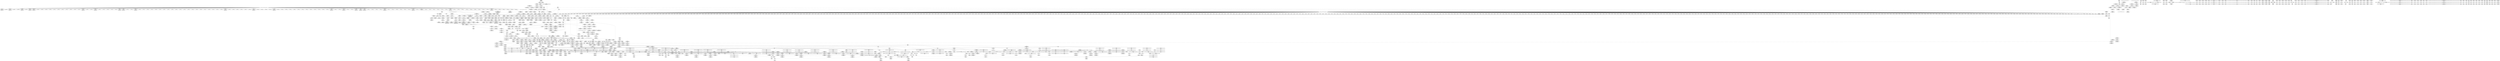 digraph {
	CE0x3c0e590 [shape=record,shape=Mrecord,label="{CE0x3c0e590|common_perm_create:tmp5|security/apparmor/lsm.c,251|*SummSource*}"]
	CE0x3c7f550 [shape=record,shape=Mrecord,label="{CE0x3c7f550|common_perm:tmp10|security/apparmor/lsm.c,172|*SummSource*}"]
	CE0x3d126e0 [shape=record,shape=Mrecord,label="{CE0x3d126e0|__aa_current_profile:call3|security/apparmor/include/context.h,138|*SummSource*}"]
	CE0x398bc50 [shape=record,shape=Mrecord,label="{CE0x398bc50|i32_6|*Constant*}"]
	CE0x3d11ba0 [shape=record,shape=Mrecord,label="{CE0x3d11ba0|__aa_current_profile:tmp19|security/apparmor/include/context.h,138|*SummSink*}"]
	CE0x3d17840 [shape=record,shape=Mrecord,label="{CE0x3d17840|i64*_getelementptr_inbounds_(_16_x_i64_,_16_x_i64_*___llvm_gcov_ctr46,_i64_0,_i64_0)|*Constant*|*SummSink*}"]
	CE0x3d6f310 [shape=record,shape=Mrecord,label="{CE0x3d6f310|72:_i32,_:_CRE_919,920_}"]
	CE0x3d71650 [shape=record,shape=Mrecord,label="{CE0x3d71650|72:_i32,_:_CRE_1000,1008_}"]
	CE0x3bfe290 [shape=record,shape=Mrecord,label="{CE0x3bfe290|i64*_getelementptr_inbounds_(_2_x_i64_,_2_x_i64_*___llvm_gcov_ctr62,_i64_0,_i64_0)|*Constant*|*SummSource*}"]
	CE0x3cec440 [shape=record,shape=Mrecord,label="{CE0x3cec440|i32_1|*Constant*}"]
	CE0x3cd7a90 [shape=record,shape=Mrecord,label="{CE0x3cd7a90|common_perm:if.then|*SummSource*}"]
	CE0x3c41700 [shape=record,shape=Mrecord,label="{CE0x3c41700|104:_%struct.inode*,_:_CRE_205,206_}"]
	CE0x3ce4760 [shape=record,shape=Mrecord,label="{CE0x3ce4760|aa_path_perm:entry}"]
	CE0x3c1c870 [shape=record,shape=Mrecord,label="{CE0x3c1c870|i8*_getelementptr_inbounds_(_45_x_i8_,_45_x_i8_*_.str14,_i32_0,_i32_0)|*Constant*|*SummSource*}"]
	CE0x3ce1570 [shape=record,shape=Mrecord,label="{CE0x3ce1570|common_perm:error.0|*SummSource*}"]
	CE0x3c0a5e0 [shape=record,shape=Mrecord,label="{CE0x3c0a5e0|apparmor_path_mknod:call|security/apparmor/lsm.c,279|*SummSource*}"]
	CE0x3d6c780 [shape=record,shape=Mrecord,label="{CE0x3d6c780|72:_i32,_:_CRE_878,879_}"]
	CE0x3d70aa0 [shape=record,shape=Mrecord,label="{CE0x3d70aa0|72:_i32,_:_CRE_976,977_}"]
	CE0x3c37270 [shape=record,shape=Mrecord,label="{CE0x3c37270|GLOBAL:__llvm_gcov_ctr57|Global_var:__llvm_gcov_ctr57|*SummSink*}"]
	CE0x3d0d250 [shape=record,shape=Mrecord,label="{CE0x3d0d250|__aa_current_profile:tmp17|security/apparmor/include/context.h,138|*SummSource*}"]
	CE0x3d66a00 [shape=record,shape=Mrecord,label="{CE0x3d66a00|72:_i32,_:_CRE_579,580_}"]
	CE0x3c3bd80 [shape=record,shape=Mrecord,label="{CE0x3c3bd80|104:_%struct.inode*,_:_CRE_80,88_|*MultipleSource*|*LoadInst*|security/apparmor/lsm.c,253|security/apparmor/lsm.c,253}"]
	CE0x3c220c0 [shape=record,shape=Mrecord,label="{CE0x3c220c0|common_perm_create:tmp32|security/apparmor/lsm.c,253|*SummSink*}"]
	CE0x3c08400 [shape=record,shape=Mrecord,label="{CE0x3c08400|common_perm_create:mode|Function::common_perm_create&Arg::mode::}"]
	CE0x3c33000 [shape=record,shape=Mrecord,label="{CE0x3c33000|get_current:tmp4|./arch/x86/include/asm/current.h,14}"]
	CE0x3d0de00 [shape=record,shape=Mrecord,label="{CE0x3d0de00|__aa_current_profile:tmp16|security/apparmor/include/context.h,138|*SummSink*}"]
	CE0x3c75a80 [shape=record,shape=Mrecord,label="{CE0x3c75a80|104:_%struct.inode*,_:_CRE_304,305_}"]
	CE0x3cfed60 [shape=record,shape=Mrecord,label="{CE0x3cfed60|aa_cred_profile:do.end|*SummSink*}"]
	CE0x3c0b500 [shape=record,shape=Mrecord,label="{CE0x3c0b500|_ret_i32_%call,_!dbg_!15473|security/apparmor/lsm.c,279}"]
	CE0x3c773b0 [shape=record,shape=Mrecord,label="{CE0x3c773b0|i64_12|*Constant*|*SummSource*}"]
	CE0x3d620e0 [shape=record,shape=Mrecord,label="{CE0x3d620e0|72:_i32,_:_CRE_344,352_}"]
	CE0x3cc1e50 [shape=record,shape=Mrecord,label="{CE0x3cc1e50|72:_i32,_:_CRE_64,72_}"]
	CE0x3cc2350 [shape=record,shape=Mrecord,label="{CE0x3cc2350|72:_i32,_:_CRE_96,104_}"]
	CE0x3ce1210 [shape=record,shape=Mrecord,label="{CE0x3ce1210|aa_path_perm:flags|Function::aa_path_perm&Arg::flags::|*SummSink*}"]
	CE0x3c090e0 [shape=record,shape=Mrecord,label="{CE0x3c090e0|apparmor_path_mknod:tmp3}"]
	CE0x3c6b9c0 [shape=record,shape=Mrecord,label="{CE0x3c6b9c0|mediated_filesystem:i_sb|security/apparmor/include/apparmor.h,117|*SummSink*}"]
	CE0x3d64fa0 [shape=record,shape=Mrecord,label="{CE0x3d64fa0|72:_i32,_:_CRE_554,555_}"]
	CE0x3ceb270 [shape=record,shape=Mrecord,label="{CE0x3ceb270|aa_cred_profile:do.end|*SummSource*}"]
	CE0x3ca6520 [shape=record,shape=Mrecord,label="{CE0x3ca6520|aa_cred_profile:tmp22|security/apparmor/include/context.h,100|*SummSink*}"]
	CE0x3c3de00 [shape=record,shape=Mrecord,label="{CE0x3c3de00|104:_%struct.inode*,_:_CRE_157,158_}"]
	CE0x3c82d20 [shape=record,shape=Mrecord,label="{CE0x3c82d20|common_perm_dir_dentry:mask|Function::common_perm_dir_dentry&Arg::mask::|*SummSource*}"]
	CE0x3cff050 [shape=record,shape=Mrecord,label="{CE0x3cff050|aa_cred_profile:if.then}"]
	CE0x3c327a0 [shape=record,shape=Mrecord,label="{CE0x3c327a0|aa_cred_profile:tmp8|security/apparmor/include/context.h,100}"]
	CE0x3c1b1f0 [shape=record,shape=Mrecord,label="{CE0x3c1b1f0|common_perm_create:tmp11|security/apparmor/lsm.c,251|*SummSink*}"]
	CE0x3d091c0 [shape=record,shape=Mrecord,label="{CE0x3d091c0|i64*_getelementptr_inbounds_(_11_x_i64_,_11_x_i64_*___llvm_gcov_ctr58,_i64_0,_i64_6)|*Constant*}"]
	CE0x3c78ad0 [shape=record,shape=Mrecord,label="{CE0x3c78ad0|common_perm_create:tmp33|security/apparmor/lsm.c,254}"]
	CE0x3d1d5a0 [shape=record,shape=Mrecord,label="{CE0x3d1d5a0|VOIDTB_TE:_CE_180,181_}"]
	CE0x3c3da70 [shape=record,shape=Mrecord,label="{CE0x3c3da70|104:_%struct.inode*,_:_CRE_154,155_}"]
	CE0x3c41240 [shape=record,shape=Mrecord,label="{CE0x3c41240|104:_%struct.inode*,_:_CRE_201,202_}"]
	CE0x3c18110 [shape=record,shape=Mrecord,label="{CE0x3c18110|i64_0|*Constant*|*SummSink*}"]
	CE0x3d686b0 [shape=record,shape=Mrecord,label="{CE0x3d686b0|72:_i32,_:_CRE_606,607_}"]
	CE0x3d09000 [shape=record,shape=Mrecord,label="{CE0x3d09000|__aa_current_profile:tmp12|security/apparmor/include/context.h,138|*SummSink*}"]
	CE0x3c37630 [shape=record,shape=Mrecord,label="{CE0x3c37630|common_perm:tmp5|security/apparmor/lsm.c,169}"]
	CE0x3d5ded0 [shape=record,shape=Mrecord,label="{CE0x3d5ded0|72:_i32,_:_CRE_254,255_}"]
	CE0x3d12840 [shape=record,shape=Mrecord,label="{CE0x3d12840|__aa_current_profile:call3|security/apparmor/include/context.h,138|*SummSink*}"]
	CE0x3c1f4f0 [shape=record,shape=Mrecord,label="{CE0x3c1f4f0|GLOBAL:lockdep_rcu_suspicious|*Constant*|*SummSink*}"]
	CE0x3c506c0 [shape=record,shape=Mrecord,label="{CE0x3c506c0|common_perm_create:d_inode|security/apparmor/lsm.c,253|*SummSource*}"]
	CE0x3d630d0 [shape=record,shape=Mrecord,label="{CE0x3d630d0|72:_i32,_:_CRE_472,473_}"]
	CE0x3d1d380 [shape=record,shape=Mrecord,label="{CE0x3d1d380|VOIDTB_TE:_CE_178,179_}"]
	CE0x3cdb880 [shape=record,shape=Mrecord,label="{CE0x3cdb880|i64*_getelementptr_inbounds_(_16_x_i64_,_16_x_i64_*___llvm_gcov_ctr46,_i64_0,_i64_0)|*Constant*}"]
	CE0x3d6a6c0 [shape=record,shape=Mrecord,label="{CE0x3d6a6c0|72:_i32,_:_CRE_712,728_}"]
	CE0x3d6c010 [shape=record,shape=Mrecord,label="{CE0x3d6c010|72:_i32,_:_CRE_871,872_}"]
	CE0x3d652a0 [shape=record,shape=Mrecord,label="{CE0x3d652a0|72:_i32,_:_CRE_557,558_}"]
	CE0x3d598b0 [shape=record,shape=Mrecord,label="{CE0x3d598b0|72:_i32,_:_CRE_161,162_}"]
	CE0x3c08fa0 [shape=record,shape=Mrecord,label="{CE0x3c08fa0|i32_16|*Constant*|*SummSink*}"]
	CE0x3c2a830 [shape=record,shape=Mrecord,label="{CE0x3c2a830|%struct.task_struct*_(%struct.task_struct**)*_asm_movq_%gs:$_1:P_,$0_,_r,im,_dirflag_,_fpsr_,_flags_|*SummSink*}"]
	CE0x3d701f0 [shape=record,shape=Mrecord,label="{CE0x3d701f0|72:_i32,_:_CRE_933,934_}"]
	CE0x3d2fb00 [shape=record,shape=Mrecord,label="{CE0x3d2fb00|aa_cred_profile:tmp32|security/apparmor/include/context.h,101|*SummSink*}"]
	CE0x3d1b810 [shape=record,shape=Mrecord,label="{CE0x3d1b810|aa_cred_profile:tmp1|*SummSource*}"]
	CE0x3bff5e0 [shape=record,shape=Mrecord,label="{CE0x3bff5e0|apparmor_path_mknod:tmp|*SummSink*}"]
	CE0x3d106d0 [shape=record,shape=Mrecord,label="{CE0x3d106d0|aa_cred_profile:tmp6|security/apparmor/include/context.h,100|*SummSink*}"]
	CE0x3ca66a0 [shape=record,shape=Mrecord,label="{CE0x3ca66a0|aa_cred_profile:tmp23|security/apparmor/include/context.h,100}"]
	CE0x3cc2910 [shape=record,shape=Mrecord,label="{CE0x3cc2910|72:_i32,_:_CRE_136,137_}"]
	CE0x3d65c30 [shape=record,shape=Mrecord,label="{CE0x3d65c30|72:_i32,_:_CRE_566,567_}"]
	CE0x3c295a0 [shape=record,shape=Mrecord,label="{CE0x3c295a0|GLOBAL:common_perm_create.__warned|Global_var:common_perm_create.__warned|*SummSource*}"]
	CE0x3d05630 [shape=record,shape=Mrecord,label="{CE0x3d05630|__aa_current_profile:if.then}"]
	CE0x3cfa720 [shape=record,shape=Mrecord,label="{CE0x3cfa720|i64_1|*Constant*}"]
	CE0x3d6bdf0 [shape=record,shape=Mrecord,label="{CE0x3d6bdf0|72:_i32,_:_CRE_869,870_}"]
	CE0x3ca2ae0 [shape=record,shape=Mrecord,label="{CE0x3ca2ae0|aa_cred_profile:tmp23|security/apparmor/include/context.h,100|*SummSink*}"]
	CE0x3cd7120 [shape=record,shape=Mrecord,label="{CE0x3cd7120|_ret_i32_%error.0,_!dbg_!15483|security/apparmor/lsm.c,172}"]
	CE0x3c83fb0 [shape=record,shape=Mrecord,label="{CE0x3c83fb0|i64*_getelementptr_inbounds_(_17_x_i64_,_17_x_i64_*___llvm_gcov_ctr60,_i64_0,_i64_16)|*Constant*|*SummSource*}"]
	CE0x3ceb4b0 [shape=record,shape=Mrecord,label="{CE0x3ceb4b0|aa_cred_profile:do.body6|*SummSink*}"]
	CE0x3d62c90 [shape=record,shape=Mrecord,label="{CE0x3d62c90|72:_i32,_:_CRE_440,448_}"]
	CE0x3c6d750 [shape=record,shape=Mrecord,label="{CE0x3c6d750|get_current:tmp|*SummSource*}"]
	CE0x3d2efa0 [shape=record,shape=Mrecord,label="{CE0x3d2efa0|VOIDTB_TE:_CE_206,207_}"]
	CE0x3d2ec70 [shape=record,shape=Mrecord,label="{CE0x3d2ec70|VOIDTB_TE:_CE_203,204_}"]
	CE0x3d6d770 [shape=record,shape=Mrecord,label="{CE0x3d6d770|72:_i32,_:_CRE_893,894_}"]
	CE0x3c04780 [shape=record,shape=Mrecord,label="{CE0x3c04780|common_perm_create:dir|Function::common_perm_create&Arg::dir::|*SummSource*}"]
	CE0x3c6c770 [shape=record,shape=Mrecord,label="{CE0x3c6c770|__aa_current_profile:tmp3|*SummSink*}"]
	CE0x3d612e0 [shape=record,shape=Mrecord,label="{CE0x3d612e0|72:_i32,_:_CRE_303,304_}"]
	CE0x3d1e9c0 [shape=record,shape=Mrecord,label="{CE0x3d1e9c0|VOIDTB_TE:_CE_191,192_}"]
	CE0x3c3eea0 [shape=record,shape=Mrecord,label="{CE0x3c3eea0|104:_%struct.inode*,_:_CRE_171,172_}"]
	CE0x3d69370 [shape=record,shape=Mrecord,label="{CE0x3d69370|72:_i32,_:_CRE_618,619_}"]
	CE0x3d0a5e0 [shape=record,shape=Mrecord,label="{CE0x3d0a5e0|i64*_getelementptr_inbounds_(_11_x_i64_,_11_x_i64_*___llvm_gcov_ctr58,_i64_0,_i64_8)|*Constant*}"]
	CE0x3c1cf50 [shape=record,shape=Mrecord,label="{CE0x3c1cf50|i64*_getelementptr_inbounds_(_17_x_i64_,_17_x_i64_*___llvm_gcov_ctr60,_i64_0,_i64_9)|*Constant*|*SummSink*}"]
	CE0x3c83420 [shape=record,shape=Mrecord,label="{CE0x3c83420|_ret_i32_%call,_!dbg_!15477|security/apparmor/lsm.c,191}"]
	CE0x3d5a680 [shape=record,shape=Mrecord,label="{CE0x3d5a680|72:_i32,_:_CRE_174,175_}"]
	CE0x3cdb120 [shape=record,shape=Mrecord,label="{CE0x3cdb120|common_perm:tmp}"]
	CE0x3c0eb00 [shape=record,shape=Mrecord,label="{CE0x3c0eb00|common_perm_create:op|Function::common_perm_create&Arg::op::|*SummSink*}"]
	CE0x3c20a60 [shape=record,shape=Mrecord,label="{CE0x3c20a60|common_perm_create:do.end}"]
	CE0x3cdabd0 [shape=record,shape=Mrecord,label="{CE0x3cdabd0|__aa_current_profile:tobool|security/apparmor/include/context.h,138}"]
	CE0x3c33f70 [shape=record,shape=Mrecord,label="{CE0x3c33f70|_ret_%struct.aa_profile*_%call4,_!dbg_!15494|security/apparmor/include/context.h,138|*SummSink*}"]
	CE0x3c22620 [shape=record,shape=Mrecord,label="{CE0x3c22620|i64*_getelementptr_inbounds_(_17_x_i64_,_17_x_i64_*___llvm_gcov_ctr60,_i64_0,_i64_6)|*Constant*|*SummSink*}"]
	CE0x3ce7680 [shape=record,shape=Mrecord,label="{CE0x3ce7680|i64*_getelementptr_inbounds_(_2_x_i64_,_2_x_i64_*___llvm_gcov_ctr56,_i64_0,_i64_1)|*Constant*|*SummSink*}"]
	CE0x3d017c0 [shape=record,shape=Mrecord,label="{CE0x3d017c0|__aa_current_profile:tmp}"]
	CE0x3c332e0 [shape=record,shape=Mrecord,label="{CE0x3c332e0|get_current:tmp2|*SummSource*}"]
	CE0x3c7fe40 [shape=record,shape=Mrecord,label="{CE0x3c7fe40|i64*_getelementptr_inbounds_(_11_x_i64_,_11_x_i64_*___llvm_gcov_ctr58,_i64_0,_i64_1)|*Constant*|*SummSink*}"]
	CE0x3d09a90 [shape=record,shape=Mrecord,label="{CE0x3d09a90|VOIDTB_TE:_CE_165,166_}"]
	CE0x3c501a0 [shape=record,shape=Mrecord,label="{CE0x3c501a0|i32_5|*Constant*|*SummSink*}"]
	CE0x3d66f50 [shape=record,shape=Mrecord,label="{CE0x3d66f50|72:_i32,_:_CRE_584,585_}"]
	CE0x3d62fc0 [shape=record,shape=Mrecord,label="{CE0x3d62fc0|72:_i32,_:_CRE_464,472_}"]
	CE0x3d25510 [shape=record,shape=Mrecord,label="{CE0x3d25510|aa_cred_profile:tmp14|security/apparmor/include/context.h,100|*SummSource*}"]
	CE0x3c044f0 [shape=record,shape=Mrecord,label="{CE0x3c044f0|apparmor_path_mknod:tmp3|*SummSink*}"]
	CE0x3d5c220 [shape=record,shape=Mrecord,label="{CE0x3d5c220|72:_i32,_:_CRE_200,201_}"]
	CE0x3d6ad20 [shape=record,shape=Mrecord,label="{CE0x3d6ad20|72:_i32,_:_CRE_768,776_}"]
	CE0x3cfcf50 [shape=record,shape=Mrecord,label="{CE0x3cfcf50|i64*_getelementptr_inbounds_(_11_x_i64_,_11_x_i64_*___llvm_gcov_ctr58,_i64_0,_i64_0)|*Constant*}"]
	CE0x3c4e810 [shape=record,shape=Mrecord,label="{CE0x3c4e810|common_perm_create:tmp26|security/apparmor/lsm.c,253}"]
	CE0x3c73e80 [shape=record,shape=Mrecord,label="{CE0x3c73e80|104:_%struct.inode*,_:_CRE_215,216_}"]
	CE0x3c41960 [shape=record,shape=Mrecord,label="{CE0x3c41960|104:_%struct.inode*,_:_CRE_207,208_}"]
	CE0x3c4ea80 [shape=record,shape=Mrecord,label="{CE0x3c4ea80|common_perm_create:tmp26|security/apparmor/lsm.c,253|*SummSource*}"]
	CE0x3c04a60 [shape=record,shape=Mrecord,label="{CE0x3c04a60|apparmor_path_mknod:dentry|Function::apparmor_path_mknod&Arg::dentry::|*SummSource*}"]
	CE0x3ca5ec0 [shape=record,shape=Mrecord,label="{CE0x3ca5ec0|i64_12|*Constant*}"]
	CE0x3c7b590 [shape=record,shape=Mrecord,label="{CE0x3c7b590|mediated_filesystem:entry}"]
	CE0x3d02f00 [shape=record,shape=Mrecord,label="{CE0x3d02f00|aa_cred_profile:tmp19|security/apparmor/include/context.h,100|*SummSource*}"]
	CE0x3c79fc0 [shape=record,shape=Mrecord,label="{CE0x3c79fc0|mediated_filesystem:s_flags|security/apparmor/include/apparmor.h,117|*SummSink*}"]
	CE0x3c72fb0 [shape=record,shape=Mrecord,label="{CE0x3c72fb0|_call_void_mcount()_#2|*SummSource*}"]
	CE0x3d71510 [shape=record,shape=Mrecord,label="{CE0x3d71510|72:_i32,_:_CRE_992,1000_}"]
	CE0x3c3e190 [shape=record,shape=Mrecord,label="{CE0x3c3e190|104:_%struct.inode*,_:_CRE_160,161_}"]
	CE0x3d59be0 [shape=record,shape=Mrecord,label="{CE0x3d59be0|72:_i32,_:_CRE_164,165_}"]
	CE0x3c4db00 [shape=record,shape=Mrecord,label="{CE0x3c4db00|i64_2|*Constant*}"]
	CE0x3d5aac0 [shape=record,shape=Mrecord,label="{CE0x3d5aac0|72:_i32,_:_CRE_178,179_}"]
	CE0x3c3efd0 [shape=record,shape=Mrecord,label="{CE0x3c3efd0|104:_%struct.inode*,_:_CRE_172,173_}"]
	CE0x3d68160 [shape=record,shape=Mrecord,label="{CE0x3d68160|72:_i32,_:_CRE_601,602_}"]
	CE0x3d64940 [shape=record,shape=Mrecord,label="{CE0x3d64940|72:_i32,_:_CRE_528,536_}"]
	CE0x3d0cb10 [shape=record,shape=Mrecord,label="{CE0x3d0cb10|i8*_getelementptr_inbounds_(_45_x_i8_,_45_x_i8_*_.str14,_i32_0,_i32_0)|*Constant*}"]
	CE0x3c40fe0 [shape=record,shape=Mrecord,label="{CE0x3c40fe0|104:_%struct.inode*,_:_CRE_199,200_}"]
	CE0x3c76cf0 [shape=record,shape=Mrecord,label="{CE0x3c76cf0|104:_%struct.inode*,_:_CRE_319,320_}"]
	CE0x3c84ca0 [shape=record,shape=Mrecord,label="{CE0x3c84ca0|common_perm_create:tmp38|security/apparmor/lsm.c,257|*SummSource*}"]
	CE0x3c1e890 [shape=record,shape=Mrecord,label="{CE0x3c1e890|i8*_getelementptr_inbounds_(_24_x_i8_,_24_x_i8_*_.str8,_i32_0,_i32_0)|*Constant*}"]
	CE0x3d5bde0 [shape=record,shape=Mrecord,label="{CE0x3d5bde0|72:_i32,_:_CRE_196,197_}"]
	CE0x3c3e8b0 [shape=record,shape=Mrecord,label="{CE0x3c3e8b0|104:_%struct.inode*,_:_CRE_166,167_}"]
	CE0x3d5fa70 [shape=record,shape=Mrecord,label="{CE0x3d5fa70|72:_i32,_:_CRE_280,281_}"]
	CE0x3d21b90 [shape=record,shape=Mrecord,label="{CE0x3d21b90|VOIDTB_TE:_CE_48,52_}"]
	CE0x3bf9e70 [shape=record,shape=Mrecord,label="{CE0x3bf9e70|i32_0|*Constant*|*SummSource*}"]
	CE0x3c07860 [shape=record,shape=Mrecord,label="{CE0x3c07860|apparmor_path_mknod:call|security/apparmor/lsm.c,279|*SummSink*}"]
	CE0x3cfd1e0 [shape=record,shape=Mrecord,label="{CE0x3cfd1e0|aa_cred_profile:tmp3}"]
	CE0x3c0f8d0 [shape=record,shape=Mrecord,label="{CE0x3c0f8d0|common_perm_create:tobool5|security/apparmor/lsm.c,253|*SummSink*}"]
	CE0x3c81e60 [shape=record,shape=Mrecord,label="{CE0x3c81e60|common_perm_dir_dentry:op|Function::common_perm_dir_dentry&Arg::op::|*SummSink*}"]
	CE0x3d655d0 [shape=record,shape=Mrecord,label="{CE0x3d655d0|72:_i32,_:_CRE_560,561_}"]
	CE0x3c21fb0 [shape=record,shape=Mrecord,label="{CE0x3c21fb0|common_perm_create:tmp32|security/apparmor/lsm.c,253|*SummSource*}"]
	CE0x3cea440 [shape=record,shape=Mrecord,label="{CE0x3cea440|common_perm_dir_dentry:call|security/apparmor/lsm.c,191}"]
	CE0x3d2b3e0 [shape=record,shape=Mrecord,label="{CE0x3d2b3e0|i64*_getelementptr_inbounds_(_16_x_i64_,_16_x_i64_*___llvm_gcov_ctr46,_i64_0,_i64_15)|*Constant*}"]
	CE0x3d2eb60 [shape=record,shape=Mrecord,label="{CE0x3d2eb60|VOIDTB_TE:_CE_202,203_}"]
	CE0x3cd9b90 [shape=record,shape=Mrecord,label="{CE0x3cd9b90|i64_4|*Constant*}"]
	CE0x3c41830 [shape=record,shape=Mrecord,label="{CE0x3c41830|104:_%struct.inode*,_:_CRE_206,207_}"]
	CE0x3c7fbf0 [shape=record,shape=Mrecord,label="{CE0x3c7fbf0|__aa_current_profile:land.lhs.true|*SummSource*}"]
	CE0x3c74b90 [shape=record,shape=Mrecord,label="{CE0x3c74b90|104:_%struct.inode*,_:_CRE_240,248_|*MultipleSource*|*LoadInst*|security/apparmor/lsm.c,253|security/apparmor/lsm.c,253}"]
	CE0x3d60620 [shape=record,shape=Mrecord,label="{CE0x3d60620|72:_i32,_:_CRE_291,292_}"]
	CE0x3d641a0 [shape=record,shape=Mrecord,label="{CE0x3d641a0|72:_i32,_:_CRE_488,496_}"]
	CE0x3d69260 [shape=record,shape=Mrecord,label="{CE0x3d69260|72:_i32,_:_CRE_617,618_}"]
	CE0x3d05950 [shape=record,shape=Mrecord,label="{CE0x3d05950|__aa_current_profile:do.end}"]
	CE0x3d1b390 [shape=record,shape=Mrecord,label="{CE0x3d1b390|VOIDTB_TE:_CE_90,91_}"]
	CE0x3c3d2a0 [shape=record,shape=Mrecord,label="{CE0x3c3d2a0|104:_%struct.inode*,_:_CRE_147,148_}"]
	CE0x3d6a7d0 [shape=record,shape=Mrecord,label="{CE0x3d6a7d0|72:_i32,_:_CRE_728,736_}"]
	CE0x3cff8c0 [shape=record,shape=Mrecord,label="{CE0x3cff8c0|%struct.aa_profile*_null|*Constant*}"]
	CE0x3d34630 [shape=record,shape=Mrecord,label="{CE0x3d34630|aa_cred_profile:tmp15|security/apparmor/include/context.h,100}"]
	CE0x3c73110 [shape=record,shape=Mrecord,label="{CE0x3c73110|common_perm:call|security/apparmor/lsm.c,168}"]
	CE0x3d00bd0 [shape=record,shape=Mrecord,label="{CE0x3d00bd0|__aa_current_profile:tmp11|security/apparmor/include/context.h,138|*SummSink*}"]
	CE0x3d312e0 [shape=record,shape=Mrecord,label="{CE0x3d312e0|aa_cred_profile:tmp1}"]
	CE0x3d189f0 [shape=record,shape=Mrecord,label="{CE0x3d189f0|aa_cred_profile:do.cond|*SummSink*}"]
	CE0x3c1d9c0 [shape=record,shape=Mrecord,label="{CE0x3c1d9c0|common_perm_create:tmp18|security/apparmor/lsm.c,251}"]
	CE0x3d354e0 [shape=record,shape=Mrecord,label="{CE0x3d354e0|void_(i8*,_i32,_i64)*_asm_sideeffect_1:_09ud2_0A.pushsection___bug_table,_22a_22_0A2:_09.long_1b_-_2b,_$_0:c_-_2b_0A_09.word_$_1:c_,_0_0A_09.org_2b+$_2:c_0A.popsection_,_i,i,i,_dirflag_,_fpsr_,_flags_|*SummSink*}"]
	CE0x3cd64e0 [shape=record,shape=Mrecord,label="{CE0x3cd64e0|common_perm:path|Function::common_perm&Arg::path::|*SummSource*}"]
	CE0x3d66180 [shape=record,shape=Mrecord,label="{CE0x3d66180|72:_i32,_:_CRE_571,572_}"]
	CE0x3c22f90 [shape=record,shape=Mrecord,label="{CE0x3c22f90|common_perm_create:tmp13|security/apparmor/lsm.c,251|*SummSink*}"]
	CE0x3cdd2d0 [shape=record,shape=Mrecord,label="{CE0x3cdd2d0|__aa_current_profile:tobool1|security/apparmor/include/context.h,138|*SummSink*}"]
	CE0x3cfd030 [shape=record,shape=Mrecord,label="{CE0x3cfd030|i64*_getelementptr_inbounds_(_11_x_i64_,_11_x_i64_*___llvm_gcov_ctr58,_i64_0,_i64_0)|*Constant*|*SummSource*}"]
	CE0x3c0a570 [shape=record,shape=Mrecord,label="{CE0x3c0a570|apparmor_path_mknod:call|security/apparmor/lsm.c,279}"]
	CE0x3c6cc70 [shape=record,shape=Mrecord,label="{CE0x3c6cc70|mediated_filesystem:tmp3|*SummSink*}"]
	CE0x3c69400 [shape=record,shape=Mrecord,label="{CE0x3c69400|i32_0|*Constant*}"]
	CE0x3c1bbc0 [shape=record,shape=Mrecord,label="{CE0x3c1bbc0|i8_1|*Constant*|*SummSink*}"]
	CE0x3c40b20 [shape=record,shape=Mrecord,label="{CE0x3c40b20|104:_%struct.inode*,_:_CRE_195,196_}"]
	CE0x3c80c00 [shape=record,shape=Mrecord,label="{CE0x3c80c00|__aa_current_profile:tmp10|security/apparmor/include/context.h,138|*SummSink*}"]
	CE0x3c53d90 [shape=record,shape=Mrecord,label="{CE0x3c53d90|common_perm_create:tmp2|*SummSource*}"]
	CE0x3d61720 [shape=record,shape=Mrecord,label="{CE0x3d61720|72:_i32,_:_CRE_307,308_}"]
	CE0x3d6f970 [shape=record,shape=Mrecord,label="{CE0x3d6f970|72:_i32,_:_CRE_925,926_}"]
	CE0x3cd6910 [shape=record,shape=Mrecord,label="{CE0x3cd6910|common_perm:mask|Function::common_perm&Arg::mask::|*SummSource*}"]
	CE0x3cc7930 [shape=record,shape=Mrecord,label="{CE0x3cc7930|VOIDTB_TE:_CE_232,240_}"]
	CE0x3d30ec0 [shape=record,shape=Mrecord,label="{CE0x3d30ec0|aa_cred_profile:do.end10|*SummSource*}"]
	CE0x3c26e30 [shape=record,shape=Mrecord,label="{CE0x3c26e30|_ret_%struct.task_struct*_%tmp4,_!dbg_!15471|./arch/x86/include/asm/current.h,14}"]
	CE0x3d133d0 [shape=record,shape=Mrecord,label="{CE0x3d133d0|__aa_current_profile:cred|security/apparmor/include/context.h,138|*SummSource*}"]
	CE0x3d5a240 [shape=record,shape=Mrecord,label="{CE0x3d5a240|72:_i32,_:_CRE_170,171_}"]
	CE0x3c74f70 [shape=record,shape=Mrecord,label="{CE0x3c74f70|104:_%struct.inode*,_:_CRE_256,264_|*MultipleSource*|*LoadInst*|security/apparmor/lsm.c,253|security/apparmor/lsm.c,253}"]
	CE0x3c73af0 [shape=record,shape=Mrecord,label="{CE0x3c73af0|104:_%struct.inode*,_:_CRE_212,213_}"]
	CE0x3cfb5a0 [shape=record,shape=Mrecord,label="{CE0x3cfb5a0|__aa_current_profile:tmp2|*SummSink*}"]
	CE0x3d311b0 [shape=record,shape=Mrecord,label="{CE0x3d311b0|aa_cred_profile:if.then|*SummSink*}"]
	CE0x3cc16f0 [shape=record,shape=Mrecord,label="{CE0x3cc16f0|72:_i32,_:_CRE_8,12_}"]
	CE0x3c20550 [shape=record,shape=Mrecord,label="{CE0x3c20550|common_perm_create:if.end9}"]
	CE0x3cfc0b0 [shape=record,shape=Mrecord,label="{CE0x3cfc0b0|aa_cred_profile:bb|*SummSink*}"]
	CE0x3d6e980 [shape=record,shape=Mrecord,label="{CE0x3d6e980|72:_i32,_:_CRE_910,911_}"]
	CE0x3d30dc0 [shape=record,shape=Mrecord,label="{CE0x3d30dc0|aa_cred_profile:tmp34|security/apparmor/include/context.h,101|*SummSource*}"]
	CE0x3cd88e0 [shape=record,shape=Mrecord,label="{CE0x3cd88e0|__aa_current_profile:call|security/apparmor/include/context.h,138|*SummSource*}"]
	CE0x3ce5250 [shape=record,shape=Mrecord,label="{CE0x3ce5250|mediated_filesystem:and|security/apparmor/include/apparmor.h,117}"]
	CE0x3c18fd0 [shape=record,shape=Mrecord,label="{CE0x3c18fd0|_ret_i32_%call,_!dbg_!15473|security/apparmor/lsm.c,279|*SummSink*}"]
	CE0x3ce0c70 [shape=record,shape=Mrecord,label="{CE0x3ce0c70|aa_path_perm:path|Function::aa_path_perm&Arg::path::|*SummSource*}"]
	CE0x3ce9af0 [shape=record,shape=Mrecord,label="{CE0x3ce9af0|common_perm_dir_dentry:tmp4|*LoadInst*|security/apparmor/lsm.c,189}"]
	CE0x3d36520 [shape=record,shape=Mrecord,label="{CE0x3d36520|aa_cred_profile:tmp20|security/apparmor/include/context.h,100|*SummSink*}"]
	CE0x3c2b3b0 [shape=record,shape=Mrecord,label="{CE0x3c2b3b0|i64*_getelementptr_inbounds_(_2_x_i64_,_2_x_i64_*___llvm_gcov_ctr55,_i64_0,_i64_0)|*Constant*}"]
	CE0x3cd5ec0 [shape=record,shape=Mrecord,label="{CE0x3cd5ec0|common_perm:entry|*SummSink*}"]
	CE0x3d1ead0 [shape=record,shape=Mrecord,label="{CE0x3d1ead0|VOIDTB_TE:_CE_192,193_}"]
	CE0x3ce66d0 [shape=record,shape=Mrecord,label="{CE0x3ce66d0|common_perm_dir_dentry:bb|*SummSink*}"]
	CE0x3d5c770 [shape=record,shape=Mrecord,label="{CE0x3d5c770|72:_i32,_:_CRE_205,206_}"]
	CE0x3cdbb10 [shape=record,shape=Mrecord,label="{CE0x3cdbb10|GLOBAL:__aa_current_profile|*Constant*}"]
	CE0x3d6a390 [shape=record,shape=Mrecord,label="{CE0x3d6a390|72:_i32,_:_CRE_688,692_}"]
	CE0x3c2b0d0 [shape=record,shape=Mrecord,label="{CE0x3c2b0d0|i32_1|*Constant*|*SummSource*}"]
	CE0x3c36410 [shape=record,shape=Mrecord,label="{CE0x3c36410|common_perm_create:mnt|security/apparmor/lsm.c,253}"]
	CE0x3c3cf90 [shape=record,shape=Mrecord,label="{CE0x3c3cf90|104:_%struct.inode*,_:_CRE_145,146_}"]
	CE0x3d01fa0 [shape=record,shape=Mrecord,label="{CE0x3d01fa0|__aa_current_profile:tmp4|security/apparmor/include/context.h,138}"]
	CE0x3ce6cc0 [shape=record,shape=Mrecord,label="{CE0x3ce6cc0|aa_cred_profile:lnot3|security/apparmor/include/context.h,100}"]
	CE0x3d602f0 [shape=record,shape=Mrecord,label="{CE0x3d602f0|72:_i32,_:_CRE_288,289_}"]
	CE0x3c3cb80 [shape=record,shape=Mrecord,label="{CE0x3c3cb80|104:_%struct.inode*,_:_CRE_112,144_|*MultipleSource*|*LoadInst*|security/apparmor/lsm.c,253|security/apparmor/lsm.c,253}"]
	CE0x3cd78f0 [shape=record,shape=Mrecord,label="{CE0x3cd78f0|common_perm:if.then}"]
	CE0x3d36730 [shape=record,shape=Mrecord,label="{CE0x3d36730|aa_cred_profile:tmp21|security/apparmor/include/context.h,100}"]
	CE0x3d60d90 [shape=record,shape=Mrecord,label="{CE0x3d60d90|72:_i32,_:_CRE_298,299_}"]
	CE0x3ca3800 [shape=record,shape=Mrecord,label="{CE0x3ca3800|aa_cred_profile:tmp24|security/apparmor/include/context.h,100|*SummSink*}"]
	CE0x3c05b30 [shape=record,shape=Mrecord,label="{CE0x3c05b30|i32_16|*Constant*}"]
	CE0x3870a80 [shape=record,shape=Mrecord,label="{CE0x3870a80|GLOBAL:common_perm_create|*Constant*|*SummSource*}"]
	CE0x3ce5ce0 [shape=record,shape=Mrecord,label="{CE0x3ce5ce0|mediated_filesystem:lnot|security/apparmor/include/apparmor.h,117}"]
	CE0x3ce44b0 [shape=record,shape=Mrecord,label="{CE0x3ce44b0|GLOBAL:aa_path_perm|*Constant*|*SummSource*}"]
	CE0x3ca3010 [shape=record,shape=Mrecord,label="{CE0x3ca3010|i64*_getelementptr_inbounds_(_16_x_i64_,_16_x_i64_*___llvm_gcov_ctr46,_i64_0,_i64_10)|*Constant*|*SummSource*}"]
	CE0x3c3bbb0 [shape=record,shape=Mrecord,label="{CE0x3c3bbb0|104:_%struct.inode*,_:_CRE_72,80_|*MultipleSource*|*LoadInst*|security/apparmor/lsm.c,253|security/apparmor/lsm.c,253}"]
	CE0x3d59030 [shape=record,shape=Mrecord,label="{CE0x3d59030|72:_i32,_:_CRE_153,154_}"]
	CE0x3c388a0 [shape=record,shape=Mrecord,label="{CE0x3c388a0|GLOBAL:get_current|*Constant*|*SummSink*}"]
	CE0x3c4f380 [shape=record,shape=Mrecord,label="{CE0x3c4f380|common_perm_create:tmp27|*LoadInst*|security/apparmor/lsm.c,253|*SummSource*}"]
	CE0x3d67280 [shape=record,shape=Mrecord,label="{CE0x3d67280|72:_i32,_:_CRE_587,588_}"]
	CE0x3d04f80 [shape=record,shape=Mrecord,label="{CE0x3d04f80|VOIDTB_TE:_CE_162,163_}"]
	CE0x3d6c9a0 [shape=record,shape=Mrecord,label="{CE0x3d6c9a0|72:_i32,_:_CRE_880,881_}"]
	CE0x3ca3e20 [shape=record,shape=Mrecord,label="{CE0x3ca3e20|aa_cred_profile:tmp25|security/apparmor/include/context.h,100|*SummSink*}"]
	CE0x3c3b9e0 [shape=record,shape=Mrecord,label="{CE0x3c3b9e0|104:_%struct.inode*,_:_CRE_64,72_|*MultipleSource*|*LoadInst*|security/apparmor/lsm.c,253|security/apparmor/lsm.c,253}"]
	CE0x3d17e70 [shape=record,shape=Mrecord,label="{CE0x3d17e70|get_current:tmp3}"]
	CE0x3c31cb0 [shape=record,shape=Mrecord,label="{CE0x3c31cb0|aa_cred_profile:do.body5|*SummSink*}"]
	CE0x3c21ac0 [shape=record,shape=Mrecord,label="{CE0x3c21ac0|common_perm_create:tmp12|security/apparmor/lsm.c,251|*SummSource*}"]
	CE0x3cc8730 [shape=record,shape=Mrecord,label="{CE0x3cc8730|VOIDTB_TE:_CE_309,310_}"]
	CE0x3ca3790 [shape=record,shape=Mrecord,label="{CE0x3ca3790|aa_cred_profile:tmp24|security/apparmor/include/context.h,100|*SummSource*}"]
	CE0x3c78d50 [shape=record,shape=Mrecord,label="{CE0x3c78d50|common_perm_create:tmp33|security/apparmor/lsm.c,254|*SummSink*}"]
	CE0x3c29fb0 [shape=record,shape=Mrecord,label="{CE0x3c29fb0|GLOBAL:current_task|Global_var:current_task|*SummSource*}"]
	CE0x3d643c0 [shape=record,shape=Mrecord,label="{CE0x3d643c0|72:_i32,_:_CRE_500,504_}"]
	CE0x3c408c0 [shape=record,shape=Mrecord,label="{CE0x3c408c0|104:_%struct.inode*,_:_CRE_193,194_}"]
	CE0x3d18230 [shape=record,shape=Mrecord,label="{CE0x3d18230|%struct.task_struct*_(%struct.task_struct**)*_asm_movq_%gs:$_1:P_,$0_,_r,im,_dirflag_,_fpsr_,_flags_}"]
	CE0x3c19b40 [shape=record,shape=Mrecord,label="{CE0x3c19b40|i64_4|*Constant*|*SummSink*}"]
	CE0x3d587b0 [shape=record,shape=Mrecord,label="{CE0x3d587b0|72:_i32,_:_CRE_145,146_}"]
	CE0x3ceabe0 [shape=record,shape=Mrecord,label="{CE0x3ceabe0|common_perm_dir_dentry:call|security/apparmor/lsm.c,191|*SummSink*}"]
	CE0x3d6e650 [shape=record,shape=Mrecord,label="{CE0x3d6e650|72:_i32,_:_CRE_907,908_}"]
	CE0x3d6daa0 [shape=record,shape=Mrecord,label="{CE0x3d6daa0|72:_i32,_:_CRE_896,897_}"]
	CE0x3d61c70 [shape=record,shape=Mrecord,label="{CE0x3d61c70|72:_i32,_:_CRE_312,320_}"]
	CE0x3c2e2d0 [shape=record,shape=Mrecord,label="{CE0x3c2e2d0|common_perm_dir_dentry:tmp|*SummSource*}"]
	CE0x3d30870 [shape=record,shape=Mrecord,label="{CE0x3d30870|aa_cred_profile:profile11|security/apparmor/include/context.h,101|*SummSink*}"]
	CE0x3ce9800 [shape=record,shape=Mrecord,label="{CE0x3ce9800|common_perm_dir_dentry:tmp4|*LoadInst*|security/apparmor/lsm.c,189|*SummSource*}"]
	CE0x3cdbcf0 [shape=record,shape=Mrecord,label="{CE0x3cdbcf0|GLOBAL:__aa_current_profile|*Constant*|*SummSource*}"]
	CE0x3d1f2d0 [shape=record,shape=Mrecord,label="{CE0x3d1f2d0|aa_cred_profile:tobool1|security/apparmor/include/context.h,100|*SummSink*}"]
	CE0x398d380 [shape=record,shape=Mrecord,label="{CE0x398d380|apparmor_path_mknod:dir|Function::apparmor_path_mknod&Arg::dir::}"]
	CE0x3ce4e40 [shape=record,shape=Mrecord,label="{CE0x3ce4e40|aa_path_perm:profile|Function::aa_path_perm&Arg::profile::}"]
	CE0x3c1ace0 [shape=record,shape=Mrecord,label="{CE0x3c1ace0|common_perm_create:tmp10|security/apparmor/lsm.c,251|*SummSink*}"]
	CE0x3c76960 [shape=record,shape=Mrecord,label="{CE0x3c76960|104:_%struct.inode*,_:_CRE_316,317_}"]
	CE0x398d310 [shape=record,shape=Mrecord,label="{CE0x398d310|common_perm_create:op|Function::common_perm_create&Arg::op::|*SummSource*}"]
	CE0x3d5c000 [shape=record,shape=Mrecord,label="{CE0x3d5c000|72:_i32,_:_CRE_198,199_}"]
	CE0x3c26620 [shape=record,shape=Mrecord,label="{CE0x3c26620|get_current:tmp|*SummSink*}"]
	CE0x3ce57f0 [shape=record,shape=Mrecord,label="{CE0x3ce57f0|mediated_filesystem:tobool|security/apparmor/include/apparmor.h,117|*SummSource*}"]
	CE0x3d254a0 [shape=record,shape=Mrecord,label="{CE0x3d254a0|aa_cred_profile:tmp14|security/apparmor/include/context.h,100}"]
	CE0x3c7d160 [shape=record,shape=Mrecord,label="{CE0x3c7d160|common_perm_create:call7|security/apparmor/lsm.c,253|*SummSource*}"]
	CE0x3d5c440 [shape=record,shape=Mrecord,label="{CE0x3d5c440|72:_i32,_:_CRE_202,203_}"]
	CE0x3d62960 [shape=record,shape=Mrecord,label="{CE0x3d62960|72:_i32,_:_CRE_416,424_}"]
	CE0x3d0fd60 [shape=record,shape=Mrecord,label="{CE0x3d0fd60|i64_1|*Constant*}"]
	CE0x3cc0d90 [shape=record,shape=Mrecord,label="{CE0x3cc0d90|VOIDTB_TE:_CE_315,316_}"]
	CE0x3c6b810 [shape=record,shape=Mrecord,label="{CE0x3c6b810|mediated_filesystem:i_sb|security/apparmor/include/apparmor.h,117}"]
	CE0x3c07c00 [shape=record,shape=Mrecord,label="{CE0x3c07c00|_ret_i32_%retval.0,_!dbg_!15515|security/apparmor/lsm.c,257}"]
	CE0x3c2c7f0 [shape=record,shape=Mrecord,label="{CE0x3c2c7f0|common_perm:tmp5|security/apparmor/lsm.c,169|*SummSink*}"]
	CE0x3ce1e40 [shape=record,shape=Mrecord,label="{CE0x3ce1e40|common_perm:tmp9|security/apparmor/lsm.c,172}"]
	CE0x3d2af60 [shape=record,shape=Mrecord,label="{CE0x3d2af60|aa_cred_profile:tmp31|security/apparmor/include/context.h,100}"]
	CE0x3c3f6f0 [shape=record,shape=Mrecord,label="{CE0x3c3f6f0|104:_%struct.inode*,_:_CRE_178,179_}"]
	CE0x3d2cc20 [shape=record,shape=Mrecord,label="{CE0x3d2cc20|aa_cred_profile:tmp28|security/apparmor/include/context.h,100|*SummSource*}"]
	CE0x3c1a190 [shape=record,shape=Mrecord,label="{CE0x3c1a190|i64*_getelementptr_inbounds_(_17_x_i64_,_17_x_i64_*___llvm_gcov_ctr60,_i64_0,_i64_6)|*Constant*}"]
	CE0x3d09560 [shape=record,shape=Mrecord,label="{CE0x3d09560|i64*_getelementptr_inbounds_(_11_x_i64_,_11_x_i64_*___llvm_gcov_ctr58,_i64_0,_i64_6)|*Constant*|*SummSource*}"]
	CE0x3d6a9f0 [shape=record,shape=Mrecord,label="{CE0x3d6a9f0|72:_i32,_:_CRE_744,752_}"]
	CE0x3d1c010 [shape=record,shape=Mrecord,label="{CE0x3d1c010|aa_cred_profile:conv|security/apparmor/include/context.h,100}"]
	CE0x3d1fd90 [shape=record,shape=Mrecord,label="{CE0x3d1fd90|VOIDTB_TE:_CE_16,24_}"]
	CE0x3d66c20 [shape=record,shape=Mrecord,label="{CE0x3d66c20|72:_i32,_:_CRE_581,582_}"]
	CE0x3c095d0 [shape=record,shape=Mrecord,label="{CE0x3c095d0|apparmor_path_mknod:tmp1|*SummSink*}"]
	CE0x3d1d160 [shape=record,shape=Mrecord,label="{CE0x3d1d160|VOIDTB_TE:_CE_176,177_}"]
	CE0x3bfa8a0 [shape=record,shape=Mrecord,label="{CE0x3bfa8a0|_call_void_mcount()_#2|*SummSink*}"]
	CE0x3c02be0 [shape=record,shape=Mrecord,label="{CE0x3c02be0|common_perm_create:cond|security/apparmor/lsm.c, 251|*SummSink*}"]
	CE0x3c2b950 [shape=record,shape=Mrecord,label="{CE0x3c2b950|common_perm_create:if.then8}"]
	CE0x3cea2c0 [shape=record,shape=Mrecord,label="{CE0x3cea2c0|common_perm_dir_dentry:dentry2|security/apparmor/lsm.c,189|*SummSink*}"]
	CE0x3d210b0 [shape=record,shape=Mrecord,label="{CE0x3d210b0|%struct.aa_task_cxt*_null|*Constant*}"]
	CE0x3c2ad50 [shape=record,shape=Mrecord,label="{CE0x3c2ad50|i32_1|*Constant*}"]
	CE0x3d04040 [shape=record,shape=Mrecord,label="{CE0x3d04040|__aa_current_profile:tmp13|security/apparmor/include/context.h,138|*SummSink*}"]
	CE0x3d07010 [shape=record,shape=Mrecord,label="{CE0x3d07010|GLOBAL:__aa_current_profile.__warned|Global_var:__aa_current_profile.__warned|*SummSource*}"]
	CE0x3c35c40 [shape=record,shape=Mrecord,label="{CE0x3c35c40|i64_4|*Constant*}"]
	CE0x3cc8950 [shape=record,shape=Mrecord,label="{CE0x3cc8950|VOIDTB_TE:_CE_311,312_}"]
	CE0x3c74800 [shape=record,shape=Mrecord,label="{CE0x3c74800|104:_%struct.inode*,_:_CRE_223,224_}"]
	CE0x3c85930 [shape=record,shape=Mrecord,label="{CE0x3c85930|get_current:tmp1|*SummSink*}"]
	CE0x3c1d800 [shape=record,shape=Mrecord,label="{CE0x3c1d800|common_perm_create:tmp17|security/apparmor/lsm.c,251|*SummSink*}"]
	CE0x3d1df60 [shape=record,shape=Mrecord,label="{CE0x3d1df60|aa_cred_profile:tmp29|security/apparmor/include/context.h,100|*SummSink*}"]
	CE0x3c3b230 [shape=record,shape=Mrecord,label="{CE0x3c3b230|104:_%struct.inode*,_:_CRE_24,40_|*MultipleSource*|*LoadInst*|security/apparmor/lsm.c,253|security/apparmor/lsm.c,253}"]
	CE0x3ce4ae0 [shape=record,shape=Mrecord,label="{CE0x3ce4ae0|aa_path_perm:op|Function::aa_path_perm&Arg::op::}"]
	CE0x398bcc0 [shape=record,shape=Mrecord,label="{CE0x398bcc0|i32_6|*Constant*|*SummSource*}"]
	CE0x3ce0aa0 [shape=record,shape=Mrecord,label="{CE0x3ce0aa0|aa_path_perm:path|Function::aa_path_perm&Arg::path::}"]
	CE0x3c27660 [shape=record,shape=Mrecord,label="{CE0x3c27660|i64*_getelementptr_inbounds_(_17_x_i64_,_17_x_i64_*___llvm_gcov_ctr60,_i64_0,_i64_0)|*Constant*|*SummSink*}"]
	CE0x3d07170 [shape=record,shape=Mrecord,label="{CE0x3d07170|GLOBAL:__aa_current_profile.__warned|Global_var:__aa_current_profile.__warned|*SummSink*}"]
	CE0x3c51810 [shape=record,shape=Mrecord,label="{CE0x3c51810|common_perm:tmp1}"]
	CE0x3cd5da0 [shape=record,shape=Mrecord,label="{CE0x3cd5da0|common_perm:entry|*SummSource*}"]
	CE0x3cfbd80 [shape=record,shape=Mrecord,label="{CE0x3cfbd80|__aa_current_profile:if.end}"]
	CE0x3c1d610 [shape=record,shape=Mrecord,label="{CE0x3c1d610|common_perm_create:tmp17|security/apparmor/lsm.c,251|*SummSource*}"]
	CE0x3c77e40 [shape=record,shape=Mrecord,label="{CE0x3c77e40|common_perm_create:tmp31|security/apparmor/lsm.c,253}"]
	CE0x3cc10c0 [shape=record,shape=Mrecord,label="{CE0x3cc10c0|VOIDTB_TE:_CE_318,319_}"]
	CE0x3d64e90 [shape=record,shape=Mrecord,label="{CE0x3d64e90|72:_i32,_:_CRE_553,554_}"]
	CE0x3c19ce0 [shape=record,shape=Mrecord,label="{CE0x3c19ce0|common_perm_create:tmp9|security/apparmor/lsm.c,251|*SummSink*}"]
	CE0x3c740e0 [shape=record,shape=Mrecord,label="{CE0x3c740e0|104:_%struct.inode*,_:_CRE_217,218_}"]
	CE0x3cdcd80 [shape=record,shape=Mrecord,label="{CE0x3cdcd80|__aa_current_profile:entry}"]
	CE0x3c414a0 [shape=record,shape=Mrecord,label="{CE0x3c414a0|104:_%struct.inode*,_:_CRE_203,204_}"]
	CE0x3c84ad0 [shape=record,shape=Mrecord,label="{CE0x3c84ad0|get_current:bb}"]
	CE0x3cdaf10 [shape=record,shape=Mrecord,label="{CE0x3cdaf10|__aa_current_profile:tobool|security/apparmor/include/context.h,138|*SummSource*}"]
	CE0x3d5a460 [shape=record,shape=Mrecord,label="{CE0x3d5a460|72:_i32,_:_CRE_172,173_}"]
	CE0x3d11ac0 [shape=record,shape=Mrecord,label="{CE0x3d11ac0|__aa_current_profile:tmp19|security/apparmor/include/context.h,138}"]
	CE0x3c77b00 [shape=record,shape=Mrecord,label="{CE0x3c77b00|common_perm_create:tmp30|security/apparmor/lsm.c,253}"]
	CE0x3c3ca50 [shape=record,shape=Mrecord,label="{CE0x3c3ca50|104:_%struct.inode*,_:_CRE_104,112_|*MultipleSource*|*LoadInst*|security/apparmor/lsm.c,253|security/apparmor/lsm.c,253}"]
	CE0x3d36440 [shape=record,shape=Mrecord,label="{CE0x3d36440|aa_cred_profile:tmp20|security/apparmor/include/context.h,100}"]
	CE0x3d02080 [shape=record,shape=Mrecord,label="{CE0x3d02080|aa_cred_profile:do.body6}"]
	CE0x3c04880 [shape=record,shape=Mrecord,label="{CE0x3c04880|common_perm_create:dir|Function::common_perm_create&Arg::dir::|*SummSink*}"]
	CE0x3d05a80 [shape=record,shape=Mrecord,label="{CE0x3d05a80|aa_cred_profile:tmp9|security/apparmor/include/context.h,100|*SummSource*}"]
	CE0x3d664b0 [shape=record,shape=Mrecord,label="{CE0x3d664b0|72:_i32,_:_CRE_574,575_}"]
	CE0x3c317b0 [shape=record,shape=Mrecord,label="{CE0x3c317b0|get_current:tmp1|*SummSource*}"]
	CE0x3c27860 [shape=record,shape=Mrecord,label="{CE0x3c27860|common_perm_create:tmp|*SummSource*}"]
	CE0x3d2bf70 [shape=record,shape=Mrecord,label="{CE0x3d2bf70|aa_cred_profile:tmp27|security/apparmor/include/context.h,100|*SummSink*}"]
	CE0x3d19c90 [shape=record,shape=Mrecord,label="{CE0x3d19c90|VOIDTB_TE:_CE_147,148_}"]
	CE0x3d06130 [shape=record,shape=Mrecord,label="{CE0x3d06130|__aa_current_profile:tmp7|security/apparmor/include/context.h,138|*SummSource*}"]
	CE0x3d6b6b0 [shape=record,shape=Mrecord,label="{CE0x3d6b6b0|72:_i32,_:_CRE_848,856_}"]
	CE0x3c85150 [shape=record,shape=Mrecord,label="{CE0x3c85150|get_current:bb|*SummSource*}"]
	CE0x3ce5e70 [shape=record,shape=Mrecord,label="{CE0x3ce5e70|mediated_filesystem:lnot|security/apparmor/include/apparmor.h,117|*SummSource*}"]
	CE0x3d00070 [shape=record,shape=Mrecord,label="{CE0x3d00070|__aa_current_profile:tmp|*SummSource*}"]
	CE0x3d6baf0 [shape=record,shape=Mrecord,label="{CE0x3d6baf0|72:_i32,_:_CRE_866,867_}"]
	CE0x3d1acf0 [shape=record,shape=Mrecord,label="{CE0x3d1acf0|VOIDTB_TE:_CE_104,112_}"]
	CE0x3d6f420 [shape=record,shape=Mrecord,label="{CE0x3d6f420|72:_i32,_:_CRE_920,921_}"]
	CE0x3d63a30 [shape=record,shape=Mrecord,label="{CE0x3d63a30|72:_i32,_:_CRE_481,482_}"]
	CE0x3d60400 [shape=record,shape=Mrecord,label="{CE0x3d60400|72:_i32,_:_CRE_289,290_}"]
	CE0x3d5c550 [shape=record,shape=Mrecord,label="{CE0x3d5c550|72:_i32,_:_CRE_203,204_}"]
	CE0x3cd9f00 [shape=record,shape=Mrecord,label="{CE0x3cd9f00|i64_5|*Constant*}"]
	CE0x3d0d1e0 [shape=record,shape=Mrecord,label="{CE0x3d0d1e0|__aa_current_profile:tmp17|security/apparmor/include/context.h,138}"]
	CE0x3d64610 [shape=record,shape=Mrecord,label="{CE0x3d64610|72:_i32,_:_CRE_508,512_}"]
	CE0x3bff800 [shape=record,shape=Mrecord,label="{CE0x3bff800|apparmor_path_mknod:entry}"]
	CE0x3c6b740 [shape=record,shape=Mrecord,label="{CE0x3c6b740|i32_0|*Constant*}"]
	CE0x3c377a0 [shape=record,shape=Mrecord,label="{CE0x3c377a0|common_perm:tmp5|security/apparmor/lsm.c,169|*SummSource*}"]
	CE0x3c4f1e0 [shape=record,shape=Mrecord,label="{CE0x3c4f1e0|common_perm_create:tmp27|*LoadInst*|security/apparmor/lsm.c,253}"]
	CE0x3d6dbb0 [shape=record,shape=Mrecord,label="{CE0x3d6dbb0|72:_i32,_:_CRE_897,898_}"]
	"CONST[source:1(input),value:2(dynamic)][purpose:{object}][SrcIdx:2]"
	CE0x3d21820 [shape=record,shape=Mrecord,label="{CE0x3d21820|aa_cred_profile:do.body5}"]
	CE0x3d588c0 [shape=record,shape=Mrecord,label="{CE0x3d588c0|72:_i32,_:_CRE_146,147_}"]
	CE0x3d19d40 [shape=record,shape=Mrecord,label="{CE0x3d19d40|VOIDTB_TE:_CE_148,149_}"]
	CE0x3c776a0 [shape=record,shape=Mrecord,label="{CE0x3c776a0|common_perm_create:tmp29|security/apparmor/lsm.c,253}"]
	CE0x3c76a90 [shape=record,shape=Mrecord,label="{CE0x3c76a90|104:_%struct.inode*,_:_CRE_317,318_}"]
	CE0x3c7c430 [shape=record,shape=Mrecord,label="{CE0x3c7c430|_ret_i32_%call17,_!dbg_!15526|security/apparmor/file.c,307|*SummSink*}"]
	CE0x3d59360 [shape=record,shape=Mrecord,label="{CE0x3d59360|72:_i32,_:_CRE_156,157_}"]
	CE0x3c1db40 [shape=record,shape=Mrecord,label="{CE0x3c1db40|common_perm_create:tmp18|security/apparmor/lsm.c,251|*SummSink*}"]
	CE0x3d59470 [shape=record,shape=Mrecord,label="{CE0x3d59470|72:_i32,_:_CRE_157,158_}"]
	CE0x3cc1850 [shape=record,shape=Mrecord,label="{CE0x3cc1850|72:_i32,_:_CRE_16,24_}"]
	CE0x3d28560 [shape=record,shape=Mrecord,label="{CE0x3d28560|i32_0|*Constant*}"]
	CE0x3d5d240 [shape=record,shape=Mrecord,label="{CE0x3d5d240|72:_i32,_:_CRE_242,243_}"]
	CE0x3c6d6a0 [shape=record,shape=Mrecord,label="{CE0x3c6d6a0|get_current:tmp}"]
	CE0x3c31e20 [shape=record,shape=Mrecord,label="{CE0x3c31e20|_call_void_mcount()_#2|*SummSink*}"]
	CE0x3d599c0 [shape=record,shape=Mrecord,label="{CE0x3d599c0|72:_i32,_:_CRE_162,163_}"]
	CE0x3d69150 [shape=record,shape=Mrecord,label="{CE0x3d69150|72:_i32,_:_CRE_616,617_}"]
	CE0x3cc6b60 [shape=record,shape=Mrecord,label="{CE0x3cc6b60|VOIDTB_TE:_CE_212,213_}"]
	CE0x3d30000 [shape=record,shape=Mrecord,label="{CE0x3d30000|aa_cred_profile:tmp33|security/apparmor/include/context.h,101}"]
	CE0x3d58d00 [shape=record,shape=Mrecord,label="{CE0x3d58d00|72:_i32,_:_CRE_150,151_}"]
	CE0x3c40660 [shape=record,shape=Mrecord,label="{CE0x3c40660|104:_%struct.inode*,_:_CRE_191,192_}"]
	CE0x3d1bb80 [shape=record,shape=Mrecord,label="{CE0x3d1bb80|VOIDTB_TE:_CE_171,172_}"]
	CE0x3d14c50 [shape=record,shape=Mrecord,label="{CE0x3d14c50|aa_cred_profile:cred|Function::aa_cred_profile&Arg::cred::|*SummSource*}"]
	CE0x3c1ae50 [shape=record,shape=Mrecord,label="{CE0x3c1ae50|common_perm_create:tmp11|security/apparmor/lsm.c,251}"]
	CE0x3d23080 [shape=record,shape=Mrecord,label="{CE0x3d23080|VOIDTB_TE:_CE_167,168_}"]
	CE0x3d667e0 [shape=record,shape=Mrecord,label="{CE0x3d667e0|72:_i32,_:_CRE_577,578_}"]
	CE0x3d5c880 [shape=record,shape=Mrecord,label="{CE0x3d5c880|72:_i32,_:_CRE_206,207_}"]
	CE0x3ce3ac0 [shape=record,shape=Mrecord,label="{CE0x3ce3ac0|common_perm:tmp8|security/apparmor/lsm.c,170|*SummSource*}"]
	CE0x3c0c540 [shape=record,shape=Mrecord,label="{CE0x3c0c540|common_perm_create:tmp15|security/apparmor/lsm.c,251}"]
	CE0x3d1ce30 [shape=record,shape=Mrecord,label="{CE0x3d1ce30|aa_cred_profile:tmp4|*LoadInst*|security/apparmor/include/context.h,99|*SummSink*}"]
	CE0x3ce5670 [shape=record,shape=Mrecord,label="{CE0x3ce5670|mediated_filesystem:tobool|security/apparmor/include/apparmor.h,117}"]
	CE0x3c16120 [shape=record,shape=Mrecord,label="{CE0x3c16120|common_perm_create:lor.lhs.false}"]
	CE0x3c3c400 [shape=record,shape=Mrecord,label="{CE0x3c3c400|104:_%struct.inode*,_:_CRE_91,92_}"]
	CE0x3c3e3f0 [shape=record,shape=Mrecord,label="{CE0x3c3e3f0|104:_%struct.inode*,_:_CRE_162,163_}"]
	CE0x3d66e40 [shape=record,shape=Mrecord,label="{CE0x3d66e40|72:_i32,_:_CRE_583,584_}"]
	CE0x3d61b60 [shape=record,shape=Mrecord,label="{CE0x3d61b60|72:_i32,_:_CRE_311,312_}"]
	CE0x3d6d330 [shape=record,shape=Mrecord,label="{CE0x3d6d330|72:_i32,_:_CRE_889,890_}"]
	CE0x3d200a0 [shape=record,shape=Mrecord,label="{CE0x3d200a0|aa_cred_profile:lnot2|security/apparmor/include/context.h,100}"]
	CE0x3c1ccf0 [shape=record,shape=Mrecord,label="{CE0x3c1ccf0|i64*_getelementptr_inbounds_(_17_x_i64_,_17_x_i64_*___llvm_gcov_ctr60,_i64_0,_i64_9)|*Constant*}"]
	CE0x3c03610 [shape=record,shape=Mrecord,label="{CE0x3c03610|i64*_getelementptr_inbounds_(_2_x_i64_,_2_x_i64_*___llvm_gcov_ctr62,_i64_0,_i64_1)|*Constant*}"]
	CE0x3d1fae0 [shape=record,shape=Mrecord,label="{CE0x3d1fae0|i64_2|*Constant*}"]
	CE0x3cc2800 [shape=record,shape=Mrecord,label="{CE0x3cc2800|72:_i32,_:_CRE_128,136_}"]
	CE0x3d11140 [shape=record,shape=Mrecord,label="{CE0x3d11140|aa_cred_profile:do.end10}"]
	CE0x3c06ac0 [shape=record,shape=Mrecord,label="{CE0x3c06ac0|common_perm_dir_dentry:path|security/apparmor/lsm.c, 189}"]
	CE0x3d5e750 [shape=record,shape=Mrecord,label="{CE0x3d5e750|72:_i32,_:_CRE_262,263_}"]
	CE0x3d19ea0 [shape=record,shape=Mrecord,label="{CE0x3d19ea0|VOIDTB_TE:_CE_150,151_}"]
	CE0x3cdc4e0 [shape=record,shape=Mrecord,label="{CE0x3cdc4e0|common_perm:if.end}"]
	CE0x3d032e0 [shape=record,shape=Mrecord,label="{CE0x3d032e0|GLOBAL:__aa_current_profile.__warned|Global_var:__aa_current_profile.__warned}"]
	CE0x3d5d760 [shape=record,shape=Mrecord,label="{CE0x3d5d760|72:_i32,_:_CRE_247,248_}"]
	CE0x3c4f0d0 [shape=record,shape=Mrecord,label="{CE0x3c4f0d0|common_perm_create:dentry6|security/apparmor/lsm.c,253|*SummSink*}"]
	CE0x3d64500 [shape=record,shape=Mrecord,label="{CE0x3d64500|72:_i32,_:_CRE_504,508_}"]
	CE0x3d5fda0 [shape=record,shape=Mrecord,label="{CE0x3d5fda0|72:_i32,_:_CRE_283,284_}"]
	CE0x3c4ed30 [shape=record,shape=Mrecord,label="{CE0x3c4ed30|common_perm_create:dentry6|security/apparmor/lsm.c,253|*SummSource*}"]
	CE0x3ce10e0 [shape=record,shape=Mrecord,label="{CE0x3ce10e0|aa_path_perm:flags|Function::aa_path_perm&Arg::flags::|*SummSource*}"]
	CE0x3d6cde0 [shape=record,shape=Mrecord,label="{CE0x3d6cde0|72:_i32,_:_CRE_884,885_}"]
	CE0x3d22d10 [shape=record,shape=Mrecord,label="{CE0x3d22d10|aa_cred_profile:tmp5|security/apparmor/include/context.h,99}"]
	CE0x3cfeba0 [shape=record,shape=Mrecord,label="{CE0x3cfeba0|GLOBAL:__llvm_gcov_ctr58|Global_var:__llvm_gcov_ctr58}"]
	CE0x3cff5c0 [shape=record,shape=Mrecord,label="{CE0x3cff5c0|0:_%struct.aa_profile*,_:_CMRE_8,16_|*MultipleSource*|security/apparmor/include/context.h,99|*LoadInst*|security/apparmor/include/context.h,99|security/apparmor/include/context.h,100}"]
	CE0x3cfd710 [shape=record,shape=Mrecord,label="{CE0x3cfd710|__aa_current_profile:tmp5|security/apparmor/include/context.h,138|*SummSink*}"]
	CE0x3d613f0 [shape=record,shape=Mrecord,label="{CE0x3d613f0|72:_i32,_:_CRE_304,305_}"]
	CE0x3c3a9f0 [shape=record,shape=Mrecord,label="{CE0x3c3a9f0|common_perm_create:tmp19|security/apparmor/lsm.c,251|*SummSource*}"]
	CE0x3c74a60 [shape=record,shape=Mrecord,label="{CE0x3c74a60|104:_%struct.inode*,_:_CRE_232,240_|*MultipleSource*|*LoadInst*|security/apparmor/lsm.c,253|security/apparmor/lsm.c,253}"]
	CE0x3d0ea90 [shape=record,shape=Mrecord,label="{CE0x3d0ea90|_call_void_lockdep_rcu_suspicious(i8*_getelementptr_inbounds_(_36_x_i8_,_36_x_i8_*_.str12,_i32_0,_i32_0),_i32_138,_i8*_getelementptr_inbounds_(_45_x_i8_,_45_x_i8_*_.str14,_i32_0,_i32_0))_#7,_!dbg_!15483|security/apparmor/include/context.h,138|*SummSink*}"]
	CE0x3c2b2e0 [shape=record,shape=Mrecord,label="{CE0x3c2b2e0|mediated_filesystem:bb|*SummSink*}"]
	CE0x3d0af50 [shape=record,shape=Mrecord,label="{CE0x3d0af50|i64*_getelementptr_inbounds_(_11_x_i64_,_11_x_i64_*___llvm_gcov_ctr58,_i64_0,_i64_8)|*Constant*|*SummSource*}"]
	CE0x3d6e100 [shape=record,shape=Mrecord,label="{CE0x3d6e100|72:_i32,_:_CRE_902,903_}"]
	CE0x3c29430 [shape=record,shape=Mrecord,label="{CE0x3c29430|common_perm_create:tmp7|security/apparmor/lsm.c,251|*SummSink*}"]
	CE0x3ce0dc0 [shape=record,shape=Mrecord,label="{CE0x3ce0dc0|aa_path_perm:path|Function::aa_path_perm&Arg::path::|*SummSink*}"]
	CE0x3d6c890 [shape=record,shape=Mrecord,label="{CE0x3d6c890|72:_i32,_:_CRE_879,880_}"]
	CE0x3cdcf30 [shape=record,shape=Mrecord,label="{CE0x3cdcf30|__aa_current_profile:entry|*SummSink*}"]
	CE0x3c76040 [shape=record,shape=Mrecord,label="{CE0x3c76040|104:_%struct.inode*,_:_CRE_308,309_}"]
	CE0x3c31440 [shape=record,shape=Mrecord,label="{CE0x3c31440|mediated_filesystem:tmp2}"]
	CE0x3cec9f0 [shape=record,shape=Mrecord,label="{CE0x3cec9f0|i64_-2147483648|*Constant*|*SummSink*}"]
	CE0x3c32690 [shape=record,shape=Mrecord,label="{CE0x3c32690|aa_cred_profile:tmp7|security/apparmor/include/context.h,100|*SummSource*}"]
	CE0x3ce9df0 [shape=record,shape=Mrecord,label="{CE0x3ce9df0|common_perm_dir_dentry:dentry2|security/apparmor/lsm.c,189}"]
	CE0x3cfaca0 [shape=record,shape=Mrecord,label="{CE0x3cfaca0|__aa_current_profile:call|security/apparmor/include/context.h,138}"]
	CE0x3d26d00 [shape=record,shape=Mrecord,label="{CE0x3d26d00|aa_cred_profile:tmp16|security/apparmor/include/context.h,100}"]
	CE0x3d668f0 [shape=record,shape=Mrecord,label="{CE0x3d668f0|72:_i32,_:_CRE_578,579_}"]
	CE0x3d25c60 [shape=record,shape=Mrecord,label="{CE0x3d25c60|aa_cred_profile:expval|security/apparmor/include/context.h,100|*SummSource*}"]
	CE0x3d5f300 [shape=record,shape=Mrecord,label="{CE0x3d5f300|72:_i32,_:_CRE_273,274_}"]
	CE0x3c3f820 [shape=record,shape=Mrecord,label="{CE0x3c3f820|104:_%struct.inode*,_:_CRE_179,180_}"]
	CE0x3d20330 [shape=record,shape=Mrecord,label="{CE0x3d20330|aa_cred_profile:lnot2|security/apparmor/include/context.h,100|*SummSink*}"]
	CE0x3cff510 [shape=record,shape=Mrecord,label="{CE0x3cff510|__aa_current_profile:tmp8|security/apparmor/include/context.h,138|*SummSource*}"]
	CE0x3c22c90 [shape=record,shape=Mrecord,label="{CE0x3c22c90|common_perm_create:tmp13|security/apparmor/lsm.c,251}"]
	CE0x3c3c0f0 [shape=record,shape=Mrecord,label="{CE0x3c3c0f0|104:_%struct.inode*,_:_CRE_89,90_}"]
	CE0x3d5b120 [shape=record,shape=Mrecord,label="{CE0x3d5b120|72:_i32,_:_CRE_184,185_}"]
	CE0x3ce9170 [shape=record,shape=Mrecord,label="{CE0x3ce9170|0:_%struct.vfsmount*,_8:_%struct.dentry*,_:_SCMRE_0,8_|*MultipleSource*|security/apparmor/lsm.c, 189|security/apparmor/lsm.c,189}"]
	CE0x3d5bef0 [shape=record,shape=Mrecord,label="{CE0x3d5bef0|72:_i32,_:_CRE_197,198_}"]
	CE0x3d18f00 [shape=record,shape=Mrecord,label="{CE0x3d18f00|aa_cred_profile:tmp12|security/apparmor/include/context.h,100|*SummSource*}"]
	CE0x3d65900 [shape=record,shape=Mrecord,label="{CE0x3d65900|72:_i32,_:_CRE_563,564_}"]
	CE0x3c73890 [shape=record,shape=Mrecord,label="{CE0x3c73890|104:_%struct.inode*,_:_CRE_210,211_}"]
	CE0x3c2c920 [shape=record,shape=Mrecord,label="{CE0x3c2c920|common_perm:tmp6|security/apparmor/lsm.c,169}"]
	CE0x3d6ddd0 [shape=record,shape=Mrecord,label="{CE0x3d6ddd0|72:_i32,_:_CRE_899,900_}"]
	CE0x3c84210 [shape=record,shape=Mrecord,label="{CE0x3c84210|i64*_getelementptr_inbounds_(_17_x_i64_,_17_x_i64_*___llvm_gcov_ctr60,_i64_0,_i64_16)|*Constant*|*SummSink*}"]
	CE0x3cd8950 [shape=record,shape=Mrecord,label="{CE0x3cd8950|__aa_current_profile:call|security/apparmor/include/context.h,138|*SummSink*}"]
	CE0x3d6b380 [shape=record,shape=Mrecord,label="{CE0x3d6b380|72:_i32,_:_CRE_824,832_}"]
	CE0x3c3df30 [shape=record,shape=Mrecord,label="{CE0x3c3df30|104:_%struct.inode*,_:_CRE_158,159_}"]
	CE0x3ce2620 [shape=record,shape=Mrecord,label="{CE0x3ce2620|GLOBAL:__llvm_gcov_ctr58|Global_var:__llvm_gcov_ctr58|*SummSource*}"]
	"CONST[source:0(mediator),value:0(static)][purpose:{operation}][SrcIdx:5]"
	CE0x3c36650 [shape=record,shape=Mrecord,label="{CE0x3c36650|common_perm_create:mnt|security/apparmor/lsm.c,253|*SummSink*}"]
	CE0x3c42c80 [shape=record,shape=Mrecord,label="{CE0x3c42c80|common_perm_create:tmp2}"]
	CE0x3d19a30 [shape=record,shape=Mrecord,label="{CE0x3d19a30|aa_cred_profile:tobool|security/apparmor/include/context.h,100|*SummSink*}"]
	CE0x3c745a0 [shape=record,shape=Mrecord,label="{CE0x3c745a0|104:_%struct.inode*,_:_CRE_221,222_}"]
	CE0x3c77480 [shape=record,shape=Mrecord,label="{CE0x3c77480|i64_12|*Constant*|*SummSink*}"]
	CE0x3cfdaa0 [shape=record,shape=Mrecord,label="{CE0x3cfdaa0|aa_cred_profile:tmp17|security/apparmor/include/context.h,100|*SummSource*}"]
	CE0x3d589d0 [shape=record,shape=Mrecord,label="{CE0x3d589d0|72:_i32,_:_CRE_147,148_}"]
	CE0x3c1a9b0 [shape=record,shape=Mrecord,label="{CE0x3c1a9b0|mediated_filesystem:inode|Function::mediated_filesystem&Arg::inode::|*SummSink*}"]
	CE0x3d232a0 [shape=record,shape=Mrecord,label="{CE0x3d232a0|VOIDTB_TE:_CE_169,170_}"]
	CE0x3c1f480 [shape=record,shape=Mrecord,label="{CE0x3c1f480|GLOBAL:lockdep_rcu_suspicious|*Constant*|*SummSource*}"]
	CE0x3ce7ae0 [shape=record,shape=Mrecord,label="{CE0x3ce7ae0|common_perm_dir_dentry:tmp3|*SummSource*}"]
	CE0x3c35f00 [shape=record,shape=Mrecord,label="{CE0x3c35f00|common_perm_create:mode4|security/apparmor/lsm.c,251|*SummSource*}"]
	CE0x3c77cd0 [shape=record,shape=Mrecord,label="{CE0x3c77cd0|common_perm_create:tmp30|security/apparmor/lsm.c,253|*SummSink*}"]
	CE0x3d1b9d0 [shape=record,shape=Mrecord,label="{CE0x3d1b9d0|aa_cred_profile:tmp1|*SummSink*}"]
	CE0x3c2df90 [shape=record,shape=Mrecord,label="{CE0x3c2df90|i64*_getelementptr_inbounds_(_2_x_i64_,_2_x_i64_*___llvm_gcov_ctr56,_i64_0,_i64_0)|*Constant*|*SummSink*}"]
	CE0x3c32f40 [shape=record,shape=Mrecord,label="{CE0x3c32f40|_call_void_mcount()_#2|*SummSink*}"]
	CE0x3c348b0 [shape=record,shape=Mrecord,label="{CE0x3c348b0|common_perm_create:fsuid|security/apparmor/lsm.c,251}"]
	CE0x3d1e120 [shape=record,shape=Mrecord,label="{CE0x3d1e120|i64*_getelementptr_inbounds_(_16_x_i64_,_16_x_i64_*___llvm_gcov_ctr46,_i64_0,_i64_14)|*Constant*}"]
	CE0x3c37140 [shape=record,shape=Mrecord,label="{CE0x3c37140|GLOBAL:__llvm_gcov_ctr57|Global_var:__llvm_gcov_ctr57}"]
	CE0x3ce92d0 [shape=record,shape=Mrecord,label="{CE0x3ce92d0|0:_%struct.vfsmount*,_8:_%struct.dentry*,_:_SCMRE_8,16_|*MultipleSource*|security/apparmor/lsm.c, 189|security/apparmor/lsm.c,189}"]
	CE0x3c38ce0 [shape=record,shape=Mrecord,label="{CE0x3c38ce0|common_perm_create:tmp35|security/apparmor/lsm.c,256|*SummSink*}"]
	CE0x3d5abd0 [shape=record,shape=Mrecord,label="{CE0x3d5abd0|72:_i32,_:_CRE_179,180_}"]
	CE0x3c2b740 [shape=record,shape=Mrecord,label="{CE0x3c2b740|common_perm_create:if.end9|*SummSource*}"]
	CE0x3ca6e00 [shape=record,shape=Mrecord,label="{CE0x3ca6e00|80:_i64,_:_CRE_80,88_|*MultipleSource*|security/apparmor/include/apparmor.h,117|*LoadInst*|security/apparmor/include/apparmor.h,117}"]
	CE0x3d0dfc0 [shape=record,shape=Mrecord,label="{CE0x3d0dfc0|i8_1|*Constant*}"]
	CE0x3c848c0 [shape=record,shape=Mrecord,label="{CE0x3c848c0|common_perm_create:tmp37|security/apparmor/lsm.c,257|*SummSink*}"]
	CE0x3c81a20 [shape=record,shape=Mrecord,label="{CE0x3c81a20|common_perm_dir_dentry:dir|Function::common_perm_dir_dentry&Arg::dir::}"]
	CE0x3d68f30 [shape=record,shape=Mrecord,label="{CE0x3d68f30|72:_i32,_:_CRE_614,615_}"]
	CE0x3c07280 [shape=record,shape=Mrecord,label="{CE0x3c07280|common_perm_create:dir|Function::common_perm_create&Arg::dir::}"]
	CE0x3d6b270 [shape=record,shape=Mrecord,label="{CE0x3d6b270|72:_i32,_:_CRE_816,824_}"]
	CE0x3cd6160 [shape=record,shape=Mrecord,label="{CE0x3cd6160|common_perm:op|Function::common_perm&Arg::op::|*SummSource*}"]
	CE0x3c85470 [shape=record,shape=Mrecord,label="{CE0x3c85470|i64*_getelementptr_inbounds_(_2_x_i64_,_2_x_i64_*___llvm_gcov_ctr112,_i64_0,_i64_0)|*Constant*|*SummSource*}"]
	CE0x3d69480 [shape=record,shape=Mrecord,label="{CE0x3d69480|72:_i32,_:_CRE_619,620_}"]
	CE0x3d23190 [shape=record,shape=Mrecord,label="{CE0x3d23190|VOIDTB_TE:_CE_168,169_}"]
	CE0x3d64090 [shape=record,shape=Mrecord,label="{CE0x3d64090|72:_i32,_:_CRE_487,488_}"]
	CE0x3c822e0 [shape=record,shape=Mrecord,label="{CE0x3c822e0|common_perm_dir_dentry:dentry|Function::common_perm_dir_dentry&Arg::dentry::}"]
	CE0x3d6bf00 [shape=record,shape=Mrecord,label="{CE0x3d6bf00|72:_i32,_:_CRE_870,871_}"]
	CE0x3c3fe10 [shape=record,shape=Mrecord,label="{CE0x3c3fe10|104:_%struct.inode*,_:_CRE_184,185_}"]
	CE0x3c0c8c0 [shape=record,shape=Mrecord,label="{CE0x3c0c8c0|common_perm_create:tmp15|security/apparmor/lsm.c,251|*SummSink*}"]
	CE0x3cd6fb0 [shape=record,shape=Mrecord,label="{CE0x3cd6fb0|common_perm:cond|Function::common_perm&Arg::cond::|*SummSink*}"]
	CE0x3d0a270 [shape=record,shape=Mrecord,label="{CE0x3d0a270|i1_true|*Constant*}"]
	CE0x3d6a8e0 [shape=record,shape=Mrecord,label="{CE0x3d6a8e0|72:_i32,_:_CRE_736,740_}"]
	CE0x3c28140 [shape=record,shape=Mrecord,label="{CE0x3c28140|mediated_filesystem:bb|*SummSource*}"]
	CE0x3ce9d10 [shape=record,shape=Mrecord,label="{CE0x3ce9d10|common_perm_dir_dentry:tmp4|*LoadInst*|security/apparmor/lsm.c,189|*SummSink*}"]
	CE0x3d1cbb0 [shape=record,shape=Mrecord,label="{CE0x3d1cbb0|aa_cred_profile:tmp4|*LoadInst*|security/apparmor/include/context.h,99}"]
	CE0x3d0fc00 [shape=record,shape=Mrecord,label="{CE0x3d0fc00|i64*_getelementptr_inbounds_(_2_x_i64_,_2_x_i64_*___llvm_gcov_ctr112,_i64_0,_i64_0)|*Constant*}"]
	CE0x3c38260 [shape=record,shape=Mrecord,label="{CE0x3c38260|common_perm_create:tmp23|security/apparmor/lsm.c,253}"]
	CE0x3d1c6a0 [shape=record,shape=Mrecord,label="{CE0x3d1c6a0|VOIDTB_TE:_CE_185,186_}"]
	CE0x3d142a0 [shape=record,shape=Mrecord,label="{CE0x3d142a0|GLOBAL:aa_cred_profile|*Constant*}"]
	CE0x3d631e0 [shape=record,shape=Mrecord,label="{CE0x3d631e0|72:_i32,_:_CRE_473,474_}"]
	CE0x3c4ffe0 [shape=record,shape=Mrecord,label="{CE0x3c4ffe0|i32_5|*Constant*|*SummSource*}"]
	CE0x3ca4350 [shape=record,shape=Mrecord,label="{CE0x3ca4350|i64*_getelementptr_inbounds_(_16_x_i64_,_16_x_i64_*___llvm_gcov_ctr46,_i64_0,_i64_12)|*Constant*|*SummSource*}"]
	CE0x3c33350 [shape=record,shape=Mrecord,label="{CE0x3c33350|get_current:tmp2|*SummSink*}"]
	CE0x3c6c9b0 [shape=record,shape=Mrecord,label="{CE0x3c6c9b0|mediated_filesystem:tmp3}"]
	CE0x3c36570 [shape=record,shape=Mrecord,label="{CE0x3c36570|common_perm_create:mnt|security/apparmor/lsm.c,253|*SummSource*}"]
	CE0x3d6a060 [shape=record,shape=Mrecord,label="{CE0x3d6a060|72:_i32,_:_CRE_672,680_}"]
	CE0x3d07920 [shape=record,shape=Mrecord,label="{CE0x3d07920|__aa_current_profile:tmp10|security/apparmor/include/context.h,138}"]
	CE0x3c0ecc0 [shape=record,shape=Mrecord,label="{CE0x3c0ecc0|common_perm_create:call|security/apparmor/lsm.c,251|*SummSink*}"]
	CE0x3ce2920 [shape=record,shape=Mrecord,label="{CE0x3ce2920|__aa_current_profile:tmp5|security/apparmor/include/context.h,138}"]
	CE0x3c33ad0 [shape=record,shape=Mrecord,label="{CE0x3c33ad0|i64*_getelementptr_inbounds_(_2_x_i64_,_2_x_i64_*___llvm_gcov_ctr112,_i64_0,_i64_1)|*Constant*|*SummSink*}"]
	CE0x3d03890 [shape=record,shape=Mrecord,label="{CE0x3d03890|aa_cred_profile:tmp9|security/apparmor/include/context.h,100}"]
	CE0x3c357e0 [shape=record,shape=Mrecord,label="{CE0x3c357e0|i32_4|*Constant*|*SummSink*}"]
	CE0x3c34650 [shape=record,shape=Mrecord,label="{CE0x3c34650|mediated_filesystem:tmp|*SummSink*}"]
	CE0x3c3c920 [shape=record,shape=Mrecord,label="{CE0x3c3c920|104:_%struct.inode*,_:_CRE_96,104_|*MultipleSource*|*LoadInst*|security/apparmor/lsm.c,253|security/apparmor/lsm.c,253}"]
	CE0x3c401a0 [shape=record,shape=Mrecord,label="{CE0x3c401a0|104:_%struct.inode*,_:_CRE_187,188_}"]
	CE0x3c81290 [shape=record,shape=Mrecord,label="{CE0x3c81290|__aa_current_profile:land.lhs.true2}"]
	CE0x3d60a60 [shape=record,shape=Mrecord,label="{CE0x3d60a60|72:_i32,_:_CRE_295,296_}"]
	CE0x3d642b0 [shape=record,shape=Mrecord,label="{CE0x3d642b0|72:_i32,_:_CRE_496,500_}"]
	CE0x3d1bc90 [shape=record,shape=Mrecord,label="{CE0x3d1bc90|VOIDTB_TE:_CE_172,173_}"]
	CE0x3bfa1b0 [shape=record,shape=Mrecord,label="{CE0x3bfa1b0|44:_i32,_48:_i16,_128:_i8*,_:_SCMRE_0,4_|*MultipleSource*|security/apparmor/lsm.c, 251|security/apparmor/lsm.c,251}"]
	CE0x3cd6e80 [shape=record,shape=Mrecord,label="{CE0x3cd6e80|common_perm:cond|Function::common_perm&Arg::cond::|*SummSource*}"]
	CE0x3d2fa20 [shape=record,shape=Mrecord,label="{CE0x3d2fa20|aa_cred_profile:tmp32|security/apparmor/include/context.h,101}"]
	CE0x3c4e250 [shape=record,shape=Mrecord,label="{CE0x3c4e250|common_perm_create:tmp25|security/apparmor/lsm.c,253}"]
	CE0x3c26b10 [shape=record,shape=Mrecord,label="{CE0x3c26b10|get_current:entry|*SummSink*}"]
	CE0x3cc81b0 [shape=record,shape=Mrecord,label="{CE0x3cc81b0|VOIDTB_TE:_CE_296,304_}"]
	CE0x3d17220 [shape=record,shape=Mrecord,label="{CE0x3d17220|VOIDTB_TE:_CE_153,154_}"]
	CE0x3bfb5b0 [shape=record,shape=Mrecord,label="{CE0x3bfb5b0|apparmor_path_mknod:bb|*SummSource*}"]
	CE0x3d02b20 [shape=record,shape=Mrecord,label="{CE0x3d02b20|aa_cred_profile:tmp18|security/apparmor/include/context.h,100|*SummSink*}"]
	CE0x3bfa660 [shape=record,shape=Mrecord,label="{CE0x3bfa660|GLOBAL:__llvm_gcov_ctr60|Global_var:__llvm_gcov_ctr60|*SummSink*}"]
	CE0x3d5d020 [shape=record,shape=Mrecord,label="{CE0x3d5d020|72:_i32,_:_CRE_240,241_}"]
	CE0x3ce19d0 [shape=record,shape=Mrecord,label="{CE0x3ce19d0|i64*_getelementptr_inbounds_(_5_x_i64_,_5_x_i64_*___llvm_gcov_ctr57,_i64_0,_i64_4)|*Constant*|*SummSource*}"]
	CE0x3d610c0 [shape=record,shape=Mrecord,label="{CE0x3d610c0|72:_i32,_:_CRE_301,302_}"]
	CE0x3c6c650 [shape=record,shape=Mrecord,label="{CE0x3c6c650|__aa_current_profile:tmp3|*SummSource*}"]
	CE0x3d21fe0 [shape=record,shape=Mrecord,label="{CE0x3d21fe0|aa_cred_profile:expval|security/apparmor/include/context.h,100}"]
	CE0x3c76f50 [shape=record,shape=Mrecord,label="{CE0x3c76f50|common_perm_create:tmp28|security/apparmor/lsm.c,253}"]
	CE0x3c1a3a0 [shape=record,shape=Mrecord,label="{CE0x3c1a3a0|mediated_filesystem:entry|*SummSource*}"]
	CE0x3c7f680 [shape=record,shape=Mrecord,label="{CE0x3c7f680|common_perm:tmp10|security/apparmor/lsm.c,172|*SummSink*}"]
	CE0x3d1ab70 [shape=record,shape=Mrecord,label="{CE0x3d1ab70|VOIDTB_TE:_CE_95,96_}"]
	CE0x3c08f30 [shape=record,shape=Mrecord,label="{CE0x3c08f30|i32_16|*Constant*|*SummSource*}"]
	CE0x3d69ae0 [shape=record,shape=Mrecord,label="{CE0x3d69ae0|72:_i32,_:_CRE_632,640_}"]
	CE0x3c34fb0 [shape=record,shape=Mrecord,label="{CE0x3c34fb0|common_perm_create:tmp21|security/apparmor/lsm.c,251}"]
	CE0x3cc72d0 [shape=record,shape=Mrecord,label="{CE0x3cc72d0|VOIDTB_TE:_CE_219,220_}"]
	CE0x3d68490 [shape=record,shape=Mrecord,label="{CE0x3d68490|72:_i32,_:_CRE_604,605_}"]
	CE0x3c1fab0 [shape=record,shape=Mrecord,label="{CE0x3c1fab0|i32_251|*Constant*|*SummSink*}"]
	CE0x3bfb450 [shape=record,shape=Mrecord,label="{CE0x3bfb450|i64_1|*Constant*|*SummSink*}"]
	CE0x3c0d570 [shape=record,shape=Mrecord,label="{CE0x3c0d570|common_perm_create:tmp8|security/apparmor/lsm.c,251}"]
	CE0x3c20240 [shape=record,shape=Mrecord,label="{CE0x3c20240|common_perm_create:if.end}"]
	CE0x3c31520 [shape=record,shape=Mrecord,label="{CE0x3c31520|mediated_filesystem:tmp2|*SummSink*}"]
	CE0x3d1de60 [shape=record,shape=Mrecord,label="{CE0x3d1de60|VOIDTB_TE:_CE_40,48_}"]
	CE0x3c05f50 [shape=record,shape=Mrecord,label="{CE0x3c05f50|common_perm_create:return|*SummSource*}"]
	CE0x3d02fc0 [shape=record,shape=Mrecord,label="{CE0x3d02fc0|aa_cred_profile:if.end|*SummSource*}"]
	CE0x3d6e430 [shape=record,shape=Mrecord,label="{CE0x3d6e430|72:_i32,_:_CRE_905,906_}"]
	CE0x3d70630 [shape=record,shape=Mrecord,label="{CE0x3d70630|72:_i32,_:_CRE_944,952_}"]
	CE0x3d026c0 [shape=record,shape=Mrecord,label="{CE0x3d026c0|aa_cred_profile:tmp2}"]
	CE0x3d255e0 [shape=record,shape=Mrecord,label="{CE0x3d255e0|aa_cred_profile:tmp14|security/apparmor/include/context.h,100|*SummSink*}"]
	CE0x3d5a790 [shape=record,shape=Mrecord,label="{CE0x3d5a790|72:_i32,_:_CRE_175,176_}"]
	CE0x3d19950 [shape=record,shape=Mrecord,label="{CE0x3d19950|aa_cred_profile:tobool|security/apparmor/include/context.h,100|*SummSource*}"]
	CE0x3c37bc0 [shape=record,shape=Mrecord,label="{CE0x3c37bc0|i64_10|*Constant*|*SummSink*}"]
	CE0x3d5a020 [shape=record,shape=Mrecord,label="{CE0x3d5a020|72:_i32,_:_CRE_168,169_}"]
	CE0x3d02ab0 [shape=record,shape=Mrecord,label="{CE0x3d02ab0|aa_cred_profile:tmp18|security/apparmor/include/context.h,100|*SummSource*}"]
	CE0x3d58e10 [shape=record,shape=Mrecord,label="{CE0x3d58e10|72:_i32,_:_CRE_151,152_}"]
	CE0x3cc7fc0 [shape=record,shape=Mrecord,label="{CE0x3cc7fc0|VOIDTB_TE:_CE_288,296_}"]
	CE0x3c82f50 [shape=record,shape=Mrecord,label="{CE0x3c82f50|common_perm_dir_dentry:cond|Function::common_perm_dir_dentry&Arg::cond::|*SummSource*}"]
	CE0x3c2ba80 [shape=record,shape=Mrecord,label="{CE0x3c2ba80|common_perm_create:if.then8|*SummSource*}"]
	CE0x3d21e50 [shape=record,shape=Mrecord,label="{CE0x3d21e50|VOIDTB_TE:_CE_88,89_}"]
	CE0x3d12a00 [shape=record,shape=Mrecord,label="{CE0x3d12a00|GLOBAL:get_current|*Constant*}"]
	CE0x3c435b0 [shape=record,shape=Mrecord,label="{CE0x3c435b0|i64*_getelementptr_inbounds_(_16_x_i64_,_16_x_i64_*___llvm_gcov_ctr46,_i64_0,_i64_4)|*Constant*|*SummSink*}"]
	CE0x3d68270 [shape=record,shape=Mrecord,label="{CE0x3d68270|72:_i32,_:_CRE_602,603_}"]
	CE0x3cd9010 [shape=record,shape=Mrecord,label="{CE0x3cd9010|i64*_getelementptr_inbounds_(_5_x_i64_,_5_x_i64_*___llvm_gcov_ctr57,_i64_0,_i64_0)|*Constant*|*SummSink*}"]
	CE0x3d5dcb0 [shape=record,shape=Mrecord,label="{CE0x3d5dcb0|72:_i32,_:_CRE_252,253_}"]
	CE0x3d6c230 [shape=record,shape=Mrecord,label="{CE0x3d6c230|72:_i32,_:_CRE_873,874_}"]
	CE0x3d2d9a0 [shape=record,shape=Mrecord,label="{CE0x3d2d9a0|aa_cred_profile:tmp34|security/apparmor/include/context.h,101|*SummSink*}"]
	CE0x3d674a0 [shape=record,shape=Mrecord,label="{CE0x3d674a0|72:_i32,_:_CRE_589,590_}"]
	CE0x3d6dee0 [shape=record,shape=Mrecord,label="{CE0x3d6dee0|72:_i32,_:_CRE_900,901_}"]
	CE0x3d62740 [shape=record,shape=Mrecord,label="{CE0x3d62740|72:_i32,_:_CRE_400,408_}"]
	CE0x3d036b0 [shape=record,shape=Mrecord,label="{CE0x3d036b0|aa_cred_profile:tmp8|security/apparmor/include/context.h,100|*SummSink*}"]
	CE0x3cda3f0 [shape=record,shape=Mrecord,label="{CE0x3cda3f0|0:_%struct.aa_profile*,_:_CMRE_0,8_|*MultipleSource*|security/apparmor/include/context.h,99|*LoadInst*|security/apparmor/include/context.h,99|security/apparmor/include/context.h,100}"]
	CE0x3d611d0 [shape=record,shape=Mrecord,label="{CE0x3d611d0|72:_i32,_:_CRE_302,303_}"]
	CE0x3c423c0 [shape=record,shape=Mrecord,label="{CE0x3c423c0|common_perm_create:land.lhs.true|*SummSource*}"]
	CE0x3d09980 [shape=record,shape=Mrecord,label="{CE0x3d09980|VOIDTB_TE:_CE_164,165_}"]
	CE0x3c7b480 [shape=record,shape=Mrecord,label="{CE0x3c7b480|GLOBAL:mediated_filesystem|*Constant*|*SummSink*}"]
	CE0x3c785c0 [shape=record,shape=Mrecord,label="{CE0x3c785c0|i64*_getelementptr_inbounds_(_17_x_i64_,_17_x_i64_*___llvm_gcov_ctr60,_i64_0,_i64_14)|*Constant*|*SummSink*}"]
	CE0x3c209f0 [shape=record,shape=Mrecord,label="{CE0x3c209f0|common_perm_create:land.lhs.true2|*SummSource*}"]
	CE0x3d22bd0 [shape=record,shape=Mrecord,label="{CE0x3d22bd0|aa_cred_profile:security|security/apparmor/include/context.h,99}"]
	CE0x3c28950 [shape=record,shape=Mrecord,label="{CE0x3c28950|%struct.vfsmount*_null|*Constant*}"]
	CE0x3d5af00 [shape=record,shape=Mrecord,label="{CE0x3d5af00|72:_i32,_:_CRE_182,183_}"]
	CE0x3c22260 [shape=record,shape=Mrecord,label="{CE0x3c22260|i64*_getelementptr_inbounds_(_17_x_i64_,_17_x_i64_*___llvm_gcov_ctr60,_i64_0,_i64_14)|*Constant*|*SummSource*}"]
	CE0x3d2b920 [shape=record,shape=Mrecord,label="{CE0x3d2b920|aa_cred_profile:tmp26|security/apparmor/include/context.h,100|*SummSink*}"]
	CE0x3c231c0 [shape=record,shape=Mrecord,label="{CE0x3c231c0|common_perm_create:tmp14|security/apparmor/lsm.c,251}"]
	CE0x3d5e200 [shape=record,shape=Mrecord,label="{CE0x3d5e200|72:_i32,_:_CRE_257,258_}"]
	CE0x3d342f0 [shape=record,shape=Mrecord,label="{CE0x3d342f0|i64_6|*Constant*}"]
	CE0x3c3d6e0 [shape=record,shape=Mrecord,label="{CE0x3c3d6e0|104:_%struct.inode*,_:_CRE_151,152_}"]
	CE0x3ce3430 [shape=record,shape=Mrecord,label="{CE0x3ce3430|common_perm:tmp7|security/apparmor/lsm.c,170|*SummSink*}"]
	CE0x3bfaaa0 [shape=record,shape=Mrecord,label="{CE0x3bfaaa0|apparmor_path_mknod:bb}"]
	CE0x3ce1f20 [shape=record,shape=Mrecord,label="{CE0x3ce1f20|common_perm:tmp9|security/apparmor/lsm.c,172|*SummSink*}"]
	CE0x3d5eec0 [shape=record,shape=Mrecord,label="{CE0x3d5eec0|72:_i32,_:_CRE_269,270_}"]
	CE0x3d25b00 [shape=record,shape=Mrecord,label="{CE0x3d25b00|GLOBAL:llvm.expect.i64|*Constant*|*SummSink*}"]
	CE0x3c29910 [shape=record,shape=Mrecord,label="{CE0x3c29910|GLOBAL:common_perm_create.__warned|Global_var:common_perm_create.__warned|*SummSink*}"]
	CE0x3ce3350 [shape=record,shape=Mrecord,label="{CE0x3ce3350|common_perm:tmp7|security/apparmor/lsm.c,170}"]
	CE0x3d676c0 [shape=record,shape=Mrecord,label="{CE0x3d676c0|72:_i32,_:_CRE_591,592_}"]
	CE0x3d1e8b0 [shape=record,shape=Mrecord,label="{CE0x3d1e8b0|VOIDTB_TE:_CE_190,191_}"]
	CE0x3cd6200 [shape=record,shape=Mrecord,label="{CE0x3cd6200|common_perm:op|Function::common_perm&Arg::op::|*SummSink*}"]
	CE0x3c4d9d0 [shape=record,shape=Mrecord,label="{CE0x3c4d9d0|common_perm:cmp|security/apparmor/lsm.c,169|*SummSource*}"]
	CE0x3d21ec0 [shape=record,shape=Mrecord,label="{CE0x3d21ec0|VOIDTB_TE:_CE_89,90_}"]
	CE0x3c3a690 [shape=record,shape=Mrecord,label="{CE0x3c3a690|i32_10|*Constant*}"]
	CE0x3c07a20 [shape=record,shape=Mrecord,label="{CE0x3c07a20|common_perm_create:mask|Function::common_perm_create&Arg::mask::}"]
	CE0x3c7c940 [shape=record,shape=Mrecord,label="{CE0x3c7c940|_ret_i1_%lnot,_!dbg_!15473|security/apparmor/include/apparmor.h,117|*SummSink*}"]
	CE0x3d01310 [shape=record,shape=Mrecord,label="{CE0x3d01310|aa_cred_profile:tmp5|security/apparmor/include/context.h,99|*SummSource*}"]
	CE0x3d70740 [shape=record,shape=Mrecord,label="{CE0x3d70740|72:_i32,_:_CRE_952,960_}"]
	CE0x3d14af0 [shape=record,shape=Mrecord,label="{CE0x3d14af0|aa_cred_profile:cred|Function::aa_cred_profile&Arg::cred::}"]
	CE0x3d0bc00 [shape=record,shape=Mrecord,label="{CE0x3d0bc00|i8*_getelementptr_inbounds_(_36_x_i8_,_36_x_i8_*_.str12,_i32_0,_i32_0)|*Constant*|*SummSink*}"]
	CE0x3c1be70 [shape=record,shape=Mrecord,label="{CE0x3c1be70|_call_void_lockdep_rcu_suspicious(i8*_getelementptr_inbounds_(_24_x_i8_,_24_x_i8_*_.str8,_i32_0,_i32_0),_i32_251,_i8*_getelementptr_inbounds_(_45_x_i8_,_45_x_i8_*_.str14,_i32_0,_i32_0))_#7,_!dbg_!15492|security/apparmor/lsm.c,251}"]
	CE0x3c06be0 [shape=record,shape=Mrecord,label="{CE0x3c06be0|common_perm_dir_dentry:path|security/apparmor/lsm.c, 189|*SummSource*}"]
	CE0x3c34c70 [shape=record,shape=Mrecord,label="{CE0x3c34c70|common_perm_create:tmp20|security/apparmor/lsm.c,251}"]
	CE0x398d3f0 [shape=record,shape=Mrecord,label="{CE0x398d3f0|apparmor_path_mknod:dentry|Function::apparmor_path_mknod&Arg::dentry::}"]
	CE0x3d1cc80 [shape=record,shape=Mrecord,label="{CE0x3d1cc80|aa_cred_profile:tmp4|*LoadInst*|security/apparmor/include/context.h,99|*SummSource*}"]
	CE0x3c273f0 [shape=record,shape=Mrecord,label="{CE0x3c273f0|get_current:tmp3|*SummSource*}"]
	CE0x3ca3d00 [shape=record,shape=Mrecord,label="{CE0x3ca3d00|aa_cred_profile:tmp25|security/apparmor/include/context.h,100|*SummSource*}"]
	CE0x3d04800 [shape=record,shape=Mrecord,label="{CE0x3d04800|aa_cred_profile:lnot3|security/apparmor/include/context.h,100|*SummSource*}"]
	CE0x3c7d3a0 [shape=record,shape=Mrecord,label="{CE0x3c7d3a0|GLOBAL:mediated_filesystem|*Constant*|*SummSource*}"]
	CE0x3c53e00 [shape=record,shape=Mrecord,label="{CE0x3c53e00|common_perm_create:tmp2|*SummSink*}"]
	CE0x3d60b70 [shape=record,shape=Mrecord,label="{CE0x3d60b70|72:_i32,_:_CRE_296,297_}"]
	CE0x3c6d4e0 [shape=record,shape=Mrecord,label="{CE0x3c6d4e0|i64*_getelementptr_inbounds_(_2_x_i64_,_2_x_i64_*___llvm_gcov_ctr55,_i64_0,_i64_0)|*Constant*|*SummSource*}"]
	CE0x3c832a0 [shape=record,shape=Mrecord,label="{CE0x3c832a0|common_perm_dir_dentry:cond|Function::common_perm_dir_dentry&Arg::cond::|*SummSink*}"]
	CE0x3c18220 [shape=record,shape=Mrecord,label="{CE0x3c18220|common_perm_create:tmp5|security/apparmor/lsm.c,251|*SummSink*}"]
	CE0x3cdb200 [shape=record,shape=Mrecord,label="{CE0x3cdb200|common_perm:tmp|*SummSource*}"]
	CE0x3c2e520 [shape=record,shape=Mrecord,label="{CE0x3c2e520|i64_3|*Constant*}"]
	CE0x3d1ebe0 [shape=record,shape=Mrecord,label="{CE0x3d1ebe0|VOIDTB_TE:_CE_193,194_}"]
	CE0x4583eb0 [shape=record,shape=Mrecord,label="{CE0x4583eb0|common_perm_create:entry}"]
	CE0x3c210f0 [shape=record,shape=Mrecord,label="{CE0x3c210f0|common_perm_create:do.body|*SummSource*}"]
	CE0x3d06d60 [shape=record,shape=Mrecord,label="{CE0x3d06d60|72:_%struct.hlist_bl_node**,_80:_%struct.dentry*,_104:_%struct.inode*,_:_CRE:_elem_0:default:}"]
	CE0x3c0b1c0 [shape=record,shape=Mrecord,label="{CE0x3c0b1c0|_ret_i32_%retval.0,_!dbg_!15515|security/apparmor/lsm.c,257|*SummSink*}"]
	CE0x3d675b0 [shape=record,shape=Mrecord,label="{CE0x3d675b0|72:_i32,_:_CRE_590,591_}"]
	CE0x3d18150 [shape=record,shape=Mrecord,label="{CE0x3d18150|_call_void_mcount()_#2}"]
	CE0x3cffe40 [shape=record,shape=Mrecord,label="{CE0x3cffe40|aa_cred_profile:tmp10|security/apparmor/include/context.h,100|*SummSource*}"]
	CE0x3d5eca0 [shape=record,shape=Mrecord,label="{CE0x3d5eca0|72:_i32,_:_CRE_267,268_}"]
	CE0x3d198b0 [shape=record,shape=Mrecord,label="{CE0x3d198b0|aa_cred_profile:tobool|security/apparmor/include/context.h,100}"]
	CE0x3d653b0 [shape=record,shape=Mrecord,label="{CE0x3d653b0|72:_i32,_:_CRE_558,559_}"]
	CE0x3c4d850 [shape=record,shape=Mrecord,label="{CE0x3c4d850|common_perm:cmp|security/apparmor/lsm.c,169}"]
	CE0x3d67b00 [shape=record,shape=Mrecord,label="{CE0x3d67b00|72:_i32,_:_CRE_595,596_}"]
	CE0x3d62520 [shape=record,shape=Mrecord,label="{CE0x3d62520|72:_i32,_:_CRE_384,388_}"]
	CE0x3d5eb90 [shape=record,shape=Mrecord,label="{CE0x3d5eb90|72:_i32,_:_CRE_266,267_}"]
	CE0x3d66290 [shape=record,shape=Mrecord,label="{CE0x3d66290|72:_i32,_:_CRE_572,573_}"]
	CE0x3c1c800 [shape=record,shape=Mrecord,label="{CE0x3c1c800|i8*_getelementptr_inbounds_(_45_x_i8_,_45_x_i8_*_.str14,_i32_0,_i32_0)|*Constant*}"]
	CE0x3d70300 [shape=record,shape=Mrecord,label="{CE0x3d70300|72:_i32,_:_CRE_934,935_}"]
	CE0x3c2c260 [shape=record,shape=Mrecord,label="{CE0x3c2c260|COLLAPSED:_GCMRE___llvm_gcov_ctr55_internal_global_2_x_i64_zeroinitializer:_elem_0:default:}"]
	CE0x3c4e590 [shape=record,shape=Mrecord,label="{CE0x3c4e590|common_perm_create:tmp25|security/apparmor/lsm.c,253|*SummSource*}"]
	CE0x3ce7f50 [shape=record,shape=Mrecord,label="{CE0x3ce7f50|_call_void_mcount()_#2|*SummSource*}"]
	CE0x3d654c0 [shape=record,shape=Mrecord,label="{CE0x3d654c0|72:_i32,_:_CRE_559,560_}"]
	CE0x3cc0aa0 [shape=record,shape=Mrecord,label="{CE0x3cc0aa0|VOIDTB_TE:_CE_312,313_}"]
	CE0x3d1ddf0 [shape=record,shape=Mrecord,label="{CE0x3d1ddf0|VOIDTB_TE:_CE_24,40_}"]
	CE0x3d0b110 [shape=record,shape=Mrecord,label="{CE0x3d0b110|i64*_getelementptr_inbounds_(_11_x_i64_,_11_x_i64_*___llvm_gcov_ctr58,_i64_0,_i64_8)|*Constant*|*SummSink*}"]
	CE0x3c39ed0 [shape=record,shape=Mrecord,label="{CE0x3c39ed0|i32_78|*Constant*|*SummSink*}"]
	CE0x3cfe850 [shape=record,shape=Mrecord,label="{CE0x3cfe850|aa_cred_profile:tmp8|security/apparmor/include/context.h,100|*SummSource*}"]
	CE0x3c3c2c0 [shape=record,shape=Mrecord,label="{CE0x3c3c2c0|104:_%struct.inode*,_:_CRE_90,91_}"]
	CE0x3d5bcd0 [shape=record,shape=Mrecord,label="{CE0x3d5bcd0|72:_i32,_:_CRE_195,196_}"]
	CE0x3d58480 [shape=record,shape=Mrecord,label="{CE0x3d58480|72:_i32,_:_CRE_142,143_}"]
	CE0x3cc11d0 [shape=record,shape=Mrecord,label="{CE0x3cc11d0|VOIDTB_TE:_CE_319,320_}"]
	CE0x3d2ed80 [shape=record,shape=Mrecord,label="{CE0x3d2ed80|VOIDTB_TE:_CE_204,205_}"]
	CE0x3c19780 [shape=record,shape=Mrecord,label="{CE0x3c19780|i64_4|*Constant*|*SummSource*}"]
	CE0x3d03f60 [shape=record,shape=Mrecord,label="{CE0x3d03f60|__aa_current_profile:tmp13|security/apparmor/include/context.h,138}"]
	CE0x3d69d30 [shape=record,shape=Mrecord,label="{CE0x3d69d30|72:_i32,_:_CRE_648,656_}"]
	CE0x3d633d0 [shape=record,shape=Mrecord,label="{CE0x3d633d0|72:_i32,_:_CRE_475,476_}"]
	CE0x3d18940 [shape=record,shape=Mrecord,label="{CE0x3d18940|aa_cred_profile:do.cond|*SummSource*}"]
	CE0x3cc2a20 [shape=record,shape=Mrecord,label="{CE0x3cc2a20|72:_i32,_:_CRE_137,138_}"]
	CE0x3d0d7f0 [shape=record,shape=Mrecord,label="{CE0x3d0d7f0|__aa_current_profile:tmp15|security/apparmor/include/context.h,138|*SummSink*}"]
	CE0x3c74340 [shape=record,shape=Mrecord,label="{CE0x3c74340|104:_%struct.inode*,_:_CRE_219,220_}"]
	CE0x3c3ae60 [shape=record,shape=Mrecord,label="{CE0x3c3ae60|i32_10|*Constant*|*SummSink*}"]
	CE0x3d61d80 [shape=record,shape=Mrecord,label="{CE0x3d61d80|72:_i32,_:_CRE_320,328_}"]
	CE0x3d6f0f0 [shape=record,shape=Mrecord,label="{CE0x3d6f0f0|72:_i32,_:_CRE_917,918_}"]
	CE0x3c38370 [shape=record,shape=Mrecord,label="{CE0x3c38370|common_perm_create:tmp23|security/apparmor/lsm.c,253|*SummSource*}"]
	CE0x3ce7370 [shape=record,shape=Mrecord,label="{CE0x3ce7370|i64*_getelementptr_inbounds_(_2_x_i64_,_2_x_i64_*___llvm_gcov_ctr56,_i64_0,_i64_1)|*Constant*|*SummSource*}"]
	CE0x3d24300 [shape=record,shape=Mrecord,label="{CE0x3d24300|aa_cred_profile:conv|security/apparmor/include/context.h,100|*SummSink*}"]
	CE0x3c2a6b0 [shape=record,shape=Mrecord,label="{CE0x3c2a6b0|%struct.task_struct*_(%struct.task_struct**)*_asm_movq_%gs:$_1:P_,$0_,_r,im,_dirflag_,_fpsr_,_flags_|*SummSource*}"]
	CE0x3d688d0 [shape=record,shape=Mrecord,label="{CE0x3d688d0|72:_i32,_:_CRE_608,609_}"]
	CE0x3c75e20 [shape=record,shape=Mrecord,label="{CE0x3c75e20|104:_%struct.inode*,_:_CRE_306,307_}"]
	CE0x3d5dfe0 [shape=record,shape=Mrecord,label="{CE0x3d5dfe0|72:_i32,_:_CRE_255,256_}"]
	CE0x3c3fa80 [shape=record,shape=Mrecord,label="{CE0x3c3fa80|104:_%struct.inode*,_:_CRE_181,182_}"]
	CE0x3d233f0 [shape=record,shape=Mrecord,label="{CE0x3d233f0|aa_cred_profile:tmp}"]
	CE0x3d69590 [shape=record,shape=Mrecord,label="{CE0x3d69590|72:_i32,_:_CRE_620,621_}"]
	CE0x3d25dd0 [shape=record,shape=Mrecord,label="{CE0x3d25dd0|aa_cred_profile:tobool4|security/apparmor/include/context.h,100}"]
	CE0x3d697b0 [shape=record,shape=Mrecord,label="{CE0x3d697b0|72:_i32,_:_CRE_622,623_}"]
	CE0x3d1d720 [shape=record,shape=Mrecord,label="{CE0x3d1d720|i1_true|*Constant*}"]
	CE0x3d140f0 [shape=record,shape=Mrecord,label="{CE0x3d140f0|__aa_current_profile:call4|security/apparmor/include/context.h,138|*SummSink*}"]
	CE0x3d699d0 [shape=record,shape=Mrecord,label="{CE0x3d699d0|72:_i32,_:_CRE_624,628_}"]
	CE0x3c52c80 [shape=record,shape=Mrecord,label="{CE0x3c52c80|common_perm_create:tmp34|security/apparmor/lsm.c,254|*SummSource*}"]
	CE0x3d1e760 [shape=record,shape=Mrecord,label="{CE0x3d1e760|VOIDTB_TE:_CE_189,190_}"]
	CE0x3c3ed70 [shape=record,shape=Mrecord,label="{CE0x3c3ed70|104:_%struct.inode*,_:_CRE_170,171_}"]
	CE0x3c0f120 [shape=record,shape=Mrecord,label="{CE0x3c0f120|get_current:tmp1}"]
	"CONST[source:2(external),value:2(dynamic)][purpose:{object}][SrcIdx:3]"
	CE0x3c402d0 [shape=record,shape=Mrecord,label="{CE0x3c402d0|104:_%struct.inode*,_:_CRE_188,189_}"]
	CE0x3c75f90 [shape=record,shape=Mrecord,label="{CE0x3c75f90|104:_%struct.inode*,_:_CRE_307,308_}"]
	CE0x3d2cbb0 [shape=record,shape=Mrecord,label="{CE0x3d2cbb0|aa_cred_profile:tmp28|security/apparmor/include/context.h,100}"]
	CE0x3c10a10 [shape=record,shape=Mrecord,label="{CE0x3c10a10|common_perm_create:tmp4|security/apparmor/lsm.c,251|*SummSource*}"]
	CE0x3c6d8e0 [shape=record,shape=Mrecord,label="{CE0x3c6d8e0|get_current:tmp4|./arch/x86/include/asm/current.h,14|*SummSink*}"]
	CE0x3d70880 [shape=record,shape=Mrecord,label="{CE0x3d70880|72:_i32,_:_CRE_960,968_}"]
	CE0x3c1b8e0 [shape=record,shape=Mrecord,label="{CE0x3c1b8e0|i8_1|*Constant*|*SummSource*}"]
	CE0x3c2a410 [shape=record,shape=Mrecord,label="{CE0x3c2a410|common_perm_create:if.then}"]
	CE0x3c3a0a0 [shape=record,shape=Mrecord,label="{CE0x3c3a0a0|COLLAPSED:_GCRE_current_task_external_global_%struct.task_struct*:_elem_0::|security/apparmor/lsm.c,251}"]
	CE0x3d33470 [shape=record,shape=Mrecord,label="{CE0x3d33470|i64_5|*Constant*}"]
	CE0x3cc0ea0 [shape=record,shape=Mrecord,label="{CE0x3cc0ea0|VOIDTB_TE:_CE_316,317_}"]
	CE0x3c29300 [shape=record,shape=Mrecord,label="{CE0x3c29300|common_perm_create:tmp7|security/apparmor/lsm.c,251|*SummSource*}"]
	CE0x3cdc710 [shape=record,shape=Mrecord,label="{CE0x3cdc710|common_perm:bb}"]
	CE0x3c510f0 [shape=record,shape=Mrecord,label="{CE0x3c510f0|mediated_filesystem:tmp1|*SummSource*}"]
	CE0x3cdba80 [shape=record,shape=Mrecord,label="{CE0x3cdba80|common_perm:call|security/apparmor/lsm.c,168|*SummSink*}"]
	CE0x3c734e0 [shape=record,shape=Mrecord,label="{CE0x3c734e0|get_current:tmp4|./arch/x86/include/asm/current.h,14|*SummSource*}"]
	CE0x3d36070 [shape=record,shape=Mrecord,label="{CE0x3d36070|i64*_getelementptr_inbounds_(_16_x_i64_,_16_x_i64_*___llvm_gcov_ctr46,_i64_0,_i64_8)|*Constant*|*SummSink*}"]
	CE0x3c02ec0 [shape=record,shape=Mrecord,label="{CE0x3c02ec0|i64*_getelementptr_inbounds_(_17_x_i64_,_17_x_i64_*___llvm_gcov_ctr60,_i64_0,_i64_1)|*Constant*}"]
	CE0x3c18390 [shape=record,shape=Mrecord,label="{CE0x3c18390|GLOBAL:common_perm_create.__warned|Global_var:common_perm_create.__warned}"]
	CE0x3cddd80 [shape=record,shape=Mrecord,label="{CE0x3cddd80|common_perm:tmp2|security/apparmor/lsm.c,169}"]
	CE0x3c75310 [shape=record,shape=Mrecord,label="{CE0x3c75310|104:_%struct.inode*,_:_CRE_272,280_|*MultipleSource*|*LoadInst*|security/apparmor/lsm.c,253|security/apparmor/lsm.c,253}"]
	CE0x3c6a7a0 [shape=record,shape=Mrecord,label="{CE0x3c6a7a0|40:_%struct.super_block*,_:_CRE_40,48_|*MultipleSource*|security/apparmor/include/apparmor.h,117|security/apparmor/lsm.c,253|Function::mediated_filesystem&Arg::inode::}"]
	CE0x3c81550 [shape=record,shape=Mrecord,label="{CE0x3c81550|common_perm_dir_dentry:entry}"]
	CE0x3c3c7f0 [shape=record,shape=Mrecord,label="{CE0x3c3c7f0|104:_%struct.inode*,_:_CRE_95,96_}"]
	CE0x3d6ccd0 [shape=record,shape=Mrecord,label="{CE0x3d6ccd0|72:_i32,_:_CRE_883,884_}"]
	CE0x3d2d640 [shape=record,shape=Mrecord,label="{CE0x3d2d640|i64*_getelementptr_inbounds_(_16_x_i64_,_16_x_i64_*___llvm_gcov_ctr46,_i64_0,_i64_15)|*Constant*|*SummSink*}"]
	CE0x3c212d0 [shape=record,shape=Mrecord,label="{CE0x3c212d0|common_perm_create:land.lhs.true}"]
	CE0x3c80aa0 [shape=record,shape=Mrecord,label="{CE0x3c80aa0|__aa_current_profile:tmp10|security/apparmor/include/context.h,138|*SummSource*}"]
	CE0x3c02b20 [shape=record,shape=Mrecord,label="{CE0x3c02b20|_call_void_mcount()_#2|*SummSource*}"]
	CE0x3d5b9a0 [shape=record,shape=Mrecord,label="{CE0x3d5b9a0|72:_i32,_:_CRE_192,193_}"]
	CE0x3d6d880 [shape=record,shape=Mrecord,label="{CE0x3d6d880|72:_i32,_:_CRE_894,895_}"]
	CE0x3d351a0 [shape=record,shape=Mrecord,label="{CE0x3d351a0|_call_void_asm_sideeffect_1:_09ud2_0A.pushsection___bug_table,_22a_22_0A2:_09.long_1b_-_2b,_$_0:c_-_2b_0A_09.word_$_1:c_,_0_0A_09.org_2b+$_2:c_0A.popsection_,_i,i,i,_dirflag_,_fpsr_,_flags_(i8*_getelementptr_inbounds_(_36_x_i8_,_36_x_i8_*_.str12,_i32_0,_i32_0),_i32_100,_i64_12)_#2,_!dbg_!15490,_!srcloc_!15493|security/apparmor/include/context.h,100|*SummSource*}"]
	CE0x3c3e650 [shape=record,shape=Mrecord,label="{CE0x3c3e650|104:_%struct.inode*,_:_CRE_164,165_}"]
	CE0x3d6fec0 [shape=record,shape=Mrecord,label="{CE0x3d6fec0|72:_i32,_:_CRE_930,931_}"]
	CE0x3c3f5c0 [shape=record,shape=Mrecord,label="{CE0x3c3f5c0|104:_%struct.inode*,_:_CRE_177,178_}"]
	CE0x3d5e0f0 [shape=record,shape=Mrecord,label="{CE0x3d5e0f0|72:_i32,_:_CRE_256,257_}"]
	CE0x3cff4a0 [shape=record,shape=Mrecord,label="{CE0x3cff4a0|0:_i8,_:_GCMR___aa_current_profile.__warned_internal_global_i8_0,_section_.data.unlikely_,_align_1:_elem_0:default:}"]
	CE0x3d6a5b0 [shape=record,shape=Mrecord,label="{CE0x3d6a5b0|72:_i32,_:_CRE_704,712_}"]
	CE0x3d5c330 [shape=record,shape=Mrecord,label="{CE0x3d5c330|72:_i32,_:_CRE_201,202_}"]
	CE0x3c746d0 [shape=record,shape=Mrecord,label="{CE0x3c746d0|104:_%struct.inode*,_:_CRE_222,223_}"]
	CE0x3c6cb70 [shape=record,shape=Mrecord,label="{CE0x3c6cb70|mediated_filesystem:tmp3|*SummSource*}"]
	CE0x3cc8430 [shape=record,shape=Mrecord,label="{CE0x3cc8430|VOIDTB_TE:_CE_306,307_}"]
	CE0x3d59140 [shape=record,shape=Mrecord,label="{CE0x3d59140|72:_i32,_:_CRE_154,155_}"]
	CE0x3cc1a50 [shape=record,shape=Mrecord,label="{CE0x3cc1a50|72:_i32,_:_CRE_32,40_}"]
	CE0x3d65a10 [shape=record,shape=Mrecord,label="{CE0x3d65a10|72:_i32,_:_CRE_564,565_}"]
	CE0x3d09c10 [shape=record,shape=Mrecord,label="{CE0x3d09c10|i64_0|*Constant*}"]
	CE0x3d28ab0 [shape=record,shape=Mrecord,label="{CE0x3d28ab0|aa_cred_profile:tmp19|security/apparmor/include/context.h,100|*SummSink*}"]
	CE0x3c045b0 [shape=record,shape=Mrecord,label="{CE0x3c045b0|_call_void_mcount()_#2}"]
	CE0x3c0cd70 [shape=record,shape=Mrecord,label="{CE0x3c0cd70|i64*_getelementptr_inbounds_(_16_x_i64_,_16_x_i64_*___llvm_gcov_ctr46,_i64_0,_i64_4)|*Constant*|*SummSource*}"]
	CE0x3c0f860 [shape=record,shape=Mrecord,label="{CE0x3c0f860|i64_10|*Constant*|*SummSource*}"]
	CE0x3d70da0 [shape=record,shape=Mrecord,label="{CE0x3d70da0|72:_i32,_:_CRE_979,980_}"]
	CE0x3d25d60 [shape=record,shape=Mrecord,label="{CE0x3d25d60|aa_cred_profile:expval|security/apparmor/include/context.h,100|*SummSink*}"]
	CE0x3ce4060 [shape=record,shape=Mrecord,label="{CE0x3ce4060|common_perm:call1|security/apparmor/lsm.c,170|*SummSink*}"]
	CE0x3d0a0b0 [shape=record,shape=Mrecord,label="{CE0x3d0a0b0|__aa_current_profile:tmp14|security/apparmor/include/context.h,138|*SummSink*}"]
	CE0x3d634e0 [shape=record,shape=Mrecord,label="{CE0x3d634e0|72:_i32,_:_CRE_476,477_}"]
	CE0x3c075b0 [shape=record,shape=Mrecord,label="{CE0x3c075b0|_call_void_mcount()_#2|*SummSink*}"]
	CE0x3c7cb70 [shape=record,shape=Mrecord,label="{CE0x3c7cb70|i64_13|*Constant*}"]
	CE0x3c234e0 [shape=record,shape=Mrecord,label="{CE0x3c234e0|i1_true|*Constant*|*SummSource*}"]
	CE0x3cc8320 [shape=record,shape=Mrecord,label="{CE0x3cc8320|VOIDTB_TE:_CE_305,306_}"]
	CE0x3d5a350 [shape=record,shape=Mrecord,label="{CE0x3d5a350|72:_i32,_:_CRE_171,172_}"]
	CE0x3d0db00 [shape=record,shape=Mrecord,label="{CE0x3d0db00|__aa_current_profile:tmp16|security/apparmor/include/context.h,138}"]
	CE0x3c83990 [shape=record,shape=Mrecord,label="{CE0x3c83990|i64*_getelementptr_inbounds_(_17_x_i64_,_17_x_i64_*___llvm_gcov_ctr60,_i64_0,_i64_16)|*Constant*}"]
	CE0x3c2cad0 [shape=record,shape=Mrecord,label="{CE0x3c2cad0|common_perm:tmp6|security/apparmor/lsm.c,169|*SummSource*}"]
	CE0x3c78ff0 [shape=record,shape=Mrecord,label="{CE0x3c78ff0|common_perm_create:tmp34|security/apparmor/lsm.c,254}"]
	CE0x3c1eea0 [shape=record,shape=Mrecord,label="{CE0x3c1eea0|i8*_getelementptr_inbounds_(_24_x_i8_,_24_x_i8_*_.str8,_i32_0,_i32_0)|*Constant*|*SummSink*}"]
	CE0x3d5ace0 [shape=record,shape=Mrecord,label="{CE0x3d5ace0|72:_i32,_:_CRE_180,181_}"]
	CE0x3d70eb0 [shape=record,shape=Mrecord,label="{CE0x3d70eb0|72:_i32,_:_CRE_980,981_}"]
	CE0x3c1a6a0 [shape=record,shape=Mrecord,label="{CE0x3c1a6a0|_ret_i1_%lnot,_!dbg_!15473|security/apparmor/include/apparmor.h,117|*SummSource*}"]
	CE0x3c20440 [shape=record,shape=Mrecord,label="{CE0x3c20440|common_perm_create:if.end|*SummSink*}"]
	CE0x3ceaff0 [shape=record,shape=Mrecord,label="{CE0x3ceaff0|common_perm_dir_dentry:tmp2|*SummSource*}"]
	CE0x3c4fa10 [shape=record,shape=Mrecord,label="{CE0x3c4fa10|common_perm_create:tmp27|*LoadInst*|security/apparmor/lsm.c,253|*SummSink*}"]
	CE0x3d18850 [shape=record,shape=Mrecord,label="{CE0x3d18850|aa_cred_profile:do.cond}"]
	CE0x3c764a0 [shape=record,shape=Mrecord,label="{CE0x3c764a0|104:_%struct.inode*,_:_CRE_312,313_}"]
	CE0x3cc1500 [shape=record,shape=Mrecord,label="{CE0x3cc1500|72:_i32,_:_CRE_4,8_}"]
	CE0x3c31f70 [shape=record,shape=Mrecord,label="{CE0x3c31f70|i32_8|*Constant*}"]
	CE0x3d6dff0 [shape=record,shape=Mrecord,label="{CE0x3d6dff0|72:_i32,_:_CRE_901,902_}"]
	CE0x3cd8cd0 [shape=record,shape=Mrecord,label="{CE0x3cd8cd0|common_perm:bb|*SummSource*}"]
	CE0x3d34b80 [shape=record,shape=Mrecord,label="{CE0x3d34b80|aa_cred_profile:tmp21|security/apparmor/include/context.h,100|*SummSource*}"]
	CE0x3cc0fb0 [shape=record,shape=Mrecord,label="{CE0x3cc0fb0|VOIDTB_TE:_CE_317,318_}"]
	CE0x3d5f1f0 [shape=record,shape=Mrecord,label="{CE0x3d5f1f0|72:_i32,_:_CRE_272,273_}"]
	CE0x3bfa9c0 [shape=record,shape=Mrecord,label="{CE0x3bfa9c0|GLOBAL:common_perm_create|*Constant*}"]
	CE0x3cde470 [shape=record,shape=Mrecord,label="{CE0x3cde470|VOIDTB_TE:_CE_8,12_}"]
	CE0x3ce85c0 [shape=record,shape=Mrecord,label="{CE0x3ce85c0|common_perm_dir_dentry:mnt|security/apparmor/lsm.c,189}"]
	CE0x3c01470 [shape=record,shape=Mrecord,label="{CE0x3c01470|apparmor_path_mknod:entry|*SummSource*}"]
	CE0x3d698c0 [shape=record,shape=Mrecord,label="{CE0x3d698c0|72:_i32,_:_CRE_623,624_}"]
	CE0x3d685a0 [shape=record,shape=Mrecord,label="{CE0x3d685a0|72:_i32,_:_CRE_605,606_}"]
	CE0x3c852d0 [shape=record,shape=Mrecord,label="{CE0x3c852d0|i64*_getelementptr_inbounds_(_2_x_i64_,_2_x_i64_*___llvm_gcov_ctr112,_i64_0,_i64_0)|*Constant*}"]
	CE0x3c80730 [shape=record,shape=Mrecord,label="{CE0x3c80730|__aa_current_profile:tmp9|security/apparmor/include/context.h,138|*SummSink*}"]
	CE0x3cc7da0 [shape=record,shape=Mrecord,label="{CE0x3cc7da0|VOIDTB_TE:_CE_264,272_}"]
	CE0x3d117b0 [shape=record,shape=Mrecord,label="{CE0x3d117b0|_call_void_mcount()_#2|*SummSink*}"]
	CE0x3d6af40 [shape=record,shape=Mrecord,label="{CE0x3d6af40|72:_i32,_:_CRE_792,800_}"]
	CE0x3c2c560 [shape=record,shape=Mrecord,label="{CE0x3c2c560|common_perm_create:tmp22|*LoadInst*|security/apparmor/lsm.c,253|*SummSource*}"]
	CE0x3c2d340 [shape=record,shape=Mrecord,label="{CE0x3c2d340|i64*_getelementptr_inbounds_(_5_x_i64_,_5_x_i64_*___llvm_gcov_ctr57,_i64_0,_i64_3)|*Constant*|*SummSink*}"]
	CE0x3d27790 [shape=record,shape=Mrecord,label="{CE0x3d27790|i64*_getelementptr_inbounds_(_16_x_i64_,_16_x_i64_*___llvm_gcov_ctr46,_i64_0,_i64_7)|*Constant*}"]
	CE0x3c091c0 [shape=record,shape=Mrecord,label="{CE0x3c091c0|apparmor_path_mknod:tmp2|*SummSink*}"]
	CE0x3c1d5a0 [shape=record,shape=Mrecord,label="{CE0x3c1d5a0|common_perm_create:tmp17|security/apparmor/lsm.c,251}"]
	CE0x3c1eae0 [shape=record,shape=Mrecord,label="{CE0x3c1eae0|i8*_getelementptr_inbounds_(_24_x_i8_,_24_x_i8_*_.str8,_i32_0,_i32_0)|*Constant*|*SummSource*}"]
	CE0x3d5efd0 [shape=record,shape=Mrecord,label="{CE0x3d5efd0|72:_i32,_:_CRE_270,271_}"]
	CE0x3c85cd0 [shape=record,shape=Mrecord,label="{CE0x3c85cd0|i64*_getelementptr_inbounds_(_2_x_i64_,_2_x_i64_*___llvm_gcov_ctr56,_i64_0,_i64_0)|*Constant*|*SummSource*}"]
	CE0x3d28330 [shape=record,shape=Mrecord,label="{CE0x3d28330|aa_cred_profile:security|security/apparmor/include/context.h,99|*SummSource*}"]
	CE0x3c79e00 [shape=record,shape=Mrecord,label="{CE0x3c79e00|mediated_filesystem:tmp4|*LoadInst*|security/apparmor/include/apparmor.h,117|*SummSource*}"]
	CE0x3c84e40 [shape=record,shape=Mrecord,label="{CE0x3c84e40|common_perm_create:tmp38|security/apparmor/lsm.c,257|*SummSink*}"]
	CE0x3c3dcd0 [shape=record,shape=Mrecord,label="{CE0x3c3dcd0|104:_%struct.inode*,_:_CRE_156,157_}"]
	CE0x3ce8ed0 [shape=record,shape=Mrecord,label="{CE0x3ce8ed0|common_perm_dir_dentry:mnt|security/apparmor/lsm.c,189|*SummSink*}"]
	CE0x3c75510 [shape=record,shape=Mrecord,label="{CE0x3c75510|104:_%struct.inode*,_:_CRE_280,288_|*MultipleSource*|*LoadInst*|security/apparmor/lsm.c,253|security/apparmor/lsm.c,253}"]
	CE0x3c38690 [shape=record,shape=Mrecord,label="{CE0x3c38690|common_perm_create:tmp24|security/apparmor/lsm.c,253}"]
	CE0x3c73c20 [shape=record,shape=Mrecord,label="{CE0x3c73c20|104:_%struct.inode*,_:_CRE_213,214_}"]
	CE0x3d63920 [shape=record,shape=Mrecord,label="{CE0x3d63920|72:_i32,_:_CRE_480,481_}"]
	CE0x3cd5f50 [shape=record,shape=Mrecord,label="{CE0x3cd5f50|common_perm:op|Function::common_perm&Arg::op::}"]
	CE0x3c3b640 [shape=record,shape=Mrecord,label="{CE0x3c3b640|104:_%struct.inode*,_:_CRE_48,52_|*MultipleSource*|*LoadInst*|security/apparmor/lsm.c,253|security/apparmor/lsm.c,253}"]
	CE0x3c51880 [shape=record,shape=Mrecord,label="{CE0x3c51880|common_perm:tmp1|*SummSource*}"]
	CE0x3ce5b10 [shape=record,shape=Mrecord,label="{CE0x3ce5b10|mediated_filesystem:tobool|security/apparmor/include/apparmor.h,117|*SummSink*}"]
	CE0x3d63e70 [shape=record,shape=Mrecord,label="{CE0x3d63e70|72:_i32,_:_CRE_485,486_}"]
	CE0x3c061e0 [shape=record,shape=Mrecord,label="{CE0x3c061e0|common_perm_create:bb|*SummSource*}"]
	CE0x3c08b20 [shape=record,shape=Mrecord,label="{CE0x3c08b20|common_perm_create:dentry|Function::common_perm_create&Arg::dentry::|*SummSource*}"]
	CE0x3c3f490 [shape=record,shape=Mrecord,label="{CE0x3c3f490|104:_%struct.inode*,_:_CRE_176,177_}"]
	CE0x3d2d190 [shape=record,shape=Mrecord,label="{CE0x3d2d190|aa_cred_profile:tmp29|security/apparmor/include/context.h,100|*SummSource*}"]
	CE0x3d36cd0 [shape=record,shape=Mrecord,label="{CE0x3d36cd0|aa_cred_profile:bb|*SummSource*}"]
	CE0x3cdd200 [shape=record,shape=Mrecord,label="{CE0x3cdd200|__aa_current_profile:tobool1|security/apparmor/include/context.h,138|*SummSource*}"]
	CE0x3d5b450 [shape=record,shape=Mrecord,label="{CE0x3d5b450|72:_i32,_:_CRE_187,188_}"]
	CE0x3d6d220 [shape=record,shape=Mrecord,label="{CE0x3d6d220|72:_i32,_:_CRE_888,889_}"]
	CE0x3c19610 [shape=record,shape=Mrecord,label="{CE0x3c19610|i64_4|*Constant*}"]
	CE0x3c28660 [shape=record,shape=Mrecord,label="{CE0x3c28660|common_perm_create:tmp22|*LoadInst*|security/apparmor/lsm.c,253|*SummSink*}"]
	CE0x3c27780 [shape=record,shape=Mrecord,label="{CE0x3c27780|common_perm_create:tmp}"]
	CE0x3d6e320 [shape=record,shape=Mrecord,label="{CE0x3d6e320|72:_i32,_:_CRE_904,905_}"]
	CE0x3d2f3e0 [shape=record,shape=Mrecord,label="{CE0x3d2f3e0|VOIDTB_TE:_CE_210,211_}"]
	CE0x3d0e360 [shape=record,shape=Mrecord,label="{CE0x3d0e360|_call_void_lockdep_rcu_suspicious(i8*_getelementptr_inbounds_(_36_x_i8_,_36_x_i8_*_.str12,_i32_0,_i32_0),_i32_138,_i8*_getelementptr_inbounds_(_45_x_i8_,_45_x_i8_*_.str14,_i32_0,_i32_0))_#7,_!dbg_!15483|security/apparmor/include/context.h,138}"]
	CE0x3d5d650 [shape=record,shape=Mrecord,label="{CE0x3d5d650|72:_i32,_:_CRE_246,247_}"]
	CE0x3c851c0 [shape=record,shape=Mrecord,label="{CE0x3c851c0|get_current:bb|*SummSink*}"]
	CE0x3c36bd0 [shape=record,shape=Mrecord,label="{CE0x3c36bd0|i64_0|*Constant*}"]
	CE0x3c08280 [shape=record,shape=Mrecord,label="{CE0x3c08280|apparmor_path_mknod:mode|Function::apparmor_path_mknod&Arg::mode::|*SummSink*}"]
	CE0x3c2b840 [shape=record,shape=Mrecord,label="{CE0x3c2b840|common_perm_create:if.end9|*SummSink*}"]
	CE0x3c3dba0 [shape=record,shape=Mrecord,label="{CE0x3c3dba0|104:_%struct.inode*,_:_CRE_155,156_}"]
	CE0x3c83d20 [shape=record,shape=Mrecord,label="{CE0x3c83d20|common_perm_create:retval.0|*SummSink*}"]
	CE0x3d6d660 [shape=record,shape=Mrecord,label="{CE0x3d6d660|72:_i32,_:_CRE_892,893_}"]
	CE0x3c0a680 [shape=record,shape=Mrecord,label="{CE0x3c0a680|apparmor_path_mknod:bb|*SummSink*}"]
	CE0x3c50af0 [shape=record,shape=Mrecord,label="{CE0x3c50af0|104:_%struct.inode*,_:_CRE_16,24_|*MultipleSource*|*LoadInst*|security/apparmor/lsm.c,253|security/apparmor/lsm.c,253}"]
	CE0x3c415d0 [shape=record,shape=Mrecord,label="{CE0x3c415d0|104:_%struct.inode*,_:_CRE_204,205_}"]
	CE0x3c27550 [shape=record,shape=Mrecord,label="{CE0x3c27550|_call_void_mcount()_#2}"]
	CE0x3ceb060 [shape=record,shape=Mrecord,label="{CE0x3ceb060|common_perm_dir_dentry:tmp2|*SummSink*}"]
	CE0x3d2fa90 [shape=record,shape=Mrecord,label="{CE0x3d2fa90|aa_cred_profile:tmp32|security/apparmor/include/context.h,101|*SummSource*}"]
	CE0x3ce6380 [shape=record,shape=Mrecord,label="{CE0x3ce6380|common_perm_dir_dentry:bb}"]
	CE0x3cf9d80 [shape=record,shape=Mrecord,label="{CE0x3cf9d80|__aa_current_profile:tmp8|security/apparmor/include/context.h,138|*SummSink*}"]
	CE0x3cd8f00 [shape=record,shape=Mrecord,label="{CE0x3cd8f00|i64*_getelementptr_inbounds_(_5_x_i64_,_5_x_i64_*___llvm_gcov_ctr57,_i64_0,_i64_0)|*Constant*|*SummSource*}"]
	CE0x3cdb9e0 [shape=record,shape=Mrecord,label="{CE0x3cdb9e0|i64*_getelementptr_inbounds_(_16_x_i64_,_16_x_i64_*___llvm_gcov_ctr46,_i64_0,_i64_0)|*Constant*|*SummSource*}"]
	CE0x3d5e420 [shape=record,shape=Mrecord,label="{CE0x3d5e420|72:_i32,_:_CRE_259,260_}"]
	CE0x3d5c660 [shape=record,shape=Mrecord,label="{CE0x3d5c660|72:_i32,_:_CRE_204,205_}"]
	CE0x3c503e0 [shape=record,shape=Mrecord,label="{CE0x3c503e0|104:_%struct.inode*,_:_CRE_0,4_|*MultipleSource*|*LoadInst*|security/apparmor/lsm.c,253|security/apparmor/lsm.c,253}"]
	CE0x3d12080 [shape=record,shape=Mrecord,label="{CE0x3d12080|__aa_current_profile:tmp20|security/apparmor/include/context.h,138|*SummSource*}"]
	CE0x3c0e7b0 [shape=record,shape=Mrecord,label="{CE0x3c0e7b0|apparmor_path_mknod:tmp1|*SummSource*}"]
	CE0x3c7b730 [shape=record,shape=Mrecord,label="{CE0x3c7b730|aa_path_perm:request|Function::aa_path_perm&Arg::request::}"]
	CE0x3d5f960 [shape=record,shape=Mrecord,label="{CE0x3d5f960|72:_i32,_:_CRE_279,280_}"]
	CE0x3cd7f90 [shape=record,shape=Mrecord,label="{CE0x3cd7f90|_ret_%struct.aa_profile*_%call4,_!dbg_!15494|security/apparmor/include/context.h,138}"]
	CE0x3d30680 [shape=record,shape=Mrecord,label="{CE0x3d30680|aa_cred_profile:profile11|security/apparmor/include/context.h,101}"]
	CE0x3d5ddc0 [shape=record,shape=Mrecord,label="{CE0x3d5ddc0|72:_i32,_:_CRE_253,254_}"]
	CE0x3c06100 [shape=record,shape=Mrecord,label="{CE0x3c06100|common_perm_create:bb}"]
	CE0x3c53270 [shape=record,shape=Mrecord,label="{CE0x3c53270|i64*_getelementptr_inbounds_(_17_x_i64_,_17_x_i64_*___llvm_gcov_ctr60,_i64_0,_i64_15)|*Constant*|*SummSink*}"]
	CE0x3c2cd80 [shape=record,shape=Mrecord,label="{CE0x3c2cd80|i64*_getelementptr_inbounds_(_5_x_i64_,_5_x_i64_*___llvm_gcov_ctr57,_i64_0,_i64_3)|*Constant*}"]
	CE0x3ca5b10 [shape=record,shape=Mrecord,label="{CE0x3ca5b10|i32_100|*Constant*|*SummSource*}"]
	CE0x3d15ef0 [shape=record,shape=Mrecord,label="{CE0x3d15ef0|aa_cred_profile:lor.end|*SummSink*}"]
	CE0x3ce9100 [shape=record,shape=Mrecord,label="{CE0x3ce9100|common_perm_dir_dentry:mnt1|security/apparmor/lsm.c,189}"]
	CE0x3d6b490 [shape=record,shape=Mrecord,label="{CE0x3d6b490|72:_i32,_:_CRE_832,840_}"]
	CE0x3d6b8d0 [shape=record,shape=Mrecord,label="{CE0x3d6b8d0|72:_i32,_:_CRE_864,865_}"]
	CE0x3d2b100 [shape=record,shape=Mrecord,label="{CE0x3d2b100|aa_cred_profile:tmp31|security/apparmor/include/context.h,100|*SummSource*}"]
	CE0x3d00fd0 [shape=record,shape=Mrecord,label="{CE0x3d00fd0|__aa_current_profile:tmp12|security/apparmor/include/context.h,138|*SummSource*}"]
	CE0x3c758b0 [shape=record,shape=Mrecord,label="{CE0x3c758b0|104:_%struct.inode*,_:_CRE_296,304_|*MultipleSource*|*LoadInst*|security/apparmor/lsm.c,253|security/apparmor/lsm.c,253}"]
	CE0x3c76370 [shape=record,shape=Mrecord,label="{CE0x3c76370|104:_%struct.inode*,_:_CRE_311,312_}"]
	CE0x3c3d5b0 [shape=record,shape=Mrecord,label="{CE0x3c3d5b0|104:_%struct.inode*,_:_CRE_150,151_}"]
	CE0x3c08570 [shape=record,shape=Mrecord,label="{CE0x3c08570|common_perm_create:mode|Function::common_perm_create&Arg::mode::|*SummSource*}"]
	CE0x3d05eb0 [shape=record,shape=Mrecord,label="{CE0x3d05eb0|__aa_current_profile:tmp7|security/apparmor/include/context.h,138}"]
	CE0x3c813b0 [shape=record,shape=Mrecord,label="{CE0x3c813b0|__aa_current_profile:land.lhs.true2|*SummSource*}"]
	CE0x3ce52c0 [shape=record,shape=Mrecord,label="{CE0x3ce52c0|mediated_filesystem:and|security/apparmor/include/apparmor.h,117|*SummSource*}"]
	CE0x3c1f610 [shape=record,shape=Mrecord,label="{CE0x3c1f610|i32_251|*Constant*}"]
	CE0x3d09ba0 [shape=record,shape=Mrecord,label="{CE0x3d09ba0|VOIDTB_TE:_CE_166,167_}"]
	CE0x3d05830 [shape=record,shape=Mrecord,label="{CE0x3d05830|__aa_current_profile:if.then|*SummSink*}"]
	CE0x3cd6ad0 [shape=record,shape=Mrecord,label="{CE0x3cd6ad0|common_perm:mask|Function::common_perm&Arg::mask::|*SummSink*}"]
	CE0x3d03ac0 [shape=record,shape=Mrecord,label="{CE0x3d03ac0|i64*_getelementptr_inbounds_(_11_x_i64_,_11_x_i64_*___llvm_gcov_ctr58,_i64_0,_i64_6)|*Constant*|*SummSink*}"]
	CE0x3d67060 [shape=record,shape=Mrecord,label="{CE0x3d67060|72:_i32,_:_CRE_585,586_}"]
	CE0x3c0c0c0 [shape=record,shape=Mrecord,label="{CE0x3c0c0c0|i64*_getelementptr_inbounds_(_17_x_i64_,_17_x_i64_*___llvm_gcov_ctr60,_i64_0,_i64_8)|*Constant*|*SummSource*}"]
	CE0x3c29c70 [shape=record,shape=Mrecord,label="{CE0x3c29c70|common_perm_create:tobool|security/apparmor/lsm.c,251|*SummSource*}"]
	CE0x3d04960 [shape=record,shape=Mrecord,label="{CE0x3d04960|aa_cred_profile:lnot3|security/apparmor/include/context.h,100|*SummSink*}"]
	CE0x3c3eb10 [shape=record,shape=Mrecord,label="{CE0x3c3eb10|104:_%struct.inode*,_:_CRE_168,169_}"]
	CE0x3d2f4f0 [shape=record,shape=Mrecord,label="{CE0x3d2f4f0|VOIDTB_TE:_CE_211,212_}"]
	CE0x3d64830 [shape=record,shape=Mrecord,label="{CE0x3d64830|72:_i32,_:_CRE_520,528_}"]
	CE0x3d37000 [shape=record,shape=Mrecord,label="{CE0x3d37000|i64*_getelementptr_inbounds_(_16_x_i64_,_16_x_i64_*___llvm_gcov_ctr46,_i64_0,_i64_1)|*Constant*}"]
	CE0x3d04350 [shape=record,shape=Mrecord,label="{CE0x3d04350|__aa_current_profile:tmp14|security/apparmor/include/context.h,138}"]
	CE0x3d13d10 [shape=record,shape=Mrecord,label="{CE0x3d13d10|__aa_current_profile:call4|security/apparmor/include/context.h,138}"]
	CE0x3ce71e0 [shape=record,shape=Mrecord,label="{CE0x3ce71e0|common_perm_dir_dentry:path|security/apparmor/lsm.c, 189|*SummSink*}"]
	CE0x3c05970 [shape=record,shape=Mrecord,label="{CE0x3c05970|apparmor_path_mknod:dentry|Function::apparmor_path_mknod&Arg::dentry::|*SummSink*}"]
	CE0x3c7a5a0 [shape=record,shape=Mrecord,label="{CE0x3c7a5a0|i64_-2147483648|*Constant*}"]
	CE0x3ce4810 [shape=record,shape=Mrecord,label="{CE0x3ce4810|aa_path_perm:entry|*SummSource*}"]
	CE0x3c3e060 [shape=record,shape=Mrecord,label="{CE0x3c3e060|104:_%struct.inode*,_:_CRE_159,160_}"]
	CE0x3d677d0 [shape=record,shape=Mrecord,label="{CE0x3d677d0|72:_i32,_:_CRE_592,593_}"]
	CE0x3c1abb0 [shape=record,shape=Mrecord,label="{CE0x3c1abb0|common_perm_create:tmp10|security/apparmor/lsm.c,251|*SummSource*}"]
	CE0x3d6fca0 [shape=record,shape=Mrecord,label="{CE0x3d6fca0|72:_i32,_:_CRE_928,929_}"]
	CE0x3cfd0f0 [shape=record,shape=Mrecord,label="{CE0x3cfd0f0|aa_cred_profile:tmp2|*SummSource*}"]
	CE0x3c7b940 [shape=record,shape=Mrecord,label="{CE0x3c7b940|aa_path_perm:request|Function::aa_path_perm&Arg::request::|*SummSource*}"]
	CE0x3d0efd0 [shape=record,shape=Mrecord,label="{CE0x3d0efd0|i64*_getelementptr_inbounds_(_11_x_i64_,_11_x_i64_*___llvm_gcov_ctr58,_i64_0,_i64_10)|*Constant*}"]
	CE0x3c28dd0 [shape=record,shape=Mrecord,label="{CE0x3c28dd0|i64*_getelementptr_inbounds_(_2_x_i64_,_2_x_i64_*___llvm_gcov_ctr55,_i64_0,_i64_1)|*Constant*|*SummSource*}"]
	CE0x3c2cc50 [shape=record,shape=Mrecord,label="{CE0x3c2cc50|common_perm:tmp6|security/apparmor/lsm.c,169|*SummSink*}"]
	CE0x3c39f40 [shape=record,shape=Mrecord,label="{CE0x3c39f40|i32_78|*Constant*|*SummSource*}"]
	CE0x3d60510 [shape=record,shape=Mrecord,label="{CE0x3d60510|72:_i32,_:_CRE_290,291_}"]
	CE0x3d60ea0 [shape=record,shape=Mrecord,label="{CE0x3d60ea0|72:_i32,_:_CRE_299,300_}"]
	CE0x3d6fdb0 [shape=record,shape=Mrecord,label="{CE0x3d6fdb0|72:_i32,_:_CRE_929,930_}"]
	CE0x3c07e70 [shape=record,shape=Mrecord,label="{CE0x3c07e70|common_perm_create:mask|Function::common_perm_create&Arg::mask::|*SummSink*}"]
	CE0x3cfc000 [shape=record,shape=Mrecord,label="{CE0x3cfc000|__aa_current_profile:if.end|*SummSink*}"]
	CE0x3d23460 [shape=record,shape=Mrecord,label="{CE0x3d23460|aa_cred_profile:tmp|*SummSource*}"]
	CE0x3d2f2d0 [shape=record,shape=Mrecord,label="{CE0x3d2f2d0|VOIDTB_TE:_CE_209,210_}"]
	CE0x3d13b90 [shape=record,shape=Mrecord,label="{CE0x3d13b90|__aa_current_profile:tmp21|security/apparmor/include/context.h,138|*SummSink*}"]
	CE0x3d67e30 [shape=record,shape=Mrecord,label="{CE0x3d67e30|72:_i32,_:_CRE_598,599_}"]
	CE0x3c3a110 [shape=record,shape=Mrecord,label="{CE0x3c3a110|common_perm_create:cred|security/apparmor/lsm.c,251|*SummSink*}"]
	CE0x3d1d270 [shape=record,shape=Mrecord,label="{CE0x3d1d270|VOIDTB_TE:_CE_177,178_}"]
	CE0x3c08850 [shape=record,shape=Mrecord,label="{CE0x3c08850|_ret_i32_%retval.0,_!dbg_!15515|security/apparmor/lsm.c,257|*SummSource*}"]
	CE0x3ce4190 [shape=record,shape=Mrecord,label="{CE0x3ce4190|GLOBAL:aa_path_perm|*Constant*}"]
	CE0x3d62410 [shape=record,shape=Mrecord,label="{CE0x3d62410|72:_i32,_:_CRE_376,384_}"]
	CE0x3d2cfa0 [shape=record,shape=Mrecord,label="{CE0x3d2cfa0|aa_cred_profile:tmp29|security/apparmor/include/context.h,100}"]
	CE0x3c31a40 [shape=record,shape=Mrecord,label="{CE0x3c31a40|aa_cred_profile:do.end10|*SummSink*}"]
	CE0x3d01e40 [shape=record,shape=Mrecord,label="{CE0x3d01e40|i64_2|*Constant*}"]
	CE0x3ca2ca0 [shape=record,shape=Mrecord,label="{CE0x3ca2ca0|i64*_getelementptr_inbounds_(_16_x_i64_,_16_x_i64_*___llvm_gcov_ctr46,_i64_0,_i64_10)|*Constant*}"]
	CE0x3c03110 [shape=record,shape=Mrecord,label="{CE0x3c03110|i64*_getelementptr_inbounds_(_17_x_i64_,_17_x_i64_*___llvm_gcov_ctr60,_i64_0,_i64_1)|*Constant*|*SummSource*}"]
	CE0x3cd6640 [shape=record,shape=Mrecord,label="{CE0x3cd6640|common_perm:path|Function::common_perm&Arg::path::|*SummSink*}"]
	CE0x3d2c4a0 [shape=record,shape=Mrecord,label="{CE0x3d2c4a0|i64*_getelementptr_inbounds_(_16_x_i64_,_16_x_i64_*___llvm_gcov_ctr46,_i64_0,_i64_13)|*Constant*|*SummSource*}"]
	CE0x3c51a50 [shape=record,shape=Mrecord,label="{CE0x3c51a50|_call_void_mcount()_#2}"]
	CE0x3c34920 [shape=record,shape=Mrecord,label="{CE0x3c34920|common_perm_create:fsuid|security/apparmor/lsm.c,251|*SummSource*}"]
	CE0x3c78b40 [shape=record,shape=Mrecord,label="{CE0x3c78b40|common_perm_create:tmp33|security/apparmor/lsm.c,254|*SummSource*}"]
	CE0x3c26ed0 [shape=record,shape=Mrecord,label="{CE0x3c26ed0|_ret_%struct.task_struct*_%tmp4,_!dbg_!15471|./arch/x86/include/asm/current.h,14|*SummSink*}"]
	CE0x3cdd920 [shape=record,shape=Mrecord,label="{CE0x3cdd920|aa_cred_profile:tmp11|security/apparmor/include/context.h,100}"]
	CE0x3d19110 [shape=record,shape=Mrecord,label="{CE0x3d19110|aa_cred_profile:tmp12|security/apparmor/include/context.h,100|*SummSink*}"]
	CE0x3c2a590 [shape=record,shape=Mrecord,label="{CE0x3c2a590|common_perm_create:if.then|*SummSource*}"]
	CE0x3c6d9a0 [shape=record,shape=Mrecord,label="{CE0x3c6d9a0|%struct.task_struct*_(%struct.task_struct**)*_asm_movq_%gs:$_1:P_,$0_,_r,im,_dirflag_,_fpsr_,_flags_}"]
	CE0x3d1d490 [shape=record,shape=Mrecord,label="{CE0x3d1d490|VOIDTB_TE:_CE_179,180_}"]
	CE0x3cc6c70 [shape=record,shape=Mrecord,label="{CE0x3cc6c70|VOIDTB_TE:_CE_213,214_}"]
	CE0x3ce2780 [shape=record,shape=Mrecord,label="{CE0x3ce2780|GLOBAL:__llvm_gcov_ctr58|Global_var:__llvm_gcov_ctr58|*SummSink*}"]
	CE0x3d58ae0 [shape=record,shape=Mrecord,label="{CE0x3d58ae0|72:_i32,_:_CRE_148,149_}"]
	CE0x3c10f70 [shape=record,shape=Mrecord,label="{CE0x3c10f70|i64*_getelementptr_inbounds_(_2_x_i64_,_2_x_i64_*___llvm_gcov_ctr62,_i64_0,_i64_0)|*Constant*}"]
	CE0x3d30a30 [shape=record,shape=Mrecord,label="{CE0x3d30a30|aa_cred_profile:tmp34|security/apparmor/include/context.h,101}"]
	CE0x3d665c0 [shape=record,shape=Mrecord,label="{CE0x3d665c0|72:_i32,_:_CRE_575,576_}"]
	CE0x3d5caa0 [shape=record,shape=Mrecord,label="{CE0x3d5caa0|72:_i32,_:_CRE_208,210_}"]
	CE0x3c72e60 [shape=record,shape=Mrecord,label="{CE0x3c72e60|common_perm:tmp1|*SummSink*}"]
	CE0x3d153f0 [shape=record,shape=Mrecord,label="{CE0x3d153f0|_ret_%struct.aa_profile*_%tmp34,_!dbg_!15510|security/apparmor/include/context.h,101|*SummSink*}"]
	CE0x3cff740 [shape=record,shape=Mrecord,label="{CE0x3cff740|0:_%struct.aa_profile*,_:_CMRE_16,24_|*MultipleSource*|security/apparmor/include/context.h,99|*LoadInst*|security/apparmor/include/context.h,99|security/apparmor/include/context.h,100}"]
	CE0x3c74470 [shape=record,shape=Mrecord,label="{CE0x3c74470|104:_%struct.inode*,_:_CRE_220,221_}"]
	CE0x3cc7b50 [shape=record,shape=Mrecord,label="{CE0x3cc7b50|VOIDTB_TE:_CE_248,256_}"]
	CE0x3d711e0 [shape=record,shape=Mrecord,label="{CE0x3d711e0|72:_i32,_:_CRE_983,984_}"]
	CE0x3d16370 [shape=record,shape=Mrecord,label="{CE0x3d16370|VOIDTB_TE:_CE_158,159_}"]
	CE0x3c35300 [shape=record,shape=Mrecord,label="{CE0x3c35300|common_perm_create:tmp21|security/apparmor/lsm.c,251|*SummSink*}"]
	CE0x3d710d0 [shape=record,shape=Mrecord,label="{CE0x3d710d0|72:_i32,_:_CRE_982,983_}"]
	CE0x3c81d40 [shape=record,shape=Mrecord,label="{CE0x3c81d40|common_perm_dir_dentry:op|Function::common_perm_dir_dentry&Arg::op::|*SummSource*}"]
	CE0x3d23c90 [shape=record,shape=Mrecord,label="{CE0x3d23c90|aa_cred_profile:tmp15|security/apparmor/include/context.h,100|*SummSink*}"]
	CE0x3d01dd0 [shape=record,shape=Mrecord,label="{CE0x3d01dd0|i64_3|*Constant*}"]
	CE0x3d17010 [shape=record,shape=Mrecord,label="{CE0x3d17010|aa_cred_profile:tmp7|security/apparmor/include/context.h,100}"]
	CE0x3d64b60 [shape=record,shape=Mrecord,label="{CE0x3d64b60|72:_i32,_:_CRE_540,544_}"]
	CE0x3d31a50 [shape=record,shape=Mrecord,label="{CE0x3d31a50|aa_cred_profile:tobool4|security/apparmor/include/context.h,100|*SummSource*}"]
	CE0x3cc71c0 [shape=record,shape=Mrecord,label="{CE0x3cc71c0|VOIDTB_TE:_CE_218,219_}"]
	CE0x3d61fd0 [shape=record,shape=Mrecord,label="{CE0x3d61fd0|72:_i32,_:_CRE_336,344_}"]
	CE0x3d5b010 [shape=record,shape=Mrecord,label="{CE0x3d5b010|72:_i32,_:_CRE_183,184_}"]
	CE0x3d15c80 [shape=record,shape=Mrecord,label="{CE0x3d15c80|aa_cred_profile:if.end|*SummSink*}"]
	CE0x3c07d00 [shape=record,shape=Mrecord,label="{CE0x3c07d00|common_perm_create:mask|Function::common_perm_create&Arg::mask::|*SummSource*}"]
	CE0x3c1ab40 [shape=record,shape=Mrecord,label="{CE0x3c1ab40|common_perm_create:tmp10|security/apparmor/lsm.c,251}"]
	CE0x3d07cc0 [shape=record,shape=Mrecord,label="{CE0x3d07cc0|aa_cred_profile:tmp13}"]
	CE0x3c16060 [shape=record,shape=Mrecord,label="{CE0x3c16060|common_perm_create:do.end|*SummSink*}"]
	CE0x3c211c0 [shape=record,shape=Mrecord,label="{CE0x3c211c0|common_perm_create:do.body|*SummSink*}"]
	CE0x3d31540 [shape=record,shape=Mrecord,label="{CE0x3d31540|aa_cred_profile:do.end8|*SummSource*}"]
	CE0x3cc7a40 [shape=record,shape=Mrecord,label="{CE0x3cc7a40|VOIDTB_TE:_CE_240,248_}"]
	CE0x3c3e780 [shape=record,shape=Mrecord,label="{CE0x3c3e780|104:_%struct.inode*,_:_CRE_165,166_}"]
	CE0x3d5f410 [shape=record,shape=Mrecord,label="{CE0x3d5f410|72:_i32,_:_CRE_274,275_}"]
	CE0x3d19be0 [shape=record,shape=Mrecord,label="{CE0x3d19be0|VOIDTB_TE:_CE_146,147_}"]
	CE0x3ce7cd0 [shape=record,shape=Mrecord,label="{CE0x3ce7cd0|_call_void_mcount()_#2}"]
	CE0x3c425a0 [shape=record,shape=Mrecord,label="{CE0x3c425a0|common_perm_create:return}"]
	CE0x3d1b6b0 [shape=record,shape=Mrecord,label="{CE0x3d1b6b0|VOIDTB_TE:_CE_94,95_}"]
	CE0x3d6f530 [shape=record,shape=Mrecord,label="{CE0x3d6f530|72:_i32,_:_CRE_921,922_}"]
	CE0x3cd9520 [shape=record,shape=Mrecord,label="{CE0x3cd9520|_call_void_mcount()_#2|*SummSource*}"]
	CE0x3d15cf0 [shape=record,shape=Mrecord,label="{CE0x3d15cf0|aa_cred_profile:bb}"]
	CE0x3cc8620 [shape=record,shape=Mrecord,label="{CE0x3cc8620|VOIDTB_TE:_CE_308,309_}"]
	CE0x3d1b460 [shape=record,shape=Mrecord,label="{CE0x3d1b460|VOIDTB_TE:_CE_91,92_}"]
	CE0x3d58370 [shape=record,shape=Mrecord,label="{CE0x3d58370|72:_i32,_:_CRE_141,142_}"]
	CE0x3d59f10 [shape=record,shape=Mrecord,label="{CE0x3d59f10|72:_i32,_:_CRE_167,168_}"]
	CE0x3c84540 [shape=record,shape=Mrecord,label="{CE0x3c84540|common_perm_create:tmp37|security/apparmor/lsm.c,257}"]
	CE0x3cd6310 [shape=record,shape=Mrecord,label="{CE0x3cd6310|common_perm:path|Function::common_perm&Arg::path::}"]
	CE0x3cffb20 [shape=record,shape=Mrecord,label="{CE0x3cffb20|__aa_current_profile:bb|*SummSink*}"]
	CE0x3d6ffd0 [shape=record,shape=Mrecord,label="{CE0x3d6ffd0|72:_i32,_:_CRE_931,932_}"]
	CE0x3d71400 [shape=record,shape=Mrecord,label="{CE0x3d71400|72:_i32,_:_CRE_988,992_}"]
	CE0x3ce1eb0 [shape=record,shape=Mrecord,label="{CE0x3ce1eb0|common_perm:tmp9|security/apparmor/lsm.c,172|*SummSource*}"]
	CE0x3c3e2c0 [shape=record,shape=Mrecord,label="{CE0x3c3e2c0|104:_%struct.inode*,_:_CRE_161,162_}"]
	CE0x3cec2b0 [shape=record,shape=Mrecord,label="{CE0x3cec2b0|common_perm_dir_dentry:tmp1|*SummSink*}"]
	CE0x3d364b0 [shape=record,shape=Mrecord,label="{CE0x3d364b0|aa_cred_profile:tmp20|security/apparmor/include/context.h,100|*SummSource*}"]
	CE0x3d65190 [shape=record,shape=Mrecord,label="{CE0x3d65190|72:_i32,_:_CRE_556,557_}"]
	CE0x3d59580 [shape=record,shape=Mrecord,label="{CE0x3d59580|72:_i32,_:_CRE_158,159_}"]
	CE0x3d5d320 [shape=record,shape=Mrecord,label="{CE0x3d5d320|72:_i32,_:_CRE_243,244_}"]
	CE0x3d14e60 [shape=record,shape=Mrecord,label="{CE0x3d14e60|aa_cred_profile:cred|Function::aa_cred_profile&Arg::cred::|*SummSink*}"]
	CE0x3c6cdc0 [shape=record,shape=Mrecord,label="{CE0x3c6cdc0|_call_void_mcount()_#2|*SummSource*}"]
	CE0x3d0ee10 [shape=record,shape=Mrecord,label="{CE0x3d0ee10|__aa_current_profile:tmp18|security/apparmor/include/context.h,138|*SummSink*}"]
	CE0x3d689e0 [shape=record,shape=Mrecord,label="{CE0x3d689e0|72:_i32,_:_CRE_609,610_}"]
	CE0x3d06910 [shape=record,shape=Mrecord,label="{CE0x3d06910|__aa_current_profile:do.body|*SummSink*}"]
	CE0x3ce2470 [shape=record,shape=Mrecord,label="{CE0x3ce2470|common_perm:tmp10|security/apparmor/lsm.c,172}"]
	CE0x3d61500 [shape=record,shape=Mrecord,label="{CE0x3d61500|72:_i32,_:_CRE_305,306_}"]
	CE0x3d0d780 [shape=record,shape=Mrecord,label="{CE0x3d0d780|__aa_current_profile:tmp15|security/apparmor/include/context.h,138|*SummSource*}"]
	CE0x3c428d0 [shape=record,shape=Mrecord,label="{CE0x3c428d0|__aa_current_profile:tmp6|security/apparmor/include/context.h,138|*SummSource*}"]
	CE0x3c76240 [shape=record,shape=Mrecord,label="{CE0x3c76240|104:_%struct.inode*,_:_CRE_310,311_}"]
	CE0x3ce3bf0 [shape=record,shape=Mrecord,label="{CE0x3ce3bf0|common_perm:tmp8|security/apparmor/lsm.c,170|*SummSink*}"]
	CE0x3c77080 [shape=record,shape=Mrecord,label="{CE0x3c77080|common_perm_create:tmp28|security/apparmor/lsm.c,253|*SummSource*}"]
	CE0x3d0d710 [shape=record,shape=Mrecord,label="{CE0x3d0d710|__aa_current_profile:tmp15|security/apparmor/include/context.h,138}"]
	CE0x3ceb5e0 [shape=record,shape=Mrecord,label="{CE0x3ceb5e0|aa_cred_profile:do.end8|*SummSink*}"]
	CE0x3d68e20 [shape=record,shape=Mrecord,label="{CE0x3d68e20|72:_i32,_:_CRE_613,614_}"]
	CE0x3ca57a0 [shape=record,shape=Mrecord,label="{CE0x3ca57a0|i64*_getelementptr_inbounds_(_16_x_i64_,_16_x_i64_*___llvm_gcov_ctr46,_i64_0,_i64_9)|*Constant*|*SummSink*}"]
	CE0x3d1bda0 [shape=record,shape=Mrecord,label="{CE0x3d1bda0|VOIDTB_TE:_CE_173,174_}"]
	CE0x3c3a330 [shape=record,shape=Mrecord,label="{CE0x3c3a330|common_perm_create:cred|security/apparmor/lsm.c,251|*SummSource*}"]
	CE0x3cc26f0 [shape=record,shape=Mrecord,label="{CE0x3cc26f0|72:_i32,_:_CRE_120,128_}"]
	CE0x3cdd4f0 [shape=record,shape=Mrecord,label="{CE0x3cdd4f0|common_perm:mode|security/apparmor/lsm.c,169}"]
	CE0x3d5ce00 [shape=record,shape=Mrecord,label="{CE0x3d5ce00|72:_i32,_:_CRE_224,232_}"]
	CE0x3ce33c0 [shape=record,shape=Mrecord,label="{CE0x3ce33c0|common_perm:tmp7|security/apparmor/lsm.c,170|*SummSource*}"]
	CE0x3d22160 [shape=record,shape=Mrecord,label="{CE0x3d22160|GLOBAL:llvm.expect.i64|*Constant*|*SummSource*}"]
	CE0x3c0f610 [shape=record,shape=Mrecord,label="{CE0x3c0f610|common_perm_create:tobool5|security/apparmor/lsm.c,253|*SummSource*}"]
	CE0x3cfa8b0 [shape=record,shape=Mrecord,label="{CE0x3cfa8b0|aa_cred_profile:tmp11|security/apparmor/include/context.h,100|*SummSink*}"]
	CE0x3c33270 [shape=record,shape=Mrecord,label="{CE0x3c33270|get_current:tmp2}"]
	CE0x3c10da0 [shape=record,shape=Mrecord,label="{CE0x3c10da0|i64*_getelementptr_inbounds_(_17_x_i64_,_17_x_i64_*___llvm_gcov_ctr60,_i64_0,_i64_6)|*Constant*|*SummSource*}"]
	CE0x3c0ea00 [shape=record,shape=Mrecord,label="{CE0x3c0ea00|apparmor_path_mknod:dir|Function::apparmor_path_mknod&Arg::dir::|*SummSource*}"]
	CE0x3c50730 [shape=record,shape=Mrecord,label="{CE0x3c50730|common_perm_create:d_inode|security/apparmor/lsm.c,253|*SummSink*}"]
	CE0x3d6f640 [shape=record,shape=Mrecord,label="{CE0x3d6f640|72:_i32,_:_CRE_922,923_}"]
	CE0x3ca3b10 [shape=record,shape=Mrecord,label="{CE0x3ca3b10|aa_cred_profile:tmp25|security/apparmor/include/context.h,100}"]
	CE0x3d21da0 [shape=record,shape=Mrecord,label="{CE0x3d21da0|VOIDTB_TE:_CE_80,88_}"]
	CE0x3d2bc30 [shape=record,shape=Mrecord,label="{CE0x3d2bc30|aa_cred_profile:tmp27|security/apparmor/include/context.h,100}"]
	CE0x3d332b0 [shape=record,shape=Mrecord,label="{CE0x3d332b0|aa_cred_profile:tobool4|security/apparmor/include/context.h,100|*SummSink*}"]
	CE0x3ca3350 [shape=record,shape=Mrecord,label="{CE0x3ca3350|i64*_getelementptr_inbounds_(_16_x_i64_,_16_x_i64_*___llvm_gcov_ctr46,_i64_0,_i64_10)|*Constant*|*SummSink*}"]
	CE0x3cfd330 [shape=record,shape=Mrecord,label="{CE0x3cfd330|aa_cred_profile:tmp3|*SummSource*}"]
	CE0x3c314b0 [shape=record,shape=Mrecord,label="{CE0x3c314b0|mediated_filesystem:tmp2|*SummSource*}"]
	CE0x3d1efa0 [shape=record,shape=Mrecord,label="{CE0x3d1efa0|%struct.aa_profile*_null|*Constant*|*SummSource*}"]
	CE0x3d61830 [shape=record,shape=Mrecord,label="{CE0x3d61830|72:_i32,_:_CRE_308,309_}"]
	CE0x3c10830 [shape=record,shape=Mrecord,label="{CE0x3c10830|i64_0|*Constant*}"]
	CE0x3bfa7d0 [shape=record,shape=Mrecord,label="{CE0x3bfa7d0|i64_0|*Constant*|*SummSource*}"]
	CE0x3ce7900 [shape=record,shape=Mrecord,label="{CE0x3ce7900|common_perm_dir_dentry:tmp3}"]
	CE0x3cda240 [shape=record,shape=Mrecord,label="{CE0x3cda240|i64_1|*Constant*}"]
	CE0x3c7be60 [shape=record,shape=Mrecord,label="{CE0x3c7be60|aa_path_perm:cond|Function::aa_path_perm&Arg::cond::|*SummSource*}"]
	CE0x3cc8060 [shape=record,shape=Mrecord,label="{CE0x3cc8060|VOIDTB_TE:_CE_280,288_}"]
	CE0x3d2b8b0 [shape=record,shape=Mrecord,label="{CE0x3d2b8b0|aa_cred_profile:tmp26|security/apparmor/include/context.h,100|*SummSource*}"]
	CE0x3c363a0 [shape=record,shape=Mrecord,label="{CE0x3c363a0|common_perm_create:tmp22|*LoadInst*|security/apparmor/lsm.c,253}"]
	CE0x3c21d40 [shape=record,shape=Mrecord,label="{CE0x3c21d40|common_perm_create:tmp32|security/apparmor/lsm.c,253}"]
	CE0x3d68380 [shape=record,shape=Mrecord,label="{CE0x3d68380|72:_i32,_:_CRE_603,604_}"]
	CE0x3c062b0 [shape=record,shape=Mrecord,label="{CE0x3c062b0|common_perm_create:bb|*SummSink*}"]
	CE0x3d0d2c0 [shape=record,shape=Mrecord,label="{CE0x3d0d2c0|__aa_current_profile:tmp17|security/apparmor/include/context.h,138|*SummSink*}"]
	CE0x3c05cb0 [shape=record,shape=Mrecord,label="{CE0x3c05cb0|common_perm_create:dentry|Function::common_perm_create&Arg::dentry::}"]
	CE0x3c820f0 [shape=record,shape=Mrecord,label="{CE0x3c820f0|common_perm_dir_dentry:dir|Function::common_perm_dir_dentry&Arg::dir::|*SummSink*}"]
	CE0x3cd7330 [shape=record,shape=Mrecord,label="{CE0x3cd7330|_ret_i32_%error.0,_!dbg_!15483|security/apparmor/lsm.c,172|*SummSource*}"]
	CE0x3cecae0 [shape=record,shape=Mrecord,label="{CE0x3cecae0|i64_0|*Constant*}"]
	CE0x3d5da90 [shape=record,shape=Mrecord,label="{CE0x3d5da90|72:_i32,_:_CRE_250,251_}"]
	CE0x3d1d6b0 [shape=record,shape=Mrecord,label="{CE0x3d1d6b0|VOIDTB_TE:_CE_181,182_}"]
	CE0x3d67f40 [shape=record,shape=Mrecord,label="{CE0x3d67f40|72:_i32,_:_CRE_599,600_}"]
	CE0x3c3d350 [shape=record,shape=Mrecord,label="{CE0x3c3d350|104:_%struct.inode*,_:_CRE_148,149_}"]
	CE0x395f470 [shape=record,shape=Mrecord,label="{CE0x395f470|common_perm_create:entry|*SummSource*}"]
	CE0x3d02010 [shape=record,shape=Mrecord,label="{CE0x3d02010|i64_0|*Constant*}"]
	CE0x3c227c0 [shape=record,shape=Mrecord,label="{CE0x3c227c0|i1_true|*Constant*}"]
	CE0x3c6c210 [shape=record,shape=Mrecord,label="{CE0x3c6c210|__aa_current_profile:land.lhs.true|*SummSink*}"]
	CE0x3bfb8f0 [shape=record,shape=Mrecord,label="{CE0x3bfb8f0|i64_1|*Constant*}"]
	CE0x3d34e60 [shape=record,shape=Mrecord,label="{CE0x3d34e60|_call_void_asm_sideeffect_1:_09ud2_0A.pushsection___bug_table,_22a_22_0A2:_09.long_1b_-_2b,_$_0:c_-_2b_0A_09.word_$_1:c_,_0_0A_09.org_2b+$_2:c_0A.popsection_,_i,i,i,_dirflag_,_fpsr_,_flags_(i8*_getelementptr_inbounds_(_36_x_i8_,_36_x_i8_*_.str12,_i32_0,_i32_0),_i32_100,_i64_12)_#2,_!dbg_!15490,_!srcloc_!15493|security/apparmor/include/context.h,100}"]
	CE0x3c53860 [shape=record,shape=Mrecord,label="{CE0x3c53860|common_perm_create:tmp35|security/apparmor/lsm.c,256}"]
	CE0x3d63f80 [shape=record,shape=Mrecord,label="{CE0x3d63f80|72:_i32,_:_CRE_486,487_}"]
	CE0x3ce4d30 [shape=record,shape=Mrecord,label="{CE0x3ce4d30|aa_path_perm:op|Function::aa_path_perm&Arg::op::|*SummSink*}"]
	CE0x3d1b510 [shape=record,shape=Mrecord,label="{CE0x3d1b510|VOIDTB_TE:_CE_92,93_}"]
	CE0x3d1c9d0 [shape=record,shape=Mrecord,label="{CE0x3d1c9d0|VOIDTB_TE:_CE_188,189_}"]
	CE0x3c10750 [shape=record,shape=Mrecord,label="{CE0x3c10750|i64_2|*Constant*|*SummSink*}"]
	CE0x3d0b980 [shape=record,shape=Mrecord,label="{CE0x3d0b980|i8*_getelementptr_inbounds_(_36_x_i8_,_36_x_i8_*_.str12,_i32_0,_i32_0)|*Constant*|*SummSource*}"]
	CE0x3d2b840 [shape=record,shape=Mrecord,label="{CE0x3d2b840|aa_cred_profile:tmp26|security/apparmor/include/context.h,100}"]
	CE0x3cc2250 [shape=record,shape=Mrecord,label="{CE0x3cc2250|72:_i32,_:_CRE_88,96_}"]
	CE0x3d597a0 [shape=record,shape=Mrecord,label="{CE0x3d597a0|72:_i32,_:_CRE_160,161_}"]
	CE0x3cc1950 [shape=record,shape=Mrecord,label="{CE0x3cc1950|72:_i32,_:_CRE_24,32_}"]
	CE0x3d6c120 [shape=record,shape=Mrecord,label="{CE0x3d6c120|72:_i32,_:_CRE_872,873_}"]
	CE0x3d5f520 [shape=record,shape=Mrecord,label="{CE0x3d5f520|72:_i32,_:_CRE_275,276_}"]
	CE0x3d635f0 [shape=record,shape=Mrecord,label="{CE0x3d635f0|72:_i32,_:_CRE_477,478_}"]
	CE0x3c2bd90 [shape=record,shape=Mrecord,label="{CE0x3c2bd90|i64*_getelementptr_inbounds_(_17_x_i64_,_17_x_i64_*___llvm_gcov_ctr60,_i64_0,_i64_0)|*Constant*|*SummSource*}"]
	CE0x3cfd5a0 [shape=record,shape=Mrecord,label="{CE0x3cfd5a0|__aa_current_profile:tmp6|security/apparmor/include/context.h,138}"]
	CE0x3d0d430 [shape=record,shape=Mrecord,label="{CE0x3d0d430|__aa_current_profile:tmp18|security/apparmor/include/context.h,138}"]
	CE0x3c7bbe0 [shape=record,shape=Mrecord,label="{CE0x3c7bbe0|aa_path_perm:cond|Function::aa_path_perm&Arg::cond::}"]
	CE0x3cd54f0 [shape=record,shape=Mrecord,label="{CE0x3cd54f0|mediated_filesystem:tmp5|security/apparmor/include/apparmor.h,117|*SummSource*}"]
	CE0x3c3cdc0 [shape=record,shape=Mrecord,label="{CE0x3c3cdc0|104:_%struct.inode*,_:_CRE_144,145_}"]
	CE0x3cdce10 [shape=record,shape=Mrecord,label="{CE0x3cdce10|__aa_current_profile:entry|*SummSource*}"]
	CE0x3ca4d00 [shape=record,shape=Mrecord,label="{CE0x3ca4d00|i8*_getelementptr_inbounds_(_36_x_i8_,_36_x_i8_*_.str12,_i32_0,_i32_0)|*Constant*}"]
	CE0x3c27e10 [shape=record,shape=Mrecord,label="{CE0x3c27e10|GLOBAL:current_task|Global_var:current_task|*SummSink*}"]
	CE0x3c2a2a0 [shape=record,shape=Mrecord,label="{CE0x3c2a2a0|common_perm_create:lor.lhs.false|*SummSink*}"]
	CE0x3c34340 [shape=record,shape=Mrecord,label="{CE0x3c34340|mediated_filesystem:tmp|*SummSource*}"]
	CE0x3c0fb20 [shape=record,shape=Mrecord,label="{CE0x3c0fb20|common_perm_create:tmp4|security/apparmor/lsm.c,251|*SummSink*}"]
	CE0x3cfbf10 [shape=record,shape=Mrecord,label="{CE0x3cfbf10|__aa_current_profile:if.end|*SummSource*}"]
	CE0x3c80660 [shape=record,shape=Mrecord,label="{CE0x3c80660|__aa_current_profile:tmp9|security/apparmor/include/context.h,138|*SummSource*}"]
	CE0x3c21540 [shape=record,shape=Mrecord,label="{CE0x3c21540|common_perm_dir_dentry:tmp1}"]
	CE0x3ce6510 [shape=record,shape=Mrecord,label="{CE0x3ce6510|common_perm_dir_dentry:bb|*SummSource*}"]
	CE0x3cde0e0 [shape=record,shape=Mrecord,label="{CE0x3cde0e0|common_perm:tmp2|security/apparmor/lsm.c,169|*SummSink*}"]
	CE0x3d5b670 [shape=record,shape=Mrecord,label="{CE0x3d5b670|72:_i32,_:_CRE_189,190_}"]
	CE0x3c39530 [shape=record,shape=Mrecord,label="{CE0x3c39530|common_perm_create:call10|security/apparmor/lsm.c,256|*SummSource*}"]
	CE0x3c82d90 [shape=record,shape=Mrecord,label="{CE0x3c82d90|common_perm_dir_dentry:mask|Function::common_perm_dir_dentry&Arg::mask::|*SummSink*}"]
	CE0x3d58150 [shape=record,shape=Mrecord,label="{CE0x3d58150|72:_i32,_:_CRE_139,140_}"]
	CE0x3cc8840 [shape=record,shape=Mrecord,label="{CE0x3cc8840|VOIDTB_TE:_CE_310,311_}"]
	CE0x3d5b780 [shape=record,shape=Mrecord,label="{CE0x3d5b780|72:_i32,_:_CRE_190,191_}"]
	CE0x3d69040 [shape=record,shape=Mrecord,label="{CE0x3d69040|72:_i32,_:_CRE_615,616_}"]
	CE0x3ce16e0 [shape=record,shape=Mrecord,label="{CE0x3ce16e0|common_perm:error.0|*SummSink*}"]
	CE0x3c530f0 [shape=record,shape=Mrecord,label="{CE0x3c530f0|i64*_getelementptr_inbounds_(_17_x_i64_,_17_x_i64_*___llvm_gcov_ctr60,_i64_0,_i64_15)|*Constant*|*SummSource*}"]
	CE0x3d04d60 [shape=record,shape=Mrecord,label="{CE0x3d04d60|VOIDTB_TE:_CE_160,161_}"]
	CE0x3d59690 [shape=record,shape=Mrecord,label="{CE0x3d59690|72:_i32,_:_CRE_159,160_}"]
	CE0x3cc1b50 [shape=record,shape=Mrecord,label="{CE0x3cc1b50|72:_i32,_:_CRE_40,48_}"]
	CE0x3d32b90 [shape=record,shape=Mrecord,label="{CE0x3d32b90|i32_22|*Constant*|*SummSource*}"]
	CE0x3cdb190 [shape=record,shape=Mrecord,label="{CE0x3cdb190|COLLAPSED:_GCMRE___llvm_gcov_ctr57_internal_global_5_x_i64_zeroinitializer:_elem_0:default:}"]
	CE0x3ca5930 [shape=record,shape=Mrecord,label="{CE0x3ca5930|i32_100|*Constant*}"]
	CE0x3c4dfa0 [shape=record,shape=Mrecord,label="{CE0x3c4dfa0|common_perm_create:tmp24|security/apparmor/lsm.c,253|*SummSource*}"]
	CE0x3ca6440 [shape=record,shape=Mrecord,label="{CE0x3ca6440|aa_cred_profile:tmp22|security/apparmor/include/context.h,100}"]
	CE0x3d5f0e0 [shape=record,shape=Mrecord,label="{CE0x3d5f0e0|72:_i32,_:_CRE_271,272_}"]
	CE0x3c3f100 [shape=record,shape=Mrecord,label="{CE0x3c3f100|104:_%struct.inode*,_:_CRE_173,174_}"]
	CE0x3c814a0 [shape=record,shape=Mrecord,label="{CE0x3c814a0|__aa_current_profile:land.lhs.true2|*SummSink*}"]
	CE0x3ce2990 [shape=record,shape=Mrecord,label="{CE0x3ce2990|__aa_current_profile:tmp5|security/apparmor/include/context.h,138|*SummSource*}"]
	CE0x3c84b40 [shape=record,shape=Mrecord,label="{CE0x3c84b40|common_perm_create:tmp38|security/apparmor/lsm.c,257}"]
	CE0x3d02a40 [shape=record,shape=Mrecord,label="{CE0x3d02a40|aa_cred_profile:tmp18|security/apparmor/include/context.h,100}"]
	CE0x3d6d110 [shape=record,shape=Mrecord,label="{CE0x3d6d110|72:_i32,_:_CRE_887,888_}"]
	CE0x3c351f0 [shape=record,shape=Mrecord,label="{CE0x3c351f0|common_perm_create:tmp21|security/apparmor/lsm.c,251|*SummSource*}"]
	CE0x3d0ed10 [shape=record,shape=Mrecord,label="{CE0x3d0ed10|__aa_current_profile:tmp18|security/apparmor/include/context.h,138|*SummSource*}"]
	CE0x3d6b050 [shape=record,shape=Mrecord,label="{CE0x3d6b050|72:_i32,_:_CRE_800,804_}"]
	CE0x3d66b10 [shape=record,shape=Mrecord,label="{CE0x3d66b10|72:_i32,_:_CRE_580,581_}"]
	"CONST[source:0(mediator),value:2(dynamic)][purpose:{object}]"
	CE0x3d6f750 [shape=record,shape=Mrecord,label="{CE0x3d6f750|72:_i32,_:_CRE_923,924_}"]
	CE0x3d17170 [shape=record,shape=Mrecord,label="{CE0x3d17170|VOIDTB_TE:_CE_152,153_}"]
	CE0x3cffeb0 [shape=record,shape=Mrecord,label="{CE0x3cffeb0|aa_cred_profile:tmp10|security/apparmor/include/context.h,100|*SummSink*}"]
	CE0x3d179c0 [shape=record,shape=Mrecord,label="{CE0x3d179c0|i64*_getelementptr_inbounds_(_2_x_i64_,_2_x_i64_*___llvm_gcov_ctr112,_i64_0,_i64_1)|*Constant*}"]
	CE0x3d67390 [shape=record,shape=Mrecord,label="{CE0x3d67390|72:_i32,_:_CRE_588,589_}"]
	CE0x3d374a0 [shape=record,shape=Mrecord,label="{CE0x3d374a0|aa_cred_profile:do.body6|*SummSource*}"]
	CE0x3d11b30 [shape=record,shape=Mrecord,label="{CE0x3d11b30|__aa_current_profile:tmp19|security/apparmor/include/context.h,138|*SummSource*}"]
	CE0x3c75140 [shape=record,shape=Mrecord,label="{CE0x3c75140|104:_%struct.inode*,_:_CRE_264,272_|*MultipleSource*|*LoadInst*|security/apparmor/lsm.c,253|security/apparmor/lsm.c,253}"]
	CE0x3cdc130 [shape=record,shape=Mrecord,label="{CE0x3cdc130|__aa_current_profile:tmp4|security/apparmor/include/context.h,138|*SummSource*}"]
	CE0x3cdcbe0 [shape=record,shape=Mrecord,label="{CE0x3cdcbe0|GLOBAL:__aa_current_profile|*Constant*|*SummSink*}"]
	CE0x3c09dc0 [shape=record,shape=Mrecord,label="{CE0x3c09dc0|i64_1|*Constant*|*SummSource*}"]
	CE0x3c28b70 [shape=record,shape=Mrecord,label="{CE0x3c28b70|i64*_getelementptr_inbounds_(_2_x_i64_,_2_x_i64_*___llvm_gcov_ctr55,_i64_0,_i64_1)|*Constant*}"]
	CE0x3d04e70 [shape=record,shape=Mrecord,label="{CE0x3d04e70|VOIDTB_TE:_CE_161,162_}"]
	CE0x3d2e720 [shape=record,shape=Mrecord,label="{CE0x3d2e720|VOIDTB_TE:_CE_198,199_}"]
	CE0x3c03680 [shape=record,shape=Mrecord,label="{CE0x3c03680|i64*_getelementptr_inbounds_(_2_x_i64_,_2_x_i64_*___llvm_gcov_ctr62,_i64_0,_i64_1)|*Constant*|*SummSource*}"]
	CE0x3d2be50 [shape=record,shape=Mrecord,label="{CE0x3d2be50|aa_cred_profile:tmp27|security/apparmor/include/context.h,100|*SummSource*}"]
	CE0x3c3f360 [shape=record,shape=Mrecord,label="{CE0x3c3f360|104:_%struct.inode*,_:_CRE_175,176_}"]
	CE0x3d1cf00 [shape=record,shape=Mrecord,label="{CE0x3d1cf00|VOIDTB_TE:_CE_174,175_}"]
	CE0x3c79980 [shape=record,shape=Mrecord,label="{CE0x3c79980|i32_10|*Constant*}"]
	CE0x3c1dfc0 [shape=record,shape=Mrecord,label="{CE0x3c1dfc0|common_perm_create:call3|security/apparmor/lsm.c,251|*SummSource*}"]
	CE0x3c2ebe0 [shape=record,shape=Mrecord,label="{CE0x3c2ebe0|common_perm_create:uid|security/apparmor/lsm.c,251}"]
	CE0x3d67d20 [shape=record,shape=Mrecord,label="{CE0x3d67d20|72:_i32,_:_CRE_597,598_}"]
	CE0x3d10e10 [shape=record,shape=Mrecord,label="{CE0x3d10e10|aa_cred_profile:tmp16|security/apparmor/include/context.h,100|*SummSink*}"]
	CE0x3d6e870 [shape=record,shape=Mrecord,label="{CE0x3d6e870|72:_i32,_:_CRE_909,910_}"]
	CE0x3c1e0d0 [shape=record,shape=Mrecord,label="{CE0x3c1e0d0|common_perm_create:call3|security/apparmor/lsm.c,251|*SummSink*}"]
	CE0x3d64a50 [shape=record,shape=Mrecord,label="{CE0x3d64a50|72:_i32,_:_CRE_536,540_}"]
	CE0x3c76bc0 [shape=record,shape=Mrecord,label="{CE0x3c76bc0|104:_%struct.inode*,_:_CRE_318,319_}"]
	CE0x3d6edc0 [shape=record,shape=Mrecord,label="{CE0x3d6edc0|72:_i32,_:_CRE_914,915_}"]
	CE0x3ce61b0 [shape=record,shape=Mrecord,label="{CE0x3ce61b0|mediated_filesystem:lnot|security/apparmor/include/apparmor.h,117|*SummSink*}"]
	CE0x3cc1c50 [shape=record,shape=Mrecord,label="{CE0x3cc1c50|72:_i32,_:_CRE_48,56_}"]
	CE0x3d6fb90 [shape=record,shape=Mrecord,label="{CE0x3d6fb90|72:_i32,_:_CRE_927,928_}"]
	CE0x3c36d00 [shape=record,shape=Mrecord,label="{CE0x3c36d00|common_perm:tmp3|security/apparmor/lsm.c,169|*SummSink*}"]
	CE0x3c22d00 [shape=record,shape=Mrecord,label="{CE0x3c22d00|common_perm_create:tmp13|security/apparmor/lsm.c,251|*SummSource*}"]
	CE0x3c756e0 [shape=record,shape=Mrecord,label="{CE0x3c756e0|104:_%struct.inode*,_:_CRE_288,296_|*MultipleSource*|*LoadInst*|security/apparmor/lsm.c,253|security/apparmor/lsm.c,253}"]
	CE0x3c394c0 [shape=record,shape=Mrecord,label="{CE0x3c394c0|common_perm_create:call10|security/apparmor/lsm.c,256}"]
	CE0x3c09640 [shape=record,shape=Mrecord,label="{CE0x3c09640|apparmor_path_mknod:tmp1}"]
	CE0x3d5fb80 [shape=record,shape=Mrecord,label="{CE0x3d5fb80|72:_i32,_:_CRE_281,282_}"]
	CE0x3d68c00 [shape=record,shape=Mrecord,label="{CE0x3d68c00|72:_i32,_:_CRE_611,612_}"]
	CE0x3d6a280 [shape=record,shape=Mrecord,label="{CE0x3d6a280|72:_i32,_:_CRE_684,688_}"]
	CE0x3d07e60 [shape=record,shape=Mrecord,label="{CE0x3d07e60|aa_cred_profile:lnot|security/apparmor/include/context.h,100|*SummSink*}"]
	CE0x3cd6c70 [shape=record,shape=Mrecord,label="{CE0x3cd6c70|common_perm:cond|Function::common_perm&Arg::cond::}"]
	CE0x3c432d0 [shape=record,shape=Mrecord,label="{CE0x3c432d0|_call_void_mcount()_#2}"]
	CE0x3c08d60 [shape=record,shape=Mrecord,label="{CE0x3c08d60|common_perm_create:dentry|Function::common_perm_create&Arg::dentry::|*SummSink*}"]
	CE0x3d6c450 [shape=record,shape=Mrecord,label="{CE0x3d6c450|72:_i32,_:_CRE_875,876_}"]
	CE0x3d5e310 [shape=record,shape=Mrecord,label="{CE0x3d5e310|72:_i32,_:_CRE_258,259_}"]
	CE0x3d68af0 [shape=record,shape=Mrecord,label="{CE0x3d68af0|72:_i32,_:_CRE_610,611_}"]
	CE0x3d656e0 [shape=record,shape=Mrecord,label="{CE0x3d656e0|72:_i32,_:_CRE_561,562_}"]
	CE0x3c07e00 [shape=record,shape=Mrecord,label="{CE0x3c07e00|apparmor_path_mknod:mode|Function::apparmor_path_mknod&Arg::mode::}"]
	CE0x3d5d540 [shape=record,shape=Mrecord,label="{CE0x3d5d540|72:_i32,_:_CRE_245,246_}"]
	"CONST[source:2(external),value:2(dynamic)][purpose:{subject}][SrcIdx:7]"
	CE0x3d70fc0 [shape=record,shape=Mrecord,label="{CE0x3d70fc0|72:_i32,_:_CRE_981,982_}"]
	CE0x3d31070 [shape=record,shape=Mrecord,label="{CE0x3d31070|aa_cred_profile:if.then|*SummSource*}"]
	CE0x3d62a70 [shape=record,shape=Mrecord,label="{CE0x3d62a70|72:_i32,_:_CRE_424,432_}"]
	CE0x3c3d480 [shape=record,shape=Mrecord,label="{CE0x3c3d480|104:_%struct.inode*,_:_CRE_149,150_}"]
	CE0x3d0c360 [shape=record,shape=Mrecord,label="{CE0x3d0c360|i32_138|*Constant*|*SummSink*}"]
	CE0x3c2e4b0 [shape=record,shape=Mrecord,label="{CE0x3c2e4b0|44:_i32,_48:_i16,_128:_i8*,_:_SCMRE_4,6_|*MultipleSource*|security/apparmor/lsm.c, 251|security/apparmor/lsm.c,251}"]
	CE0x3d5bbc0 [shape=record,shape=Mrecord,label="{CE0x3d5bbc0|72:_i32,_:_CRE_194,195_}"]
	CE0x3ce3ee0 [shape=record,shape=Mrecord,label="{CE0x3ce3ee0|common_perm:call1|security/apparmor/lsm.c,170|*SummSource*}"]
	CE0x3bfb7c0 [shape=record,shape=Mrecord,label="{CE0x3bfb7c0|apparmor_path_mknod:tmp|*SummSource*}"]
	CE0x3c2ea10 [shape=record,shape=Mrecord,label="{CE0x3c2ea10|common_perm_create:tmp7|security/apparmor/lsm.c,251}"]
	CE0x3d03120 [shape=record,shape=Mrecord,label="{CE0x3d03120|__aa_current_profile:tmp7|security/apparmor/include/context.h,138|*SummSink*}"]
	CE0x3c20060 [shape=record,shape=Mrecord,label="{CE0x3c20060|aa_cred_profile:lor.end}"]
	CE0x3d60c80 [shape=record,shape=Mrecord,label="{CE0x3d60c80|72:_i32,_:_CRE_297,298_}"]
	CE0x3cddaf0 [shape=record,shape=Mrecord,label="{CE0x3cddaf0|aa_cred_profile:tmp11|security/apparmor/include/context.h,100|*SummSource*}"]
	CE0x3c76140 [shape=record,shape=Mrecord,label="{CE0x3c76140|104:_%struct.inode*,_:_CRE_309,310_}"]
	CE0x3d5dba0 [shape=record,shape=Mrecord,label="{CE0x3d5dba0|72:_i32,_:_CRE_251,252_}"]
	CE0x3c06040 [shape=record,shape=Mrecord,label="{CE0x3c06040|common_perm_create:return|*SummSink*}"]
	CE0x3cd7d60 [shape=record,shape=Mrecord,label="{CE0x3cd7d60|_ret_%struct.aa_profile*_%call4,_!dbg_!15494|security/apparmor/include/context.h,138|*SummSource*}"]
	CE0x3d2ee90 [shape=record,shape=Mrecord,label="{CE0x3d2ee90|VOIDTB_TE:_CE_205,206_}"]
	CE0x3cfcd20 [shape=record,shape=Mrecord,label="{CE0x3cfcd20|__aa_current_profile:do.end|*SummSource*}"]
	CE0x3d05c00 [shape=record,shape=Mrecord,label="{CE0x3d05c00|aa_cred_profile:tmp9|security/apparmor/include/context.h,100|*SummSink*}"]
	CE0x3d2c7e0 [shape=record,shape=Mrecord,label="{CE0x3d2c7e0|i64*_getelementptr_inbounds_(_16_x_i64_,_16_x_i64_*___llvm_gcov_ctr46,_i64_0,_i64_13)|*Constant*|*SummSink*}"]
	CE0x3d05760 [shape=record,shape=Mrecord,label="{CE0x3d05760|__aa_current_profile:if.then|*SummSource*}"]
	CE0x3c51160 [shape=record,shape=Mrecord,label="{CE0x3c51160|mediated_filesystem:tmp1|*SummSink*}"]
	CE0x3d1d050 [shape=record,shape=Mrecord,label="{CE0x3d1d050|VOIDTB_TE:_CE_175,176_}"]
	CE0x3d68d10 [shape=record,shape=Mrecord,label="{CE0x3d68d10|72:_i32,_:_CRE_612,613_}"]
	CE0x3d6bce0 [shape=record,shape=Mrecord,label="{CE0x3d6bce0|72:_i32,_:_CRE_868,869_}"]
	CE0x3cc6fa0 [shape=record,shape=Mrecord,label="{CE0x3cc6fa0|VOIDTB_TE:_CE_216,217_}"]
	CE0x3ca29c0 [shape=record,shape=Mrecord,label="{CE0x3ca29c0|aa_cred_profile:tmp23|security/apparmor/include/context.h,100|*SummSource*}"]
	CE0x3d12180 [shape=record,shape=Mrecord,label="{CE0x3d12180|__aa_current_profile:tmp20|security/apparmor/include/context.h,138|*SummSink*}"]
	CE0x3c06d40 [shape=record,shape=Mrecord,label="{CE0x3c06d40|i64*_getelementptr_inbounds_(_2_x_i64_,_2_x_i64_*___llvm_gcov_ctr56,_i64_0,_i64_1)|*Constant*}"]
	CE0x3d20960 [shape=record,shape=Mrecord,label="{CE0x3d20960|aa_cred_profile:tmp13|*SummSource*}"]
	CE0x3c77340 [shape=record,shape=Mrecord,label="{CE0x3c77340|i64_12|*Constant*}"]
	CE0x3cfe2f0 [shape=record,shape=Mrecord,label="{CE0x3cfe2f0|i64*_getelementptr_inbounds_(_11_x_i64_,_11_x_i64_*___llvm_gcov_ctr58,_i64_0,_i64_1)|*Constant*|*SummSource*}"]
	CE0x3c7d0f0 [shape=record,shape=Mrecord,label="{CE0x3c7d0f0|common_perm_create:call7|security/apparmor/lsm.c,253}"]
	CE0x3d6efe0 [shape=record,shape=Mrecord,label="{CE0x3d6efe0|72:_i32,_:_CRE_916,917_}"]
	CE0x3ce0f30 [shape=record,shape=Mrecord,label="{CE0x3ce0f30|aa_path_perm:flags|Function::aa_path_perm&Arg::flags::}"]
	CE0x3bfa4c0 [shape=record,shape=Mrecord,label="{CE0x3bfa4c0|GLOBAL:__llvm_gcov_ctr60|Global_var:__llvm_gcov_ctr60}"]
	CE0x3c18f00 [shape=record,shape=Mrecord,label="{CE0x3c18f00|_ret_i32_%call,_!dbg_!15473|security/apparmor/lsm.c,279|*SummSource*}"]
	CE0x3d1a150 [shape=record,shape=Mrecord,label="{CE0x3d1a150|0:_%struct.aa_profile*,_:_CMRE_24,32_|*MultipleSource*|security/apparmor/include/context.h,99|*LoadInst*|security/apparmor/include/context.h,99|security/apparmor/include/context.h,100}"]
	CE0x3ca5f30 [shape=record,shape=Mrecord,label="{CE0x3ca5f30|i64*_getelementptr_inbounds_(_16_x_i64_,_16_x_i64_*___llvm_gcov_ctr46,_i64_0,_i64_9)|*Constant*}"]
	CE0x3d2c130 [shape=record,shape=Mrecord,label="{CE0x3d2c130|i64*_getelementptr_inbounds_(_16_x_i64_,_16_x_i64_*___llvm_gcov_ctr46,_i64_0,_i64_13)|*Constant*}"]
	CE0x3c2a910 [shape=record,shape=Mrecord,label="{CE0x3c2a910|GLOBAL:current_task|Global_var:current_task}"]
	CE0x3d19df0 [shape=record,shape=Mrecord,label="{CE0x3d19df0|VOIDTB_TE:_CE_149,150_}"]
	CE0x3c06f80 [shape=record,shape=Mrecord,label="{CE0x3c06f80|apparmor_path_mknod:dir|Function::apparmor_path_mknod&Arg::dir::|*SummSink*}"]
	CE0x3d70520 [shape=record,shape=Mrecord,label="{CE0x3d70520|72:_i32,_:_CRE_936,944_}"]
	CE0x3c0d050 [shape=record,shape=Mrecord,label="{CE0x3c0d050|0:_i8,_:_GCMR_common_perm_create.__warned_internal_global_i8_0,_section_.data.unlikely_,_align_1:_elem_0:default:}"]
	CE0x3cead50 [shape=record,shape=Mrecord,label="{CE0x3cead50|GLOBAL:common_perm|*Constant*}"]
	CE0x3c2e1f0 [shape=record,shape=Mrecord,label="{CE0x3c2e1f0|common_perm_dir_dentry:tmp}"]
	CE0x3c38f50 [shape=record,shape=Mrecord,label="{CE0x3c38f50|common_perm_create:tmp36|security/apparmor/lsm.c,256}"]
	CE0x3c79bc0 [shape=record,shape=Mrecord,label="{CE0x3c79bc0|mediated_filesystem:tmp4|*LoadInst*|security/apparmor/include/apparmor.h,117}"]
	CE0x3ca3720 [shape=record,shape=Mrecord,label="{CE0x3ca3720|aa_cred_profile:tmp24|security/apparmor/include/context.h,100}"]
	CE0x3d70bb0 [shape=record,shape=Mrecord,label="{CE0x3d70bb0|72:_i32,_:_CRE_977,978_}"]
	CE0x3d2e300 [shape=record,shape=Mrecord,label="{CE0x3d2e300|VOIDTB_TE:_CE_0,4_}"]
	CE0x3c31d50 [shape=record,shape=Mrecord,label="{CE0x3c31d50|_call_void_mcount()_#2}"]
	CE0x3c23340 [shape=record,shape=Mrecord,label="{CE0x3c23340|common_perm_create:tmp14|security/apparmor/lsm.c,251|*SummSink*}"]
	CE0x3cd9a30 [shape=record,shape=Mrecord,label="{CE0x3cd9a30|common_perm:mode|security/apparmor/lsm.c,169|*SummSource*}"]
	CE0x3d6b160 [shape=record,shape=Mrecord,label="{CE0x3d6b160|72:_i32,_:_CRE_808,816_}"]
	CE0x3c7c5d0 [shape=record,shape=Mrecord,label="{CE0x3c7c5d0|i64*_getelementptr_inbounds_(_5_x_i64_,_5_x_i64_*___llvm_gcov_ctr57,_i64_0,_i64_4)|*Constant*}"]
	CE0x3d16670 [shape=record,shape=Mrecord,label="{CE0x3d16670|aa_cred_profile:lnot.ext|security/apparmor/include/context.h,100|*SummSource*}"]
	CE0x3d62eb0 [shape=record,shape=Mrecord,label="{CE0x3d62eb0|72:_i32,_:_CRE_456,464_}"]
	CE0x3c73050 [shape=record,shape=Mrecord,label="{CE0x3c73050|_call_void_mcount()_#2|*SummSink*}"]
	CE0x3cd8da0 [shape=record,shape=Mrecord,label="{CE0x3cd8da0|common_perm:bb|*SummSink*}"]
	CE0x3d14580 [shape=record,shape=Mrecord,label="{CE0x3d14580|aa_cred_profile:entry}"]
	CE0x3d13090 [shape=record,shape=Mrecord,label="{CE0x3d13090|_ret_%struct.task_struct*_%tmp4,_!dbg_!15471|./arch/x86/include/asm/current.h,14}"]
	CE0x3cfaa70 [shape=record,shape=Mrecord,label="{CE0x3cfaa70|aa_cred_profile:profile|security/apparmor/include/context.h,100}"]
	CE0x3c16190 [shape=record,shape=Mrecord,label="{CE0x3c16190|common_perm_create:lor.lhs.false|*SummSource*}"]
	CE0x3cc0b70 [shape=record,shape=Mrecord,label="{CE0x3cc0b70|VOIDTB_TE:_CE_313,314_}"]
	CE0x3d6c340 [shape=record,shape=Mrecord,label="{CE0x3d6c340|72:_i32,_:_CRE_874,875_}"]
	CE0x3d1c8c0 [shape=record,shape=Mrecord,label="{CE0x3d1c8c0|VOIDTB_TE:_CE_187,188_}"]
	CE0x3c35980 [shape=record,shape=Mrecord,label="{CE0x3c35980|common_perm_create:mode4|security/apparmor/lsm.c,251|*SummSink*}"]
	CE0x3cc7820 [shape=record,shape=Mrecord,label="{CE0x3cc7820|VOIDTB_TE:_CE_224,232_}"]
	CE0x3d0c2f0 [shape=record,shape=Mrecord,label="{CE0x3d0c2f0|i32_138|*Constant*|*SummSource*}"]
	CE0x3cd97f0 [shape=record,shape=Mrecord,label="{CE0x3cd97f0|i32_11|*Constant*|*SummSink*}"]
	CE0x3d2e940 [shape=record,shape=Mrecord,label="{CE0x3d2e940|VOIDTB_TE:_CE_200,201_}"]
	CE0x3c23230 [shape=record,shape=Mrecord,label="{CE0x3c23230|common_perm_create:tmp14|security/apparmor/lsm.c,251|*SummSource*}"]
	CE0x3c7c300 [shape=record,shape=Mrecord,label="{CE0x3c7c300|_ret_i32_%call17,_!dbg_!15526|security/apparmor/file.c,307|*SummSource*}"]
	CE0x3c4dcf0 [shape=record,shape=Mrecord,label="{CE0x3c4dcf0|common_perm:cmp|security/apparmor/lsm.c,169|*SummSink*}"]
	CE0x3d6ea90 [shape=record,shape=Mrecord,label="{CE0x3d6ea90|72:_i32,_:_CRE_911,912_}"]
	CE0x3c7c6d0 [shape=record,shape=Mrecord,label="{CE0x3c7c6d0|mediated_filesystem:inode|Function::mediated_filesystem&Arg::inode::|*SummSource*}"]
	CE0x3d58f20 [shape=record,shape=Mrecord,label="{CE0x3d58f20|72:_i32,_:_CRE_152,153_}"]
	CE0x3d60730 [shape=record,shape=Mrecord,label="{CE0x3d60730|72:_i32,_:_CRE_292,293_}"]
	CE0x3c75c50 [shape=record,shape=Mrecord,label="{CE0x3c75c50|104:_%struct.inode*,_:_CRE_305,306_}"]
	CE0x3d62b80 [shape=record,shape=Mrecord,label="{CE0x3d62b80|72:_i32,_:_CRE_432,440_}"]
	CE0x3d663a0 [shape=record,shape=Mrecord,label="{CE0x3d663a0|72:_i32,_:_CRE_573,574_}"]
	CE0x3d657f0 [shape=record,shape=Mrecord,label="{CE0x3d657f0|72:_i32,_:_CRE_562,563_}"]
	CE0x3cf9d10 [shape=record,shape=Mrecord,label="{CE0x3cf9d10|__aa_current_profile:tobool1|security/apparmor/include/context.h,138}"]
	CE0x3d021a0 [shape=record,shape=Mrecord,label="{CE0x3d021a0|i64*_getelementptr_inbounds_(_16_x_i64_,_16_x_i64_*___llvm_gcov_ctr46,_i64_0,_i64_1)|*Constant*|*SummSource*}"]
	CE0x3d58070 [shape=record,shape=Mrecord,label="{CE0x3d58070|72:_i32,_:_CRE_138,139_}"]
	CE0x3c76830 [shape=record,shape=Mrecord,label="{CE0x3c76830|104:_%struct.inode*,_:_CRE_315,316_}"]
	CE0x3c78f80 [shape=record,shape=Mrecord,label="{CE0x3c78f80|i64*_getelementptr_inbounds_(_17_x_i64_,_17_x_i64_*___llvm_gcov_ctr60,_i64_0,_i64_15)|*Constant*}"]
	CE0x3c0bd70 [shape=record,shape=Mrecord,label="{CE0x3c0bd70|i64*_getelementptr_inbounds_(_17_x_i64_,_17_x_i64_*___llvm_gcov_ctr60,_i64_0,_i64_8)|*Constant*}"]
	CE0x3c82460 [shape=record,shape=Mrecord,label="{CE0x3c82460|common_perm_dir_dentry:dentry|Function::common_perm_dir_dentry&Arg::dentry::|*SummSource*}"]
	CE0x3c43120 [shape=record,shape=Mrecord,label="{CE0x3c43120|common_perm_create:tmp3|*SummSource*}"]
	CE0x3d6fa80 [shape=record,shape=Mrecord,label="{CE0x3d6fa80|72:_i32,_:_CRE_926,927_}"]
	CE0x3d0ce60 [shape=record,shape=Mrecord,label="{CE0x3d0ce60|i64*_getelementptr_inbounds_(_11_x_i64_,_11_x_i64_*___llvm_gcov_ctr58,_i64_0,_i64_9)|*Constant*|*SummSink*}"]
	CE0x3d2b220 [shape=record,shape=Mrecord,label="{CE0x3d2b220|aa_cred_profile:tmp31|security/apparmor/include/context.h,100|*SummSink*}"]
	CE0x3c3c590 [shape=record,shape=Mrecord,label="{CE0x3c3c590|104:_%struct.inode*,_:_CRE_93,94_}"]
	CE0x3cd8e60 [shape=record,shape=Mrecord,label="{CE0x3cd8e60|i64*_getelementptr_inbounds_(_5_x_i64_,_5_x_i64_*___llvm_gcov_ctr57,_i64_0,_i64_0)|*Constant*}"]
	CE0x3d2d340 [shape=record,shape=Mrecord,label="{CE0x3d2d340|i64*_getelementptr_inbounds_(_16_x_i64_,_16_x_i64_*___llvm_gcov_ctr46,_i64_0,_i64_15)|*Constant*|*SummSource*}"]
	CE0x3d6eed0 [shape=record,shape=Mrecord,label="{CE0x3d6eed0|72:_i32,_:_CRE_915,916_}"]
	CE0x3c3a290 [shape=record,shape=Mrecord,label="{CE0x3c3a290|common_perm_create:cred|security/apparmor/lsm.c,251}"]
	CE0x3cd56e0 [shape=record,shape=Mrecord,label="{CE0x3cd56e0|mediated_filesystem:tmp5|security/apparmor/include/apparmor.h,117|*SummSink*}"]
	CE0x3cfd3a0 [shape=record,shape=Mrecord,label="{CE0x3cfd3a0|aa_cred_profile:tmp3|*SummSink*}"]
	CE0x3d34470 [shape=record,shape=Mrecord,label="{CE0x3d34470|i64_6|*Constant*|*SummSource*}"]
	CE0x398bd30 [shape=record,shape=Mrecord,label="{CE0x398bd30|i32_6|*Constant*|*SummSink*}"]
	CE0x3c09150 [shape=record,shape=Mrecord,label="{CE0x3c09150|apparmor_path_mknod:tmp2|*SummSource*}"]
	CE0x3c50a30 [shape=record,shape=Mrecord,label="{CE0x3c50a30|104:_%struct.inode*,_:_CRE_8,12_|*MultipleSource*|*LoadInst*|security/apparmor/lsm.c,253|security/apparmor/lsm.c,253}"]
	CE0x3c2d8a0 [shape=record,shape=Mrecord,label="{CE0x3c2d8a0|i64_2|*Constant*}"]
	CE0x3c310e0 [shape=record,shape=Mrecord,label="{CE0x3c310e0|i64*_getelementptr_inbounds_(_2_x_i64_,_2_x_i64_*___llvm_gcov_ctr55,_i64_0,_i64_1)|*Constant*|*SummSink*}"]
	CE0x3ce1b70 [shape=record,shape=Mrecord,label="{CE0x3ce1b70|i64*_getelementptr_inbounds_(_5_x_i64_,_5_x_i64_*___llvm_gcov_ctr57,_i64_0,_i64_4)|*Constant*|*SummSink*}"]
	CE0x3bfa530 [shape=record,shape=Mrecord,label="{CE0x3bfa530|GLOBAL:__llvm_gcov_ctr60|Global_var:__llvm_gcov_ctr60|*SummSource*}"]
	CE0x3d302e0 [shape=record,shape=Mrecord,label="{CE0x3d302e0|aa_cred_profile:tmp33|security/apparmor/include/context.h,101|*SummSink*}"]
	CE0x3c1b0e0 [shape=record,shape=Mrecord,label="{CE0x3c1b0e0|common_perm_create:tmp11|security/apparmor/lsm.c,251|*SummSource*}"]
	CE0x3d02320 [shape=record,shape=Mrecord,label="{CE0x3d02320|i64*_getelementptr_inbounds_(_16_x_i64_,_16_x_i64_*___llvm_gcov_ctr46,_i64_0,_i64_1)|*Constant*|*SummSink*}"]
	CE0x3cfe200 [shape=record,shape=Mrecord,label="{CE0x3cfe200|__aa_current_profile:tmp1|*SummSink*}"]
	CE0x3d601e0 [shape=record,shape=Mrecord,label="{CE0x3d601e0|72:_i32,_:_CRE_287,288_}"]
	CE0x3d2e610 [shape=record,shape=Mrecord,label="{CE0x3d2e610|VOIDTB_TE:_CE_197,198_}"]
	CE0x3d37680 [shape=record,shape=Mrecord,label="{CE0x3d37680|aa_cred_profile:lor.rhs|*SummSource*}"]
	CE0x3d6ecb0 [shape=record,shape=Mrecord,label="{CE0x3d6ecb0|72:_i32,_:_CRE_913,914_}"]
	CE0x3c26c20 [shape=record,shape=Mrecord,label="{CE0x3c26c20|_ret_%struct.task_struct*_%tmp4,_!dbg_!15471|./arch/x86/include/asm/current.h,14|*SummSource*}"]
	CE0x3d58bf0 [shape=record,shape=Mrecord,label="{CE0x3d58bf0|72:_i32,_:_CRE_149,150_}"]
	CE0x3c27490 [shape=record,shape=Mrecord,label="{CE0x3c27490|get_current:tmp3|*SummSink*}"]
	CE0x3d09fb0 [shape=record,shape=Mrecord,label="{CE0x3d09fb0|GLOBAL:__llvm_gcov_ctr46|Global_var:__llvm_gcov_ctr46}"]
	CE0x3c39e60 [shape=record,shape=Mrecord,label="{CE0x3c39e60|i32_78|*Constant*}"]
	CE0x3c3b480 [shape=record,shape=Mrecord,label="{CE0x3c3b480|104:_%struct.inode*,_:_CRE_40,48_|*MultipleSource*|*LoadInst*|security/apparmor/lsm.c,253|security/apparmor/lsm.c,253}"]
	CE0x3c08a20 [shape=record,shape=Mrecord,label="{CE0x3c08a20|apparmor_path_mknod:tmp2}"]
	CE0x3d2f1c0 [shape=record,shape=Mrecord,label="{CE0x3d2f1c0|VOIDTB_TE:_CE_208,209_}"]
	CE0x3cd6770 [shape=record,shape=Mrecord,label="{CE0x3cd6770|common_perm:mask|Function::common_perm&Arg::mask::}"]
	CE0x3c0bb90 [shape=record,shape=Mrecord,label="{CE0x3c0bb90|i64*_getelementptr_inbounds_(_17_x_i64_,_17_x_i64_*___llvm_gcov_ctr60,_i64_0,_i64_8)|*Constant*|*SummSink*}"]
	CE0x3cfb4c0 [shape=record,shape=Mrecord,label="{CE0x3cfb4c0|__aa_current_profile:tmp2}"]
	CE0x3d15210 [shape=record,shape=Mrecord,label="{CE0x3d15210|_ret_%struct.aa_profile*_%tmp34,_!dbg_!15510|security/apparmor/include/context.h,101}"]
	CE0x3c32ea0 [shape=record,shape=Mrecord,label="{CE0x3c32ea0|_call_void_mcount()_#2|*SummSource*}"]
	CE0x3d696a0 [shape=record,shape=Mrecord,label="{CE0x3d696a0|72:_i32,_:_CRE_621,622_}"]
	CE0x3c203d0 [shape=record,shape=Mrecord,label="{CE0x3c203d0|common_perm_create:if.end|*SummSource*}"]
	CE0x3d6d440 [shape=record,shape=Mrecord,label="{CE0x3d6d440|72:_i32,_:_CRE_890,891_}"]
	CE0x3d0cb80 [shape=record,shape=Mrecord,label="{CE0x3d0cb80|i64*_getelementptr_inbounds_(_11_x_i64_,_11_x_i64_*___llvm_gcov_ctr58,_i64_0,_i64_9)|*Constant*}"]
	CE0x3c40400 [shape=record,shape=Mrecord,label="{CE0x3c40400|104:_%struct.inode*,_:_CRE_189,190_}"]
	CE0x3cc70b0 [shape=record,shape=Mrecord,label="{CE0x3cc70b0|VOIDTB_TE:_CE_217,218_}"]
	CE0x3d16150 [shape=record,shape=Mrecord,label="{CE0x3d16150|VOIDTB_TE:_CE_156,157_}"]
	CE0x3c042e0 [shape=record,shape=Mrecord,label="{CE0x3c042e0|common_perm_create:call|security/apparmor/lsm.c,251}"]
	CE0x3c1da30 [shape=record,shape=Mrecord,label="{CE0x3c1da30|common_perm_create:tmp18|security/apparmor/lsm.c,251|*SummSource*}"]
	CE0x3c7c9b0 [shape=record,shape=Mrecord,label="{CE0x3c7c9b0|common_perm_create:tmp29|security/apparmor/lsm.c,253|*SummSink*}"]
	CE0x3ce3990 [shape=record,shape=Mrecord,label="{CE0x3ce3990|common_perm:tmp8|security/apparmor/lsm.c,170}"]
	CE0x3cc13f0 [shape=record,shape=Mrecord,label="{CE0x3cc13f0|72:_i32,_:_CRE_2,4_}"]
	CE0x3c73630 [shape=record,shape=Mrecord,label="{CE0x3c73630|common_perm_create:tmp28|security/apparmor/lsm.c,253|*SummSink*}"]
	CE0x3c2c1f0 [shape=record,shape=Mrecord,label="{CE0x3c2c1f0|mediated_filesystem:tmp}"]
	CE0x3cc1f50 [shape=record,shape=Mrecord,label="{CE0x3cc1f50|72:_i32,_:_CRE_72,76_}"]
	CE0x3d64c70 [shape=record,shape=Mrecord,label="{CE0x3d64c70|72:_i32,_:_CRE_544,552_}"]
	CE0x3d167f0 [shape=record,shape=Mrecord,label="{CE0x3d167f0|aa_cred_profile:lnot.ext|security/apparmor/include/context.h,100|*SummSink*}"]
	CE0x3d5bab0 [shape=record,shape=Mrecord,label="{CE0x3d5bab0|72:_i32,_:_CRE_193,194_}"]
	CE0x3cdd6c0 [shape=record,shape=Mrecord,label="{CE0x3cdd6c0|common_perm:mode|security/apparmor/lsm.c,169|*SummSink*}"]
	CE0x3ce4980 [shape=record,shape=Mrecord,label="{CE0x3ce4980|aa_path_perm:entry|*SummSink*}"]
	CE0x3c215b0 [shape=record,shape=Mrecord,label="{CE0x3c215b0|common_perm_dir_dentry:tmp1|*SummSource*}"]
	CE0x3c19ee0 [shape=record,shape=Mrecord,label="{CE0x3c19ee0|i64_5|*Constant*}"]
	CE0x3d6c560 [shape=record,shape=Mrecord,label="{CE0x3d6c560|72:_i32,_:_CRE_876,877_}"]
	CE0x3ce8e10 [shape=record,shape=Mrecord,label="{CE0x3ce8e10|common_perm_dir_dentry:mnt|security/apparmor/lsm.c,189|*SummSource*}"]
	CE0x3c1b570 [shape=record,shape=Mrecord,label="{CE0x3c1b570|common_perm_create:tmp16|security/apparmor/lsm.c,251}"]
	CE0x3cd5c10 [shape=record,shape=Mrecord,label="{CE0x3cd5c10|common_perm:entry}"]
	CE0x3c2e8a0 [shape=record,shape=Mrecord,label="{CE0x3c2e8a0|common_perm_create:tmp6|security/apparmor/lsm.c,251|*SummSink*}"]
	CE0x3d006a0 [shape=record,shape=Mrecord,label="{CE0x3d006a0|aa_cred_profile:profile|security/apparmor/include/context.h,100|*SummSink*}"]
	CE0x3d70990 [shape=record,shape=Mrecord,label="{CE0x3d70990|72:_i32,_:_CRE_968,976_}"]
	CE0x3c3d810 [shape=record,shape=Mrecord,label="{CE0x3c3d810|104:_%struct.inode*,_:_CRE_152,153_}"]
	CE0x3d67170 [shape=record,shape=Mrecord,label="{CE0x3d67170|72:_i32,_:_CRE_586,587_}"]
	CE0x3c214b0 [shape=record,shape=Mrecord,label="{CE0x3c214b0|common_perm_dir_dentry:tmp|*SummSink*}"]
	CE0x3cff990 [shape=record,shape=Mrecord,label="{CE0x3cff990|__aa_current_profile:bb}"]
	CE0x3ce0740 [shape=record,shape=Mrecord,label="{CE0x3ce0740|aa_path_perm:profile|Function::aa_path_perm&Arg::profile::|*SummSource*}"]
	CE0x3cc7600 [shape=record,shape=Mrecord,label="{CE0x3cc7600|VOIDTB_TE:_CE_222,223_}"]
	CE0x3c43210 [shape=record,shape=Mrecord,label="{CE0x3c43210|common_perm_create:tmp3|*SummSink*}"]
	CE0x3d5f630 [shape=record,shape=Mrecord,label="{CE0x3d5f630|72:_i32,_:_CRE_276,277_}"]
	CE0x3ce3e70 [shape=record,shape=Mrecord,label="{CE0x3ce3e70|common_perm:call1|security/apparmor/lsm.c,170}"]
	CE0x3c4e6a0 [shape=record,shape=Mrecord,label="{CE0x3c4e6a0|common_perm_create:tmp25|security/apparmor/lsm.c,253|*SummSink*}"]
	CE0x395f5e0 [shape=record,shape=Mrecord,label="{CE0x395f5e0|common_perm_create:entry|*SummSink*}"]
	CE0x3d59cf0 [shape=record,shape=Mrecord,label="{CE0x3d59cf0|72:_i32,_:_CRE_165,166_}"]
	CE0x3d65080 [shape=record,shape=Mrecord,label="{CE0x3d65080|72:_i32,_:_CRE_555,556_}"]
	CE0x3c28220 [shape=record,shape=Mrecord,label="{CE0x3c28220|common_perm_create:tobool5|security/apparmor/lsm.c,253}"]
	CE0x3cc6e90 [shape=record,shape=Mrecord,label="{CE0x3cc6e90|VOIDTB_TE:_CE_215,216_}"]
	CE0x3d149c0 [shape=record,shape=Mrecord,label="{CE0x3d149c0|aa_cred_profile:entry|*SummSource*}"]
	CE0x3cdc550 [shape=record,shape=Mrecord,label="{CE0x3cdc550|common_perm:if.end|*SummSource*}"]
	CE0x3cc7c90 [shape=record,shape=Mrecord,label="{CE0x3cc7c90|VOIDTB_TE:_CE_256,264_}"]
	CE0x3d5fc90 [shape=record,shape=Mrecord,label="{CE0x3d5fc90|72:_i32,_:_CRE_282,283_}"]
	CE0x3c2d090 [shape=record,shape=Mrecord,label="{CE0x3c2d090|i64*_getelementptr_inbounds_(_5_x_i64_,_5_x_i64_*___llvm_gcov_ctr57,_i64_0,_i64_3)|*Constant*|*SummSource*}"]
	CE0x3cd7460 [shape=record,shape=Mrecord,label="{CE0x3cd7460|_ret_i32_%error.0,_!dbg_!15483|security/apparmor/lsm.c,172|*SummSink*}"]
	CE0x3ce4c90 [shape=record,shape=Mrecord,label="{CE0x3ce4c90|aa_path_perm:op|Function::aa_path_perm&Arg::op::|*SummSource*}"]
	CE0x3c3a700 [shape=record,shape=Mrecord,label="{CE0x3c3a700|common_perm_create:tmp19|security/apparmor/lsm.c,251}"]
	CE0x3c105e0 [shape=record,shape=Mrecord,label="{CE0x3c105e0|i64*_getelementptr_inbounds_(_2_x_i64_,_2_x_i64_*___llvm_gcov_ctr62,_i64_0,_i64_1)|*Constant*|*SummSink*}"]
	CE0x3d12f10 [shape=record,shape=Mrecord,label="{CE0x3d12f10|i32_78|*Constant*}"]
	CE0x3d11eb0 [shape=record,shape=Mrecord,label="{CE0x3d11eb0|__aa_current_profile:tmp20|security/apparmor/include/context.h,138}"]
	CE0x3d22d80 [shape=record,shape=Mrecord,label="{CE0x3d22d80|aa_cred_profile:security|security/apparmor/include/context.h,99|*SummSink*}"]
	CE0x3d6c670 [shape=record,shape=Mrecord,label="{CE0x3d6c670|72:_i32,_:_CRE_877,878_}"]
	CE0x3c83ad0 [shape=record,shape=Mrecord,label="{CE0x3c83ad0|common_perm_create:retval.0}"]
	CE0x3c02fa0 [shape=record,shape=Mrecord,label="{CE0x3c02fa0|common_perm_create:cond|security/apparmor/lsm.c, 251|*SummSource*}"]
	CE0x3d19b30 [shape=record,shape=Mrecord,label="{CE0x3d19b30|VOIDTB_TE:_CE_145,146_}"]
	CE0x3d202c0 [shape=record,shape=Mrecord,label="{CE0x3d202c0|aa_cred_profile:lnot2|security/apparmor/include/context.h,100|*SummSource*}"]
	CE0x3bfbcd0 [shape=record,shape=Mrecord,label="{CE0x3bfbcd0|i64*_getelementptr_inbounds_(_2_x_i64_,_2_x_i64_*___llvm_gcov_ctr62,_i64_0,_i64_0)|*Constant*|*SummSink*}"]
	CE0x3d6e760 [shape=record,shape=Mrecord,label="{CE0x3d6e760|72:_i32,_:_CRE_908,909_}"]
	CE0x3d135b0 [shape=record,shape=Mrecord,label="{CE0x3d135b0|__aa_current_profile:tmp21|security/apparmor/include/context.h,138}"]
	CE0x3ce1410 [shape=record,shape=Mrecord,label="{CE0x3ce1410|common_perm:error.0}"]
	CE0x3d6d000 [shape=record,shape=Mrecord,label="{CE0x3d6d000|72:_i32,_:_CRE_886,887_}"]
	CE0x3c74930 [shape=record,shape=Mrecord,label="{CE0x3c74930|104:_%struct.inode*,_:_CRE_224,232_|*MultipleSource*|*LoadInst*|security/apparmor/lsm.c,253|security/apparmor/lsm.c,253}"]
	CE0x3c20f60 [shape=record,shape=Mrecord,label="{CE0x3c20f60|common_perm_create:if.then|*SummSink*}"]
	CE0x3c18810 [shape=record,shape=Mrecord,label="{CE0x3c18810|common_perm_create:tmp8|security/apparmor/lsm.c,251|*SummSource*}"]
	CE0x3cffa00 [shape=record,shape=Mrecord,label="{CE0x3cffa00|__aa_current_profile:bb|*SummSource*}"]
	CE0x3d5ccc0 [shape=record,shape=Mrecord,label="{CE0x3d5ccc0|72:_i32,_:_CRE_216,224_}"]
	CE0x3c3c6c0 [shape=record,shape=Mrecord,label="{CE0x3c3c6c0|104:_%struct.inode*,_:_CRE_94,95_}"]
	CE0x3c391b0 [shape=record,shape=Mrecord,label="{CE0x3c391b0|common_perm_create:tmp36|security/apparmor/lsm.c,256|*SummSink*}"]
	CE0x3d5d130 [shape=record,shape=Mrecord,label="{CE0x3d5d130|72:_i32,_:_CRE_241,242_}"]
	CE0x3d65e50 [shape=record,shape=Mrecord,label="{CE0x3d65e50|72:_i32,_:_CRE_568,569_}"]
	CE0x3d6cef0 [shape=record,shape=Mrecord,label="{CE0x3d6cef0|72:_i32,_:_CRE_885,886_}"]
	CE0x3d6a170 [shape=record,shape=Mrecord,label="{CE0x3d6a170|72:_i32,_:_CRE_680,684_}"]
	CE0x3c0f7d0 [shape=record,shape=Mrecord,label="{CE0x3c0f7d0|%struct.vfsmount*_null|*Constant*|*SummSink*}"]
	CE0x3cd9640 [shape=record,shape=Mrecord,label="{CE0x3cd9640|_call_void_mcount()_#2|*SummSink*}"]
	CE0x3d678e0 [shape=record,shape=Mrecord,label="{CE0x3d678e0|72:_i32,_:_CRE_593,594_}"]
	CE0x3cfb530 [shape=record,shape=Mrecord,label="{CE0x3cfb530|__aa_current_profile:tmp2|*SummSource*}"]
	CE0x3cfdc20 [shape=record,shape=Mrecord,label="{CE0x3cfdc20|aa_cred_profile:tmp17|security/apparmor/include/context.h,100|*SummSink*}"]
	CE0x3d70410 [shape=record,shape=Mrecord,label="{CE0x3d70410|72:_i32,_:_CRE_935,936_}"]
	CE0x3d13540 [shape=record,shape=Mrecord,label="{CE0x3d13540|__aa_current_profile:cred|security/apparmor/include/context.h,138|*SummSink*}"]
	CE0x3c31ae0 [shape=record,shape=Mrecord,label="{CE0x3c31ae0|aa_cred_profile:do.body}"]
	CE0x3c1b740 [shape=record,shape=Mrecord,label="{CE0x3c1b740|common_perm_create:tmp16|security/apparmor/lsm.c,251|*SummSink*}"]
	CE0x3c80dc0 [shape=record,shape=Mrecord,label="{CE0x3c80dc0|__aa_current_profile:tmp11|security/apparmor/include/context.h,138}"]
	CE0x3d63b40 [shape=record,shape=Mrecord,label="{CE0x3d63b40|72:_i32,_:_CRE_482,483_}"]
	CE0x3d621f0 [shape=record,shape=Mrecord,label="{CE0x3d621f0|72:_i32,_:_CRE_352,360_}"]
	CE0x3d6bbd0 [shape=record,shape=Mrecord,label="{CE0x3d6bbd0|72:_i32,_:_CRE_867,868_}"]
	CE0x3cb89b0 [shape=record,shape=Mrecord,label="{CE0x3cb89b0|mediated_filesystem:s_flags|security/apparmor/include/apparmor.h,117|*SummSource*}"]
	CE0x3cd5300 [shape=record,shape=Mrecord,label="{CE0x3cd5300|mediated_filesystem:tmp5|security/apparmor/include/apparmor.h,117}"]
	CE0x3cfde20 [shape=record,shape=Mrecord,label="{CE0x3cfde20|aa_cred_profile:do.end}"]
	CE0x3d0b640 [shape=record,shape=Mrecord,label="{CE0x3d0b640|i8*_getelementptr_inbounds_(_36_x_i8_,_36_x_i8_*_.str12,_i32_0,_i32_0)|*Constant*}"]
	CE0x3d5b230 [shape=record,shape=Mrecord,label="{CE0x3d5b230|72:_i32,_:_CRE_185,186_}"]
	CE0x3bff570 [shape=record,shape=Mrecord,label="{CE0x3bff570|COLLAPSED:_GCMRE___llvm_gcov_ctr62_internal_global_2_x_i64_zeroinitializer:_elem_0:default:}"]
	CE0x3d14f70 [shape=record,shape=Mrecord,label="{CE0x3d14f70|_ret_%struct.aa_profile*_%tmp34,_!dbg_!15510|security/apparmor/include/context.h,101|*SummSource*}"]
	CE0x3c38040 [shape=record,shape=Mrecord,label="{CE0x3c38040|i64_11|*Constant*|*SummSink*}"]
	CE0x3c0f960 [shape=record,shape=Mrecord,label="{CE0x3c0f960|i64_10|*Constant*}"]
	CE0x3d066e0 [shape=record,shape=Mrecord,label="{CE0x3d066e0|__aa_current_profile:do.body}"]
	CE0x3d0cbf0 [shape=record,shape=Mrecord,label="{CE0x3d0cbf0|i64*_getelementptr_inbounds_(_11_x_i64_,_11_x_i64_*___llvm_gcov_ctr58,_i64_0,_i64_9)|*Constant*|*SummSource*}"]
	CE0x3c40070 [shape=record,shape=Mrecord,label="{CE0x3c40070|104:_%struct.inode*,_:_CRE_186,187_}"]
	CE0x3ca5fe0 [shape=record,shape=Mrecord,label="{CE0x3ca5fe0|i64*_getelementptr_inbounds_(_16_x_i64_,_16_x_i64_*___llvm_gcov_ctr46,_i64_0,_i64_9)|*Constant*|*SummSource*}"]
	CE0x3d679f0 [shape=record,shape=Mrecord,label="{CE0x3d679f0|72:_i32,_:_CRE_594,595_}"]
	CE0x3d64720 [shape=record,shape=Mrecord,label="{CE0x3d64720|72:_i32,_:_CRE_512,520_}"]
	"CONST[source:2(external),value:0(static)][purpose:{object}][SrcIdx:0]"
	CE0x3c7bfb0 [shape=record,shape=Mrecord,label="{CE0x3c7bfb0|aa_path_perm:cond|Function::aa_path_perm&Arg::cond::|*SummSink*}"]
	CE0x3d6eba0 [shape=record,shape=Mrecord,label="{CE0x3d6eba0|72:_i32,_:_CRE_912,913_}"]
	CE0x3c38140 [shape=record,shape=Mrecord,label="{CE0x3c38140|common_perm_create:dentry6|security/apparmor/lsm.c,253}"]
	CE0x3d6ae30 [shape=record,shape=Mrecord,label="{CE0x3d6ae30|72:_i32,_:_CRE_776,792_}"]
	CE0x3cdd650 [shape=record,shape=Mrecord,label="{CE0x3cdd650|COLLAPSED:_CRE:_elem_0::|security/apparmor/lsm.c,169}"]
	CE0x3d0e4c0 [shape=record,shape=Mrecord,label="{CE0x3d0e4c0|_call_void_lockdep_rcu_suspicious(i8*_getelementptr_inbounds_(_36_x_i8_,_36_x_i8_*_.str12,_i32_0,_i32_0),_i32_138,_i8*_getelementptr_inbounds_(_45_x_i8_,_45_x_i8_*_.str14,_i32_0,_i32_0))_#7,_!dbg_!15483|security/apparmor/include/context.h,138|*SummSource*}"]
	CE0x3c7c120 [shape=record,shape=Mrecord,label="{CE0x3c7c120|_ret_i32_%call17,_!dbg_!15526|security/apparmor/file.c,307}"]
	CE0x3c765d0 [shape=record,shape=Mrecord,label="{CE0x3c765d0|104:_%struct.inode*,_:_CRE_313,314_}"]
	CE0x3d1c7b0 [shape=record,shape=Mrecord,label="{CE0x3d1c7b0|VOIDTB_TE:_CE_186,187_}"]
	CE0x3cfa690 [shape=record,shape=Mrecord,label="{CE0x3cfa690|__aa_current_profile:tmp|*SummSink*}"]
	CE0x3c2b190 [shape=record,shape=Mrecord,label="{CE0x3c2b190|i32_1|*Constant*|*SummSink*}"]
	CE0x3c1a090 [shape=record,shape=Mrecord,label="{CE0x3c1a090|i64_5|*Constant*|*SummSink*}"]
	CE0x3d6a4a0 [shape=record,shape=Mrecord,label="{CE0x3d6a4a0|72:_i32,_:_CRE_696,704_}"]
	CE0x3c7cd20 [shape=record,shape=Mrecord,label="{CE0x3c7cd20|i64_13|*Constant*|*SummSource*}"]
	CE0x3c42490 [shape=record,shape=Mrecord,label="{CE0x3c42490|common_perm_create:land.lhs.true|*SummSink*}"]
	CE0x3c02f30 [shape=record,shape=Mrecord,label="{CE0x3c02f30|common_perm_create:cond|security/apparmor/lsm.c, 251}"]
	CE0x3c03330 [shape=record,shape=Mrecord,label="{CE0x3c03330|i64*_getelementptr_inbounds_(_17_x_i64_,_17_x_i64_*___llvm_gcov_ctr60,_i64_0,_i64_1)|*Constant*|*SummSink*}"]
	CE0x3d666d0 [shape=record,shape=Mrecord,label="{CE0x3d666d0|72:_i32,_:_CRE_576,577_}"]
	CE0x3c409f0 [shape=record,shape=Mrecord,label="{CE0x3c409f0|104:_%struct.inode*,_:_CRE_194,195_}"]
	CE0x3d19740 [shape=record,shape=Mrecord,label="{CE0x3d19740|i64_3|*Constant*}"]
	"CONST[source:0(mediator),value:0(static)][purpose:{operation}][SrcIdx:4]"
	CE0x3d6e540 [shape=record,shape=Mrecord,label="{CE0x3d6e540|72:_i32,_:_CRE_906,907_}"]
	CE0x3c3b080 [shape=record,shape=Mrecord,label="{CE0x3c3b080|i32_4|*Constant*}"]
	CE0x3c1f920 [shape=record,shape=Mrecord,label="{CE0x3c1f920|i32_251|*Constant*|*SummSource*}"]
	CE0x3d5f740 [shape=record,shape=Mrecord,label="{CE0x3d5f740|72:_i32,_:_CRE_277,278_}"]
	CE0x3d26bd0 [shape=record,shape=Mrecord,label="{CE0x3d26bd0|aa_cred_profile:tmp15|security/apparmor/include/context.h,100|*SummSource*}"]
	CE0x3d077a0 [shape=record,shape=Mrecord,label="{CE0x3d077a0|__aa_current_profile:tmp9|security/apparmor/include/context.h,138}"]
	CE0x3d1ae90 [shape=record,shape=Mrecord,label="{CE0x3d1ae90|VOIDTB_TE:_CE_144,145_}"]
	CE0x3cfc710 [shape=record,shape=Mrecord,label="{CE0x3cfc710|i64*_getelementptr_inbounds_(_11_x_i64_,_11_x_i64_*___llvm_gcov_ctr58,_i64_0,_i64_1)|*Constant*}"]
	CE0x3c3e9e0 [shape=record,shape=Mrecord,label="{CE0x3c3e9e0|104:_%struct.inode*,_:_CRE_167,168_}"]
	CE0x3c37520 [shape=record,shape=Mrecord,label="{CE0x3c37520|common_perm:tmp4|security/apparmor/lsm.c,169|*SummSink*}"]
	CE0x3cc2450 [shape=record,shape=Mrecord,label="{CE0x3cc2450|72:_i32,_:_CRE_104,112_}"]
	CE0x3c83650 [shape=record,shape=Mrecord,label="{CE0x3c83650|_ret_i32_%call,_!dbg_!15477|security/apparmor/lsm.c,191|*SummSource*}"]
	CE0x3c51080 [shape=record,shape=Mrecord,label="{CE0x3c51080|mediated_filesystem:tmp1}"]
	CE0x3c538d0 [shape=record,shape=Mrecord,label="{CE0x3c538d0|common_perm_create:tmp35|security/apparmor/lsm.c,256|*SummSource*}"]
	CE0x3ce53a0 [shape=record,shape=Mrecord,label="{CE0x3ce53a0|mediated_filesystem:and|security/apparmor/include/apparmor.h,117|*SummSink*}"]
	CE0x3d66d30 [shape=record,shape=Mrecord,label="{CE0x3d66d30|72:_i32,_:_CRE_582,583_}"]
	CE0x3d1ecf0 [shape=record,shape=Mrecord,label="{CE0x3d1ecf0|VOIDTB_TE:_CE_194,195_}"]
	CE0x3d5e530 [shape=record,shape=Mrecord,label="{CE0x3d5e530|72:_i32,_:_CRE_260,261_}"]
	CE0x3d65f60 [shape=record,shape=Mrecord,label="{CE0x3d65f60|72:_i32,_:_CRE_569,570_}"]
	CE0x3d21cf0 [shape=record,shape=Mrecord,label="{CE0x3d21cf0|VOIDTB_TE:_CE_72,80_}"]
	CE0x3c389b0 [shape=record,shape=Mrecord,label="{CE0x3c389b0|get_current:entry}"]
	CE0x3c2af90 [shape=record,shape=Mrecord,label="{CE0x3c2af90|common_perm_create:tmp1|*SummSink*}"]
	CE0x3d2cc90 [shape=record,shape=Mrecord,label="{CE0x3d2cc90|aa_cred_profile:tmp28|security/apparmor/include/context.h,100|*SummSink*}"]
	CE0x3d65b20 [shape=record,shape=Mrecord,label="{CE0x3d65b20|72:_i32,_:_CRE_565,566_}"]
	CE0x3c82b80 [shape=record,shape=Mrecord,label="{CE0x3c82b80|common_perm_dir_dentry:mask|Function::common_perm_dir_dentry&Arg::mask::}"]
	CE0x3c38bb0 [shape=record,shape=Mrecord,label="{CE0x3c38bb0|get_current:entry|*SummSource*}"]
	CE0x3d5d980 [shape=record,shape=Mrecord,label="{CE0x3d5d980|72:_i32,_:_CRE_249,250_}"]
	CE0x3d63810 [shape=record,shape=Mrecord,label="{CE0x3d63810|72:_i32,_:_CRE_479,480_}"]
	CE0x3c845b0 [shape=record,shape=Mrecord,label="{CE0x3c845b0|common_perm_create:tmp37|security/apparmor/lsm.c,257|*SummSource*}"]
	CE0x3c32370 [shape=record,shape=Mrecord,label="{CE0x3c32370|i32_8|*Constant*|*SummSource*}"]
	CE0x3d1ee00 [shape=record,shape=Mrecord,label="{CE0x3d1ee00|VOIDTB_TE:_CE_195,196_}"]
	CE0x3d131f0 [shape=record,shape=Mrecord,label="{CE0x3d131f0|__aa_current_profile:cred|security/apparmor/include/context.h,138}"]
	CE0x3d051e0 [shape=record,shape=Mrecord,label="{CE0x3d051e0|i64*_getelementptr_inbounds_(_16_x_i64_,_16_x_i64_*___llvm_gcov_ctr46,_i64_0,_i64_7)|*Constant*|*SummSink*}"]
	CE0x3d00520 [shape=record,shape=Mrecord,label="{CE0x3d00520|aa_cred_profile:profile|security/apparmor/include/context.h,100|*SummSource*}"]
	CE0x3d59250 [shape=record,shape=Mrecord,label="{CE0x3d59250|72:_i32,_:_CRE_155,156_}"]
	CE0x3d6f200 [shape=record,shape=Mrecord,label="{CE0x3d6f200|72:_i32,_:_CRE_918,919_}"]
	CE0x3c37d60 [shape=record,shape=Mrecord,label="{CE0x3c37d60|common_perm_create:tmp23|security/apparmor/lsm.c,253|*SummSink*}"]
	CE0x3d2a7a0 [shape=record,shape=Mrecord,label="{CE0x3d2a7a0|i64*_getelementptr_inbounds_(_16_x_i64_,_16_x_i64_*___llvm_gcov_ctr46,_i64_0,_i64_14)|*Constant*|*SummSink*}"]
	CE0x3c35e00 [shape=record,shape=Mrecord,label="{CE0x3c35e00|common_perm_create:mode4|security/apparmor/lsm.c,251}"]
	CE0x3d170c0 [shape=record,shape=Mrecord,label="{CE0x3d170c0|VOIDTB_TE:_CE_151,152_}"]
	CE0x3d63700 [shape=record,shape=Mrecord,label="{CE0x3d63700|72:_i32,_:_CRE_478,479_}"]
	CE0x3d63d60 [shape=record,shape=Mrecord,label="{CE0x3d63d60|72:_i32,_:_CRE_484,485_}"]
	CE0x3c18490 [shape=record,shape=Mrecord,label="{CE0x3c18490|common_perm_create:tmp5|security/apparmor/lsm.c,251}"]
	CE0x3c37f20 [shape=record,shape=Mrecord,label="{CE0x3c37f20|i64_11|*Constant*}"]
	CE0x3d1e490 [shape=record,shape=Mrecord,label="{CE0x3d1e490|i64*_getelementptr_inbounds_(_16_x_i64_,_16_x_i64_*___llvm_gcov_ctr46,_i64_0,_i64_14)|*Constant*|*SummSource*}"]
	CE0x3d2e830 [shape=record,shape=Mrecord,label="{CE0x3d2e830|VOIDTB_TE:_CE_199,200_}"]
	CE0x3d62630 [shape=record,shape=Mrecord,label="{CE0x3d62630|72:_i32,_:_CRE_392,400_}"]
	CE0x3d02730 [shape=record,shape=Mrecord,label="{CE0x3d02730|aa_cred_profile:tmp2|*SummSink*}"]
	CE0x3cc2550 [shape=record,shape=Mrecord,label="{CE0x3cc2550|72:_i32,_:_CRE_112,120_}"]
	CE0x3c194c0 [shape=record,shape=Mrecord,label="{CE0x3c194c0|common_perm_create:tobool1|security/apparmor/lsm.c,251|*SummSource*}"]
	CE0x3c77b70 [shape=record,shape=Mrecord,label="{CE0x3c77b70|common_perm_create:tmp30|security/apparmor/lsm.c,253|*SummSource*}"]
	CE0x3c6c4f0 [shape=record,shape=Mrecord,label="{CE0x3c6c4f0|__aa_current_profile:tmp3}"]
	CE0x3c7fac0 [shape=record,shape=Mrecord,label="{CE0x3c7fac0|__aa_current_profile:land.lhs.true}"]
	CE0x3c40d80 [shape=record,shape=Mrecord,label="{CE0x3c40d80|104:_%struct.inode*,_:_CRE_197,198_}"]
	CE0x3d600d0 [shape=record,shape=Mrecord,label="{CE0x3d600d0|72:_i32,_:_CRE_286,287_}"]
	CE0x3c3d130 [shape=record,shape=Mrecord,label="{CE0x3c3d130|104:_%struct.inode*,_:_CRE_146,147_}"]
	CE0x3c82ee0 [shape=record,shape=Mrecord,label="{CE0x3c82ee0|common_perm_dir_dentry:cond|Function::common_perm_dir_dentry&Arg::cond::}"]
	CE0x3d5c990 [shape=record,shape=Mrecord,label="{CE0x3d5c990|72:_i32,_:_CRE_207,208_}"]
	CE0x3c40c50 [shape=record,shape=Mrecord,label="{CE0x3c40c50|104:_%struct.inode*,_:_CRE_196,197_}"]
	CE0x3c0f490 [shape=record,shape=Mrecord,label="{CE0x3c0f490|%struct.vfsmount*_null|*Constant*|*SummSource*}"]
	CE0x3d28c70 [shape=record,shape=Mrecord,label="{CE0x3d28c70|i64*_getelementptr_inbounds_(_16_x_i64_,_16_x_i64_*___llvm_gcov_ctr46,_i64_0,_i64_8)|*Constant*}"]
	CE0x3d5d870 [shape=record,shape=Mrecord,label="{CE0x3d5d870|72:_i32,_:_CRE_248,249_}"]
	CE0x3c29d50 [shape=record,shape=Mrecord,label="{CE0x3c29d50|common_perm_create:tobool|security/apparmor/lsm.c,251|*SummSink*}"]
	CE0x3c4deb0 [shape=record,shape=Mrecord,label="{CE0x3c4deb0|common_perm:tmp3|security/apparmor/lsm.c,169}"]
	CE0x3c3bf50 [shape=record,shape=Mrecord,label="{CE0x3c3bf50|104:_%struct.inode*,_:_CRE_88,89_}"]
	CE0x3ce08e0 [shape=record,shape=Mrecord,label="{CE0x3ce08e0|aa_path_perm:profile|Function::aa_path_perm&Arg::profile::|*SummSink*}"]
	CE0x3d09870 [shape=record,shape=Mrecord,label="{CE0x3d09870|VOIDTB_TE:_CE_163,164_}"]
	CE0x3d5cf10 [shape=record,shape=Mrecord,label="{CE0x3d5cf10|72:_i32,_:_CRE_232,236_}"]
	CE0x3c3af70 [shape=record,shape=Mrecord,label="{CE0x3c3af70|common_perm_create:fsuid|security/apparmor/lsm.c,251|*SummSink*}"]
	CE0x3d25410 [shape=record,shape=Mrecord,label="{CE0x3d25410|i64_6|*Constant*|*SummSink*}"]
	CE0x3c2bfc0 [shape=record,shape=Mrecord,label="{CE0x3c2bfc0|i64*_getelementptr_inbounds_(_2_x_i64_,_2_x_i64_*___llvm_gcov_ctr55,_i64_0,_i64_0)|*Constant*|*SummSink*}"]
	CE0x3c356a0 [shape=record,shape=Mrecord,label="{CE0x3c356a0|i32_4|*Constant*|*SummSource*}"]
	CE0x3c05740 [shape=record,shape=Mrecord,label="{CE0x3c05740|apparmor_path_mknod:tmp3|*SummSource*}"]
	CE0x3d5a8a0 [shape=record,shape=Mrecord,label="{CE0x3d5a8a0|72:_i32,_:_CRE_176,177_}"]
	CE0x3c82080 [shape=record,shape=Mrecord,label="{CE0x3c82080|common_perm_dir_dentry:dir|Function::common_perm_dir_dentry&Arg::dir::|*SummSource*}"]
	CE0x3c3e520 [shape=record,shape=Mrecord,label="{CE0x3c3e520|104:_%struct.inode*,_:_CRE_163,164_}"]
	CE0x3d05de0 [shape=record,shape=Mrecord,label="{CE0x3d05de0|i64*_getelementptr_inbounds_(_16_x_i64_,_16_x_i64_*___llvm_gcov_ctr46,_i64_0,_i64_4)|*Constant*}"]
	CE0x3c2e770 [shape=record,shape=Mrecord,label="{CE0x3c2e770|common_perm_create:tmp6|security/apparmor/lsm.c,251|*SummSource*}"]
	CE0x398bda0 [shape=record,shape=Mrecord,label="{CE0x398bda0|common_perm_create:op|Function::common_perm_create&Arg::op::}"]
	CE0x3c1c8e0 [shape=record,shape=Mrecord,label="{CE0x3c1c8e0|i8*_getelementptr_inbounds_(_45_x_i8_,_45_x_i8_*_.str14,_i32_0,_i32_0)|*Constant*|*SummSink*}"]
	CE0x3d65d40 [shape=record,shape=Mrecord,label="{CE0x3d65d40|72:_i32,_:_CRE_567,568_}"]
	CE0x3c1b5e0 [shape=record,shape=Mrecord,label="{CE0x3c1b5e0|common_perm_create:tmp16|security/apparmor/lsm.c,251|*SummSource*}"]
	CE0x3bfb830 [shape=record,shape=Mrecord,label="{CE0x3bfb830|apparmor_path_mknod:tmp}"]
	CE0x3d2ea50 [shape=record,shape=Mrecord,label="{CE0x3d2ea50|VOIDTB_TE:_CE_201,202_}"]
	CE0x3d5e970 [shape=record,shape=Mrecord,label="{CE0x3d5e970|72:_i32,_:_CRE_264,265_}"]
	CE0x3d62850 [shape=record,shape=Mrecord,label="{CE0x3d62850|72:_i32,_:_CRE_408,416_}"]
	CE0x3d17490 [shape=record,shape=Mrecord,label="{CE0x3d17490|aa_cred_profile:do.body|*SummSink*}"]
	CE0x3d1ef10 [shape=record,shape=Mrecord,label="{CE0x3d1ef10|VOIDTB_TE:_CE_196,197_}"]
	CE0x3d12db0 [shape=record,shape=Mrecord,label="{CE0x3d12db0|get_current:entry}"]
	CE0x3c15f20 [shape=record,shape=Mrecord,label="{CE0x3c15f20|common_perm_create:land.lhs.true2|*SummSink*}"]
	CE0x3d1c370 [shape=record,shape=Mrecord,label="{CE0x3d1c370|VOIDTB_TE:_CE_182,183_}"]
	CE0x3d5edb0 [shape=record,shape=Mrecord,label="{CE0x3d5edb0|72:_i32,_:_CRE_268,269_}"]
	CE0x3c2d730 [shape=record,shape=Mrecord,label="{CE0x3c2d730|i64_3|*Constant*|*SummSource*}"]
	CE0x3c1d530 [shape=record,shape=Mrecord,label="{CE0x3c1d530|GLOBAL:get_current|*Constant*}"]
	CE0x3c41370 [shape=record,shape=Mrecord,label="{CE0x3c41370|104:_%struct.inode*,_:_CRE_202,203_}"]
	CE0x3d0c170 [shape=record,shape=Mrecord,label="{CE0x3d0c170|i32_138|*Constant*}"]
	CE0x3c277f0 [shape=record,shape=Mrecord,label="{CE0x3c277f0|COLLAPSED:_GCMRE___llvm_gcov_ctr60_internal_global_17_x_i64_zeroinitializer:_elem_0:default:}"]
	CE0x3d281e0 [shape=record,shape=Mrecord,label="{CE0x3d281e0|i32_22|*Constant*|*SummSink*}"]
	CE0x3cec920 [shape=record,shape=Mrecord,label="{CE0x3cec920|i64_-2147483648|*Constant*|*SummSource*}"]
	CE0x3d04550 [shape=record,shape=Mrecord,label="{CE0x3d04550|__aa_current_profile:tmp14|security/apparmor/include/context.h,138|*SummSource*}"]
	CE0x3d63c50 [shape=record,shape=Mrecord,label="{CE0x3d63c50|72:_i32,_:_CRE_483,484_}"]
	CE0x3d6ab00 [shape=record,shape=Mrecord,label="{CE0x3d6ab00|72:_i32,_:_CRE_752,756_}"]
	CE0x3c85c60 [shape=record,shape=Mrecord,label="{CE0x3c85c60|i64*_getelementptr_inbounds_(_2_x_i64_,_2_x_i64_*___llvm_gcov_ctr56,_i64_0,_i64_0)|*Constant*}"]
	CE0x3d61e90 [shape=record,shape=Mrecord,label="{CE0x3d61e90|72:_i32,_:_CRE_328,336_}"]
	CE0x3c73760 [shape=record,shape=Mrecord,label="{CE0x3c73760|104:_%struct.inode*,_:_CRE_209,210_}"]
	CE0x3c3ff40 [shape=record,shape=Mrecord,label="{CE0x3c3ff40|104:_%struct.inode*,_:_CRE_185,186_}"]
	CE0x3d58260 [shape=record,shape=Mrecord,label="{CE0x3d58260|72:_i32,_:_CRE_140,141_}"]
	CE0x3d6b7c0 [shape=record,shape=Mrecord,label="{CE0x3d6b7c0|72:_i32,_:_CRE_856,864_}"]
	CE0x3c6b560 [shape=record,shape=Mrecord,label="{CE0x3c6b560|mediated_filesystem:i_sb|security/apparmor/include/apparmor.h,117|*SummSource*}"]
	CE0x3d17570 [shape=record,shape=Mrecord,label="{CE0x3d17570|aa_cred_profile:lor.rhs}"]
	CE0x3c33420 [shape=record,shape=Mrecord,label="{CE0x3c33420|get_current:tmp3}"]
	CE0x3d60950 [shape=record,shape=Mrecord,label="{CE0x3d60950|72:_i32,_:_CRE_294,295_}"]
	CE0x3c40eb0 [shape=record,shape=Mrecord,label="{CE0x3c40eb0|104:_%struct.inode*,_:_CRE_198,199_}"]
	"CONST[source:1(input),value:2(dynamic)][purpose:{object}][SrcIdx:1]"
	CE0x3d185a0 [shape=record,shape=Mrecord,label="{CE0x3d185a0|GLOBAL:current_task|Global_var:current_task}"]
	CE0x3c2aac0 [shape=record,shape=Mrecord,label="{CE0x3c2aac0|common_perm_create:tmp1}"]
	CE0x3c15ff0 [shape=record,shape=Mrecord,label="{CE0x3c15ff0|common_perm_create:do.end|*SummSource*}"]
	CE0x3d6dcc0 [shape=record,shape=Mrecord,label="{CE0x3d6dcc0|72:_i32,_:_CRE_898,899_}"]
	CE0x3c76e20 [shape=record,shape=Mrecord,label="{CE0x3c76e20|GLOBAL:mediated_filesystem|*Constant*}"]
	CE0x3ce8030 [shape=record,shape=Mrecord,label="{CE0x3ce8030|_call_void_mcount()_#2|*SummSink*}"]
	CE0x3d181c0 [shape=record,shape=Mrecord,label="{CE0x3d181c0|get_current:tmp4|./arch/x86/include/asm/current.h,14}"]
	CE0x3d1adc0 [shape=record,shape=Mrecord,label="{CE0x3d1adc0|VOIDTB_TE:_CE_112,144_}"]
	CE0x3d146e0 [shape=record,shape=Mrecord,label="{CE0x3d146e0|GLOBAL:aa_cred_profile|*Constant*|*SummSource*}"]
	CE0x3d6cab0 [shape=record,shape=Mrecord,label="{CE0x3d6cab0|72:_i32,_:_CRE_881,882_}"]
	CE0x3d18b20 [shape=record,shape=Mrecord,label="{CE0x3d18b20|aa_cred_profile:do.end8}"]
	CE0x3d2ab70 [shape=record,shape=Mrecord,label="{CE0x3d2ab70|aa_cred_profile:tmp30|security/apparmor/include/context.h,100}"]
	"CONST[source:0(mediator),value:2(dynamic)][purpose:{subject}]"
	CE0x3cfe540 [shape=record,shape=Mrecord,label="{CE0x3cfe540|aa_cred_profile:tmp7|security/apparmor/include/context.h,100|*SummSink*}"]
	CE0x3d5c110 [shape=record,shape=Mrecord,label="{CE0x3d5c110|72:_i32,_:_CRE_199,200_}"]
	CE0x3d16040 [shape=record,shape=Mrecord,label="{CE0x3d16040|VOIDTB_TE:_CE_154,155_}"]
	CE0x3c18660 [shape=record,shape=Mrecord,label="{CE0x3c18660|common_perm_create:tmp8|security/apparmor/lsm.c,251|*SummSink*}"]
	CE0x3c1e270 [shape=record,shape=Mrecord,label="{CE0x3c1e270|GLOBAL:get_current|*Constant*|*SummSource*}"]
	CE0x3c1a8a0 [shape=record,shape=Mrecord,label="{CE0x3c1a8a0|mediated_filesystem:inode|Function::mediated_filesystem&Arg::inode::}"]
	CE0x3d700e0 [shape=record,shape=Mrecord,label="{CE0x3d700e0|72:_i32,_:_CRE_932,933_}"]
	CE0x3c0c5b0 [shape=record,shape=Mrecord,label="{CE0x3c0c5b0|common_perm_create:tmp15|security/apparmor/lsm.c,251|*SummSource*}"]
	CE0x3d60fb0 [shape=record,shape=Mrecord,label="{CE0x3d60fb0|72:_i32,_:_CRE_300,301_}"]
	CE0x3d5ea80 [shape=record,shape=Mrecord,label="{CE0x3d5ea80|72:_i32,_:_CRE_265,266_}"]
	CE0x3d244c0 [shape=record,shape=Mrecord,label="{CE0x3d244c0|GLOBAL:llvm.expect.i64|*Constant*}"]
	CE0x3c818c0 [shape=record,shape=Mrecord,label="{CE0x3c818c0|common_perm_dir_dentry:entry|*SummSink*}"]
	CE0x3c319d0 [shape=record,shape=Mrecord,label="{CE0x3c319d0|get_current:tmp1}"]
	CE0x3bfef50 [shape=record,shape=Mrecord,label="{CE0x3bfef50|common_perm_create:land.lhs.true2}"]
	CE0x3c0cee0 [shape=record,shape=Mrecord,label="{CE0x3c0cee0|common_perm_create:tobool1|security/apparmor/lsm.c,251}"]
	CE0x3c38ee0 [shape=record,shape=Mrecord,label="{CE0x3c38ee0|GLOBAL:common_perm_dir_dentry|*Constant*}"]
	CE0x3c4eb90 [shape=record,shape=Mrecord,label="{CE0x3c4eb90|common_perm_create:tmp26|security/apparmor/lsm.c,253|*SummSink*}"]
	CE0x3c81c20 [shape=record,shape=Mrecord,label="{CE0x3c81c20|common_perm_dir_dentry:op|Function::common_perm_dir_dentry&Arg::op::}"]
	CE0x3ce9870 [shape=record,shape=Mrecord,label="{CE0x3ce9870|common_perm_dir_dentry:mnt1|security/apparmor/lsm.c,189|*SummSink*}"]
	CE0x3c69b80 [shape=record,shape=Mrecord,label="{CE0x3c69b80|mediated_filesystem:tmp4|*LoadInst*|security/apparmor/include/apparmor.h,117|*SummSink*}"]
	CE0x3c78180 [shape=record,shape=Mrecord,label="{CE0x3c78180|common_perm_create:tmp31|security/apparmor/lsm.c,253|*SummSource*}"]
	CE0x3c6b460 [shape=record,shape=Mrecord,label="{CE0x3c6b460|i32_8|*Constant*|*SummSink*}"]
	CE0x3d1a9d0 [shape=record,shape=Mrecord,label="{CE0x3d1a9d0|%struct.aa_task_cxt*_null|*Constant*|*SummSink*}"]
	CE0x3d16fa0 [shape=record,shape=Mrecord,label="{CE0x3d16fa0|GLOBAL:__llvm_gcov_ctr46|Global_var:__llvm_gcov_ctr46|*SummSink*}"]
	CE0x3d1b5e0 [shape=record,shape=Mrecord,label="{CE0x3d1b5e0|VOIDTB_TE:_CE_93,94_}"]
	CE0x3d01380 [shape=record,shape=Mrecord,label="{CE0x3d01380|aa_cred_profile:tmp5|security/apparmor/include/context.h,99|*SummSink*}"]
	CE0x3d5ffc0 [shape=record,shape=Mrecord,label="{CE0x3d5ffc0|72:_i32,_:_CRE_285,286_}"]
	CE0x3d59e00 [shape=record,shape=Mrecord,label="{CE0x3d59e00|72:_i32,_:_CRE_166,167_}"]
	CE0x3c086d0 [shape=record,shape=Mrecord,label="{CE0x3c086d0|common_perm_create:mode|Function::common_perm_create&Arg::mode::|*SummSink*}"]
	"CONST[source:0(mediator),value:0(static)][purpose:{operation}]"
	CE0x3d17300 [shape=record,shape=Mrecord,label="{CE0x3d17300|VOIDTB_TE:_CE_155,156_}"]
	CE0x3cc12e0 [shape=record,shape=Mrecord,label="{CE0x3cc12e0|72:_i32,_:_CRE_0,2_}"]
	CE0x3cea100 [shape=record,shape=Mrecord,label="{CE0x3cea100|common_perm_dir_dentry:dentry2|security/apparmor/lsm.c,189|*SummSource*}"]
	CE0x3d1c480 [shape=record,shape=Mrecord,label="{CE0x3d1c480|VOIDTB_TE:_CE_183,184_}"]
	CE0x3c777b0 [shape=record,shape=Mrecord,label="{CE0x3c777b0|common_perm_create:tmp29|security/apparmor/lsm.c,253|*SummSource*}"]
	CE0x3c3adf0 [shape=record,shape=Mrecord,label="{CE0x3c3adf0|i32_10|*Constant*|*SummSource*}"]
	CE0x3d21c40 [shape=record,shape=Mrecord,label="{CE0x3d21c40|VOIDTB_TE:_CE_64,72_}"]
	CE0x3d16260 [shape=record,shape=Mrecord,label="{CE0x3d16260|VOIDTB_TE:_CE_157,158_}"]
	CE0x3d6ac10 [shape=record,shape=Mrecord,label="{CE0x3d6ac10|72:_i32,_:_CRE_760,768_}"]
	CE0x3d68050 [shape=record,shape=Mrecord,label="{CE0x3d68050|72:_i32,_:_CRE_600,601_}"]
	CE0x3d1ac20 [shape=record,shape=Mrecord,label="{CE0x3d1ac20|VOIDTB_TE:_CE_96,104_}"]
	CE0x3cc6d80 [shape=record,shape=Mrecord,label="{CE0x3cc6d80|VOIDTB_TE:_CE_214,215_}"]
	CE0x3ce4630 [shape=record,shape=Mrecord,label="{CE0x3ce4630|GLOBAL:aa_path_perm|*Constant*|*SummSink*}"]
	CE0x3d5f850 [shape=record,shape=Mrecord,label="{CE0x3d5f850|72:_i32,_:_CRE_278,279_}"]
	CE0x3c2e440 [shape=record,shape=Mrecord,label="{CE0x3c2e440|common_perm_create:uid|security/apparmor/lsm.c,251|*SummSink*}"]
	CE0x3d687c0 [shape=record,shape=Mrecord,label="{CE0x3d687c0|72:_i32,_:_CRE_607,608_}"]
	CE0x3d6b5a0 [shape=record,shape=Mrecord,label="{CE0x3d6b5a0|72:_i32,_:_CRE_840,848_}"]
	CE0x3c397e0 [shape=record,shape=Mrecord,label="{CE0x3c397e0|GLOBAL:common_perm_dir_dentry|*Constant*|*SummSource*}"]
	CE0x3d6d550 [shape=record,shape=Mrecord,label="{CE0x3d6d550|72:_i32,_:_CRE_891,892_}"]
	CE0x3d0dd00 [shape=record,shape=Mrecord,label="{CE0x3d0dd00|__aa_current_profile:tmp16|security/apparmor/include/context.h,138|*SummSource*}"]
	CE0x3c39640 [shape=record,shape=Mrecord,label="{CE0x3c39640|common_perm_create:call10|security/apparmor/lsm.c,256|*SummSink*}"]
	CE0x3c2e260 [shape=record,shape=Mrecord,label="{CE0x3c2e260|COLLAPSED:_GCMRE___llvm_gcov_ctr56_internal_global_2_x_i64_zeroinitializer:_elem_0:default:}"]
	CE0x3c29c00 [shape=record,shape=Mrecord,label="{CE0x3c29c00|common_perm_create:tobool|security/apparmor/lsm.c,251}"]
	CE0x3c1fe50 [shape=record,shape=Mrecord,label="{CE0x3c1fe50|aa_cred_profile:if.end}"]
	CE0x3cde030 [shape=record,shape=Mrecord,label="{CE0x3cde030|i64_3|*Constant*}"]
	CE0x3d66070 [shape=record,shape=Mrecord,label="{CE0x3d66070|72:_i32,_:_CRE_570,571_}"]
	CE0x3cfc530 [shape=record,shape=Mrecord,label="{CE0x3cfc530|__aa_current_profile:tmp1|*SummSource*}"]
	CE0x3cdc200 [shape=record,shape=Mrecord,label="{CE0x3cdc200|__aa_current_profile:tmp4|security/apparmor/include/context.h,138|*SummSink*}"]
	CE0x3c21880 [shape=record,shape=Mrecord,label="{CE0x3c21880|common_perm_create:tmp12|security/apparmor/lsm.c,251}"]
	CE0x3c6c830 [shape=record,shape=Mrecord,label="{CE0x3c6c830|_call_void_mcount()_#2}"]
	CE0x3d5cbb0 [shape=record,shape=Mrecord,label="{CE0x3d5cbb0|72:_i32,_:_CRE_212,216_}"]
	CE0x3c10c00 [shape=record,shape=Mrecord,label="{CE0x3c10c00|common_perm_create:tmp12|security/apparmor/lsm.c,251|*SummSink*}"]
	CE0x3c39010 [shape=record,shape=Mrecord,label="{CE0x3c39010|common_perm_create:tmp36|security/apparmor/lsm.c,256|*SummSource*}"]
	CE0x3c373a0 [shape=record,shape=Mrecord,label="{CE0x3c373a0|GLOBAL:__llvm_gcov_ctr57|Global_var:__llvm_gcov_ctr57|*SummSource*}"]
	CE0x3cde650 [shape=record,shape=Mrecord,label="{CE0x3cde650|VOIDTB_TE:_CE_56,64_}"]
	CE0x3d10c90 [shape=record,shape=Mrecord,label="{CE0x3d10c90|aa_cred_profile:tmp16|security/apparmor/include/context.h,100|*SummSource*}"]
	CE0x3c0c4d0 [shape=record,shape=Mrecord,label="{CE0x3c0c4d0|i8_1|*Constant*}"]
	CE0x3d64d80 [shape=record,shape=Mrecord,label="{CE0x3d64d80|72:_i32,_:_CRE_552,553_}"]
	CE0x3c73fb0 [shape=record,shape=Mrecord,label="{CE0x3c73fb0|104:_%struct.inode*,_:_CRE_216,217_}"]
	CE0x3bf9f10 [shape=record,shape=Mrecord,label="{CE0x3bf9f10|i32_0|*Constant*|*SummSink*}"]
	CE0x3d00000 [shape=record,shape=Mrecord,label="{CE0x3d00000|COLLAPSED:_GCMRE___llvm_gcov_ctr58_internal_global_11_x_i64_zeroinitializer:_elem_0:default:}"]
	CE0x3d2ac50 [shape=record,shape=Mrecord,label="{CE0x3d2ac50|aa_cred_profile:tmp30|security/apparmor/include/context.h,100|*SummSink*}"]
	CE0x3c1f350 [shape=record,shape=Mrecord,label="{CE0x3c1f350|GLOBAL:lockdep_rcu_suspicious|*Constant*}"]
	CE0x3d0fb90 [shape=record,shape=Mrecord,label="{CE0x3d0fb90|get_current:tmp}"]
	CE0x3d69f50 [shape=record,shape=Mrecord,label="{CE0x3d69f50|72:_i32,_:_CRE_664,672_}"]
	CE0x3d20ae0 [shape=record,shape=Mrecord,label="{CE0x3d20ae0|aa_cred_profile:tmp13|*SummSink*}"]
	CE0x3c3ec40 [shape=record,shape=Mrecord,label="{CE0x3c3ec40|104:_%struct.inode*,_:_CRE_169,170_}"]
	CE0x3d2abe0 [shape=record,shape=Mrecord,label="{CE0x3d2abe0|aa_cred_profile:tmp30|security/apparmor/include/context.h,100|*SummSource*}"]
	CE0x3c02720 [shape=record,shape=Mrecord,label="{CE0x3c02720|apparmor_path_mknod:entry|*SummSink*}"]
	CE0x3c36ac0 [shape=record,shape=Mrecord,label="{CE0x3c36ac0|common_perm:tmp3|security/apparmor/lsm.c,169|*SummSource*}"]
	CE0x3d712f0 [shape=record,shape=Mrecord,label="{CE0x3d712f0|72:_i32,_:_CRE_984,988_}"]
	CE0x3d35320 [shape=record,shape=Mrecord,label="{CE0x3d35320|_call_void_asm_sideeffect_1:_09ud2_0A.pushsection___bug_table,_22a_22_0A2:_09.long_1b_-_2b,_$_0:c_-_2b_0A_09.word_$_1:c_,_0_0A_09.org_2b+$_2:c_0A.popsection_,_i,i,i,_dirflag_,_fpsr_,_flags_(i8*_getelementptr_inbounds_(_36_x_i8_,_36_x_i8_*_.str12,_i32_0,_i32_0),_i32_100,_i64_12)_#2,_!dbg_!15490,_!srcloc_!15493|security/apparmor/include/context.h,100|*SummSink*}"]
	CE0x3c7cff0 [shape=record,shape=Mrecord,label="{CE0x3c7cff0|_ret_i1_%lnot,_!dbg_!15473|security/apparmor/include/apparmor.h,117}"]
	CE0x3d632f0 [shape=record,shape=Mrecord,label="{CE0x3d632f0|72:_i32,_:_CRE_474,475_}"]
	CE0x3d13a30 [shape=record,shape=Mrecord,label="{CE0x3d13a30|__aa_current_profile:tmp21|security/apparmor/include/context.h,138|*SummSource*}"]
	CE0x3d1da30 [shape=record,shape=Mrecord,label="{CE0x3d1da30|aa_cred_profile:lnot|security/apparmor/include/context.h,100}"]
	CE0x3d234d0 [shape=record,shape=Mrecord,label="{CE0x3d234d0|COLLAPSED:_GCMRE___llvm_gcov_ctr46_internal_global_16_x_i64_zeroinitializer:_elem_0:default:}"]
	CE0x3c41110 [shape=record,shape=Mrecord,label="{CE0x3c41110|104:_%struct.inode*,_:_CRE_200,201_}"]
	CE0x3d12340 [shape=record,shape=Mrecord,label="{CE0x3d12340|__aa_current_profile:call3|security/apparmor/include/context.h,138}"]
	CE0x3d1c590 [shape=record,shape=Mrecord,label="{CE0x3d1c590|VOIDTB_TE:_CE_184,185_}"]
	CE0x3c50c60 [shape=record,shape=Mrecord,label="{CE0x3c50c60|104:_%struct.inode*,_:_CRE_208,209_}"]
	CE0x3d1bab0 [shape=record,shape=Mrecord,label="{CE0x3d1bab0|VOIDTB_TE:_CE_170,171_}"]
	CE0x3d02d30 [shape=record,shape=Mrecord,label="{CE0x3d02d30|aa_cred_profile:tmp19|security/apparmor/include/context.h,100}"]
	CE0x3cc2150 [shape=record,shape=Mrecord,label="{CE0x3cc2150|72:_i32,_:_CRE_80,88_}"]
	CE0x3bf9fd0 [shape=record,shape=Mrecord,label="{CE0x3bf9fd0|common_perm_create:uid|security/apparmor/lsm.c,251|*SummSource*}"]
	CE0x3c2e700 [shape=record,shape=Mrecord,label="{CE0x3c2e700|common_perm_create:tmp6|security/apparmor/lsm.c,251}"]
	CE0x3d5b890 [shape=record,shape=Mrecord,label="{CE0x3d5b890|72:_i32,_:_CRE_191,192_}"]
	CE0x3c74210 [shape=record,shape=Mrecord,label="{CE0x3c74210|104:_%struct.inode*,_:_CRE_218,219_}"]
	CE0x3ce7bc0 [shape=record,shape=Mrecord,label="{CE0x3ce7bc0|common_perm_dir_dentry:tmp3|*SummSink*}"]
	CE0x3c2ab30 [shape=record,shape=Mrecord,label="{CE0x3c2ab30|common_perm_create:tmp1|*SummSource*}"]
	CE0x3cc8250 [shape=record,shape=Mrecord,label="{CE0x3cc8250|VOIDTB_TE:_CE_304,305_}"]
	CE0x3c03ac0 [shape=record,shape=Mrecord,label="{CE0x3c03ac0|i32_0|*Constant*}"]
	CE0x3d5e860 [shape=record,shape=Mrecord,label="{CE0x3d5e860|72:_i32,_:_CRE_263,264_}"]
	CE0x3cd9860 [shape=record,shape=Mrecord,label="{CE0x3cd9860|i32_11|*Constant*|*SummSource*}"]
	CE0x3d04b20 [shape=record,shape=Mrecord,label="{CE0x3d04b20|aa_cred_profile:lnot.ext|security/apparmor/include/context.h,100}"]
	CE0x3d69e40 [shape=record,shape=Mrecord,label="{CE0x3d69e40|72:_i32,_:_CRE_656,664_}"]
	CE0x3cc74f0 [shape=record,shape=Mrecord,label="{CE0x3cc74f0|VOIDTB_TE:_CE_221,222_}"]
	CE0x3d067c0 [shape=record,shape=Mrecord,label="{CE0x3d067c0|__aa_current_profile:do.body|*SummSource*}"]
	CE0x3c34ce0 [shape=record,shape=Mrecord,label="{CE0x3c34ce0|common_perm_create:tmp20|security/apparmor/lsm.c,251|*SummSource*}"]
	CE0x3cdc650 [shape=record,shape=Mrecord,label="{CE0x3cdc650|common_perm:if.end|*SummSink*}"]
	CE0x3c34e40 [shape=record,shape=Mrecord,label="{CE0x3c34e40|common_perm_create:tmp20|security/apparmor/lsm.c,251|*SummSink*}"]
	CE0x3c1c360 [shape=record,shape=Mrecord,label="{CE0x3c1c360|_call_void_lockdep_rcu_suspicious(i8*_getelementptr_inbounds_(_24_x_i8_,_24_x_i8_*_.str8,_i32_0,_i32_0),_i32_251,_i8*_getelementptr_inbounds_(_45_x_i8_,_45_x_i8_*_.str14,_i32_0,_i32_0))_#7,_!dbg_!15492|security/apparmor/lsm.c,251|*SummSink*}"]
	CE0x3ca5c90 [shape=record,shape=Mrecord,label="{CE0x3ca5c90|i32_100|*Constant*|*SummSink*}"]
	CE0x3c4fb80 [shape=record,shape=Mrecord,label="{CE0x3c4fb80|i32_5|*Constant*}"]
	CE0x3ce93b0 [shape=record,shape=Mrecord,label="{CE0x3ce93b0|common_perm_dir_dentry:mnt1|security/apparmor/lsm.c,189|*SummSource*}"]
	CE0x3c77580 [shape=record,shape=Mrecord,label="{CE0x3c77580|i64*_getelementptr_inbounds_(_17_x_i64_,_17_x_i64_*___llvm_gcov_ctr60,_i64_0,_i64_14)|*Constant*}"]
	CE0x3ce5970 [shape=record,shape=Mrecord,label="{CE0x3ce5970|i1_true|*Constant*}"]
	CE0x3c2da90 [shape=record,shape=Mrecord,label="{CE0x3c2da90|i64_2|*Constant*|*SummSource*}"]
	CE0x3c33a30 [shape=record,shape=Mrecord,label="{CE0x3c33a30|i64*_getelementptr_inbounds_(_2_x_i64_,_2_x_i64_*___llvm_gcov_ctr112,_i64_0,_i64_1)|*Constant*|*SummSource*}"]
	CE0x3c827a0 [shape=record,shape=Mrecord,label="{CE0x3c827a0|common_perm_dir_dentry:dentry|Function::common_perm_dir_dentry&Arg::dentry::|*SummSink*}"]
	CE0x3c52e20 [shape=record,shape=Mrecord,label="{CE0x3c52e20|common_perm_create:tmp34|security/apparmor/lsm.c,254|*SummSink*}"]
	CE0x3d586a0 [shape=record,shape=Mrecord,label="{CE0x3d586a0|72:_i32,_:_CRE_144,145_}"]
	CE0x3870af0 [shape=record,shape=Mrecord,label="{CE0x3870af0|GLOBAL:common_perm_create|*Constant*|*SummSink*}"]
	CE0x3c40790 [shape=record,shape=Mrecord,label="{CE0x3c40790|104:_%struct.inode*,_:_CRE_192,193_}"]
	CE0x3d0bfc0 [shape=record,shape=Mrecord,label="{CE0x3d0bfc0|GLOBAL:lockdep_rcu_suspicious|*Constant*}"]
	CE0x3c2bb50 [shape=record,shape=Mrecord,label="{CE0x3c2bb50|common_perm_create:if.then8|*SummSink*}"]
	CE0x3c40530 [shape=record,shape=Mrecord,label="{CE0x3c40530|104:_%struct.inode*,_:_CRE_190,191_}"]
	CE0x3d6d990 [shape=record,shape=Mrecord,label="{CE0x3d6d990|72:_i32,_:_CRE_895,896_}"]
	CE0x3cb88d0 [shape=record,shape=Mrecord,label="{CE0x3cb88d0|mediated_filesystem:s_flags|security/apparmor/include/apparmor.h,117}"]
	"CONST[source:1(input),value:2(dynamic)][purpose:{object}][SrcIdx:6]"
	CE0x3d21290 [shape=record,shape=Mrecord,label="{CE0x3d21290|%struct.aa_task_cxt*_null|*Constant*|*SummSource*}"]
	CE0x3c0fa10 [shape=record,shape=Mrecord,label="{CE0x3c0fa10|i64_3|*Constant*|*SummSink*}"]
	CE0x3d2f0b0 [shape=record,shape=Mrecord,label="{CE0x3d2f0b0|VOIDTB_TE:_CE_207,208_}"]
	CE0x3cffdd0 [shape=record,shape=Mrecord,label="{CE0x3cffdd0|aa_cred_profile:tmp10|security/apparmor/include/context.h,100}"]
	CE0x3d30120 [shape=record,shape=Mrecord,label="{CE0x3d30120|aa_cred_profile:tmp33|security/apparmor/include/context.h,101|*SummSource*}"]
	CE0x3cfef40 [shape=record,shape=Mrecord,label="{CE0x3cfef40|aa_cred_profile:lor.rhs|*SummSink*}"]
	CE0x3c1cd60 [shape=record,shape=Mrecord,label="{CE0x3c1cd60|i64*_getelementptr_inbounds_(_17_x_i64_,_17_x_i64_*___llvm_gcov_ctr60,_i64_0,_i64_9)|*Constant*|*SummSource*}"]
	CE0x3d5adf0 [shape=record,shape=Mrecord,label="{CE0x3d5adf0|72:_i32,_:_CRE_181,182_}"]
	CE0x3d27af0 [shape=record,shape=Mrecord,label="{CE0x3d27af0|i64*_getelementptr_inbounds_(_16_x_i64_,_16_x_i64_*___llvm_gcov_ctr46,_i64_0,_i64_7)|*Constant*|*SummSource*}"]
	CE0x3c3b810 [shape=record,shape=Mrecord,label="{CE0x3c3b810|104:_%struct.inode*,_:_CRE_56,64_|*MultipleSource*|*LoadInst*|security/apparmor/lsm.c,253|security/apparmor/lsm.c,253}"]
	CE0x3d0f370 [shape=record,shape=Mrecord,label="{CE0x3d0f370|i64*_getelementptr_inbounds_(_11_x_i64_,_11_x_i64_*___llvm_gcov_ctr58,_i64_0,_i64_10)|*Constant*|*SummSource*}"]
	CE0x3d1a240 [shape=record,shape=Mrecord,label="{CE0x3d1a240|aa_cred_profile:tmp12|security/apparmor/include/context.h,100}"]
	CE0x3cc2050 [shape=record,shape=Mrecord,label="{CE0x3cc2050|72:_i32,_:_CRE_76,80_}"]
	CE0x3d67c10 [shape=record,shape=Mrecord,label="{CE0x3d67c10|72:_i32,_:_CRE_596,597_}"]
	CE0x3cd5b30 [shape=record,shape=Mrecord,label="{CE0x3cd5b30|GLOBAL:common_perm|*Constant*|*SummSink*}"]
	CE0x3c1a290 [shape=record,shape=Mrecord,label="{CE0x3c1a290|common_perm_create:tmp9|security/apparmor/lsm.c,251}"]
	CE0x3c7ba70 [shape=record,shape=Mrecord,label="{CE0x3c7ba70|aa_path_perm:request|Function::aa_path_perm&Arg::request::|*SummSink*}"]
	CE0x3c50650 [shape=record,shape=Mrecord,label="{CE0x3c50650|common_perm_create:d_inode|security/apparmor/lsm.c,253}"]
	CE0x3c2c3c0 [shape=record,shape=Mrecord,label="{CE0x3c2c3c0|0:_%struct.vfsmount*,_8:_%struct.dentry*,_:_CRE_0,8_|*MultipleSource*|Function::common_perm_create&Arg::dir::|Function::apparmor_path_mknod&Arg::dir::|security/apparmor/lsm.c,253}"]
	CE0x3d16d80 [shape=record,shape=Mrecord,label="{CE0x3d16d80|GLOBAL:__llvm_gcov_ctr46|Global_var:__llvm_gcov_ctr46|*SummSource*}"]
	CE0x3d33ae0 [shape=record,shape=Mrecord,label="{CE0x3d33ae0|_call_void_mcount()_#2|*SummSource*}"]
	CE0x3d33bc0 [shape=record,shape=Mrecord,label="{CE0x3d33bc0|i32_22|*Constant*}"]
	CE0x3cd8720 [shape=record,shape=Mrecord,label="{CE0x3cd8720|common_perm:call|security/apparmor/lsm.c,168|*SummSource*}"]
	CE0x3c05340 [shape=record,shape=Mrecord,label="{CE0x3c05340|common_perm_create:tmp9|security/apparmor/lsm.c,251|*SummSource*}"]
	CE0x3c4e100 [shape=record,shape=Mrecord,label="{CE0x3c4e100|common_perm_create:tmp24|security/apparmor/lsm.c,253|*SummSink*}"]
	CE0x3c0f0b0 [shape=record,shape=Mrecord,label="{CE0x3c0f0b0|i64_1|*Constant*}"]
	CE0x3d61a50 [shape=record,shape=Mrecord,label="{CE0x3d61a50|72:_i32,_:_CRE_310,311_}"]
	CE0x3c3d940 [shape=record,shape=Mrecord,label="{CE0x3c3d940|104:_%struct.inode*,_:_CRE_153,154_}"]
	CE0x3d1f120 [shape=record,shape=Mrecord,label="{CE0x3d1f120|aa_cred_profile:tobool1|security/apparmor/include/context.h,100|*SummSource*}"]
	CE0x3c3c4b0 [shape=record,shape=Mrecord,label="{CE0x3c3c4b0|104:_%struct.inode*,_:_CRE_92,93_}"]
	CE0x3ca4690 [shape=record,shape=Mrecord,label="{CE0x3ca4690|i64*_getelementptr_inbounds_(_16_x_i64_,_16_x_i64_*___llvm_gcov_ctr46,_i64_0,_i64_12)|*Constant*|*SummSink*}"]
	CE0x3c10900 [shape=record,shape=Mrecord,label="{CE0x3c10900|common_perm_create:tmp4|security/apparmor/lsm.c,251}"]
	CE0x3d6f860 [shape=record,shape=Mrecord,label="{CE0x3d6f860|72:_i32,_:_CRE_924,925_}"]
	CE0x3cd5a20 [shape=record,shape=Mrecord,label="{CE0x3cd5a20|GLOBAL:common_perm|*Constant*|*SummSource*}"]
	CE0x3d5a570 [shape=record,shape=Mrecord,label="{CE0x3d5a570|72:_i32,_:_CRE_173,174_}"]
	CE0x3c3fbb0 [shape=record,shape=Mrecord,label="{CE0x3c3fbb0|104:_%struct.inode*,_:_CRE_182,183_}"]
	CE0x3d15e00 [shape=record,shape=Mrecord,label="{CE0x3d15e00|aa_cred_profile:lor.end|*SummSource*}"]
	CE0x3c074f0 [shape=record,shape=Mrecord,label="{CE0x3c074f0|_call_void_mcount()_#2|*SummSource*}"]
	CE0x3cdd450 [shape=record,shape=Mrecord,label="{CE0x3cdd450|i32_0|*Constant*}"]
	CE0x3ca3fe0 [shape=record,shape=Mrecord,label="{CE0x3ca3fe0|i64*_getelementptr_inbounds_(_16_x_i64_,_16_x_i64_*___llvm_gcov_ctr46,_i64_0,_i64_12)|*Constant*}"]
	CE0x3d306f0 [shape=record,shape=Mrecord,label="{CE0x3d306f0|aa_cred_profile:profile11|security/apparmor/include/context.h,101|*SummSource*}"]
	CE0x3d10600 [shape=record,shape=Mrecord,label="{CE0x3d10600|aa_cred_profile:tmp6|security/apparmor/include/context.h,100}"]
	CE0x3d13f90 [shape=record,shape=Mrecord,label="{CE0x3d13f90|__aa_current_profile:call4|security/apparmor/include/context.h,138|*SummSource*}"]
	CE0x3d5feb0 [shape=record,shape=Mrecord,label="{CE0x3d5feb0|72:_i32,_:_CRE_284,285_}"]
	CE0x3d61610 [shape=record,shape=Mrecord,label="{CE0x3d61610|72:_i32,_:_CRE_306,307_}"]
	CE0x3c29aa0 [shape=record,shape=Mrecord,label="{CE0x3c29aa0|common_perm_create:call|security/apparmor/lsm.c,251|*SummSource*}"]
	CE0x3c27fc0 [shape=record,shape=Mrecord,label="{CE0x3c27fc0|mediated_filesystem:bb}"]
	CE0x3d14a80 [shape=record,shape=Mrecord,label="{CE0x3d14a80|aa_cred_profile:entry|*SummSink*}"]
	CE0x3d07b40 [shape=record,shape=Mrecord,label="{CE0x3d07b40|aa_cred_profile:lnot|security/apparmor/include/context.h,100|*SummSource*}"]
	CE0x3c266c0 [shape=record,shape=Mrecord,label="{CE0x3c266c0|i64*_getelementptr_inbounds_(_2_x_i64_,_2_x_i64_*___llvm_gcov_ctr112,_i64_0,_i64_1)|*Constant*}"]
	CE0x3d0f690 [shape=record,shape=Mrecord,label="{CE0x3d0f690|i64*_getelementptr_inbounds_(_11_x_i64_,_11_x_i64_*___llvm_gcov_ctr58,_i64_0,_i64_10)|*Constant*|*SummSink*}"]
	CE0x3c42f50 [shape=record,shape=Mrecord,label="{CE0x3c42f50|common_perm_create:tmp3}"]
	CE0x3ceaf80 [shape=record,shape=Mrecord,label="{CE0x3ceaf80|common_perm_dir_dentry:tmp2}"]
	CE0x3d61940 [shape=record,shape=Mrecord,label="{CE0x3d61940|72:_i32,_:_CRE_309,310_}"]
	CE0x3cc73e0 [shape=record,shape=Mrecord,label="{CE0x3cc73e0|VOIDTB_TE:_CE_220,221_}"]
	CE0x3c739c0 [shape=record,shape=Mrecord,label="{CE0x3c739c0|104:_%struct.inode*,_:_CRE_211,212_}"]
	CE0x3c42a30 [shape=record,shape=Mrecord,label="{CE0x3c42a30|__aa_current_profile:tmp6|security/apparmor/include/context.h,138|*SummSink*}"]
	CE0x3d28fe0 [shape=record,shape=Mrecord,label="{CE0x3d28fe0|i64*_getelementptr_inbounds_(_16_x_i64_,_16_x_i64_*___llvm_gcov_ctr46,_i64_0,_i64_8)|*Constant*|*SummSource*}"]
	CE0x3c374b0 [shape=record,shape=Mrecord,label="{CE0x3c374b0|common_perm:tmp4|security/apparmor/lsm.c,169|*SummSource*}"]
	CE0x3c36fc0 [shape=record,shape=Mrecord,label="{CE0x3c36fc0|common_perm:tmp4|security/apparmor/lsm.c,169}"]
	CE0x3c83c10 [shape=record,shape=Mrecord,label="{CE0x3c83c10|common_perm_create:retval.0|*SummSource*}"]
	CE0x3d70cc0 [shape=record,shape=Mrecord,label="{CE0x3d70cc0|72:_i32,_:_CRE_978,979_}"]
	CE0x3d5a9b0 [shape=record,shape=Mrecord,label="{CE0x3d5a9b0|72:_i32,_:_CRE_177,178_}"]
	CE0x3c1c2b0 [shape=record,shape=Mrecord,label="{CE0x3c1c2b0|_call_void_lockdep_rcu_suspicious(i8*_getelementptr_inbounds_(_24_x_i8_,_24_x_i8_*_.str8,_i32_0,_i32_0),_i32_251,_i8*_getelementptr_inbounds_(_45_x_i8_,_45_x_i8_*_.str14,_i32_0,_i32_0))_#7,_!dbg_!15492|security/apparmor/lsm.c,251|*SummSource*}"]
	CE0x3d59ad0 [shape=record,shape=Mrecord,label="{CE0x3d59ad0|72:_i32,_:_CRE_163,164_}"]
	CE0x3ca5040 [shape=record,shape=Mrecord,label="{CE0x3ca5040|void_(i8*,_i32,_i64)*_asm_sideeffect_1:_09ud2_0A.pushsection___bug_table,_22a_22_0A2:_09.long_1b_-_2b,_$_0:c_-_2b_0A_09.word_$_1:c_,_0_0A_09.org_2b+$_2:c_0A.popsection_,_i,i,i,_dirflag_,_fpsr_,_flags_}"]
	CE0x3ca5440 [shape=record,shape=Mrecord,label="{CE0x3ca5440|void_(i8*,_i32,_i64)*_asm_sideeffect_1:_09ud2_0A.pushsection___bug_table,_22a_22_0A2:_09.long_1b_-_2b,_$_0:c_-_2b_0A_09.word_$_1:c_,_0_0A_09.org_2b+$_2:c_0A.popsection_,_i,i,i,_dirflag_,_fpsr_,_flags_|*SummSource*}"]
	CE0x3c81670 [shape=record,shape=Mrecord,label="{CE0x3c81670|common_perm_dir_dentry:entry|*SummSource*}"]
	CE0x3c3f230 [shape=record,shape=Mrecord,label="{CE0x3c3f230|104:_%struct.inode*,_:_CRE_174,175_}"]
	CE0x3c21bd0 [shape=record,shape=Mrecord,label="{CE0x3c21bd0|common_perm_create:tmp31|security/apparmor/lsm.c,253|*SummSink*}"]
	CE0x3d5b560 [shape=record,shape=Mrecord,label="{CE0x3d5b560|72:_i32,_:_CRE_188,189_}"]
	CE0x3d0fae0 [shape=record,shape=Mrecord,label="{CE0x3d0fae0|get_current:bb}"]
	CE0x3cc1d50 [shape=record,shape=Mrecord,label="{CE0x3cc1d50|72:_i32,_:_CRE_56,64_}"]
	CE0x3cdad90 [shape=record,shape=Mrecord,label="{CE0x3cdad90|__aa_current_profile:tobool|security/apparmor/include/context.h,138|*SummSink*}"]
	CE0x3c73d50 [shape=record,shape=Mrecord,label="{CE0x3c73d50|104:_%struct.inode*,_:_CRE_214,215_}"]
	CE0x3c0bad0 [shape=record,shape=Mrecord,label="{CE0x3c0bad0|i1_true|*Constant*|*SummSink*}"]
	CE0x3c74da0 [shape=record,shape=Mrecord,label="{CE0x3c74da0|104:_%struct.inode*,_:_CRE_248,256_|*MultipleSource*|*LoadInst*|security/apparmor/lsm.c,253|security/apparmor/lsm.c,253}"]
	CE0x3cc17a0 [shape=record,shape=Mrecord,label="{CE0x3cc17a0|72:_i32,_:_CRE_12,16_}"]
	CE0x3d69bf0 [shape=record,shape=Mrecord,label="{CE0x3d69bf0|72:_i32,_:_CRE_640,648_}"]
	CE0x3c3fce0 [shape=record,shape=Mrecord,label="{CE0x3c3fce0|104:_%struct.inode*,_:_CRE_183,184_}"]
	CE0x3c2c430 [shape=record,shape=Mrecord,label="{CE0x3c2c430|0:_%struct.vfsmount*,_8:_%struct.dentry*,_:_CRE_8,16_|*MultipleSource*|Function::common_perm_create&Arg::dir::|Function::apparmor_path_mknod&Arg::dir::|security/apparmor/lsm.c,253}"]
	CE0x3c81130 [shape=record,shape=Mrecord,label="{CE0x3c81130|aa_cred_profile:do.body|*SummSource*}"]
	CE0x3cddf00 [shape=record,shape=Mrecord,label="{CE0x3cddf00|common_perm:tmp2|security/apparmor/lsm.c,169|*SummSource*}"]
	CE0x3c31be0 [shape=record,shape=Mrecord,label="{CE0x3c31be0|aa_cred_profile:do.body5|*SummSource*}"]
	CE0x3d62da0 [shape=record,shape=Mrecord,label="{CE0x3d62da0|72:_i32,_:_CRE_448,456_}"]
	CE0x3c76700 [shape=record,shape=Mrecord,label="{CE0x3c76700|104:_%struct.inode*,_:_CRE_314,315_}"]
	CE0x3cfc4c0 [shape=record,shape=Mrecord,label="{CE0x3cfc4c0|__aa_current_profile:tmp1}"]
	CE0x3d5e640 [shape=record,shape=Mrecord,label="{CE0x3d5e640|72:_i32,_:_CRE_261,262_}"]
	CE0x3d10460 [shape=record,shape=Mrecord,label="{CE0x3d10460|aa_cred_profile:tmp6|security/apparmor/include/context.h,100|*SummSource*}"]
	CE0x3d31270 [shape=record,shape=Mrecord,label="{CE0x3d31270|aa_cred_profile:tmp|*SummSink*}"]
	CE0x3d6b9e0 [shape=record,shape=Mrecord,label="{CE0x3d6b9e0|72:_i32,_:_CRE_865,866_}"]
	CE0x3c27d70 [shape=record,shape=Mrecord,label="{CE0x3c27d70|i64_1|*Constant*}"]
	CE0x3cd7600 [shape=record,shape=Mrecord,label="{CE0x3cd7600|common_perm:if.then|*SummSink*}"]
	CE0x3d00a70 [shape=record,shape=Mrecord,label="{CE0x3d00a70|__aa_current_profile:tmp11|security/apparmor/include/context.h,138|*SummSource*}"]
	CE0x3d03fd0 [shape=record,shape=Mrecord,label="{CE0x3d03fd0|__aa_current_profile:tmp13|security/apparmor/include/context.h,138|*SummSource*}"]
	CE0x3c7cf80 [shape=record,shape=Mrecord,label="{CE0x3c7cf80|i64_13|*Constant*|*SummSink*}"]
	CE0x3ca64b0 [shape=record,shape=Mrecord,label="{CE0x3ca64b0|aa_cred_profile:tmp22|security/apparmor/include/context.h,100|*SummSource*}"]
	CE0x3cc8540 [shape=record,shape=Mrecord,label="{CE0x3cc8540|VOIDTB_TE:_CE_307,308_}"]
	CE0x3cfce30 [shape=record,shape=Mrecord,label="{CE0x3cfce30|__aa_current_profile:do.end|*SummSink*}"]
	CE0x3d6cbc0 [shape=record,shape=Mrecord,label="{CE0x3d6cbc0|72:_i32,_:_CRE_882,883_}"]
	CE0x3c837e0 [shape=record,shape=Mrecord,label="{CE0x3c837e0|_ret_i32_%call,_!dbg_!15477|security/apparmor/lsm.c,191|*SummSink*}"]
	CE0x3c21040 [shape=record,shape=Mrecord,label="{CE0x3c21040|common_perm_create:do.body}"]
	CE0x3c3f950 [shape=record,shape=Mrecord,label="{CE0x3c3f950|104:_%struct.inode*,_:_CRE_180,181_}"]
	CE0x3cda1d0 [shape=record,shape=Mrecord,label="{CE0x3cda1d0|common_perm:tmp|*SummSink*}"]
	CE0x3cd9780 [shape=record,shape=Mrecord,label="{CE0x3cd9780|i32_11|*Constant*}"]
	CE0x3d01600 [shape=record,shape=Mrecord,label="{CE0x3d01600|i64*_getelementptr_inbounds_(_11_x_i64_,_11_x_i64_*___llvm_gcov_ctr58,_i64_0,_i64_0)|*Constant*|*SummSink*}"]
	CE0x3d6e210 [shape=record,shape=Mrecord,label="{CE0x3d6e210|72:_i32,_:_CRE_903,904_}"]
	CE0x3d11570 [shape=record,shape=Mrecord,label="{CE0x3d11570|_call_void_mcount()_#2}"]
	CE0x3d17c90 [shape=record,shape=Mrecord,label="{CE0x3d17c90|get_current:tmp2}"]
	CE0x3c6d830 [shape=record,shape=Mrecord,label="{CE0x3c6d830|COLLAPSED:_GCMRE___llvm_gcov_ctr112_internal_global_2_x_i64_zeroinitializer:_elem_0:default:}"]
	CE0x3d10f90 [shape=record,shape=Mrecord,label="{CE0x3d10f90|aa_cred_profile:tmp17|security/apparmor/include/context.h,100}"]
	CE0x3d5d430 [shape=record,shape=Mrecord,label="{CE0x3d5d430|72:_i32,_:_CRE_244,245_}"]
	CE0x3c35470 [shape=record,shape=Mrecord,label="{CE0x3c35470|common_perm_create:tmp21|security/apparmor/lsm.c,251}"]
	CE0x3c3a880 [shape=record,shape=Mrecord,label="{CE0x3c3a880|common_perm_create:tmp19|security/apparmor/lsm.c,251|*SummSink*}"]
	CE0x3c37f90 [shape=record,shape=Mrecord,label="{CE0x3c37f90|i64_11|*Constant*|*SummSource*}"]
	CE0x3d60840 [shape=record,shape=Mrecord,label="{CE0x3d60840|72:_i32,_:_CRE_293,294_}"]
	CE0x3cc0c80 [shape=record,shape=Mrecord,label="{CE0x3cc0c80|VOIDTB_TE:_CE_314,315_}"]
	CE0x3c1a510 [shape=record,shape=Mrecord,label="{CE0x3c1a510|mediated_filesystem:entry|*SummSink*}"]
	CE0x3d58590 [shape=record,shape=Mrecord,label="{CE0x3d58590|72:_i32,_:_CRE_143,144_}"]
	CE0x3d1f260 [shape=record,shape=Mrecord,label="{CE0x3d1f260|aa_cred_profile:tobool1|security/apparmor/include/context.h,100}"]
	CE0x3c1dce0 [shape=record,shape=Mrecord,label="{CE0x3c1dce0|common_perm_create:call3|security/apparmor/lsm.c,251}"]
	CE0x3c39b90 [shape=record,shape=Mrecord,label="{CE0x3c39b90|GLOBAL:common_perm_dir_dentry|*Constant*|*SummSink*}"]
	CE0x3d00d50 [shape=record,shape=Mrecord,label="{CE0x3d00d50|__aa_current_profile:tmp12|security/apparmor/include/context.h,138}"]
	CE0x3c27ce0 [shape=record,shape=Mrecord,label="{CE0x3c27ce0|common_perm_create:tmp|*SummSink*}"]
	CE0x3c7d2c0 [shape=record,shape=Mrecord,label="{CE0x3c7d2c0|common_perm_create:call7|security/apparmor/lsm.c,253|*SummSink*}"]
	CE0x3c08210 [shape=record,shape=Mrecord,label="{CE0x3c08210|apparmor_path_mknod:mode|Function::apparmor_path_mknod&Arg::mode::|*SummSource*}"]
	CE0x3ceaa20 [shape=record,shape=Mrecord,label="{CE0x3ceaa20|common_perm_dir_dentry:call|security/apparmor/lsm.c,191|*SummSource*}"]
	CE0x3d04c50 [shape=record,shape=Mrecord,label="{CE0x3d04c50|VOIDTB_TE:_CE_159,160_}"]
	CE0x3d1c1a0 [shape=record,shape=Mrecord,label="{CE0x3d1c1a0|aa_cred_profile:conv|security/apparmor/include/context.h,100|*SummSource*}"]
	CE0x3c2bc60 [shape=record,shape=Mrecord,label="{CE0x3c2bc60|i64*_getelementptr_inbounds_(_17_x_i64_,_17_x_i64_*___llvm_gcov_ctr60,_i64_0,_i64_0)|*Constant*}"]
	CE0x3c19f80 [shape=record,shape=Mrecord,label="{CE0x3c19f80|i64_5|*Constant*|*SummSource*}"]
	CE0x3d62300 [shape=record,shape=Mrecord,label="{CE0x3d62300|72:_i32,_:_CRE_360,376_}"]
	CE0x3cc7eb0 [shape=record,shape=Mrecord,label="{CE0x3cc7eb0|VOIDTB_TE:_CE_272,280_}"]
	CE0x3d5a130 [shape=record,shape=Mrecord,label="{CE0x3d5a130|72:_i32,_:_CRE_169,170_}"]
	CE0x3d14860 [shape=record,shape=Mrecord,label="{CE0x3d14860|GLOBAL:aa_cred_profile|*Constant*|*SummSink*}"]
	CE0x3c26870 [shape=record,shape=Mrecord,label="{CE0x3c26870|i64*_getelementptr_inbounds_(_2_x_i64_,_2_x_i64_*___llvm_gcov_ctr112,_i64_0,_i64_0)|*Constant*|*SummSink*}"]
	CE0x3c19530 [shape=record,shape=Mrecord,label="{CE0x3c19530|common_perm_create:tobool1|security/apparmor/lsm.c,251|*SummSink*}"]
	CE0x3d34ca0 [shape=record,shape=Mrecord,label="{CE0x3d34ca0|aa_cred_profile:tmp21|security/apparmor/include/context.h,100|*SummSink*}"]
	CE0x3cff330 [shape=record,shape=Mrecord,label="{CE0x3cff330|__aa_current_profile:tmp8|security/apparmor/include/context.h,138}"]
	CE0x3cc7710 [shape=record,shape=Mrecord,label="{CE0x3cc7710|VOIDTB_TE:_CE_223,224_}"]
	CE0x3d1b2c0 [shape=record,shape=Mrecord,label="{CE0x3d1b2c0|%struct.aa_profile*_null|*Constant*|*SummSink*}"]
	CE0x3d5b340 [shape=record,shape=Mrecord,label="{CE0x3d5b340|72:_i32,_:_CRE_186,187_}"]
	CE0x3cfa720 -> CE0x3d0db00
	"CONST[source:1(input),value:2(dynamic)][purpose:{object}][SrcIdx:2]" -> CE0x3d5b230
	CE0x3c18390 -> CE0x3c0d570
	CE0x3c22c90 -> CE0x3c22f90
	CE0x3c28b70 -> CE0x3c31440
	CE0x3c03610 -> CE0x3c105e0
	"CONST[source:1(input),value:2(dynamic)][purpose:{object}][SrcIdx:1]" -> CE0x3c3f100
	CE0x3c33000 -> CE0x3c26e30
	CE0x3d0d430 -> CE0x3d0ee10
	CE0x3d19950 -> CE0x3d198b0
	CE0x3d2fa20 -> CE0x3d2fb00
	CE0x3d179c0 -> CE0x3d17c90
	CE0x3c2a6b0 -> CE0x3d18230
	CE0x3c16120 -> CE0x3c2a2a0
	CE0x3d2c130 -> CE0x3d2cbb0
	CE0x3c6b740 -> CE0x3c6b810
	CE0x3c16190 -> CE0x3c16120
	CE0x3c84b40 -> CE0x3c84e40
	"CONST[source:1(input),value:2(dynamic)][purpose:{object}][SrcIdx:2]" -> CE0x3d60400
	"CONST[source:1(input),value:2(dynamic)][purpose:{object}][SrcIdx:2]" -> CE0x3d69f50
	CE0x3ca3fe0 -> CE0x3d2b840
	"CONST[source:1(input),value:2(dynamic)][purpose:{object}][SrcIdx:1]" -> CE0x3c76a90
	CE0x3c27780 -> CE0x3c27ce0
	CE0x3c0c5b0 -> CE0x3c0c540
	CE0x3d0d710 -> CE0x3d0d7f0
	"CONST[source:1(input),value:2(dynamic)][purpose:{object}][SrcIdx:1]" -> CE0x3c3eea0
	CE0x3c2b740 -> CE0x3c20550
	CE0x3d210b0 -> CE0x3d198b0
	CE0x3c07e00 -> CE0x3c08280
	CE0x3d11eb0 -> CE0x3d00000
	CE0x3d13d10 -> CE0x3d140f0
	"CONST[source:1(input),value:2(dynamic)][purpose:{object}][SrcIdx:1]" -> CE0x3c75c50
	"CONST[source:1(input),value:2(dynamic)][purpose:{object}][SrcIdx:1]" -> CE0x3c3d5b0
	CE0x3c0a570 -> CE0x3c0b500
	"CONST[source:1(input),value:2(dynamic)][purpose:{object}][SrcIdx:2]" -> CE0x3d2eb60
	"CONST[source:1(input),value:2(dynamic)][purpose:{object}][SrcIdx:1]" -> CE0x3c73e80
	"CONST[source:1(input),value:2(dynamic)][purpose:{object}][SrcIdx:2]" -> CE0x3d5bde0
	CE0x3c34ce0 -> CE0x3c34c70
	"CONST[source:1(input),value:2(dynamic)][purpose:{object}][SrcIdx:1]" -> CE0x3c745a0
	CE0x3d017c0 -> CE0x3cfa690
	"CONST[source:1(input),value:2(dynamic)][purpose:{object}][SrcIdx:2]" -> CE0x3d2ec70
	CE0x3c7a5a0 -> CE0x3ce5250
	"CONST[source:1(input),value:2(dynamic)][purpose:{object}][SrcIdx:1]" -> CE0x3c3e8b0
	"CONST[source:1(input),value:2(dynamic)][purpose:{object}][SrcIdx:2]" -> CE0x3d70fc0
	CE0x3c06d40 -> CE0x3ceaf80
	CE0x3c1f920 -> CE0x3c1f610
	CE0x3c203d0 -> CE0x3c20240
	CE0x3c6b740 -> CE0x3ce9df0
	CE0x3d05760 -> CE0x3d05630
	CE0x3bfb5b0 -> CE0x3bfaaa0
	"CONST[source:1(input),value:2(dynamic)][purpose:{object}][SrcIdx:2]" -> CE0x3cc0b70
	CE0x3c319d0 -> CE0x3c85930
	CE0x3c2cad0 -> CE0x3c2c920
	"CONST[source:1(input),value:2(dynamic)][purpose:{object}][SrcIdx:2]" -> CE0x3d6e760
	CE0x3cdd450 -> CE0x3ce1410
	"CONST[source:1(input),value:2(dynamic)][purpose:{object}][SrcIdx:1]" -> CE0x3c3e2c0
	CE0x3cdb880 -> CE0x3d17840
	CE0x3cfa720 -> CE0x3c6c4f0
	CE0x3d234d0 -> CE0x3d2ab70
	CE0x3c845b0 -> CE0x3c84540
	CE0x3d21fe0 -> CE0x3d25d60
	CE0x3d10f90 -> CE0x3cfdc20
	CE0x3c3a290 -> CE0x3c3a110
	CE0x3d1b810 -> CE0x3d312e0
	"CONST[source:1(input),value:2(dynamic)][purpose:{object}][SrcIdx:2]" -> CE0x3d688d0
	"CONST[source:2(external),value:2(dynamic)][purpose:{object}][SrcIdx:3]" -> CE0x3cff5c0
	"CONST[source:1(input),value:2(dynamic)][purpose:{object}][SrcIdx:2]" -> CE0x3d60c80
	CE0x3c19780 -> CE0x3c35c40
	CE0x3c02f30 -> CE0x3c2ebe0
	CE0x3d00000 -> CE0x3cfb4c0
	"CONST[source:1(input),value:2(dynamic)][purpose:{object}][SrcIdx:2]" -> CE0x3c04a60
	"CONST[source:1(input),value:2(dynamic)][purpose:{object}][SrcIdx:2]" -> CE0x3d634e0
	CE0x3d0a5e0 -> CE0x3d0d710
	CE0x3c0f0b0 -> CE0x3c51080
	"CONST[source:1(input),value:2(dynamic)][purpose:{object}][SrcIdx:2]" -> CE0x3d5ded0
	"CONST[source:1(input),value:2(dynamic)][purpose:{object}][SrcIdx:2]" -> CE0x3d19b30
	CE0x3ca5f30 -> CE0x3ca57a0
	"CONST[source:1(input),value:2(dynamic)][purpose:{object}][SrcIdx:2]" -> CE0x3d66e40
	CE0x3c33270 -> CE0x3c33420
	CE0x3d15210 -> CE0x3d153f0
	CE0x3c6c830 -> CE0x3cd9640
	CE0x3ce1e40 -> CE0x3ce1f20
	"CONST[source:1(input),value:2(dynamic)][purpose:{object}][SrcIdx:2]" -> CE0x3d64d80
	CE0x3c03ac0 -> CE0x3c29c00
	CE0x3cd9f00 -> CE0x3d077a0
	"CONST[source:1(input),value:2(dynamic)][purpose:{object}][SrcIdx:2]" -> CE0x3d1ee00
	CE0x3c07280 -> CE0x3c04880
	CE0x3c7d3a0 -> CE0x3c76e20
	CE0x3ce5670 -> CE0x3ce5b10
	CE0x3cfeba0 -> CE0x3ce2780
	"CONST[source:1(input),value:2(dynamic)][purpose:{object}][SrcIdx:2]" -> CE0x3d70cc0
	"CONST[source:1(input),value:2(dynamic)][purpose:{object}][SrcIdx:2]" -> CE0x3d6c120
	"CONST[source:1(input),value:2(dynamic)][purpose:{object}][SrcIdx:2]" -> CE0x3d6e320
	CE0x3cda3f0 -> CE0x3d1a240
	CE0x3c432d0 -> CE0x3c075b0
	"CONST[source:1(input),value:2(dynamic)][purpose:{object}][SrcIdx:1]" -> CE0x3c756e0
	CE0x3d2b3e0 -> CE0x3d2fa20
	"CONST[source:1(input),value:2(dynamic)][purpose:{object}][SrcIdx:2]" -> CE0x3d1fd90
	CE0x3ce5670 -> CE0x3ce5ce0
	CE0x3cfc710 -> CE0x3cfb4c0
	CE0x3cfa720 -> CE0x3d0d430
	CE0x3d28560 -> CE0x3bf9f10
	CE0x3d131f0 -> CE0x3d135b0
	"CONST[source:1(input),value:2(dynamic)][purpose:{object}][SrcIdx:2]" -> CE0x3d6e430
	"CONST[source:1(input),value:2(dynamic)][purpose:{object}][SrcIdx:2]" -> CE0x3d678e0
	"CONST[source:1(input),value:2(dynamic)][purpose:{object}][SrcIdx:2]" -> CE0x3d599c0
	"CONST[source:1(input),value:2(dynamic)][purpose:{object}][SrcIdx:2]" -> CE0x3d5d320
	"CONST[source:1(input),value:2(dynamic)][purpose:{object}][SrcIdx:2]" -> CE0x3cc70b0
	CE0x3d13f90 -> CE0x3d13d10
	CE0x3d2cfa0 -> CE0x3d1df60
	CE0x3cdbcf0 -> CE0x3cdbb10
	CE0x3d254a0 -> CE0x3d34630
	CE0x3c05b30 -> CE0x3c07a20
	"CONST[source:1(input),value:2(dynamic)][purpose:{object}][SrcIdx:1]" -> CE0x3c3f6f0
	CE0x3cb88d0 -> CE0x3cd5300
	CE0x3c51810 -> CE0x3c72e60
	CE0x3ce4e40 -> CE0x3ce08e0
	"CONST[source:1(input),value:2(dynamic)][purpose:{object}][SrcIdx:1]" -> CE0x3c3cdc0
	CE0x3c82f50 -> CE0x3c82ee0
	CE0x3c0f0b0 -> CE0x3bfb450
	CE0x3c327a0 -> CE0x3d03890
	CE0x3cd5f50 -> CE0x3cd6200
	CE0x3cd9b90 -> CE0x3d077a0
	"CONST[source:1(input),value:2(dynamic)][purpose:{object}][SrcIdx:2]" -> CE0x3cc7c90
	"CONST[source:1(input),value:2(dynamic)][purpose:{object}][SrcIdx:2]" -> CE0x3d1b6b0
	CE0x3d2b8b0 -> CE0x3d2b840
	"CONST[source:1(input),value:2(dynamic)][purpose:{object}][SrcIdx:2]" -> CE0x3cc11d0
	CE0x3d2b840 -> CE0x3d2bc30
	CE0x3bfa7d0 -> CE0x3c10830
	CE0x3d11ac0 -> CE0x3d11ba0
	CE0x3ca3720 -> CE0x3ca3b10
	"CONST[source:1(input),value:2(dynamic)][purpose:{object}][SrcIdx:2]" -> CE0x3d65900
	CE0x3d0fd60 -> CE0x3d03890
	CE0x3cd6c70 -> CE0x3c7bbe0
	"CONST[source:1(input),value:2(dynamic)][purpose:{object}][SrcIdx:2]" -> CE0x3d5dcb0
	CE0x3c2d730 -> CE0x3c2e520
	"CONST[source:1(input),value:2(dynamic)][purpose:{object}][SrcIdx:2]" -> CE0x3d61500
	CE0x3c4f1e0 -> CE0x3c4fa10
	CE0x3c2b3b0 -> CE0x3c2c1f0
	CE0x3ce52c0 -> CE0x3ce5250
	CE0x3c2b0d0 -> CE0x3c2ad50
	CE0x3c4d850 -> CE0x3c4deb0
	CE0x3c266c0 -> CE0x3c33270
	CE0x3c277f0 -> CE0x3c27780
	CE0x3d364b0 -> CE0x3d36440
	CE0x3d02010 -> CE0x3c18110
	"CONST[source:1(input),value:2(dynamic)][purpose:{object}][SrcIdx:2]" -> CE0x3d6f310
	"CONST[source:1(input),value:2(dynamic)][purpose:{object}][SrcIdx:2]" -> CE0x3d59580
	CE0x3c81550 -> CE0x3c818c0
	CE0x3c08f30 -> CE0x3c05b30
	"CONST[source:1(input),value:2(dynamic)][purpose:{object}][SrcIdx:2]" -> CE0x3cc8730
	CE0x3ca29c0 -> CE0x3ca66a0
	CE0x3c21040 -> CE0x3c211c0
	"CONST[source:1(input),value:2(dynamic)][purpose:{object}][SrcIdx:2]" -> CE0x3d1ddf0
	"CONST[source:1(input),value:2(dynamic)][purpose:{object}][SrcIdx:2]" -> CE0x3d1ead0
	CE0x3d14f70 -> CE0x3d15210
	"CONST[source:1(input),value:2(dynamic)][purpose:{object}][SrcIdx:2]" -> CE0x3d66c20
	"CONST[source:1(input),value:2(dynamic)][purpose:{object}][SrcIdx:2]" -> CE0x3d60510
	CE0x3d0efd0 -> CE0x3d11ac0
	"CONST[source:1(input),value:2(dynamic)][purpose:{object}][SrcIdx:1]" -> CE0x3c76700
	"CONST[source:1(input),value:2(dynamic)][purpose:{object}][SrcIdx:2]" -> CE0x3d6d000
	"CONST[source:1(input),value:2(dynamic)][purpose:{object}][SrcIdx:2]" -> CE0x3d17300
	CE0x3c34340 -> CE0x3c2c1f0
	CE0x3cd7f90 -> CE0x3c33f70
	"CONST[source:1(input),value:2(dynamic)][purpose:{object}][SrcIdx:1]" -> CE0x3c73890
	CE0x3c351f0 -> CE0x3c34fb0
	CE0x3cfcd20 -> CE0x3d05950
	"CONST[source:1(input),value:2(dynamic)][purpose:{object}][SrcIdx:2]" -> CE0x3d68490
	CE0x3c2e770 -> CE0x3c2e700
	CE0x3c1d5a0 -> CE0x3c1d800
	CE0x3d30000 -> CE0x3d234d0
	CE0x3ce7cd0 -> CE0x3ce8030
	CE0x3c0c0c0 -> CE0x3c0bd70
	CE0x3cdbb10 -> CE0x3cdcbe0
	CE0x3c1dfc0 -> CE0x3c1dce0
	CE0x3870a80 -> CE0x3bfa9c0
	CE0x3c03610 -> CE0x3c08a20
	CE0x3cddf00 -> CE0x3cddd80
	"CONST[source:1(input),value:2(dynamic)][purpose:{object}][SrcIdx:1]" -> CE0x3c40d80
	CE0x3cd5a20 -> CE0x3cead50
	CE0x3c1c870 -> CE0x3c1c800
	"CONST[source:1(input),value:2(dynamic)][purpose:{object}][SrcIdx:1]" -> CE0x3c75510
	CE0x3c36fc0 -> CE0x3c37520
	"CONST[source:1(input),value:2(dynamic)][purpose:{object}][SrcIdx:2]" -> CE0x3d21c40
	CE0x3c78b40 -> CE0x3c78ad0
	"CONST[source:1(input),value:2(dynamic)][purpose:{object}][SrcIdx:2]" -> CE0x3d5fb80
	"CONST[source:1(input),value:2(dynamic)][purpose:{object}][SrcIdx:2]" -> CE0x3d04d60
	CE0x3c332e0 -> CE0x3c33270
	"CONST[source:1(input),value:2(dynamic)][purpose:{object}][SrcIdx:1]" -> CE0x3c73760
	CE0x3c36410 -> CE0x3c36650
	CE0x3c77b00 -> CE0x3c77e40
	CE0x3ce2470 -> CE0x3c7f680
	CE0x3bfa4c0 -> CE0x3c77b00
	"CONST[source:1(input),value:2(dynamic)][purpose:{object}][SrcIdx:1]" -> CE0x3c3d940
	"CONST[source:1(input),value:2(dynamic)][purpose:{object}][SrcIdx:2]" -> CE0x3d6a390
	CE0x3d091c0 -> CE0x3d03f60
	"CONST[source:1(input),value:2(dynamic)][purpose:{object}][SrcIdx:2]" -> CE0x3d68160
	CE0x3d00000 -> CE0x3c80dc0
	CE0x3c02fa0 -> CE0x3c02f30
	CE0x3cd6310 -> CE0x3ce0aa0
	"CONST[source:1(input),value:2(dynamic)][purpose:{object}][SrcIdx:1]" -> CE0x3c3dba0
	"CONST[source:1(input),value:2(dynamic)][purpose:{object}][SrcIdx:1]" -> CE0x3c40fe0
	CE0x3c04780 -> CE0x3c07280
	CE0x3c266c0 -> CE0x3c33ad0
	CE0x3d0fd60 -> CE0x3d2cfa0
	CE0x3ca2ca0 -> CE0x3ca3350
	CE0x3c07280 -> CE0x3c81a20
	CE0x3d02a40 -> CE0x3d02d30
	CE0x3d12340 -> CE0x3d12840
	"CONST[source:1(input),value:2(dynamic)][purpose:{object}][SrcIdx:2]" -> CE0x3d612e0
	CE0x3c215b0 -> CE0x3c21540
	"CONST[source:1(input),value:2(dynamic)][purpose:{object}][SrcIdx:1]" -> CE0x3c3e190
	CE0x3c6a7a0 -> CE0x3c79bc0
	"CONST[source:1(input),value:2(dynamic)][purpose:{object}][SrcIdx:1]" -> CE0x3c3e780
	CE0x3cf9d10 -> CE0x3d077a0
	"CONST[source:1(input),value:2(dynamic)][purpose:{object}][SrcIdx:2]" -> CE0x3d5bef0
	"CONST[source:1(input),value:2(dynamic)][purpose:{object}][SrcIdx:2]" -> CE0x3d09ba0
	"CONST[source:1(input),value:2(dynamic)][purpose:{object}][SrcIdx:2]" -> CE0x3d70880
	"CONST[source:1(input),value:2(dynamic)][purpose:{object}][SrcIdx:2]" -> CE0x3d5aac0
	"CONST[source:1(input),value:2(dynamic)][purpose:{object}][SrcIdx:2]" -> CE0x3cc73e0
	CE0x3ca5930 -> CE0x3ca5c90
	CE0x3c3a0a0 -> CE0x3d181c0
	CE0x3c6d6a0 -> CE0x3c26620
	CE0x3c734e0 -> CE0x3d181c0
	CE0x3d32b90 -> CE0x3d33bc0
	"CONST[source:1(input),value:2(dynamic)][purpose:{object}][SrcIdx:1]" -> CE0x3c401a0
	CE0x3cdb190 -> CE0x3c37630
	CE0x3c3a700 -> CE0x3c3a880
	CE0x3c05cb0 -> CE0x3c08d60
	"CONST[source:1(input),value:2(dynamic)][purpose:{object}][SrcIdx:1]" -> CE0x3c3fa80
	"CONST[source:1(input),value:2(dynamic)][purpose:{object}][SrcIdx:2]" -> CE0x3cc2a20
	"CONST[source:1(input),value:2(dynamic)][purpose:{object}][SrcIdx:2]" -> CE0x3d6e870
	CE0x3bff570 -> CE0x3c08a20
	CE0x3bf9e70 -> CE0x3c6b740
	"CONST[source:1(input),value:2(dynamic)][purpose:{object}][SrcIdx:2]" -> CE0x3d64fa0
	CE0x3c1d9c0 -> CE0x3c1db40
	"CONST[source:1(input),value:2(dynamic)][purpose:{object}][SrcIdx:2]" -> CE0x3d6e540
	CE0x3d2cc20 -> CE0x3d2cbb0
	CE0x3c20550 -> CE0x3c2b840
	"CONST[source:1(input),value:2(dynamic)][purpose:{object}][SrcIdx:2]" -> CE0x3cc81b0
	CE0x3cd9860 -> CE0x3cd9780
	"CONST[source:1(input),value:2(dynamic)][purpose:{object}][SrcIdx:2]" -> CE0x3d2e940
	CE0x3c09dc0 -> CE0x3c0f0b0
	CE0x3c07e00 -> CE0x3c08400
	CE0x3d36440 -> CE0x3d36520
	CE0x3c79e00 -> CE0x3c79bc0
	CE0x3d13090 -> CE0x3c26ed0
	CE0x3d00520 -> CE0x3cfaa70
	CE0x3c29aa0 -> CE0x3c042e0
	CE0x3ce5250 -> CE0x3ce53a0
	"CONST[source:1(input),value:2(dynamic)][purpose:{object}][SrcIdx:1]" -> CE0x3c3e650
	"CONST[source:1(input),value:2(dynamic)][purpose:{object}][SrcIdx:2]" -> CE0x3d5a680
	CE0x3c19f80 -> CE0x3cd9f00
	CE0x3d234d0 -> CE0x3ca3720
	CE0x3cd6ad0 -> "CONST[source:0(mediator),value:0(static)][purpose:{operation}]"
	CE0x3c2d090 -> CE0x3c2cd80
	"CONST[source:1(input),value:2(dynamic)][purpose:{object}][SrcIdx:2]" -> CE0x3d698c0
	CE0x3ce7f50 -> CE0x3ce7cd0
	CE0x3d22160 -> CE0x3d244c0
	CE0x3d342f0 -> CE0x3d25410
	CE0x3c4f1e0 -> CE0x3c50650
	"CONST[source:1(input),value:2(dynamic)][purpose:{object}][SrcIdx:1]" -> CE0x3c3ed70
	"CONST[source:1(input),value:2(dynamic)][purpose:{object}][SrcIdx:2]" -> CE0x3d1d160
	CE0x3bff800 -> CE0x3c02720
	"CONST[source:1(input),value:2(dynamic)][purpose:{object}][SrcIdx:2]" -> CE0x3d68e20
	CE0x3c7d0f0 -> CE0x3c7d2c0
	"CONST[source:1(input),value:2(dynamic)][purpose:{object}][SrcIdx:1]" -> CE0x3c3d350
	CE0x3c28950 -> CE0x3c0f7d0
	CE0x3ce2620 -> CE0x3cfeba0
	CE0x398bcc0 -> CE0x398bc50
	CE0x3c4ed30 -> CE0x3c38140
	"CONST[source:1(input),value:2(dynamic)][purpose:{object}][SrcIdx:1]" -> CE0x3c3c590
	"CONST[source:1(input),value:2(dynamic)][purpose:{object}][SrcIdx:1]" -> CE0x3c76040
	CE0x3c1b570 -> CE0x3c277f0
	CE0x3cddd80 -> CE0x3cde0e0
	CE0x3c0bd70 -> CE0x3c0c540
	"CONST[source:1(input),value:2(dynamic)][purpose:{object}][SrcIdx:2]" -> CE0x3d70520
	CE0x3d1f260 -> CE0x3d1da30
	CE0x3cd6fb0 -> "CONST[source:0(mediator),value:2(dynamic)][purpose:{object}]"
	CE0x3c397e0 -> CE0x3c38ee0
	CE0x3c35e00 -> CE0x3c35980
	CE0x3c39e60 -> CE0x3c3a290
	"CONST[source:1(input),value:2(dynamic)][purpose:{object}][SrcIdx:2]" -> CE0x3d5a9b0
	"CONST[source:1(input),value:2(dynamic)][purpose:{object}][SrcIdx:1]" -> CE0x3c0ea00
	CE0x3c06ac0 -> CE0x3ce85c0
	"CONST[source:1(input),value:2(dynamic)][purpose:{object}][SrcIdx:2]" -> CE0x3d5eb90
	CE0x3d36730 -> CE0x3d34ca0
	CE0x3d0fb90 -> CE0x3c26620
	CE0x3cec440 -> CE0x3c06ac0
	"CONST[source:1(input),value:2(dynamic)][purpose:{object}][SrcIdx:1]" -> CE0x3c74340
	CE0x3d02010 -> CE0x3ce2920
	CE0x3cd7330 -> CE0x3cd7120
	CE0x3c2e260 -> CE0x3ceaf80
	CE0x3c3a0a0 -> CE0x3c33000
	CE0x3d2b100 -> CE0x3d2af60
	CE0x3bfa1b0 -> "CONST[source:0(mediator),value:2(dynamic)][purpose:{object}]"
	CE0x3c32690 -> CE0x3d17010
	CE0x3c42f50 -> CE0x3c43210
	"CONST[source:1(input),value:2(dynamic)][purpose:{object}][SrcIdx:2]" -> CE0x3d60b70
	CE0x3cd5300 -> CE0x3ce5250
	CE0x3ce5970 -> CE0x3c0bad0
	CE0x3c10a10 -> CE0x3c10900
	CE0x3d185a0 -> CE0x3c3a0a0
	CE0x3ce7ae0 -> CE0x3ce7900
	"CONST[source:1(input),value:2(dynamic)][purpose:{object}][SrcIdx:1]" -> CE0x3c41240
	CE0x3d254a0 -> CE0x3d255e0
	CE0x3c02ec0 -> CE0x3c42c80
	"CONST[source:1(input),value:2(dynamic)][purpose:{object}][SrcIdx:2]" -> CE0x3d6a060
	"CONST[source:1(input),value:2(dynamic)][purpose:{object}][SrcIdx:2]" -> CE0x3d641a0
	CE0x3c69400 -> CE0x3d131f0
	CE0x3c28220 -> CE0x3c0f8d0
	"CONST[source:1(input),value:2(dynamic)][purpose:{object}][SrcIdx:2]" -> CE0x3d685a0
	"CONST[source:1(input),value:2(dynamic)][purpose:{object}][SrcIdx:2]" -> CE0x3d600d0
	CE0x3c0f0b0 -> CE0x3c21540
	"CONST[source:1(input),value:2(dynamic)][purpose:{object}][SrcIdx:2]" -> CE0x3d689e0
	"CONST[source:1(input),value:2(dynamic)][purpose:{object}][SrcIdx:2]" -> CE0x3d5a130
	"CONST[source:1(input),value:2(dynamic)][purpose:{object}][SrcIdx:2]" -> CE0x3d686b0
	CE0x3d00a70 -> CE0x3c80dc0
	CE0x3c777b0 -> CE0x3c776a0
	"CONST[source:1(input),value:2(dynamic)][purpose:{object}][SrcIdx:2]" -> CE0x3d5f300
	"CONST[source:1(input),value:2(dynamic)][purpose:{object}][SrcIdx:1]" -> CE0x3c3fe10
	CE0x3d0fd60 -> CE0x3ca66a0
	"CONST[source:1(input),value:2(dynamic)][purpose:{object}][SrcIdx:2]" -> CE0x3d6d880
	CE0x3c35470 -> CE0x3c35300
	CE0x3c27d70 -> CE0x3c84b40
	CE0x3c29c00 -> CE0x3c10900
	CE0x3c2c1f0 -> CE0x3c51080
	"CONST[source:1(input),value:2(dynamic)][purpose:{object}][SrcIdx:2]" -> CE0x3cc7da0
	"CONST[source:1(input),value:2(dynamic)][purpose:{object}][SrcIdx:2]" -> CE0x3d70bb0
	CE0x3c0f0b0 -> CE0x3c33420
	CE0x3c4d9d0 -> CE0x3c4d850
	"CONST[source:1(input),value:2(dynamic)][purpose:{object}][SrcIdx:2]" -> CE0x3d633d0
	"CONST[source:1(input),value:2(dynamic)][purpose:{object}][SrcIdx:2]" -> CE0x3d6f860
	CE0x3c0c540 -> CE0x3c0c8c0
	CE0x3c7d160 -> CE0x3c7d0f0
	CE0x3cdb9e0 -> CE0x3cdb880
	"CONST[source:1(input),value:2(dynamic)][purpose:{object}][SrcIdx:2]" -> CE0x3d6b160
	"CONST[source:1(input),value:2(dynamic)][purpose:{object}][SrcIdx:2]" -> CE0x3d64a50
	CE0x3ce6380 -> CE0x3ce66d0
	CE0x3c07a20 -> CE0x3c07e70
	"CONST[source:1(input),value:2(dynamic)][purpose:{object}][SrcIdx:2]" -> CE0x3d1d380
	"CONST[source:1(input),value:2(dynamic)][purpose:{object}][SrcIdx:2]" -> CE0x3d700e0
	"CONST[source:1(input),value:2(dynamic)][purpose:{object}][SrcIdx:6]" -> CE0x3c08210
	CE0x3c79980 -> CE0x3cb88d0
	CE0x3c21880 -> CE0x3c10c00
	CE0x3d05de0 -> CE0x3cffdd0
	CE0x3ca5f30 -> CE0x3ca6440
	CE0x3c3adf0 -> CE0x3c3a690
	CE0x3d12080 -> CE0x3d11eb0
	CE0x3c773b0 -> CE0x3ca5ec0
	CE0x3c506c0 -> CE0x3c50650
	"CONST[source:1(input),value:2(dynamic)][purpose:{object}][SrcIdx:1]" -> CE0x3c3de00
	"CONST[source:1(input),value:2(dynamic)][purpose:{object}][SrcIdx:2]" -> CE0x3d5abd0
	CE0x3d0fae0 -> CE0x3c851c0
	CE0x3d0c2f0 -> CE0x3d0c170
	"CONST[source:1(input),value:2(dynamic)][purpose:{object}][SrcIdx:2]" -> CE0x3d66a00
	"CONST[source:1(input),value:2(dynamic)][purpose:{object}][SrcIdx:2]" -> CE0x3d5f630
	CE0x3d0a5e0 -> CE0x3d0b110
	CE0x3ca5b10 -> CE0x3ca5930
	"CONST[source:1(input),value:2(dynamic)][purpose:{object}][SrcIdx:2]" -> CE0x3d62850
	CE0x3c72fb0 -> CE0x3c51a50
	CE0x3c314b0 -> CE0x3c31440
	CE0x3cfd5a0 -> CE0x3c42a30
	CE0x3d30a30 -> CE0x3d15210
	CE0x3c3a290 -> CE0x3c3a700
	CE0x3c36570 -> CE0x3c36410
	"CONST[source:1(input),value:2(dynamic)][purpose:{object}][SrcIdx:2]" -> CE0x3d6daa0
	"CONST[source:1(input),value:2(dynamic)][purpose:{object}][SrcIdx:2]" -> CE0x3d6f420
	"CONST[source:1(input),value:2(dynamic)][purpose:{object}][SrcIdx:1]" -> CE0x3c41830
	"CONST[source:1(input),value:2(dynamic)][purpose:{object}][SrcIdx:2]" -> CE0x3d1c8c0
	CE0x3cda3f0 -> "CONST[source:0(mediator),value:2(dynamic)][purpose:{object}]"
	CE0x3ca4350 -> CE0x3ca3fe0
	CE0x3ca6440 -> CE0x3ca66a0
	CE0x3d234d0 -> CE0x3ca6440
	"CONST[source:1(input),value:2(dynamic)][purpose:{object}][SrcIdx:2]" -> CE0x3d6c010
	CE0x3c6b560 -> CE0x3c6b810
	CE0x3cfc4c0 -> CE0x3d00000
	CE0x3ceb270 -> CE0x3cfde20
	CE0x3c0cd70 -> CE0x3d05de0
	"CONST[source:1(input),value:2(dynamic)][purpose:{object}][SrcIdx:2]" -> CE0x3d5b560
	CE0x3d02fc0 -> CE0x3c1fe50
	"CONST[source:1(input),value:2(dynamic)][purpose:{object}][SrcIdx:2]" -> CE0x3d59470
	"CONST[source:1(input),value:2(dynamic)][purpose:{object}][SrcIdx:2]" -> CE0x3d587b0
	CE0x3d091c0 -> CE0x3d03ac0
	CE0x3d0d710 -> CE0x3d0db00
	CE0x3c77580 -> CE0x3c78ad0
	CE0x3c1d610 -> CE0x3c1d5a0
	"CONST[source:1(input),value:2(dynamic)][purpose:{object}][SrcIdx:2]" -> CE0x3d65190
	CE0x3c2ad50 -> CE0x3c35e00
	"CONST[source:1(input),value:2(dynamic)][purpose:{object}][SrcIdx:2]" -> CE0x3d5da90
	CE0x3d00d50 -> CE0x3d09000
	"CONST[source:1(input),value:2(dynamic)][purpose:{object}][SrcIdx:2]" -> CE0x3d6f750
	CE0x3d0b980 -> CE0x3ca4d00
	CE0x3c7d0f0 -> CE0x3c776a0
	CE0x3c82b80 -> CE0x3cd6770
	"CONST[source:1(input),value:2(dynamic)][purpose:{object}][SrcIdx:1]" -> CE0x3c3cf90
	CE0x3ce7900 -> CE0x3ce7bc0
	"CONST[source:1(input),value:2(dynamic)][purpose:{object}][SrcIdx:2]" -> CE0x3d621f0
	CE0x3c39530 -> CE0x3c394c0
	"CONST[source:1(input),value:2(dynamic)][purpose:{object}][SrcIdx:1]" -> CE0x3c41700
	CE0x3c2e260 -> CE0x3c2e1f0
	CE0x3c08a20 -> CE0x3c090e0
	CE0x3ce9800 -> CE0x3ce9af0
	CE0x3cd6770 -> CE0x3cd6ad0
	CE0x3c18490 -> CE0x3c18220
	CE0x3c09150 -> CE0x3c08a20
	"CONST[source:1(input),value:2(dynamic)][purpose:{object}][SrcIdx:2]" -> CE0x3d68d10
	CE0x3c6b810 -> CE0x3c79bc0
	"CONST[source:1(input),value:2(dynamic)][purpose:{object}][SrcIdx:2]" -> CE0x3d5c220
	CE0x3cfd030 -> CE0x3cfcf50
	"CONST[source:1(input),value:2(dynamic)][purpose:{object}][SrcIdx:2]" -> CE0x3d21b90
	CE0x3c27780 -> CE0x3c2aac0
	CE0x3c01470 -> CE0x3bff800
	"CONST[source:1(input),value:2(dynamic)][purpose:{object}][SrcIdx:2]" -> CE0x3d666d0
	CE0x3c6c650 -> CE0x3c6c4f0
	"CONST[source:1(input),value:2(dynamic)][purpose:{object}][SrcIdx:2]" -> CE0x3d6f530
	"CONST[source:1(input),value:2(dynamic)][purpose:{object}][SrcIdx:2]" -> CE0x3d70300
	CE0x3c2a590 -> CE0x3c2a410
	CE0x3d25510 -> CE0x3d254a0
	CE0x3cd8e60 -> CE0x3cd9010
	CE0x3c4deb0 -> CE0x3c36fc0
	CE0x3c27860 -> CE0x3c27780
	CE0x3c09640 -> CE0x3bff570
	CE0x3cfd0f0 -> CE0x3d026c0
	"CONST[source:1(input),value:2(dynamic)][purpose:{object}][SrcIdx:2]" -> CE0x3d588c0
	CE0x3cfcf50 -> CE0x3d01600
	CE0x3cd6910 -> CE0x3cd6770
	CE0x3c2b3b0 -> CE0x3c2bfc0
	"CONST[source:1(input),value:2(dynamic)][purpose:{object}][SrcIdx:2]" -> CE0x3d697b0
	CE0x3c4e250 -> CE0x3c4e6a0
	CE0x3c7c300 -> CE0x3c7c120
	"CONST[source:1(input),value:2(dynamic)][purpose:{object}][SrcIdx:2]" -> CE0x3d69ae0
	CE0x3cdb200 -> CE0x3cdb120
	CE0x3d0cb80 -> CE0x3d0ce60
	CE0x3c51080 -> CE0x3c2c260
	CE0x3d2abe0 -> CE0x3d2ab70
	CE0x3d00000 -> CE0x3cfd5a0
	CE0x3c2c3c0 -> CE0x3c363a0
	"CONST[source:1(input),value:2(dynamic)][purpose:{object}][SrcIdx:2]" -> CE0x3d663a0
	CE0x3cfde20 -> CE0x3cfed60
	"CONST[source:1(input),value:2(dynamic)][purpose:{object}][SrcIdx:1]" -> CE0x3c76140
	CE0x3c85470 -> CE0x3d0fc00
	"CONST[source:1(input),value:2(dynamic)][purpose:{object}][SrcIdx:2]" -> CE0x3d6b490
	"CONST[source:1(input),value:2(dynamic)][purpose:{object}][SrcIdx:2]" -> CE0x3d5ccc0
	CE0x3bfa7d0 -> CE0x3d02010
	CE0x3c09dc0 -> CE0x3c27d70
	CE0x3d0d250 -> CE0x3d0d1e0
	"CONST[source:1(input),value:2(dynamic)][purpose:{object}][SrcIdx:2]" -> CE0x3d6d660
	CE0x3c042e0 -> CE0x3c0ecc0
	CE0x3c82b80 -> CE0x3c82d90
	CE0x3d2fa20 -> CE0x3d30000
	"CONST[source:1(input),value:2(dynamic)][purpose:{object}][SrcIdx:1]" -> CE0x3c415d0
	"CONST[source:1(input),value:2(dynamic)][purpose:{object}][SrcIdx:2]" -> CE0x3d1c590
	CE0x3bfa4c0 -> CE0x3bfa660
	CE0x3c1c2b0 -> CE0x3c1be70
	CE0x3c53d90 -> CE0x3c42c80
	CE0x3d1e120 -> CE0x3d2ab70
	CE0x3cda3f0 -> CE0x3d30a30
	"CONST[source:1(input),value:2(dynamic)][purpose:{object}][SrcIdx:2]" -> CE0x3d2e300
	CE0x3d142a0 -> CE0x3d14860
	CE0x3c277f0 -> CE0x3c53860
	"CONST[source:1(input),value:2(dynamic)][purpose:{object}][SrcIdx:2]" -> CE0x3d66b10
	CE0x3c4e250 -> CE0x3c4e810
	CE0x3c277f0 -> CE0x3c42c80
	CE0x3c1d5a0 -> CE0x3c1d9c0
	CE0x3ce8e10 -> CE0x3ce85c0
	"CONST[source:1(input),value:2(dynamic)][purpose:{object}][SrcIdx:2]" -> CE0x3d5fc90
	"CONST[source:1(input),value:2(dynamic)][purpose:{object}][SrcIdx:2]" -> CE0x3d1d050
	CE0x3d0fd60 -> CE0x3cfd1e0
	CE0x3c08a20 -> CE0x3c091c0
	CE0x3cd7120 -> CE0x3cea440
	CE0x3cde030 -> CE0x3c4d850
	"CONST[source:1(input),value:2(dynamic)][purpose:{object}][SrcIdx:2]" -> CE0x3d643c0
	"CONST[source:1(input),value:2(dynamic)][purpose:{object}][SrcIdx:2]" -> CE0x3d70990
	CE0x3c21ac0 -> CE0x3c21880
	CE0x3ce6510 -> CE0x3ce6380
	"CONST[source:1(input),value:2(dynamic)][purpose:{object}][SrcIdx:2]" -> CE0x3d64940
	CE0x3c42c80 -> CE0x3c42f50
	"CONST[source:1(input),value:2(dynamic)][purpose:{object}][SrcIdx:2]" -> CE0x3d58590
	"CONST[source:1(input),value:2(dynamic)][purpose:{object}][SrcIdx:2]" -> CE0x3cc8540
	CE0x3bfb830 -> CE0x3bff5e0
	CE0x3ca3b10 -> CE0x3d234d0
	CE0x3c6cb70 -> CE0x3c6c9b0
	CE0x3c0b500 -> CE0x3c18fd0
	CE0x3ce9100 -> CE0x3ce9af0
	CE0x3ca64b0 -> CE0x3ca6440
	CE0x3cea100 -> CE0x3ce9df0
	CE0x3d16670 -> CE0x3d04b20
	CE0x3cdd920 -> CE0x3d234d0
	"CONST[source:1(input),value:2(dynamic)][purpose:{object}][SrcIdx:2]" -> CE0x3d1acf0
	CE0x3c2c1f0 -> CE0x3c34650
	CE0x3c33420 -> CE0x3c6d830
	CE0x3c78ad0 -> CE0x3c78ff0
	CE0x3cfa720 -> CE0x3d04350
	CE0x3c27d70 -> CE0x3c78ff0
	"CONST[source:1(input),value:2(dynamic)][purpose:{object}][SrcIdx:2]" -> CE0x3d5c440
	"CONST[source:1(input),value:2(dynamic)][purpose:{object}][SrcIdx:1]" -> CE0x3c746d0
	"CONST[source:1(input),value:2(dynamic)][purpose:{object}][SrcIdx:2]" -> CE0x3d6b270
	CE0x3c15ff0 -> CE0x3c20a60
	CE0x3d1c010 -> CE0x3d21fe0
	CE0x3d2d340 -> CE0x3d2b3e0
	CE0x3d0c170 -> CE0x3d0c360
	CE0x3d07cc0 -> CE0x3d200a0
	"CONST[source:1(input),value:2(dynamic)][purpose:{object}][SrcIdx:2]" -> CE0x3cc0ea0
	CE0x3cd8e60 -> CE0x3cdb120
	CE0x3c3a330 -> CE0x3c3a290
	CE0x3cff510 -> CE0x3cff330
	CE0x3d1fae0 -> CE0x3c10750
	CE0x3c2ea10 -> CE0x3c29430
	CE0x3c2c260 -> CE0x3c2c1f0
	"CONST[source:1(input),value:2(dynamic)][purpose:{object}][SrcIdx:2]" -> CE0x3d5f740
	"CONST[source:1(input),value:2(dynamic)][purpose:{object}][SrcIdx:2]" -> CE0x3d61b60
	CE0x3d18230 -> CE0x3c2a830
	"CONST[source:1(input),value:2(dynamic)][purpose:{object}][SrcIdx:2]" -> CE0x3d2ea50
	CE0x3c0c4d0 -> CE0x3c0d050
	CE0x3c3ca50 -> CE0x3c76f50
	"CONST[source:1(input),value:2(dynamic)][purpose:{object}][SrcIdx:2]" -> CE0x3d1c7b0
	"CONST[source:1(input),value:2(dynamic)][purpose:{object}][SrcIdx:2]" -> CE0x3d64610
	CE0x3c822e0 -> CE0x3c827a0
	CE0x3c19ee0 -> CE0x3c1a090
	CE0x3cda240 -> CE0x3ce3990
	CE0x3c53860 -> CE0x3c38ce0
	CE0x3c84540 -> CE0x3c848c0
	"CONST[source:1(input),value:2(dynamic)][purpose:{object}][SrcIdx:2]" -> CE0x3d5bcd0
	CE0x3d1a150 -> "CONST[source:0(mediator),value:2(dynamic)][purpose:{object}]"
	CE0x3c0f0b0 -> CE0x3ce7900
	"CONST[source:1(input),value:2(dynamic)][purpose:{object}][SrcIdx:2]" -> CE0x3d62960
	CE0x3d37000 -> CE0x3d02320
	"CONST[source:1(input),value:2(dynamic)][purpose:{object}][SrcIdx:2]" -> CE0x3d70aa0
	CE0x3c34920 -> CE0x3c348b0
	CE0x3d12f10 -> CE0x3c39ed0
	CE0x3d1cbb0 -> CE0x3d22d10
	"CONST[source:1(input),value:2(dynamic)][purpose:{object}][SrcIdx:2]" -> CE0x3cde650
	"CONST[source:1(input),value:2(dynamic)][purpose:{object}][SrcIdx:2]" -> CE0x3d6a7d0
	CE0x3cffe40 -> CE0x3cffdd0
	CE0x3c36bd0 -> CE0x3c18110
	"CONST[source:1(input),value:2(dynamic)][purpose:{object}][SrcIdx:2]" -> CE0x3d232a0
	CE0x3c7b590 -> CE0x3c1a510
	CE0x3d233f0 -> CE0x3d31270
	"CONST[source:1(input),value:2(dynamic)][purpose:{object}][SrcIdx:2]" -> CE0x3d62520
	CE0x3d22d10 -> CE0x3cfaa70
	CE0x3c33a30 -> CE0x3c266c0
	CE0x3c22d00 -> CE0x3c22c90
	CE0x3ca66a0 -> CE0x3ca2ae0
	CE0x3c2cd80 -> CE0x3ce3350
	CE0x3c394c0 -> CE0x3c83ad0
	"CONST[source:1(input),value:2(dynamic)][purpose:{object}][SrcIdx:1]" -> CE0x3c3c6c0
	"CONST[source:1(input),value:2(dynamic)][purpose:{object}][SrcIdx:2]" -> CE0x3d712f0
	"CONST[source:1(input),value:2(dynamic)][purpose:{object}][SrcIdx:1]" -> CE0x3c2c430
	CE0x3d0fd60 -> CE0x3d312e0
	CE0x3d36440 -> CE0x3d36730
	CE0x3c2ea10 -> CE0x3c277f0
	"CONST[source:1(input),value:2(dynamic)][purpose:{object}][SrcIdx:2]" -> CE0x3d5e200
	CE0x3c7cff0 -> CE0x3c7d0f0
	"CONST[source:1(input),value:2(dynamic)][purpose:{object}][SrcIdx:2]" -> CE0x3d1e760
	"CONST[source:1(input),value:2(dynamic)][purpose:{object}][SrcIdx:1]" -> CE0x3c40660
	CE0x3c21fb0 -> CE0x3c21d40
	"CONST[source:1(input),value:2(dynamic)][purpose:{object}][SrcIdx:1]" -> CE0x3c3d6e0
	CE0x3c81a20 -> CE0x3ce9100
	CE0x3ca6440 -> CE0x3ca6520
	"CONST[source:1(input),value:2(dynamic)][purpose:{object}][SrcIdx:2]" -> CE0x3d5b010
	CE0x3cead50 -> CE0x3cd5b30
	CE0x3d1a240 -> CE0x3d1f260
	CE0x3d22bd0 -> CE0x3d1cbb0
	CE0x3c2bd90 -> CE0x3c2bc60
	CE0x3c1c800 -> CE0x3c1c8e0
	CE0x3c234e0 -> CE0x3d0a270
	CE0x3c83420 -> CE0x3c394c0
	CE0x3c6c9b0 -> CE0x3c6cc70
	"CONST[source:1(input),value:2(dynamic)][purpose:{object}][SrcIdx:2]" -> CE0x3d63a30
	"CONST[source:1(input),value:2(dynamic)][purpose:{object}][SrcIdx:1]" -> CE0x3c74800
	CE0x3ceaff0 -> CE0x3ceaf80
	CE0x3c29c70 -> CE0x3c29c00
	CE0x3d28560 -> CE0x3cfaa70
	CE0x3cdabd0 -> CE0x3cdad90
	CE0x3c02ec0 -> CE0x3c03330
	"CONST[source:1(input),value:2(dynamic)][purpose:{object}][SrcIdx:2]" -> CE0x3d6d770
	CE0x3c7fbf0 -> CE0x3c7fac0
	"CONST[source:1(input),value:2(dynamic)][purpose:{object}][SrcIdx:1]" -> CE0x3c40b20
	CE0x3d1d720 -> CE0x3d200a0
	CE0x3cff330 -> CE0x3cf9d80
	"CONST[source:1(input),value:2(dynamic)][purpose:{object}][SrcIdx:2]" -> CE0x3d1adc0
	CE0x3c76f50 -> CE0x3c1a8a0
	CE0x3c1a290 -> CE0x3c19ce0
	CE0x3c50650 -> CE0x3c50730
	CE0x3ce5250 -> CE0x3ce5670
	CE0x3d01dd0 -> CE0x3c0fa10
	"CONST[source:1(input),value:2(dynamic)][purpose:{object}][SrcIdx:2]" -> CE0x3d5af00
	"CONST[source:1(input),value:2(dynamic)][purpose:{object}][SrcIdx:2]" -> CE0x3d5d650
	CE0x3c822e0 -> CE0x3ce92d0
	"CONST[source:1(input),value:2(dynamic)][purpose:{object}][SrcIdx:2]" -> CE0x3d66180
	CE0x3c38260 -> CE0x3c38690
	CE0x3cdabd0 -> CE0x3d01fa0
	CE0x3c03ac0 -> CE0x3c38140
	CE0x3c2c3c0 -> CE0x3ce9af0
	"CONST[source:1(input),value:2(dynamic)][purpose:{object}][SrcIdx:2]" -> CE0x3d61c70
	CE0x4583eb0 -> CE0x395f5e0
	"CONST[source:1(input),value:2(dynamic)][purpose:{object}][SrcIdx:1]" -> CE0x3c3cb80
	"CONST[source:1(input),value:2(dynamic)][purpose:{object}][SrcIdx:1]" -> CE0x3c3f5c0
	CE0x3d0bfc0 -> CE0x3c1f4f0
	CE0x3c2c920 -> CE0x3c2cc50
	CE0x3cdd4f0 -> CE0x3cddd80
	CE0x3c0bd70 -> CE0x3c0bb90
	CE0x3c2a910 -> CE0x3c33000
	CE0x3cff740 -> "CONST[source:0(mediator),value:2(dynamic)][purpose:{object}]"
	CE0x3c27550 -> CE0x3c32f40
	CE0x3c1da30 -> CE0x3c1d9c0
	"CONST[source:1(input),value:2(dynamic)][purpose:{object}][SrcIdx:2]" -> CE0x3d5c660
	CE0x3c36410 -> CE0x3c363a0
	"CONST[source:1(input),value:2(dynamic)][purpose:{object}][SrcIdx:1]" -> CE0x3c3c400
	"CONST[source:1(input),value:2(dynamic)][purpose:{object}][SrcIdx:2]" -> CE0x3d6cef0
	"CONST[source:1(input),value:2(dynamic)][purpose:{object}][SrcIdx:2]" -> CE0x3d6ffd0
	CE0x3bfa4c0 -> CE0x3c1ab40
	"CONST[source:1(input),value:2(dynamic)][purpose:{object}][SrcIdx:1]" -> CE0x3c50c60
	CE0x3c2ad50 -> CE0x3c02f30
	"CONST[source:1(input),value:2(dynamic)][purpose:{object}][SrcIdx:1]" -> CE0x3c74930
	CE0x3d18940 -> CE0x3d18850
	"CONST[source:1(input),value:2(dynamic)][purpose:{object}][SrcIdx:2]" -> CE0x3d5dba0
	CE0x3c2e1f0 -> CE0x3c214b0
	"CONST[source:1(input),value:2(dynamic)][purpose:{object}][SrcIdx:2]" -> CE0x3d5c000
	CE0x3cda240 -> CE0x3ce2470
	CE0x3bfa9c0 -> CE0x3870af0
	CE0x3d15210 -> CE0x3d13d10
	CE0x3c356a0 -> CE0x3c3b080
	"CONST[source:1(input),value:2(dynamic)][purpose:{object}][SrcIdx:2]" -> CE0x3d16040
	CE0x3c79bc0 -> CE0x3cb88d0
	CE0x3c51a50 -> CE0x3c73050
	CE0x3ce9df0 -> CE0x3cea2c0
	CE0x3bfe290 -> CE0x3c10f70
	CE0x3d33bc0 -> CE0x3d281e0
	"CONST[source:1(input),value:2(dynamic)][purpose:{object}][SrcIdx:2]" -> CE0x3d66070
	CE0x3d234d0 -> CE0x3d02a40
	CE0x3c2da90 -> CE0x3c2d8a0
	"CONST[source:1(input),value:2(dynamic)][purpose:{object}][SrcIdx:2]" -> CE0x3d63b40
	"CONST[source:1(input),value:2(dynamic)][purpose:{object}][SrcIdx:2]" -> CE0x3d5adf0
	CE0x3d2b840 -> CE0x3d2b920
	CE0x3d36730 -> CE0x3d234d0
	"CONST[source:1(input),value:2(dynamic)][purpose:{object}][SrcIdx:2]" -> CE0x3d64e90
	"CONST[source:1(input),value:2(dynamic)][purpose:{object}][SrcIdx:2]" -> CE0x3cc1f50
	CE0x3c69400 -> CE0x3cdabd0
	"CONST[source:1(input),value:2(dynamic)][purpose:{object}][SrcIdx:2]" -> CE0x3cc7a40
	CE0x3c6b740 -> CE0x3bf9f10
	"CONST[source:1(input),value:2(dynamic)][purpose:{object}][SrcIdx:1]" -> CE0x3c3e060
	CE0x3c03ac0 -> CE0x3bf9f10
	CE0x3c32ea0 -> CE0x3d18150
	"CONST[source:1(input),value:2(dynamic)][purpose:{object}][SrcIdx:1]" -> CE0x3c40c50
	"CONST[source:1(input),value:2(dynamic)][purpose:{object}][SrcIdx:2]" -> CE0x3d58070
	CE0x3c1e270 -> CE0x3c1d530
	CE0x3c3a700 -> CE0x3c348b0
	"CONST[source:0(mediator),value:0(static)][purpose:{operation}][SrcIdx:4]" -> CE0x3c07d00
	"CONST[source:1(input),value:2(dynamic)][purpose:{object}][SrcIdx:2]" -> CE0x3cc8620
	CE0x3c0e7b0 -> CE0x3c09640
	CE0x3c4dfa0 -> CE0x3c38690
	CE0x3d27790 -> CE0x3d02a40
	CE0x3c37630 -> CE0x3c2c920
	CE0x3ca3d00 -> CE0x3ca3b10
	"CONST[source:1(input),value:2(dynamic)][purpose:{object}][SrcIdx:2]" -> CE0x3d60d90
	CE0x3d28c70 -> CE0x3d36440
	"CONST[source:1(input),value:2(dynamic)][purpose:{object}][SrcIdx:2]" -> CE0x3d58d00
	CE0x3d21820 -> CE0x3c31cb0
	"CONST[source:1(input),value:2(dynamic)][purpose:{object}][SrcIdx:2]" -> CE0x3cc1b50
	"CONST[source:1(input),value:2(dynamic)][purpose:{object}][SrcIdx:2]" -> CE0x3d1ae90
	CE0x3d1da30 -> CE0x3d07e60
	CE0x3c18390 -> CE0x3c29910
	CE0x3c84ca0 -> CE0x3c84b40
	CE0x3c07280 -> CE0x3c36410
	CE0x3c2d8a0 -> CE0x3c10750
	CE0x3c38370 -> CE0x3c38260
	CE0x3cd7120 -> CE0x3cd7460
	CE0x3cfbf10 -> CE0x3cfbd80
	"CONST[source:1(input),value:2(dynamic)][purpose:{object}][SrcIdx:2]" -> CE0x3d69370
	CE0x3c4d850 -> CE0x3c4dcf0
	CE0x3d11eb0 -> CE0x3d12180
	"CONST[source:1(input),value:2(dynamic)][purpose:{object}][SrcIdx:2]" -> CE0x3d586a0
	CE0x3cdb190 -> CE0x3cdb120
	"CONST[source:1(input),value:2(dynamic)][purpose:{object}][SrcIdx:1]" -> CE0x3c3b640
	"CONST[source:1(input),value:2(dynamic)][purpose:{object}][SrcIdx:1]" -> CE0x3c740e0
	"CONST[source:1(input),value:2(dynamic)][purpose:{object}][SrcIdx:1]" -> CE0x3c75310
	CE0x3d07920 -> CE0x3c80dc0
	CE0x3d135b0 -> CE0x3d13b90
	"CONST[source:1(input),value:2(dynamic)][purpose:{object}][SrcIdx:2]" -> CE0x3d04c50
	CE0x3cd6770 -> CE0x3c7b730
	"CONST[source:1(input),value:2(dynamic)][purpose:{object}][SrcIdx:1]" -> CE0x3c3dcd0
	CE0x3c31f70 -> CE0x3c6b460
	CE0x3c194c0 -> CE0x3c0cee0
	CE0x3cdd450 -> CE0x3bf9f10
	"CONST[source:1(input),value:2(dynamic)][purpose:{object}][SrcIdx:2]" -> CE0x3d6f970
	CE0x3c1fe50 -> CE0x3d15c80
	CE0x3cffdd0 -> CE0x3cdd920
	CE0x3c83990 -> CE0x3c84540
	"CONST[source:1(input),value:2(dynamic)][purpose:{object}][SrcIdx:2]" -> CE0x3d64b60
	CE0x3c4ffe0 -> CE0x3c4fb80
	CE0x3c2d730 -> CE0x3d19740
	CE0x3d09c10 -> CE0x3d21fe0
	CE0x3d234d0 -> CE0x3c327a0
	"CONST[source:1(input),value:2(dynamic)][purpose:{object}][SrcIdx:2]" -> CE0x3d70da0
	CE0x3c2da90 -> CE0x3c4db00
	CE0x3d04350 -> CE0x3d0a0b0
	"CONST[source:1(input),value:2(dynamic)][purpose:{object}][SrcIdx:2]" -> CE0x3d60ea0
	CE0x3c09dc0 -> CE0x3d0fd60
	"CONST[source:1(input),value:2(dynamic)][purpose:{object}][SrcIdx:1]" -> CE0x3c3ca50
	"CONST[source:1(input),value:2(dynamic)][purpose:{object}][SrcIdx:2]" -> CE0x3d67280
	"CONST[source:1(input),value:2(dynamic)][purpose:{object}][SrcIdx:2]" -> CE0x3d16150
	CE0x3c2c260 -> CE0x3c31440
	"CONST[source:1(input),value:2(dynamic)][purpose:{object}][SrcIdx:2]" -> CE0x3d62630
	CE0x3d146e0 -> CE0x3d142a0
	CE0x3c37140 -> CE0x3c36fc0
	"CONST[source:1(input),value:2(dynamic)][purpose:{object}][SrcIdx:2]" -> CE0x3d6c670
	CE0x3c2e4b0 -> CE0x3d1cbb0
	CE0x3ce3350 -> CE0x3ce3430
	CE0x3c1b0e0 -> CE0x3c1ae50
	CE0x3d02a40 -> CE0x3d02b20
	"CONST[source:1(input),value:2(dynamic)][purpose:{object}][SrcIdx:2]" -> CE0x3d687c0
	CE0x3c0d570 -> CE0x3c0cee0
	CE0x3c227c0 -> CE0x3c0bad0
	CE0x3c1dce0 -> CE0x3c1e0d0
	CE0x3d30680 -> CE0x3d30a30
	CE0x3d2c130 -> CE0x3d2c7e0
	CE0x3c7be60 -> CE0x3c7bbe0
	"CONST[source:1(input),value:2(dynamic)][purpose:{object}][SrcIdx:1]" -> CE0x3c41960
	CE0x3d2d190 -> CE0x3d2cfa0
	CE0x3c27d70 -> CE0x3c1d9c0
	CE0x3c7c6d0 -> CE0x3c1a8a0
	"CONST[source:1(input),value:2(dynamic)][purpose:{object}][SrcIdx:2]" -> CE0x3cc1d50
	CE0x3d11570 -> CE0x3d117b0
	"CONST[source:1(input),value:2(dynamic)][purpose:{object}][SrcIdx:1]" -> CE0x3c758b0
	"CONST[source:1(input),value:2(dynamic)][purpose:{object}][SrcIdx:2]" -> CE0x3cc7820
	CE0x3c7b730 -> CE0x3c7ba70
	CE0x3ca4d00 -> CE0x3d0bc00
	"CONST[source:1(input),value:2(dynamic)][purpose:{object}][SrcIdx:2]" -> CE0x3d19ea0
	CE0x3c0a5e0 -> CE0x3c0a570
	"CONST[source:1(input),value:2(dynamic)][purpose:{object}][SrcIdx:2]" -> CE0x3d5a240
	CE0x3d28330 -> CE0x3d22bd0
	CE0x3d0fd60 -> CE0x3d36730
	"CONST[source:1(input),value:2(dynamic)][purpose:{object}][SrcIdx:2]" -> CE0x3cc1950
	"CONST[source:1(input),value:2(dynamic)][purpose:{object}][SrcIdx:2]" -> CE0x3d6a8e0
	"CONST[source:1(input),value:2(dynamic)][purpose:{object}][SrcIdx:2]" -> CE0x3d6a9f0
	CE0x3d149c0 -> CE0x3d14580
	CE0x3d30ec0 -> CE0x3d11140
	CE0x3d306f0 -> CE0x3d30680
	CE0x3d244c0 -> CE0x3d25b00
	CE0x3d10600 -> CE0x3d17010
	CE0x3d2be50 -> CE0x3d2bc30
	CE0x3c37f90 -> CE0x3c37f20
	CE0x3c0f120 -> CE0x3c6d830
	CE0x398d310 -> CE0x398bda0
	CE0x3d09c10 -> CE0x3c18110
	"CONST[source:1(input),value:2(dynamic)][purpose:{object}][SrcIdx:2]" -> CE0x3d1bab0
	"CONST[source:1(input),value:2(dynamic)][purpose:{object}][SrcIdx:2]" -> CE0x3d6ecb0
	CE0x3d312e0 -> CE0x3d234d0
	CE0x3c377a0 -> CE0x3c37630
	CE0x3c3a0a0 -> CE0x3d135b0
	CE0x3cddd80 -> CE0x3c4d850
	"CONST[source:1(input),value:2(dynamic)][purpose:{object}][SrcIdx:2]" -> CE0x3d5fa70
	CE0x3d17570 -> CE0x3cfef40
	CE0x3d01310 -> CE0x3d22d10
	CE0x3bfa7d0 -> CE0x3d09c10
	CE0x3d198b0 -> CE0x3d19a30
	CE0x3c0cee0 -> CE0x3c19530
	CE0x3c2da90 -> CE0x3d1fae0
	CE0x3d234d0 -> CE0x3d2fa20
	CE0x3ce4190 -> CE0x3ce4630
	CE0x3c19610 -> CE0x3c19b40
	CE0x3bfa530 -> CE0x3bfa4c0
	CE0x3c813b0 -> CE0x3c81290
	CE0x3d09c10 -> CE0x3d17010
	CE0x3d02010 -> CE0x3d07920
	CE0x3d03f60 -> CE0x3d04040
	CE0x3d210b0 -> CE0x3d1a9d0
	CE0x3cdc550 -> CE0x3cdc4e0
	CE0x3ca5440 -> CE0x3ca5040
	"CONST[source:1(input),value:2(dynamic)][purpose:{object}][SrcIdx:2]" -> CE0x3d68af0
	"CONST[source:1(input),value:2(dynamic)][purpose:{object}][SrcIdx:2]" -> CE0x3cc6d80
	CE0x3d234d0 -> CE0x3d2b840
	CE0x3cd6310 -> CE0x3cd6640
	CE0x3c03ac0 -> CE0x3c50650
	CE0x3c6b810 -> CE0x3c6b9c0
	CE0x3c394c0 -> CE0x3c39640
	CE0x3c21880 -> CE0x3c277f0
	CE0x3ca5ec0 -> CE0x3c77480
	CE0x3c23230 -> CE0x3c231c0
	CE0x3cd9b90 -> CE0x3c19b40
	CE0x3c80dc0 -> CE0x3d00bd0
	CE0x3c10830 -> CE0x3c38690
	CE0x3c03ac0 -> CE0x3c35e00
	CE0x3c4e810 -> CE0x3c277f0
	CE0x3bf9e70 -> CE0x3d28560
	CE0x3ce44b0 -> CE0x3ce4190
	CE0x3c81c20 -> CE0x3cd5f50
	CE0x3c3a690 -> CE0x3c3ae60
	"CONST[source:1(input),value:2(dynamic)][purpose:{object}][SrcIdx:2]" -> CE0x3d68050
	CE0x3c06ac0 -> CE0x3cd6310
	"CONST[source:1(input),value:2(dynamic)][purpose:{object}][SrcIdx:2]" -> CE0x3d63d60
	CE0x3bf9e70 -> CE0x3cdd450
	CE0x3d14580 -> CE0x3d14a80
	"CONST[source:1(input),value:2(dynamic)][purpose:{object}][SrcIdx:2]" -> CE0x3d62410
	"CONST[source:1(input),value:2(dynamic)][purpose:{object}][SrcIdx:2]" -> CE0x3d6ab00
	CE0x3ce6cc0 -> CE0x3d04b20
	"CONST[source:1(input),value:2(dynamic)][purpose:{object}][SrcIdx:1]" -> CE0x3c74470
	CE0x3c06ac0 -> CE0x3ce71e0
	CE0x3c374b0 -> CE0x3c36fc0
	"CONST[source:1(input),value:2(dynamic)][purpose:{object}][SrcIdx:2]" -> CE0x3d67e30
	CE0x3c36fc0 -> CE0x3c37630
	CE0x3d0fd60 -> CE0x3d10f90
	CE0x3bf9fd0 -> CE0x3c2ebe0
	CE0x3cfaca0 -> CE0x3cd8950
	CE0x3c2e700 -> CE0x3c2ea10
	CE0x3c22c90 -> CE0x3c231c0
	"CONST[source:1(input),value:2(dynamic)][purpose:{object}][SrcIdx:1]" -> CE0x3c74da0
	"CONST[source:1(input),value:2(dynamic)][purpose:{object}][SrcIdx:2]" -> CE0x3d68270
	CE0x3c83650 -> CE0x3c83420
	CE0x3d05a80 -> CE0x3d03890
	"CONST[source:1(input),value:2(dynamic)][purpose:{object}][SrcIdx:2]" -> CE0x3cc1500
	CE0x3cff4a0 -> CE0x3cff330
	CE0x3c29300 -> CE0x3c2ea10
	CE0x3c776a0 -> CE0x3c7c9b0
	CE0x3c6b740 -> CE0x3ce85c0
	CE0x3cd7a90 -> CE0x3cd78f0
	CE0x3c10f70 -> CE0x3bfb830
	CE0x3c18810 -> CE0x3c0d570
	CE0x3c2e4b0 -> "CONST[source:0(mediator),value:2(dynamic)][purpose:{object}]"
	CE0x3c7c120 -> CE0x3c7c430
	CE0x3c83990 -> CE0x3c84210
	CE0x3d234d0 -> CE0x3d36440
	CE0x3cff8c0 -> CE0x3d1b2c0
	"CONST[source:1(input),value:2(dynamic)][purpose:{object}][SrcIdx:1]" -> CE0x3c75a80
	"CONST[source:1(input),value:2(dynamic)][purpose:{object}][SrcIdx:2]" -> CE0x3d5f850
	CE0x3c1dce0 -> CE0x3c3a290
	CE0x3d2af60 -> CE0x3d234d0
	"CONST[source:1(input),value:2(dynamic)][purpose:{object}][SrcIdx:2]" -> CE0x3d59250
	"CONST[source:1(input),value:2(dynamic)][purpose:{object}][SrcIdx:2]" -> CE0x3d5f0e0
	CE0x3bfb8f0 -> CE0x3c09640
	"CONST[source:1(input),value:2(dynamic)][purpose:{object}][SrcIdx:2]" -> CE0x3d5b890
	CE0x3d04800 -> CE0x3ce6cc0
	"CONST[source:1(input),value:2(dynamic)][purpose:{object}][SrcIdx:2]" -> CE0x3d2efa0
	CE0x3c33a30 -> CE0x3d179c0
	CE0x3d13a30 -> CE0x3d135b0
	"CONST[source:1(input),value:2(dynamic)][purpose:{object}][SrcIdx:2]" -> CE0x3d6b050
	CE0x3c31ae0 -> CE0x3d17490
	CE0x3ca3fe0 -> CE0x3ca4690
	"CONST[source:1(input),value:2(dynamic)][purpose:{object}][SrcIdx:2]" -> CE0x3d5c880
	"CONST[source:2(external),value:2(dynamic)][purpose:{object}][SrcIdx:3]" -> CE0x3c02fa0
	"CONST[source:1(input),value:2(dynamic)][purpose:{object}][SrcIdx:2]" -> CE0x3d67b00
	"CONST[source:1(input),value:2(dynamic)][purpose:{object}][SrcIdx:1]" -> CE0x3c3b230
	CE0x3c78f80 -> CE0x3c53860
	CE0x3ce0f30 -> CE0x3ce1210
	CE0x3c03110 -> CE0x3c02ec0
	CE0x3c83fb0 -> CE0x3c83990
	CE0x3d05eb0 -> CE0x3d03120
	"CONST[source:1(input),value:2(dynamic)][purpose:{object}][SrcIdx:2]" -> CE0x3d6bdf0
	CE0x3cfeba0 -> CE0x3d07920
	CE0x398d3f0 -> CE0x3c05cb0
	"CONST[source:1(input),value:2(dynamic)][purpose:{object}][SrcIdx:1]" -> CE0x3c3ec40
	CE0x3c773b0 -> CE0x3c77340
	CE0x3c1abb0 -> CE0x3c1ab40
	CE0x3ca66a0 -> CE0x3d234d0
	"CONST[source:1(input),value:2(dynamic)][purpose:{object}][SrcIdx:2]" -> CE0x3d1c480
	CE0x3c1f480 -> CE0x3c1f350
	CE0x3c05740 -> CE0x3c090e0
	CE0x3d1f120 -> CE0x3d1f260
	CE0x3c09dc0 -> CE0x3cfa720
	"CONST[source:1(input),value:2(dynamic)][purpose:{object}][SrcIdx:2]" -> CE0x3d2e610
	"CONST[source:1(input),value:2(dynamic)][purpose:{object}][SrcIdx:2]" -> CE0x3d653b0
	CE0x3d0fb90 -> CE0x3c319d0
	"CONST[source:1(input),value:2(dynamic)][purpose:{object}][SrcIdx:2]" -> CE0x3d5c110
	CE0x3cfd5a0 -> CE0x3d05eb0
	"CONST[source:1(input),value:2(dynamic)][purpose:{object}][SrcIdx:2]" -> CE0x3cc13f0
	CE0x3d0e360 -> CE0x3d0ea90
	CE0x3c428d0 -> CE0x3cfd5a0
	CE0x3cd8cd0 -> CE0x3cdc710
	"CONST[source:1(input),value:2(dynamic)][purpose:{object}][SrcIdx:2]" -> CE0x3d5ace0
	CE0x3d27af0 -> CE0x3d27790
	CE0x3c21540 -> CE0x3cec2b0
	CE0x3c73110 -> CE0x3ce4e40
	"CONST[source:1(input),value:2(dynamic)][purpose:{object}][SrcIdx:2]" -> CE0x3d59360
	CE0x3c1f480 -> CE0x3d0bfc0
	CE0x3c37f20 -> CE0x3c38260
	CE0x3cdcd80 -> CE0x3cdcf30
	CE0x3d1fae0 -> CE0x3d10600
	CE0x3d11ac0 -> CE0x3d11eb0
	"CONST[source:1(input),value:2(dynamic)][purpose:{object}][SrcIdx:1]" -> CE0x3c2c3c0
	CE0x3c77b00 -> CE0x3c77cd0
	"CONST[source:1(input),value:2(dynamic)][purpose:{object}][SrcIdx:2]" -> CE0x3d657f0
	CE0x3c38f50 -> CE0x3c277f0
	"CONST[source:1(input),value:2(dynamic)][purpose:{object}][SrcIdx:2]" -> CE0x3d62fc0
	"CONST[source:1(input),value:2(dynamic)][purpose:{object}][SrcIdx:2]" -> CE0x3d21ec0
	CE0x3ce1e40 -> CE0x3ce2470
	"CONST[source:1(input),value:2(dynamic)][purpose:{object}][SrcIdx:2]" -> CE0x3d04f80
	CE0x3c33420 -> CE0x3c27490
	"CONST[source:1(input),value:2(dynamic)][purpose:{object}][SrcIdx:2]" -> CE0x3d613f0
	"CONST[source:1(input),value:2(dynamic)][purpose:{object}][SrcIdx:2]" -> CE0x3d1de60
	CE0x3c78180 -> CE0x3c77e40
	"CONST[source:1(input),value:2(dynamic)][purpose:{object}][SrcIdx:2]" -> CE0x3d1e8b0
	CE0x3ce7900 -> CE0x3c2e260
	CE0x3c73110 -> CE0x3cdd4f0
	"CONST[source:1(input),value:2(dynamic)][purpose:{object}][SrcIdx:2]" -> CE0x3cc8950
	"CONST[source:1(input),value:2(dynamic)][purpose:{object}][SrcIdx:2]" -> CE0x3d19c90
	CE0x3c231c0 -> CE0x3c277f0
	"CONST[source:1(input),value:2(dynamic)][purpose:{object}][SrcIdx:2]" -> CE0x3d61610
	"CONST[source:1(input),value:2(dynamic)][purpose:{object}][SrcIdx:2]" -> CE0x3d668f0
	CE0x3ce10e0 -> CE0x3ce0f30
	CE0x3d0a270 -> CE0x3c0bad0
	CE0x3c83c10 -> CE0x3c83ad0
	"CONST[source:1(input),value:2(dynamic)][purpose:{object}][SrcIdx:2]" -> CE0x3d6cde0
	CE0x3ce3e70 -> CE0x3ce4060
	CE0x3c38140 -> CE0x3c4f0d0
	CE0x3c85470 -> CE0x3c852d0
	CE0x3cda240 -> CE0x3bfb450
	CE0x3d17e70 -> CE0x3c6d830
	CE0x3c36ac0 -> CE0x3c4deb0
	"CONST[source:1(input),value:2(dynamic)][purpose:{object}][SrcIdx:2]" -> CE0x3d21cf0
	CE0x3cdc130 -> CE0x3d01fa0
	"CONST[source:1(input),value:2(dynamic)][purpose:{object}][SrcIdx:2]" -> CE0x3d611d0
	"CONST[source:1(input),value:2(dynamic)][purpose:{object}][SrcIdx:2]" -> CE0x3d1cf00
	"CONST[source:1(input),value:2(dynamic)][purpose:{object}][SrcIdx:2]" -> CE0x3d70630
	CE0x3d202c0 -> CE0x3d200a0
	"CONST[source:1(input),value:2(dynamic)][purpose:{object}][SrcIdx:2]" -> CE0x3d5ddc0
	CE0x3cdd450 -> CE0x3cdd4f0
	CE0x3c2ad50 -> CE0x3c38140
	"CONST[source:1(input),value:2(dynamic)][purpose:{object}][SrcIdx:2]" -> CE0x3d23190
	"CONST[source:1(input),value:2(dynamic)][purpose:{object}][SrcIdx:2]" -> CE0x3d58bf0
	CE0x3c7c5d0 -> CE0x3ce1e40
	CE0x3c77340 -> CE0x3c776a0
	CE0x3d33bc0 -> CE0x3d22bd0
	"CONST[source:1(input),value:2(dynamic)][purpose:{object}][SrcIdx:2]" -> CE0x3cc7930
	"CONST[source:1(input),value:2(dynamic)][purpose:{object}][SrcIdx:2]" -> CE0x3d65080
	CE0x3cff8c0 -> CE0x3d1f260
	"CONST[source:1(input),value:2(dynamic)][purpose:{object}][SrcIdx:2]" -> CE0x3d65d40
	CE0x3ce1410 -> CE0x3cd7120
	"CONST[source:1(input),value:2(dynamic)][purpose:{object}][SrcIdx:2]" -> CE0x3d23080
	CE0x3c0f960 -> CE0x3c37bc0
	"CONST[source:1(input),value:2(dynamic)][purpose:{object}][SrcIdx:2]" -> CE0x3d6b8d0
	"CONST[source:1(input),value:2(dynamic)][purpose:{object}][SrcIdx:2]" -> CE0x3d1d490
	"CONST[source:1(input),value:2(dynamic)][purpose:{object}][SrcIdx:2]" -> CE0x3d6b6b0
	"CONST[source:1(input),value:2(dynamic)][purpose:{object}][SrcIdx:2]" -> CE0x3d601e0
	CE0x3cec440 -> CE0x3c2b190
	CE0x3d0d780 -> CE0x3d0d710
	"CONST[source:1(input),value:2(dynamic)][purpose:{object}][SrcIdx:2]" -> CE0x3d2f3e0
	"CONST[source:1(input),value:2(dynamic)][purpose:{object}][SrcIdx:2]" -> CE0x3cc2050
	CE0x3c10f70 -> CE0x3bfbcd0
	"CONST[source:1(input),value:2(dynamic)][purpose:{object}][SrcIdx:2]" -> CE0x3d63f80
	"CONST[source:1(input),value:2(dynamic)][purpose:{object}][SrcIdx:2]" -> CE0x3d59be0
	CE0x3c06d40 -> CE0x3ce7680
	CE0x3c2e1f0 -> CE0x3c21540
	CE0x3d02f00 -> CE0x3d02d30
	CE0x398d380 -> CE0x3c06f80
	"CONST[source:1(input),value:2(dynamic)][purpose:{object}][SrcIdx:2]" -> CE0x3d1d6b0
	CE0x3cd9780 -> CE0x3cd97f0
	CE0x3c51080 -> CE0x3c51160
	CE0x3c38bb0 -> CE0x3c389b0
	CE0x3cd9780 -> CE0x3cdd4f0
	"CONST[source:1(input),value:2(dynamic)][purpose:{object}][SrcIdx:2]" -> CE0x3d5a570
	CE0x3d09c10 -> CE0x3d34630
	"CONST[source:1(input),value:2(dynamic)][purpose:{object}][SrcIdx:2]" -> CE0x3d602f0
	CE0x3ce3350 -> CE0x3ce3990
	"CONST[source:2(external),value:2(dynamic)][purpose:{object}][SrcIdx:3]" -> CE0x3bfa1b0
	CE0x3d0cb80 -> CE0x3d0d1e0
	CE0x3c6b740 -> CE0x3cb88d0
	"CONST[source:1(input),value:2(dynamic)][purpose:{object}][SrcIdx:1]" -> CE0x3c3b810
	CE0x3c1b8e0 -> CE0x3c0c4d0
	CE0x3c29fb0 -> CE0x3d185a0
	CE0x3c1eae0 -> CE0x3c1e890
	"CONST[source:1(input),value:2(dynamic)][purpose:{object}][SrcIdx:2]" -> CE0x3d59e00
	CE0x3c2d730 -> CE0x3cde030
	"CONST[source:1(input),value:2(dynamic)][purpose:{object}][SrcIdx:2]" -> CE0x3d6eba0
	"CONST[source:1(input),value:2(dynamic)][purpose:{object}][SrcIdx:2]" -> CE0x3d6c780
	CE0x3c2a910 -> CE0x3c3a0a0
	"CONST[source:2(external),value:2(dynamic)][purpose:{subject}][SrcIdx:7]" -> CE0x3cdd650
	CE0x3d0fd60 -> CE0x3ca3b10
	CE0x3d22d10 -> CE0x3d30680
	CE0x3c6d9a0 -> CE0x3c2a830
	CE0x3c2e520 -> CE0x3c10900
	"CONST[source:1(input),value:2(dynamic)][purpose:{object}][SrcIdx:1]" -> CE0x3c3e9e0
	"CONST[source:1(input),value:2(dynamic)][purpose:{object}][SrcIdx:2]" -> CE0x3d63c50
	CE0x3c19f80 -> CE0x3c19ee0
	CE0x3c231c0 -> CE0x3c23340
	CE0x3c03ac0 -> CE0x3c348b0
	"CONST[source:1(input),value:2(dynamic)][purpose:{object}][SrcIdx:2]" -> CE0x3d65b20
	CE0x3cfd1e0 -> CE0x3cfd3a0
	CE0x3cd6c70 -> CE0x3cd6fb0
	CE0x3cdd650 -> CE0x3cddd80
	"CONST[source:1(input),value:2(dynamic)][purpose:{object}][SrcIdx:2]" -> CE0x3d5a790
	CE0x3d0fc00 -> CE0x3c26870
	"CONST[source:1(input),value:2(dynamic)][purpose:{object}][SrcIdx:2]" -> CE0x3d5bab0
	CE0x3c4db00 -> CE0x3c4deb0
	"CONST[source:1(input),value:2(dynamic)][purpose:{object}][SrcIdx:2]" -> CE0x3d67d20
	CE0x3c10830 -> CE0x3c1ab40
	CE0x3c85c60 -> CE0x3c2df90
	CE0x3c28140 -> CE0x3c27fc0
	"CONST[source:1(input),value:2(dynamic)][purpose:{object}][SrcIdx:2]" -> CE0x3d16370
	"CONST[source:1(input),value:2(dynamic)][purpose:{object}][SrcIdx:2]" -> CE0x3d5b670
	CE0x3d30a30 -> CE0x3d2d9a0
	CE0x3d25dd0 -> CE0x3d332b0
	"CONST[source:1(input),value:2(dynamic)][purpose:{object}][SrcIdx:2]" -> CE0x3d5b340
	"CONST[source:1(input),value:2(dynamic)][purpose:{object}][SrcIdx:2]" -> CE0x3d5c330
	"CONST[source:1(input),value:2(dynamic)][purpose:{object}][SrcIdx:2]" -> CE0x3d6fb90
	"CONST[source:1(input),value:2(dynamic)][purpose:{object}][SrcIdx:2]" -> CE0x3d2f4f0
	CE0x3c4ea80 -> CE0x3c4e810
	CE0x3d17c90 -> CE0x3c33350
	"CONST[source:1(input),value:2(dynamic)][purpose:{object}][SrcIdx:2]" -> CE0x3d16260
	"CONST[source:1(input),value:2(dynamic)][purpose:{object}][SrcIdx:2]" -> CE0x3d67060
	CE0x3ce3990 -> CE0x3cdb190
	"CONST[source:1(input),value:2(dynamic)][purpose:{object}][SrcIdx:2]" -> CE0x3d61e90
	"CONST[source:1(input),value:2(dynamic)][purpose:{object}][SrcIdx:2]" -> CE0x3d62c90
	CE0x3c85150 -> CE0x3d0fae0
	"CONST[source:1(input),value:2(dynamic)][purpose:{object}][SrcIdx:2]" -> CE0x3d70410
	CE0x3c1b8e0 -> CE0x3d0dfc0
	CE0x3bff570 -> CE0x3bfb830
	"CONST[source:1(input),value:2(dynamic)][purpose:{object}][SrcIdx:1]" -> CE0x3c3f490
	"CONST[source:1(input),value:2(dynamic)][purpose:{object}][SrcIdx:1]" -> CE0x3c3d130
	CE0x3c1be70 -> CE0x3c1c360
	"CONST[source:1(input),value:2(dynamic)][purpose:{object}][SrcIdx:2]" -> CE0x3d6b380
	CE0x3c2c430 -> CE0x3c4f1e0
	CE0x3d0fd60 -> CE0x3cdd920
	CE0x3c05cb0 -> CE0x3c822e0
	CE0x3c27d70 -> CE0x3c21880
	"CONST[source:1(input),value:2(dynamic)][purpose:{object}][SrcIdx:2]" -> CE0x3cc7fc0
	"CONST[source:1(input),value:2(dynamic)][purpose:{object}][SrcIdx:2]" -> CE0x3d5e860
	CE0x3d21fe0 -> CE0x3d25dd0
	CE0x3c36bd0 -> CE0x3c36fc0
	CE0x3d181c0 -> CE0x3d13090
	"CONST[source:1(input),value:2(dynamic)][purpose:{object}][SrcIdx:2]" -> CE0x3d6e100
	CE0x3d20960 -> CE0x3d07cc0
	CE0x3d0fd60 -> CE0x3d17e70
	CE0x3c2a910 -> CE0x3c27e10
	CE0x3bfb8f0 -> CE0x3bfb450
	"CONST[source:1(input),value:2(dynamic)][purpose:{object}][SrcIdx:2]" -> CE0x3cc2350
	CE0x3c28dd0 -> CE0x3c28b70
	CE0x3d032e0 -> CE0x3cff330
	CE0x3ce2470 -> CE0x3cdb190
	CE0x3c327a0 -> CE0x3d036b0
	"CONST[source:1(input),value:2(dynamic)][purpose:{object}][SrcIdx:2]" -> CE0x3cc1e50
	CE0x3cfaa70 -> CE0x3d1a240
	CE0x3c33000 -> CE0x3c6d8e0
	CE0x3d0efd0 -> CE0x3d0f690
	"CONST[source:1(input),value:2(dynamic)][purpose:{object}][SrcIdx:1]" -> CE0x3c3c0f0
	CE0x3c09dc0 -> CE0x3cda240
	CE0x3c510f0 -> CE0x3c51080
	CE0x3d067c0 -> CE0x3d066e0
	"CONST[source:1(input),value:2(dynamic)][purpose:{object}][SrcIdx:2]" -> CE0x3d654c0
	CE0x3d25c60 -> CE0x3d21fe0
	CE0x3c1ae50 -> CE0x3c1b1f0
	CE0x3c39f40 -> CE0x3d12f10
	CE0x3d33470 -> CE0x3c1a090
	"CONST[source:1(input),value:2(dynamic)][purpose:{object}][SrcIdx:1]" -> CE0x3c40070
	CE0x3cfa720 -> CE0x3bfb450
	"CONST[source:1(input),value:2(dynamic)][purpose:{object}][SrcIdx:2]" -> CE0x3d632f0
	CE0x3c83ad0 -> CE0x3c83d20
	"CONST[source:2(external),value:2(dynamic)][purpose:{subject}][SrcIdx:7]" -> CE0x3cd8720
	CE0x3c0f610 -> CE0x3c28220
	CE0x3c277f0 -> CE0x3c1ae50
	CE0x3c2a6b0 -> CE0x3c6d9a0
	CE0x3d19740 -> CE0x3c0fa10
	"CONST[source:1(input),value:2(dynamic)][purpose:{object}][SrcIdx:2]" -> CE0x3d6d220
	CE0x3d09fb0 -> CE0x3d17010
	CE0x3d234d0 -> CE0x3d233f0
	CE0x3bf9e70 -> CE0x3c03ac0
	"CONST[source:1(input),value:2(dynamic)][purpose:{object}][SrcIdx:2]" -> CE0x3d6b7c0
	CE0x3d34630 -> CE0x3d26d00
	"CONST[source:1(input),value:2(dynamic)][purpose:{object}][SrcIdx:2]" -> CE0x3d5d020
	CE0x3c277f0 -> CE0x3c4e250
	CE0x3d34630 -> CE0x3d23c90
	CE0x3d30000 -> CE0x3d302e0
	"CONST[source:1(input),value:2(dynamic)][purpose:{object}][SrcIdx:2]" -> CE0x3d60730
	CE0x3cfb4c0 -> CE0x3cfb5a0
	"CONST[source:1(input),value:2(dynamic)][purpose:{object}][SrcIdx:2]" -> CE0x3d58ae0
	CE0x3d2af60 -> CE0x3d2b220
	"CONST[source:1(input),value:2(dynamic)][purpose:{object}][SrcIdx:1]" -> CE0x3c73af0
	CE0x3c2cd80 -> CE0x3c2d340
	CE0x3d0db00 -> CE0x3d0de00
	"CONST[source:1(input),value:2(dynamic)][purpose:{object}][SrcIdx:2]" -> CE0x3d1ecf0
	"CONST[source:1(input),value:2(dynamic)][purpose:{object}][SrcIdx:2]" -> CE0x3d5cbb0
	"CONST[source:1(input),value:2(dynamic)][purpose:{object}][SrcIdx:2]" -> CE0x3d19df0
	"CONST[source:1(input),value:2(dynamic)][purpose:{object}][SrcIdx:2]" -> CE0x3d19be0
	CE0x3d02d30 -> CE0x3d28ab0
	CE0x3d351a0 -> CE0x3d34e60
	CE0x3c02f30 -> CE0x3c35e00
	CE0x3c26c20 -> CE0x3c26e30
	"CONST[source:1(input),value:2(dynamic)][purpose:{object}][SrcIdx:2]" -> CE0x3d58f20
	CE0x3d27790 -> CE0x3d051e0
	"CONST[source:1(input),value:2(dynamic)][purpose:{object}][SrcIdx:2]" -> CE0x3cc8840
	CE0x3d09fb0 -> CE0x3d34630
	CE0x3c19ee0 -> CE0x3c1a290
	"CONST[source:1(input),value:2(dynamic)][purpose:{object}][SrcIdx:2]" -> CE0x3cc1a50
	"CONST[source:1(input),value:2(dynamic)][purpose:{object}][SrcIdx:2]" -> CE0x3d6f640
	CE0x3c0ea00 -> CE0x398d380
	"CONST[source:1(input),value:2(dynamic)][purpose:{object}][SrcIdx:2]" -> CE0x3d597a0
	CE0x3d01e40 -> CE0x3d01fa0
	"CONST[source:1(input),value:2(dynamic)][purpose:{object}][SrcIdx:2]" -> CE0x3d6e650
	"CONST[source:1(input),value:2(dynamic)][purpose:{object}][SrcIdx:1]" -> CE0x3c3bbb0
	"CONST[source:1(input),value:2(dynamic)][purpose:{object}][SrcIdx:2]" -> CE0x3d6e210
	"CONST[source:1(input),value:2(dynamic)][purpose:{object}][SrcIdx:2]" -> CE0x3d6c450
	"CONST[source:1(input),value:2(dynamic)][purpose:{object}][SrcIdx:2]" -> CE0x3d5edb0
	"CONST[source:2(external),value:2(dynamic)][purpose:{object}][SrcIdx:3]" -> CE0x3c2e4b0
	"CONST[source:1(input),value:2(dynamic)][purpose:{object}][SrcIdx:1]" -> CE0x3c76960
	CE0x3ce9100 -> CE0x3ce9870
	CE0x3d0fd60 -> CE0x3d02d30
	CE0x3c212d0 -> CE0x3c42490
	CE0x3c4fb80 -> CE0x3c50650
	CE0x3ce5ce0 -> CE0x3c7cff0
	"CONST[source:1(input),value:2(dynamic)][purpose:{object}][SrcIdx:2]" -> CE0x3d64090
	"CONST[source:1(input),value:2(dynamic)][purpose:{object}][SrcIdx:2]" -> CE0x3d60a60
	CE0x3c6d4e0 -> CE0x3c2b3b0
	CE0x3c78ff0 -> CE0x3c277f0
	CE0x3c389b0 -> CE0x3c26b10
	CE0x3c090e0 -> CE0x3bff570
	"CONST[source:1(input),value:2(dynamic)][purpose:{object}][SrcIdx:2]" -> CE0x3d59cf0
	"CONST[source:1(input),value:2(dynamic)][purpose:{object}][SrcIdx:2]" -> CE0x3cc8060
	"CONST[source:1(input),value:2(dynamic)][purpose:{object}][SrcIdx:2]" -> CE0x3d5d240
	CE0x3c0c540 -> CE0x3c1b570
	CE0x3c03ac0 -> CE0x3c83ad0
	"CONST[source:1(input),value:2(dynamic)][purpose:{object}][SrcIdx:2]" -> CE0x3d68380
	CE0x3c10da0 -> CE0x3c1a190
	"CONST[source:1(input),value:2(dynamic)][purpose:{object}][SrcIdx:1]" -> CE0x3c3bd80
	CE0x3c79bc0 -> CE0x3c69b80
	CE0x3d0cb10 -> CE0x3c1c8e0
	"CONST[source:1(input),value:2(dynamic)][purpose:{object}][SrcIdx:2]" -> CE0x3d630d0
	"CONST[source:1(input),value:2(dynamic)][purpose:{object}][SrcIdx:2]" -> CE0x3d656e0
	"CONST[source:1(input),value:2(dynamic)][purpose:{object}][SrcIdx:2]" -> CE0x3d69e40
	CE0x3c2ebe0 -> CE0x3c2e440
	"CONST[source:1(input),value:2(dynamic)][purpose:{object}][SrcIdx:1]" -> CE0x3c3ff40
	"CONST[source:1(input),value:2(dynamic)][purpose:{object}][SrcIdx:2]" -> CE0x3d6a280
	"CONST[source:1(input),value:2(dynamic)][purpose:{object}][SrcIdx:1]" -> CE0x3c50af0
	CE0x3bfb8f0 -> CE0x3c090e0
	CE0x3ce2990 -> CE0x3ce2920
	"CONST[source:1(input),value:2(dynamic)][purpose:{object}][SrcIdx:2]" -> CE0x3d5e970
	"CONST[source:1(input),value:2(dynamic)][purpose:{object}][SrcIdx:2]" -> CE0x3d1ab70
	CE0x3cb89b0 -> CE0x3cb88d0
	"CONST[source:1(input),value:2(dynamic)][purpose:{object}][SrcIdx:2]" -> CE0x3d21e50
	CE0x3d0cbf0 -> CE0x3d0cb80
	CE0x3d04b20 -> CE0x3d167f0
	CE0x3c81670 -> CE0x3c81550
	CE0x3cdce10 -> CE0x3cdcd80
	"CONST[source:1(input),value:2(dynamic)][purpose:{object}][SrcIdx:2]" -> CE0x3d61720
	"CONST[source:1(input),value:2(dynamic)][purpose:{object}][SrcIdx:2]" -> CE0x3d65a10
	CE0x3d00000 -> CE0x3d0d710
	CE0x3c538d0 -> CE0x3c53860
	"CONST[source:1(input),value:2(dynamic)][purpose:{object}][SrcIdx:2]" -> CE0x3d63700
	CE0x3c090e0 -> CE0x3c044f0
	"CONST[source:1(input),value:2(dynamic)][purpose:{object}][SrcIdx:2]" -> CE0x3d6f0f0
	"CONST[source:0(mediator),value:0(static)][purpose:{operation}][SrcIdx:5]" -> CE0x398d310
	CE0x3c08400 -> CE0x3c086d0
	"CONST[source:1(input),value:2(dynamic)][purpose:{object}][SrcIdx:2]" -> CE0x3d652a0
	CE0x3d28c70 -> CE0x3d36070
	"CONST[source:1(input),value:2(dynamic)][purpose:{object}][SrcIdx:2]" -> CE0x3d6fca0
	"CONST[source:1(input),value:2(dynamic)][purpose:{object}][SrcIdx:2]" -> CE0x3d17220
	"CONST[source:1(input),value:2(dynamic)][purpose:{object}][SrcIdx:1]" -> CE0x3c3fbb0
	CE0x3ce4ae0 -> CE0x3ce4d30
	CE0x3c2d730 -> CE0x3d01dd0
	CE0x3c0f960 -> CE0x3c38260
	CE0x3d181c0 -> CE0x3c6d8e0
	"CONST[source:1(input),value:2(dynamic)][purpose:{object}][SrcIdx:2]" -> CE0x3d675b0
	CE0x3d25dd0 -> CE0x3d254a0
	CE0x3c0f0b0 -> CE0x3c6c9b0
	CE0x3d18b20 -> CE0x3ceb5e0
	CE0x3d233f0 -> CE0x3d312e0
	"CONST[source:1(input),value:2(dynamic)][purpose:{object}][SrcIdx:2]" -> CE0x3cc0aa0
	"CONST[source:1(input),value:2(dynamic)][purpose:{object}][SrcIdx:2]" -> CE0x3d6ea90
	CE0x3d0fd60 -> CE0x3d2af60
	CE0x3d17e70 -> CE0x3c27490
	CE0x3d31a50 -> CE0x3d25dd0
	"CONST[source:1(input),value:2(dynamic)][purpose:{object}][SrcIdx:2]" -> CE0x3d5d430
	CE0x3c81130 -> CE0x3c31ae0
	CE0x3ce9170 -> "CONST[source:0(mediator),value:2(dynamic)][purpose:{object}]"
	CE0x3d28560 -> CE0x3d22bd0
	"CONST[source:1(input),value:2(dynamic)][purpose:{object}][SrcIdx:1]" -> CE0x3c3f230
	CE0x3ce2920 -> CE0x3cfd5a0
	"CONST[source:1(input),value:2(dynamic)][purpose:{object}][SrcIdx:1]" -> CE0x3c3c2c0
	"CONST[source:1(input),value:2(dynamic)][purpose:{object}][SrcIdx:2]" -> CE0x3cc0d90
	CE0x3c363a0 -> CE0x3c28220
	"CONST[source:1(input),value:2(dynamic)][purpose:{object}][SrcIdx:2]" -> CE0x3d655d0
	CE0x3c7cd20 -> CE0x3c7cb70
	CE0x3c76f50 -> CE0x3c73630
	CE0x3c2ab30 -> CE0x3c2aac0
	"CONST[source:1(input),value:2(dynamic)][purpose:{object}][SrcIdx:1]" -> CE0x3c3c4b0
	CE0x3c82460 -> CE0x3c822e0
	CE0x3d0d1e0 -> CE0x3d0d2c0
	CE0x398d3f0 -> CE0x3c05970
	CE0x3bf9e70 -> CE0x3c69400
	CE0x3cd5f50 -> CE0x3ce4ae0
	CE0x3c21d40 -> CE0x3c220c0
	"CONST[source:1(input),value:2(dynamic)][purpose:{object}][SrcIdx:1]" -> CE0x3c3c7f0
	"CONST[source:1(input),value:2(dynamic)][purpose:{object}][SrcIdx:2]" -> CE0x3d6efe0
	CE0x3d1cbb0 -> CE0x3d1ce30
	CE0x3cfc710 -> CE0x3c7fe40
	CE0x3c1a290 -> CE0x3c1ab40
	CE0x3c3a9f0 -> CE0x3c3a700
	CE0x3d13090 -> CE0x3d12340
	"CONST[source:1(input),value:2(dynamic)][purpose:{object}][SrcIdx:2]" -> CE0x3d58150
	CE0x3c19780 -> CE0x3c19610
	CE0x3ce4810 -> CE0x3ce4760
	CE0x3ce7370 -> CE0x3c06d40
	CE0x3d30680 -> CE0x3d30870
	"CONST[source:1(input),value:2(dynamic)][purpose:{object}][SrcIdx:1]" -> CE0x3c41370
	"CONST[source:1(input),value:2(dynamic)][purpose:{object}][SrcIdx:2]" -> CE0x3d61a50
	CE0x3c273f0 -> CE0x3c33420
	CE0x3d2fa90 -> CE0x3d2fa20
	"CONST[source:1(input),value:2(dynamic)][purpose:{object}][SrcIdx:2]" -> CE0x3d5e310
	CE0x3c77580 -> CE0x3c785c0
	"CONST[source:1(input),value:2(dynamic)][purpose:{object}][SrcIdx:2]" -> CE0x3d5b450
	CE0x3c28220 -> CE0x3c38260
	CE0x3c05f50 -> CE0x3c425a0
	CE0x3c6d750 -> CE0x3c6d6a0
	CE0x3cdd450 -> CE0x3ce0f30
	CE0x3d0b640 -> CE0x3d0bc00
	CE0x3c3a690 -> CE0x3c348b0
	CE0x3d1c1a0 -> CE0x3d1c010
	CE0x3c317b0 -> CE0x3c319d0
	CE0x3c1d530 -> CE0x3c388a0
	CE0x3c20060 -> CE0x3d15ef0
	CE0x3bfb830 -> CE0x3c09640
	CE0x3c2b950 -> CE0x3c2bb50
	CE0x3c6d830 -> CE0x3d0fb90
	CE0x3c27d70 -> CE0x3c21d40
	CE0x3cd7d60 -> CE0x3cd7f90
	"CONST[source:1(input),value:2(dynamic)][purpose:{object}][SrcIdx:2]" -> CE0x3d69590
	CE0x3d02d30 -> CE0x3d234d0
	CE0x3c83420 -> CE0x3c837e0
	"CONST[source:1(input),value:2(dynamic)][purpose:{object}][SrcIdx:2]" -> CE0x3d2e720
	"CONST[source:1(input),value:2(dynamic)][purpose:{object}][SrcIdx:1]" -> CE0x3c3da70
	"CONST[source:1(input),value:2(dynamic)][purpose:{object}][SrcIdx:2]" -> CE0x3d5f520
	CE0x3c6c4f0 -> CE0x3d00000
	"CONST[source:1(input),value:2(dynamic)][purpose:{object}][SrcIdx:2]" -> CE0x3d70740
	"CONST[source:1(input),value:2(dynamic)][purpose:{object}][SrcIdx:2]" -> CE0x3d5a460
	"CONST[source:1(input),value:2(dynamic)][purpose:{object}][SrcIdx:2]" -> CE0x3d6d550
	CE0x3cff330 -> CE0x3cf9d10
	CE0x3d185a0 -> CE0x3c27e10
	CE0x3c26c20 -> CE0x3d13090
	CE0x3c10900 -> CE0x3c18490
	CE0x3d0ed10 -> CE0x3d0d430
	"CONST[source:1(input),value:2(dynamic)][purpose:{object}][SrcIdx:2]" -> CE0x3d5a8a0
	CE0x3d234d0 -> CE0x3d2cbb0
	"CONST[source:1(input),value:2(dynamic)][purpose:{object}][SrcIdx:2]" -> CE0x3d6fa80
	"CONST[source:1(input),value:2(dynamic)][purpose:{object}][SrcIdx:2]" -> CE0x3d5cf10
	CE0x3d1a240 -> CE0x3d19110
	"CONST[source:1(input),value:2(dynamic)][purpose:{object}][SrcIdx:1]" -> CE0x3c41110
	CE0x3ca3790 -> CE0x3ca3720
	CE0x3c277f0 -> CE0x3c77e40
	CE0x3c10830 -> CE0x3c77b00
	"CONST[source:1(input),value:2(dynamic)][purpose:{object}][SrcIdx:2]" -> CE0x3d62300
	CE0x3d077a0 -> CE0x3c80730
	CE0x3c6d6a0 -> CE0x3c0f120
	CE0x3c6b740 -> CE0x3ce9100
	CE0x3cd7f90 -> CE0x3c73110
	"CONST[source:1(input),value:2(dynamic)][purpose:{object}][SrcIdx:2]" -> CE0x3d6ad20
	"CONST[source:1(input),value:2(dynamic)][purpose:{object}][SrcIdx:2]" -> CE0x3cc6fa0
	CE0x3c37f20 -> CE0x3c38040
	"CONST[source:1(input),value:2(dynamic)][purpose:{object}][SrcIdx:2]" -> CE0x3d5a350
	CE0x3d07010 -> CE0x3d032e0
	"CONST[source:1(input),value:2(dynamic)][purpose:{object}][SrcIdx:1]" -> CE0x3c739c0
	"CONST[source:1(input),value:2(dynamic)][purpose:{object}][SrcIdx:2]" -> CE0x3d1b390
	CE0x3c28950 -> CE0x3c28220
	"CONST[source:1(input),value:2(dynamic)][purpose:{object}][SrcIdx:2]" -> CE0x3d1b5e0
	CE0x3d2bc30 -> CE0x3d2bf70
	CE0x3c27d70 -> CE0x3c42f50
	"CONST[source:1(input),value:2(dynamic)][purpose:{object}][SrcIdx:2]" -> CE0x3cc16f0
	"CONST[source:1(input),value:2(dynamic)][purpose:{object}][SrcIdx:2]" -> CE0x3d09a90
	CE0x3d16d80 -> CE0x3d09fb0
	CE0x3c2e700 -> CE0x3c2e8a0
	CE0x3c32370 -> CE0x3c31f70
	"CONST[source:2(external),value:2(dynamic)][purpose:{object}][SrcIdx:3]" -> CE0x3cff740
	CE0x3c19610 -> CE0x3c1a290
	CE0x3ce5e70 -> CE0x3ce5ce0
	"CONST[source:1(input),value:2(dynamic)][purpose:{object}][SrcIdx:2]" -> CE0x3d5e530
	CE0x3cdaf10 -> CE0x3cdabd0
	CE0x3d185a0 -> CE0x3d181c0
	CE0x3cec920 -> CE0x3c7a5a0
	CE0x3bfb7c0 -> CE0x3bfb830
	CE0x3d07b40 -> CE0x3d1da30
	"CONST[source:1(input),value:2(dynamic)][purpose:{object}][SrcIdx:2]" -> CE0x3d1d270
	CE0x3c34c70 -> CE0x3c34e40
	"CONST[source:1(input),value:2(dynamic)][purpose:{object}][SrcIdx:1]" -> CE0x3c74f70
	CE0x3d10600 -> CE0x3d106d0
	CE0x3cfc4c0 -> CE0x3cfe200
	"CONST[source:1(input),value:2(dynamic)][purpose:{object}][SrcIdx:2]" -> CE0x3d1d5a0
	"CONST[source:1(input),value:2(dynamic)][purpose:{object}][SrcIdx:2]" -> CE0x3d5eec0
	CE0x3c04a60 -> CE0x398d3f0
	"CONST[source:1(input),value:2(dynamic)][purpose:{object}][SrcIdx:2]" -> CE0x3d65f60
	CE0x3d0d430 -> CE0x3d00000
	CE0x3d37680 -> CE0x3d17570
	CE0x3c18f00 -> CE0x3c0b500
	CE0x3cd8720 -> CE0x3c73110
	"CONST[source:1(input),value:2(dynamic)][purpose:{object}][SrcIdx:2]" -> CE0x3d5e750
	CE0x3c05b30 -> CE0x3c08fa0
	CE0x3c77e40 -> CE0x3c21d40
	"CONST[source:2(external),value:2(dynamic)][purpose:{object}][SrcIdx:3]" -> CE0x3d1a150
	"CONST[source:1(input),value:2(dynamic)][purpose:{object}][SrcIdx:2]" -> CE0x3d6d440
	CE0x3c76e20 -> CE0x3c7b480
	CE0x3c2da90 -> CE0x3d01e40
	CE0x3bfaaa0 -> CE0x3c0a680
	"CONST[source:1(input),value:2(dynamic)][purpose:{object}][SrcIdx:1]" -> CE0x3c3e520
	"CONST[source:1(input),value:2(dynamic)][purpose:{object}][SrcIdx:2]" -> CE0x3d2ee90
	CE0x3c1b570 -> CE0x3c1b740
	CE0x3d021a0 -> CE0x3d37000
	CE0x3d31070 -> CE0x3cff050
	"CONST[source:1(input),value:2(dynamic)][purpose:{object}][SrcIdx:2]" -> CE0x3d5e0f0
	CE0x3d01fa0 -> CE0x3ce2920
	CE0x3d02ab0 -> CE0x3d02a40
	CE0x3d1d720 -> CE0x3ce6cc0
	CE0x3d2cbb0 -> CE0x3d2cc90
	CE0x3c2d8a0 -> CE0x3c10900
	CE0x3c6d830 -> CE0x3c6d6a0
	"CONST[source:1(input),value:2(dynamic)][purpose:{object}][SrcIdx:2]" -> CE0x3d63810
	CE0x3cea440 -> CE0x3ceabe0
	"CONST[source:1(input),value:2(dynamic)][purpose:{object}][SrcIdx:2]" -> CE0x3cc72d0
	CE0x3d11b30 -> CE0x3d11ac0
	"CONST[source:1(input),value:2(dynamic)][purpose:{object}][SrcIdx:2]" -> CE0x3d6d330
	CE0x3cdc4e0 -> CE0x3cdc650
	CE0x3c0e590 -> CE0x3c18490
	CE0x3c2aac0 -> CE0x3c2af90
	CE0x3c09dc0 -> CE0x3bfb8f0
	"CONST[source:1(input),value:2(dynamic)][purpose:{object}][SrcIdx:2]" -> CE0x3d62740
	CE0x3d07cc0 -> CE0x3d20ae0
	CE0x3d18850 -> CE0x3d189f0
	"CONST[source:1(input),value:2(dynamic)][purpose:{object}][SrcIdx:2]" -> CE0x3d61d80
	"CONST[source:1(input),value:2(dynamic)][purpose:{object}][SrcIdx:2]" -> CE0x3d679f0
	"CONST[source:1(input),value:2(dynamic)][purpose:{object}][SrcIdx:2]" -> CE0x3d62eb0
	CE0x3d00000 -> CE0x3d0d1e0
	CE0x3c234e0 -> CE0x3ce5970
	"CONST[source:1(input),value:2(dynamic)][purpose:{object}][SrcIdx:1]" -> CE0x3c765d0
	CE0x3d05de0 -> CE0x3c435b0
	CE0x3c1cd60 -> CE0x3c1ccf0
	CE0x3d22d10 -> CE0x3d01380
	CE0x3c80dc0 -> CE0x3d00d50
	"CONST[source:1(input),value:2(dynamic)][purpose:{object}][SrcIdx:1]" -> CE0x3c76830
	CE0x3d03f60 -> CE0x3d04350
	"CONST[source:1(input),value:2(dynamic)][purpose:{object}][SrcIdx:2]" -> CE0x3d5d540
	"CONST[source:1(input),value:2(dynamic)][purpose:{object}][SrcIdx:2]" -> CE0x3d64830
	"CONST[source:1(input),value:2(dynamic)][purpose:{object}][SrcIdx:2]" -> CE0x3d6fdb0
	CE0x3cfaa70 -> CE0x3d006a0
	"CONST[source:1(input),value:2(dynamic)][purpose:{object}][SrcIdx:2]" -> CE0x3d1bb80
	"CONST[source:1(input),value:2(dynamic)][purpose:{object}][SrcIdx:2]" -> CE0x3d62a70
	CE0x3c84ad0 -> CE0x3c851c0
	CE0x3ce0aa0 -> CE0x3ce0dc0
	CE0x3c20a60 -> CE0x3c16060
	CE0x3c7fac0 -> CE0x3c6c210
	"CONST[source:1(input),value:2(dynamic)][purpose:{object}][SrcIdx:2]" -> CE0x3d58260
	CE0x398bc50 -> CE0x398bda0
	"CONST[source:1(input),value:2(dynamic)][purpose:{object}][SrcIdx:1]" -> CE0x3c73fb0
	"CONST[source:1(input),value:2(dynamic)][purpose:{object}][SrcIdx:1]" -> CE0x3c414a0
	CE0x3c22260 -> CE0x3c77580
	CE0x3d01e40 -> CE0x3c10750
	CE0x3c51880 -> CE0x3c51810
	CE0x3ce85c0 -> CE0x3ce8ed0
	"CONST[source:1(input),value:2(dynamic)][purpose:{object}][SrcIdx:1]" -> CE0x3c40400
	CE0x3d14af0 -> CE0x3d22bd0
	CE0x3c07d00 -> CE0x3c07a20
	CE0x3ce5ce0 -> CE0x3ce61b0
	CE0x3c7f550 -> CE0x3ce2470
	CE0x3d0dfc0 -> CE0x3c1bbc0
	CE0x3d22d10 -> CE0x3d198b0
	CE0x3c6cdc0 -> CE0x3c31d50
	CE0x3cd88e0 -> CE0x3cfaca0
	"CONST[source:1(input),value:2(dynamic)][purpose:{object}][SrcIdx:1]" -> CE0x3c3e3f0
	"CONST[source:1(input),value:2(dynamic)][purpose:{object}][SrcIdx:2]" -> CE0x3cde470
	CE0x395f470 -> CE0x4583eb0
	CE0x3d133d0 -> CE0x3d131f0
	CE0x3ca5fe0 -> CE0x3ca5f30
	CE0x3c0cee0 -> CE0x3c1a290
	CE0x3d0f370 -> CE0x3d0efd0
	CE0x3c27d70 -> CE0x3c38f50
	"CONST[source:1(input),value:2(dynamic)][purpose:{object}][SrcIdx:2]" -> CE0x3d2f1c0
	CE0x3c1ccf0 -> CE0x3c1d5a0
	CE0x3d03fd0 -> CE0x3d03f60
	"CONST[source:1(input),value:2(dynamic)][purpose:{object}][SrcIdx:2]" -> CE0x3d64500
	"CONST[source:1(input),value:2(dynamic)][purpose:{object}][SrcIdx:2]" -> CE0x3d6f200
	CE0x3cfaca0 -> CE0x3cdabd0
	CE0x3d0db00 -> CE0x3d00000
	"CONST[source:1(input),value:2(dynamic)][purpose:{object}][SrcIdx:2]" -> CE0x3d674a0
	CE0x3c2aac0 -> CE0x3c277f0
	"CONST[source:1(input),value:2(dynamic)][purpose:{object}][SrcIdx:2]" -> CE0x3d676c0
	CE0x3d0dd00 -> CE0x3d0db00
	"CONST[source:1(input),value:2(dynamic)][purpose:{object}][SrcIdx:2]" -> CE0x3d69d30
	CE0x3cd64e0 -> CE0x3cd6310
	"CONST[source:1(input),value:2(dynamic)][purpose:{object}][SrcIdx:1]" -> CE0x3c3b480
	"CONST[source:1(input),value:2(dynamic)][purpose:{object}][SrcIdx:2]" -> CE0x3d58370
	CE0x3ceaa20 -> CE0x3cea440
	"CONST[source:1(input),value:2(dynamic)][purpose:{object}][SrcIdx:1]" -> CE0x3c50a30
	CE0x3cd9520 -> CE0x3c6c830
	CE0x3d126e0 -> CE0x3d12340
	CE0x3d1e120 -> CE0x3d2a7a0
	"CONST[source:1(input),value:2(dynamic)][purpose:{object}][SrcIdx:2]" -> CE0x3cc2800
	CE0x3ce4c90 -> CE0x3ce4ae0
	CE0x3ce1570 -> CE0x3ce1410
	CE0x3c81d40 -> CE0x3c81c20
	"CONST[source:1(input),value:2(dynamic)][purpose:{object}][SrcIdx:1]" -> CE0x3c402d0
	"CONST[source:1(input),value:2(dynamic)][purpose:{object}][SrcIdx:2]" -> CE0x3d66f50
	CE0x3c1ae50 -> CE0x3c21880
	CE0x3cff050 -> CE0x3d311b0
	"CONST[source:1(input),value:2(dynamic)][purpose:{object}][SrcIdx:2]" -> CE0x3d5dfe0
	CE0x3c06ac0 -> CE0x3ce9df0
	CE0x3bfa7d0 -> CE0x3c36bd0
	CE0x3c33270 -> CE0x3c33350
	CE0x3c0f860 -> CE0x3c0f960
	"CONST[source:1(input),value:2(dynamic)][purpose:{object}][SrcIdx:2]" -> CE0x3d5f1f0
	CE0x3cfa720 -> CE0x3d05eb0
	CE0x3d00d50 -> CE0x3d00000
	CE0x3d10f90 -> CE0x3d234d0
	CE0x3c1e270 -> CE0x3d12a00
	CE0x3cf9d10 -> CE0x3cdd2d0
	CE0x3c03680 -> CE0x3c03610
	"CONST[source:1(input),value:2(dynamic)][purpose:{object}][SrcIdx:2]" -> CE0x3d21da0
	CE0x3c332e0 -> CE0x3d17c90
	CE0x3c363a0 -> CE0x3c28660
	"CONST[source:1(input),value:2(dynamic)][purpose:{object}][SrcIdx:2]" -> CE0x3d1c370
	"CONST[source:1(input),value:2(dynamic)][purpose:{object}][SrcIdx:2]" -> CE0x3d5feb0
	"CONST[source:1(input),value:2(dynamic)][purpose:{object}][SrcIdx:2]" -> CE0x3d711e0
	"CONST[source:1(input),value:2(dynamic)][purpose:{object}][SrcIdx:2]" -> CE0x3d66d30
	"CONST[source:1(input),value:2(dynamic)][purpose:{object}][SrcIdx:2]" -> CE0x3d664b0
	CE0x3d05eb0 -> CE0x3d00000
	CE0x3ce57f0 -> CE0x3ce5670
	CE0x3c3adf0 -> CE0x3c79980
	"CONST[source:1(input),value:2(dynamic)][purpose:{object}][SrcIdx:2]" -> CE0x3d1bc90
	"CONST[source:1(input),value:2(dynamic)][purpose:{object}][SrcIdx:2]" -> CE0x3d60fb0
	"CONST[source:1(input),value:2(dynamic)][purpose:{object}][SrcIdx:2]" -> CE0x3d61830
	"CONST[source:1(input),value:2(dynamic)][purpose:{object}][SrcIdx:2]" -> CE0x3d6dee0
	"CONST[source:1(input),value:2(dynamic)][purpose:{object}][SrcIdx:2]" -> CE0x3d5a020
	"CONST[source:1(input),value:2(dynamic)][purpose:{object}][SrcIdx:2]" -> CE0x3d69040
	CE0x3cfb4c0 -> CE0x3c6c4f0
	CE0x3ce3ee0 -> CE0x3ce3e70
	CE0x3cd9f00 -> CE0x3c1a090
	"CONST[source:1(input),value:2(dynamic)][purpose:{object}][SrcIdx:2]" -> CE0x3d59f10
	"CONST[source:1(input),value:2(dynamic)][purpose:{object}][SrcIdx:2]" -> CE0x3d5f410
	CE0x3cffdd0 -> CE0x3cffeb0
	CE0x3c42f50 -> CE0x3c277f0
	CE0x3ceaf80 -> CE0x3ceb060
	"CONST[source:1(input),value:2(dynamic)][purpose:{object}][SrcIdx:2]" -> CE0x3d5bbc0
	"CONST[source:1(input),value:2(dynamic)][purpose:{object}][SrcIdx:2]" -> CE0x3cc8320
	CE0x3d34e60 -> CE0x3d35320
	CE0x3c0c4d0 -> CE0x3c1bbc0
	CE0x3c1a8a0 -> CE0x3c1a9b0
	"CONST[source:1(input),value:2(dynamic)][purpose:{object}][SrcIdx:2]" -> CE0x3d170c0
	CE0x3c43120 -> CE0x3c42f50
	CE0x3c39f40 -> CE0x3c39e60
	CE0x3d04550 -> CE0x3d04350
	CE0x3d09fb0 -> CE0x3d16fa0
	"CONST[source:2(external),value:0(static)][purpose:{object}][SrcIdx:0]" -> CE0x3c7a5a0
	CE0x3d18150 -> CE0x3c32f40
	"CONST[source:1(input),value:2(dynamic)][purpose:{object}][SrcIdx:2]" -> CE0x3cc6c70
	CE0x3c31f70 -> CE0x3c6b810
	"CONST[source:1(input),value:2(dynamic)][purpose:{object}][SrcIdx:2]" -> CE0x3d1bda0
	CE0x3cddaf0 -> CE0x3cdd920
	CE0x3c277f0 -> CE0x3c0c540
	"CONST[source:1(input),value:2(dynamic)][purpose:{object}][SrcIdx:2]" -> CE0x3d5ea80
	"CONST[source:1(input),value:2(dynamic)][purpose:{object}][SrcIdx:2]" -> CE0x3d5d760
	CE0x3c09640 -> CE0x3c095d0
	"CONST[source:1(input),value:2(dynamic)][purpose:{object}][SrcIdx:2]" -> CE0x3d63e70
	"CONST[source:1(input),value:2(dynamic)][purpose:{object}][SrcIdx:2]" -> CE0x3d62da0
	CE0x3d01fa0 -> CE0x3cdc200
	CE0x3d19740 -> CE0x3d10600
	CE0x3d17010 -> CE0x3c327a0
	CE0x3c2ba80 -> CE0x3c2b950
	"CONST[source:1(input),value:2(dynamic)][purpose:{object}][SrcIdx:2]" -> CE0x3d04e70
	"CONST[source:1(input),value:2(dynamic)][purpose:{object}][SrcIdx:2]" -> CE0x3d1e9c0
	"CONST[source:1(input),value:2(dynamic)][purpose:{object}][SrcIdx:2]" -> CE0x3d631e0
	CE0x3c209f0 -> CE0x3bfef50
	CE0x3cdba80 -> "CONST[source:0(mediator),value:2(dynamic)][purpose:{subject}]"
	CE0x3c1a6a0 -> CE0x3c7cff0
	CE0x3c73110 -> CE0x3cdba80
	CE0x3d07920 -> CE0x3c80c00
	"CONST[source:1(input),value:2(dynamic)][purpose:{object}][SrcIdx:2]" -> CE0x3d6dff0
	"CONST[source:1(input),value:2(dynamic)][purpose:{object}][SrcIdx:2]" -> CE0x3d665c0
	CE0x3c37140 -> CE0x3c37270
	CE0x3d04b20 -> CE0x3d1c010
	"CONST[source:1(input),value:2(dynamic)][purpose:{object}][SrcIdx:2]" -> CE0x3d5c990
	CE0x3d026c0 -> CE0x3d02730
	CE0x3cfd330 -> CE0x3cfd1e0
	"CONST[source:1(input),value:2(dynamic)][purpose:{object}][SrcIdx:1]" -> CE0x3c75140
	"CONST[source:1(input),value:2(dynamic)][purpose:{object}][SrcIdx:2]" -> CE0x3cc8430
	"CONST[source:1(input),value:2(dynamic)][purpose:{object}][SrcIdx:2]" -> CE0x3cc6e90
	CE0x3c81a20 -> CE0x3c820f0
	CE0x3d179c0 -> CE0x3c33ad0
	CE0x3d10460 -> CE0x3d10600
	"CONST[source:1(input),value:2(dynamic)][purpose:{object}][SrcIdx:2]" -> CE0x3d5b9a0
	CE0x3c1f350 -> CE0x3c1f4f0
	CE0x3d0dfc0 -> CE0x3cff4a0
	CE0x3cfd1e0 -> CE0x3d234d0
	"CONST[source:1(input),value:2(dynamic)][purpose:{object}][SrcIdx:2]" -> CE0x3d5c550
	CE0x3c1a3a0 -> CE0x3c7b590
	CE0x3d03890 -> CE0x3d05c00
	"CONST[source:1(input),value:2(dynamic)][purpose:{object}][SrcIdx:2]" -> CE0x3d642b0
	CE0x3d0e4c0 -> CE0x3d0e360
	CE0x3d0d1e0 -> CE0x3d0d430
	"CONST[source:1(input),value:2(dynamic)][purpose:{object}][SrcIdx:2]" -> CE0x3d6baf0
	CE0x3d1cc80 -> CE0x3d1cbb0
	CE0x3c061e0 -> CE0x3c06100
	"CONST[source:1(input),value:2(dynamic)][purpose:{object}][SrcIdx:2]" -> CE0x3d6eed0
	CE0x3c83ad0 -> CE0x3c07c00
	CE0x3cdc710 -> CE0x3cd8da0
	CE0x3d2ab70 -> CE0x3d2ac50
	CE0x3d1f260 -> CE0x3d1f2d0
	CE0x3d00000 -> CE0x3d03f60
	"CONST[source:1(input),value:2(dynamic)][purpose:{object}][SrcIdx:2]" -> CE0x3d6b9e0
	"CONST[source:1(input),value:2(dynamic)][purpose:{object}][SrcIdx:2]" -> CE0x3d1b460
	CE0x3cd6160 -> CE0x3cd5f50
	CE0x3d21290 -> CE0x3d210b0
	"CONST[source:1(input),value:2(dynamic)][purpose:{object}][SrcIdx:1]" -> CE0x3c74b90
	CE0x3d135b0 -> CE0x3d14af0
	CE0x3c042e0 -> CE0x3c29c00
	CE0x3d30dc0 -> CE0x3d30a30
	CE0x3d312e0 -> CE0x3d1b9d0
	CE0x3bfa4c0 -> CE0x3c38690
	CE0x3ce19d0 -> CE0x3c7c5d0
	CE0x3c1e890 -> CE0x3c1eea0
	CE0x3c05340 -> CE0x3c1a290
	CE0x3cdd4f0 -> CE0x3cdd6c0
	CE0x3c530f0 -> CE0x3c78f80
	"CONST[source:1(input),value:2(dynamic)][purpose:{object}][SrcIdx:2]" -> CE0x3cc2550
	"CONST[source:1(input),value:2(dynamic)][purpose:{object}][SrcIdx:2]" -> CE0x3d635f0
	CE0x3c1ab40 -> CE0x3c1ace0
	CE0x3ce1410 -> CE0x3ce16e0
	CE0x3cb88d0 -> CE0x3c79fc0
	CE0x3c277f0 -> CE0x3c1d5a0
	CE0x3c28b70 -> CE0x3c310e0
	CE0x3cfe850 -> CE0x3c327a0
	"CONST[source:1(input),value:2(dynamic)][purpose:{object}][SrcIdx:2]" -> CE0x3d69480
	"CONST[source:1(input),value:2(dynamic)][purpose:{object}][SrcIdx:2]" -> CE0x3d6a4a0
	"CONST[source:2(external),value:2(dynamic)][purpose:{object}][SrcIdx:3]" -> CE0x3cda3f0
	"CONST[source:1(input),value:2(dynamic)][purpose:{object}][SrcIdx:2]" -> CE0x3d66290
	CE0x3c6c9b0 -> CE0x3c2c260
	CE0x3c852d0 -> CE0x3c26870
	CE0x3c69400 -> CE0x3bf9f10
	CE0x3c03ac0 -> CE0x3c3a290
	"CONST[source:1(input),value:2(dynamic)][purpose:{object}][SrcIdx:2]" -> CE0x3cc2910
	CE0x3ce2920 -> CE0x3cfd710
	CE0x3c1f610 -> CE0x3c1fab0
	CE0x3d234d0 -> CE0x3d26d00
	CE0x3d06130 -> CE0x3d05eb0
	CE0x3c295a0 -> CE0x3c18390
	"CONST[source:1(input),value:2(dynamic)][purpose:{object}][SrcIdx:1]" -> CE0x3c74210
	"CONST[source:1(input),value:2(dynamic)][purpose:{object}][SrcIdx:2]" -> CE0x3d09980
	"CONST[source:1(input),value:2(dynamic)][purpose:{object}][SrcIdx:2]" -> CE0x3d68c00
	"CONST[source:1(input),value:2(dynamic)][purpose:{object}][SrcIdx:2]" -> CE0x3cc7710
	CE0x3c277f0 -> CE0x3c22c90
	CE0x3cdd650 -> "CONST[source:0(mediator),value:2(dynamic)][purpose:{subject}]"
	CE0x3c4e590 -> CE0x3c4e250
	CE0x3c10830 -> CE0x3c18110
	CE0x398bda0 -> CE0x3c0eb00
	"CONST[source:1(input),value:2(dynamic)][purpose:{object}][SrcIdx:2]" -> CE0x3d6dcc0
	CE0x3d2ab70 -> CE0x3d2af60
	CE0x3c38690 -> CE0x3c4e100
	"CONST[source:1(input),value:2(dynamic)][purpose:{object}][SrcIdx:2]" -> CE0x3d6c230
	CE0x3c38ee0 -> CE0x3c39b90
	"CONST[source:1(input),value:2(dynamic)][purpose:{object}][SrcIdx:2]" -> CE0x3d5caa0
	"CONST[source:1(input),value:2(dynamic)][purpose:{object}][SrcIdx:2]" -> CE0x3cc17a0
	"CONST[source:1(input),value:2(dynamic)][purpose:{object}][SrcIdx:2]" -> CE0x3d60620
	"CONST[source:1(input),value:2(dynamic)][purpose:{object}][SrcIdx:2]" -> CE0x3d5f960
	"CONST[source:1(input),value:2(dynamic)][purpose:{object}][SrcIdx:2]" -> CE0x3d5efd0
	"CONST[source:1(input),value:2(dynamic)][purpose:{object}][SrcIdx:2]" -> CE0x3d59690
	CE0x3c06100 -> CE0x3c062b0
	"CONST[source:1(input),value:2(dynamic)][purpose:{object}][SrcIdx:1]" -> CE0x3c75e20
	"CONST[source:1(input),value:2(dynamic)][purpose:{object}][SrcIdx:2]" -> CE0x3d67c10
	CE0x3c277f0 -> CE0x3c84540
	"CONST[source:1(input),value:2(dynamic)][purpose:{object}][SrcIdx:2]" -> CE0x3cc0c80
	CE0x3ca5040 -> CE0x3d354e0
	"CONST[source:1(input),value:2(dynamic)][purpose:{object}][SrcIdx:2]" -> CE0x3d5c770
	"CONST[source:1(input),value:2(dynamic)][purpose:{object}][SrcIdx:2]" -> CE0x3d6a5b0
	CE0x3d200a0 -> CE0x3ce6cc0
	CE0x3d12340 -> CE0x3d131f0
	"CONST[source:1(input),value:2(dynamic)][purpose:{object}][SrcIdx:2]" -> CE0x3cc7eb0
	CE0x3c2bc60 -> CE0x3c27780
	"CONST[source:1(input),value:2(dynamic)][purpose:{object}][SrcIdx:2]" -> CE0x3d2ed80
	CE0x3ce9af0 -> CE0x3ce9d10
	"CONST[source:1(input),value:2(dynamic)][purpose:{object}][SrcIdx:2]" -> CE0x3cc6b60
	CE0x3c7cff0 -> CE0x3c7c940
	CE0x3d03890 -> CE0x3d234d0
	CE0x3c277f0 -> CE0x3c78ad0
	"CONST[source:1(input),value:2(dynamic)][purpose:{object}][SrcIdx:2]" -> CE0x3d6c9a0
	CE0x3c42c80 -> CE0x3c53e00
	CE0x3c1ccf0 -> CE0x3c1cf50
	CE0x3c2e520 -> CE0x3c0fa10
	CE0x3c0f120 -> CE0x3c85930
	CE0x3c39e60 -> CE0x3c39ed0
	"CONST[source:1(input),value:2(dynamic)][purpose:{object}][SrcIdx:2]" -> CE0x3d61940
	"CONST[source:1(input),value:2(dynamic)][purpose:{object}][SrcIdx:1]" -> CE0x3c3d2a0
	CE0x3c08850 -> CE0x3c07c00
	CE0x3c78f80 -> CE0x3c53270
	CE0x3d28560 -> CE0x3d30680
	CE0x3d244c0 -> CE0x3d21fe0
	CE0x3d0b980 -> CE0x3d0b640
	CE0x3d04350 -> CE0x3d00000
	CE0x3d2b3e0 -> CE0x3d2d640
	"CONST[source:1(input),value:2(dynamic)][purpose:{object}][SrcIdx:2]" -> CE0x3d6c890
	CE0x3c27fc0 -> CE0x3c2b2e0
	CE0x3d0fd60 -> CE0x3bfb450
	CE0x398d380 -> CE0x3c07280
	CE0x3cd78f0 -> CE0x3cd7600
	CE0x3c50650 -> CE0x3c76f50
	"CONST[source:1(input),value:2(dynamic)][purpose:{object}][SrcIdx:2]" -> CE0x3d2e830
	"CONST[source:1(input),value:2(dynamic)][purpose:{object}][SrcIdx:2]" -> CE0x3cc7600
	CE0x3c2a410 -> CE0x3c20f60
	CE0x3ce0c70 -> CE0x3ce0aa0
	"CONST[source:1(input),value:2(dynamic)][purpose:{object}][SrcIdx:2]" -> CE0x3cc1850
	CE0x3d0fd60 -> CE0x3d2bc30
	CE0x3c53860 -> CE0x3c38f50
	"CONST[source:1(input),value:2(dynamic)][purpose:{object}][SrcIdx:2]" -> CE0x3d667e0
	CE0x3cdb190 -> CE0x3ce1e40
	CE0x3cfc530 -> CE0x3cfc4c0
	CE0x3cff5c0 -> "CONST[source:0(mediator),value:2(dynamic)][purpose:{object}]"
	"CONST[source:1(input),value:2(dynamic)][purpose:{object}][SrcIdx:1]" -> CE0x3c3f360
	"CONST[source:1(input),value:2(dynamic)][purpose:{object}][SrcIdx:2]" -> CE0x3d5b120
	CE0x3c08400 -> CE0x3c2e4b0
	CE0x3c18490 -> CE0x3c2e700
	"CONST[source:1(input),value:2(dynamic)][purpose:{object}][SrcIdx:1]" -> CE0x3c3c920
	CE0x3bfa4c0 -> CE0x3c18490
	CE0x3cd6640 -> "CONST[source:0(mediator),value:2(dynamic)][purpose:{object}]"
	"CONST[source:1(input),value:2(dynamic)][purpose:{object}][SrcIdx:2]" -> CE0x3d65c30
	CE0x3cfe2f0 -> CE0x3cfc710
	"CONST[source:1(input),value:2(dynamic)][purpose:{object}][SrcIdx:2]" -> CE0x3d6d990
	CE0x3c08570 -> CE0x3c08400
	CE0x3c39010 -> CE0x3c38f50
	CE0x3c0f490 -> CE0x3c28950
	CE0x3c074f0 -> CE0x3c432d0
	CE0x3c045b0 -> CE0x3bfa8a0
	CE0x3d234d0 -> CE0x3d026c0
	CE0x3cfa720 -> CE0x3cfc4c0
	CE0x3d13d10 -> CE0x3cd7f90
	CE0x3ce6cc0 -> CE0x3d04960
	CE0x3c82ee0 -> CE0x3cd6c70
	CE0x3cdb120 -> CE0x3c51810
	CE0x3c06be0 -> CE0x3c06ac0
	"CONST[source:1(input),value:2(dynamic)][purpose:{object}][SrcIdx:2]" -> CE0x3d6e980
	"CONST[source:1(input),value:2(dynamic)][purpose:{object}][SrcIdx:2]" -> CE0x3d677d0
	CE0x3c38260 -> CE0x3c37d60
	CE0x3c776a0 -> CE0x3c77b00
	CE0x3c02b20 -> CE0x3c045b0
	CE0x3c6d830 -> CE0x3d17c90
	CE0x3c08210 -> CE0x3c07e00
	CE0x3d0af50 -> CE0x3d0a5e0
	CE0x3d00fd0 -> CE0x3d00d50
	"CONST[source:1(input),value:2(dynamic)][purpose:{object}][SrcIdx:1]" -> CE0x3c76370
	CE0x3cda240 -> CE0x3c2c920
	"CONST[source:1(input),value:2(dynamic)][purpose:{object}][SrcIdx:2]" -> CE0x3d6cbc0
	CE0x3c07c00 -> CE0x3c0a570
	"CONST[source:1(input),value:2(dynamic)][purpose:{object}][SrcIdx:2]" -> CE0x3cc2450
	CE0x3d33ae0 -> CE0x3d11570
	CE0x3cecae0 -> CE0x3ce5670
	"CONST[source:1(input),value:2(dynamic)][purpose:{object}][SrcIdx:2]" -> CE0x3d5e420
	"CONST[source:1(input),value:2(dynamic)][purpose:{object}][SrcIdx:2]" -> CE0x3d67390
	"CONST[source:1(input),value:2(dynamic)][purpose:{object}][SrcIdx:2]" -> CE0x3d67f40
	CE0x3c32ea0 -> CE0x3c27550
	CE0x3c319d0 -> CE0x3c6d830
	CE0x3c26e30 -> CE0x3c1dce0
	CE0x3c37630 -> CE0x3c2c7f0
	"CONST[source:1(input),value:2(dynamic)][purpose:{object}][SrcIdx:2]" -> CE0x3d71650
	CE0x3bfa7d0 -> CE0x3cecae0
	CE0x3c0d570 -> CE0x3c18660
	CE0x3cde030 -> CE0x3c0fa10
	CE0x3cfdaa0 -> CE0x3d10f90
	"CONST[source:1(input),value:2(dynamic)][purpose:{object}][SrcIdx:2]" -> CE0x3d5d130
	CE0x3cd6e80 -> CE0x3cd6c70
	"CONST[source:1(input),value:2(dynamic)][purpose:{object}][SrcIdx:2]" -> CE0x3d6d110
	"CONST[source:1(input),value:2(dynamic)][purpose:{object}][SrcIdx:2]" -> CE0x3d699d0
	CE0x3c4fb80 -> CE0x3c501a0
	CE0x3c351f0 -> CE0x3c35470
	"CONST[source:1(input),value:2(dynamic)][purpose:{object}][SrcIdx:2]" -> CE0x3d67170
	CE0x3c38690 -> CE0x3c4e250
	CE0x3c85cd0 -> CE0x3c85c60
	CE0x3c38bb0 -> CE0x3d12db0
	CE0x3c79980 -> CE0x3c3ae60
	CE0x3d05950 -> CE0x3cfce30
	"CONST[source:1(input),value:2(dynamic)][purpose:{object}][SrcIdx:2]" -> CE0x3d6cab0
	CE0x3d22bd0 -> CE0x3d22d80
	"CONST[source:1(input),value:2(dynamic)][purpose:{object}][SrcIdx:2]" -> CE0x3d1c6a0
	"CONST[source:1(input),value:2(dynamic)][purpose:{object}][SrcIdx:2]" -> CE0x3cc7b50
	"CONST[source:1(input),value:2(dynamic)][purpose:{object}][SrcIdx:2]" -> CE0x3d65e50
	"CONST[source:1(input),value:2(dynamic)][purpose:{object}][SrcIdx:1]" -> CE0x3c76240
	"CONST[source:1(input),value:2(dynamic)][purpose:{object}][SrcIdx:1]" -> CE0x3c40790
	"CONST[source:1(input),value:2(dynamic)][purpose:{object}][SrcIdx:2]" -> CE0x3d5d980
	CE0x3c07a20 -> CE0x3c82b80
	CE0x3ce9af0 -> CE0x3ce9170
	"CONST[source:1(input),value:2(dynamic)][purpose:{object}][SrcIdx:2]" -> CE0x3d6af40
	"CONST[source:1(input),value:2(dynamic)][purpose:{object}][SrcIdx:2]" -> CE0x3d1b510
	CE0x3c234e0 -> CE0x3d1d720
	CE0x3c51810 -> CE0x3cdb190
	CE0x3d0fd60 -> CE0x3c319d0
	CE0x3d31540 -> CE0x3d18b20
	"CONST[source:1(input),value:2(dynamic)][purpose:{object}][SrcIdx:2]" -> CE0x3d59030
	CE0x3d1da30 -> CE0x3d07cc0
	CE0x3c373a0 -> CE0x3c37140
	CE0x3c85c60 -> CE0x3c2e1f0
	"CONST[source:1(input),value:2(dynamic)][purpose:{object}][SrcIdx:2]" -> CE0x3d58e10
	CE0x3c4e810 -> CE0x3c4eb90
	CE0x3cd54f0 -> CE0x3cd5300
	"CONST[source:1(input),value:2(dynamic)][purpose:{object}][SrcIdx:2]" -> CE0x3d5eca0
	CE0x3ca3010 -> CE0x3ca2ca0
	CE0x3d12a00 -> CE0x3c388a0
	CE0x3c210f0 -> CE0x3c21040
	"CONST[source:1(input),value:2(dynamic)][purpose:{object}][SrcIdx:1]" -> CE0x3c40530
	CE0x3d1d720 -> CE0x3d07cc0
	"CONST[source:1(input),value:2(dynamic)][purpose:{object}][SrcIdx:2]" -> CE0x3d2f0b0
	CE0x398bda0 -> CE0x3c81c20
	"CONST[source:1(input),value:2(dynamic)][purpose:{object}][SrcIdx:1]" -> CE0x3c73d50
	CE0x3bfef50 -> CE0x3c15f20
	CE0x3c27d70 -> CE0x3c4e810
	CE0x3c4f380 -> CE0x3c4f1e0
	CE0x3d2c4a0 -> CE0x3d2c130
	CE0x3c27d70 -> CE0x3c1b570
	CE0x3d00000 -> CE0x3d017c0
	CE0x3d026c0 -> CE0x3cfd1e0
	CE0x3d09560 -> CE0x3d091c0
	"CONST[source:1(input),value:2(dynamic)][purpose:{object}][SrcIdx:2]" -> CE0x3d6a6c0
	"CONST[source:1(input),value:2(dynamic)][purpose:{object}][SrcIdx:2]" -> CE0x3cc74f0
	CE0x3d17010 -> CE0x3cfe540
	CE0x3d198b0 -> CE0x3d10600
	"CONST[source:1(input),value:2(dynamic)][purpose:{object}][SrcIdx:2]" -> CE0x3cc26f0
	"CONST[source:1(input),value:2(dynamic)][purpose:{object}][SrcIdx:2]" -> CE0x3d5d870
	CE0x3c77080 -> CE0x3c76f50
	CE0x3c7c120 -> CE0x3ce3e70
	CE0x3c27d70 -> CE0x3bfb450
	CE0x3cd5300 -> CE0x3cd56e0
	CE0x3c34fb0 -> CE0x3c35300
	"CONST[source:1(input),value:2(dynamic)][purpose:{object}][SrcIdx:1]" -> CE0x3c40eb0
	CE0x3c0a570 -> CE0x3c07860
	CE0x3ceaf80 -> CE0x3ce7900
	CE0x3c77340 -> CE0x3c77480
	CE0x3d077a0 -> CE0x3d07920
	CE0x3d342f0 -> CE0x3d254a0
	CE0x3d1d720 -> CE0x3d1da30
	"CONST[source:1(input),value:2(dynamic)][purpose:{object}][SrcIdx:2]" -> CE0x3d69bf0
	"CONST[source:1(input),value:2(dynamic)][purpose:{object}][SrcIdx:2]" -> CE0x3d1ac20
	CE0x3cd5da0 -> CE0x3cd5c10
	CE0x3d1efa0 -> CE0x3cff8c0
	CE0x3c317b0 -> CE0x3c0f120
	"CONST[source:1(input),value:2(dynamic)][purpose:{object}][SrcIdx:1]" -> CE0x3c76cf0
	CE0x3c19780 -> CE0x3cd9b90
	CE0x3c1a8a0 -> CE0x3c6b810
	CE0x3c4deb0 -> CE0x3c36d00
	CE0x3c273f0 -> CE0x3d17e70
	"CONST[source:1(input),value:2(dynamic)][purpose:{object}][SrcIdx:2]" -> CE0x3d5e640
	"CONST[source:1(input),value:2(dynamic)][purpose:{object}][SrcIdx:2]" -> CE0x3d6fec0
	CE0x3d26bd0 -> CE0x3d34630
	"CONST[source:1(input),value:2(dynamic)][purpose:{object}][SrcIdx:2]" -> CE0x3d59140
	CE0x3c423c0 -> CE0x3c212d0
	CE0x3ce4760 -> CE0x3ce4980
	"CONST[source:1(input),value:2(dynamic)][purpose:{object}][SrcIdx:1]" -> CE0x3c764a0
	CE0x3c4db00 -> CE0x3c10750
	CE0x3c10900 -> CE0x3c0fb20
	"CONST[source:1(input),value:2(dynamic)][purpose:{object}][SrcIdx:2]" -> CE0x3d5b780
	CE0x3d131f0 -> CE0x3d13540
	CE0x3c27d70 -> CE0x3c231c0
	CE0x3d2bc30 -> CE0x3d234d0
	CE0x3c84540 -> CE0x3c84b40
	CE0x3cec440 -> CE0x3ce9df0
	CE0x3c03ac0 -> CE0x3c36410
	CE0x3c29fb0 -> CE0x3c2a910
	CE0x3ca3720 -> CE0x3ca3800
	"CONST[source:1(input),value:2(dynamic)][purpose:{object}][SrcIdx:1]" -> CE0x3c3b9e0
	CE0x3cd9a30 -> CE0x3cdd4f0
	"CONST[source:1(input),value:2(dynamic)][purpose:{object}][SrcIdx:2]" -> CE0x3d598b0
	CE0x3c425a0 -> CE0x3c06040
	CE0x3c2c920 -> CE0x3cdb190
	CE0x3ce1eb0 -> CE0x3ce1e40
	CE0x3cff990 -> CE0x3cffb20
	CE0x3d05630 -> CE0x3d05830
	"CONST[source:1(input),value:2(dynamic)][purpose:{object}][SrcIdx:2]" -> CE0x3d59ad0
	CE0x3d26d00 -> CE0x3d10f90
	CE0x3c38f50 -> CE0x3c391b0
	"CONST[source:1(input),value:2(dynamic)][purpose:{object}][SrcIdx:2]" -> CE0x3d2f2d0
	CE0x3d02080 -> CE0x3ceb4b0
	"CONST[source:1(input),value:2(dynamic)][purpose:{object}][SrcIdx:2]" -> CE0x3d60950
	CE0x3c3b080 -> CE0x3c357e0
	CE0x3cda240 -> CE0x3c51810
	CE0x3c19f80 -> CE0x3d33470
	"CONST[source:1(input),value:2(dynamic)][purpose:{object}][SrcIdx:2]" -> CE0x3d19d40
	CE0x3ce5970 -> CE0x3ce5ce0
	CE0x3c277f0 -> CE0x3c2e700
	CE0x3c21d40 -> CE0x3c277f0
	"CONST[source:1(input),value:2(dynamic)][purpose:{object}][SrcIdx:2]" -> CE0x3cc12e0
	CE0x3c35f00 -> CE0x3c35e00
	"CONST[source:1(input),value:2(dynamic)][purpose:{object}][SrcIdx:1]" -> CE0x3c3f950
	"CONST[source:1(input),value:2(dynamic)][purpose:{object}][SrcIdx:2]" -> CE0x3cc10c0
	CE0x3d2cbb0 -> CE0x3d2cfa0
	CE0x3ce93b0 -> CE0x3ce9100
	"CONST[source:1(input),value:2(dynamic)][purpose:{object}][SrcIdx:1]" -> CE0x3c76bc0
	CE0x3c02f30 -> CE0x3c82ee0
	"CONST[source:1(input),value:2(dynamic)][purpose:{object}][SrcIdx:2]" -> CE0x3d17170
	CE0x3c85150 -> CE0x3c84ad0
	CE0x3d2cfa0 -> CE0x3d234d0
	CE0x3c0f0b0 -> CE0x3c0f120
	CE0x3ca6e00 -> CE0x3cd5300
	CE0x3d17c90 -> CE0x3d17e70
	CE0x3c2bc60 -> CE0x3c27660
	CE0x3c2ebe0 -> CE0x3c34c70
	CE0x3c77b70 -> CE0x3c77b00
	CE0x3c2b0d0 -> CE0x3cec440
	CE0x3c80660 -> CE0x3d077a0
	CE0x3d14c50 -> CE0x3d14af0
	CE0x3c1a190 -> CE0x3c22c90
	CE0x3c734e0 -> CE0x3c33000
	CE0x3c35c40 -> CE0x3c19b40
	CE0x3d14af0 -> CE0x3d14e60
	"CONST[source:1(input),value:2(dynamic)][purpose:{object}][SrcIdx:2]" -> CE0x3d6c340
	"CONST[source:1(input),value:2(dynamic)][purpose:{object}][SrcIdx:2]" -> CE0x3d71510
	"CONST[source:1(input),value:2(dynamic)][purpose:{object}][SrcIdx:2]" -> CE0x3d6ac10
	CE0x3c2c560 -> CE0x3c363a0
	CE0x3c0d050 -> CE0x3c0d570
	"CONST[source:1(input),value:2(dynamic)][purpose:{object}][SrcIdx:1]" -> CE0x3c3d810
	CE0x3c2e2d0 -> CE0x3c2e1f0
	CE0x3d10c90 -> CE0x3d26d00
	CE0x3d032e0 -> CE0x3d07170
	CE0x3c7cb70 -> CE0x3c776a0
	CE0x3d34b80 -> CE0x3d36730
	"CONST[source:1(input),value:2(dynamic)][purpose:{object}][SrcIdx:1]" -> CE0x3c3efd0
	"CONST[source:1(input),value:2(dynamic)][purpose:{object}][SrcIdx:1]" -> CE0x3c3eb10
	"CONST[source:1(input),value:2(dynamic)][purpose:{object}][SrcIdx:2]" -> CE0x3d09870
	"CONST[source:1(input),value:2(dynamic)][purpose:{object}][SrcIdx:2]" -> CE0x3d64720
	"CONST[source:1(input),value:2(dynamic)][purpose:{object}][SrcIdx:2]" -> CE0x3cc1c50
	CE0x3c7cb70 -> CE0x3c7cf80
	CE0x3c07280 -> CE0x3c38140
	CE0x3c52c80 -> CE0x3c78ff0
	"CONST[source:1(input),value:2(dynamic)][purpose:{object}][SrcIdx:2]" -> CE0x3d620e0
	CE0x3d00070 -> CE0x3d017c0
	CE0x3ce33c0 -> CE0x3ce3350
	CE0x3c234e0 -> CE0x3c227c0
	CE0x3c29c00 -> CE0x3c29d50
	"CONST[source:1(input),value:2(dynamic)][purpose:{object}][SrcIdx:2]" -> CE0x3d06d60
	"CONST[source:1(input),value:2(dynamic)][purpose:{object}][SrcIdx:2]" -> CE0x3d610c0
	"CONST[source:1(input),value:2(dynamic)][purpose:{object}][SrcIdx:2]" -> CE0x3d1c9d0
	CE0x3c02f30 -> CE0x3c02be0
	CE0x3c1ab40 -> CE0x3c1ae50
	CE0x3d11140 -> CE0x3c31a40
	CE0x3c81c20 -> CE0x3c81e60
	"CONST[source:1(input),value:2(dynamic)][purpose:{object}][SrcIdx:2]" -> CE0x3d589d0
	CE0x3c31440 -> CE0x3c6c9b0
	CE0x3d34470 -> CE0x3d342f0
	CE0x3c81290 -> CE0x3c814a0
	"CONST[source:1(input),value:2(dynamic)][purpose:{object}][SrcIdx:1]" -> CE0x3c3df30
	"CONST[source:1(input),value:2(dynamic)][purpose:{object}][SrcIdx:2]" -> CE0x3d58480
	CE0x3cffa00 -> CE0x3cff990
	CE0x3c7bbe0 -> CE0x3c7bfb0
	CE0x3c6c4f0 -> CE0x3c6c770
	CE0x3c6d750 -> CE0x3d0fb90
	"CONST[source:1(input),value:2(dynamic)][purpose:{object}][SrcIdx:1]" -> CE0x3c73c20
	CE0x3d09c10 -> CE0x3d25dd0
	CE0x3c2ad50 -> CE0x3c2b190
	CE0x3cdb120 -> CE0x3cda1d0
	"CONST[source:1(input),value:2(dynamic)][purpose:{object}][SrcIdx:2]" -> CE0x3d60840
	CE0x3ce3ac0 -> CE0x3ce3990
	CE0x3c31be0 -> CE0x3d21820
	CE0x3cda240 -> CE0x3c4deb0
	CE0x3cd8f00 -> CE0x3cd8e60
	CE0x3c348b0 -> CE0x3c3af70
	CE0x3c82080 -> CE0x3c81a20
	CE0x3cecae0 -> CE0x3c18110
	CE0x3cfa720 -> CE0x3d00d50
	CE0x3d200a0 -> CE0x3d20330
	CE0x3c6d830 -> CE0x3c33270
	"CONST[source:1(input),value:2(dynamic)][purpose:{object}][SrcIdx:1]" -> CE0x3c3d480
	"CONST[source:1(input),value:2(dynamic)][purpose:{object}][SrcIdx:2]" -> CE0x3d710d0
	CE0x3c20240 -> CE0x3c20440
	"CONST[source:1(input),value:2(dynamic)][purpose:{object}][SrcIdx:2]" -> CE0x3d71400
	CE0x3c07c00 -> CE0x3c0b1c0
	"CONST[source:1(input),value:2(dynamic)][purpose:{object}][SrcIdx:2]" -> CE0x3cc8250
	CE0x3cfeba0 -> CE0x3ce2920
	CE0x3c348b0 -> CE0x3c34fb0
	"CONST[source:1(input),value:2(dynamic)][purpose:{object}][SrcIdx:2]" -> CE0x3cc2250
	"CONST[source:1(input),value:2(dynamic)][purpose:{object}][SrcIdx:2]" -> CE0x3d63920
	CE0x3d01dd0 -> CE0x3d01fa0
	CE0x3c26e30 -> CE0x3c26ed0
	CE0x3c27d70 -> CE0x3c2ea10
	CE0x3cd5c10 -> CE0x3cd5ec0
	CE0x3cdb880 -> CE0x3d233f0
	"CONST[source:1(input),value:2(dynamic)][purpose:{object}][SrcIdx:2]" -> CE0x3d62b80
	CE0x3d36cd0 -> CE0x3d15cf0
	CE0x3ca2ca0 -> CE0x3ca3720
	"CONST[source:1(input),value:2(dynamic)][purpose:{object}][SrcIdx:2]" -> CE0x3d6edc0
	CE0x3cdd920 -> CE0x3cfa8b0
	CE0x3c7a5a0 -> CE0x3cec9f0
	CE0x3cfcf50 -> CE0x3d017c0
	CE0x3c10830 -> CE0x3c18490
	CE0x3c80aa0 -> CE0x3d07920
	CE0x3d26d00 -> CE0x3d10e10
	"CONST[source:1(input),value:2(dynamic)][purpose:{object}][SrcIdx:2]" -> CE0x3d64c70
	CE0x3d30120 -> CE0x3d30000
	CE0x3c21540 -> CE0x3c2e260
	CE0x3d0fc00 -> CE0x3d0fb90
	CE0x3ce3990 -> CE0x3ce3bf0
	"CONST[source:1(input),value:2(dynamic)][purpose:{object}][SrcIdx:2]" -> CE0x3d68f30
	"CONST[source:1(input),value:2(dynamic)][purpose:{object}][SrcIdx:1]" -> CE0x3c503e0
	"CONST[source:1(input),value:2(dynamic)][purpose:{object}][SrcIdx:1]" -> CE0x3c74a60
	CE0x3c7b940 -> CE0x3c7b730
	CE0x3d066e0 -> CE0x3d06910
	CE0x3d1d720 -> CE0x3c0bad0
	"CONST[source:1(input),value:2(dynamic)][purpose:{object}][SrcIdx:1]" -> CE0x3c3fce0
	"CONST[source:1(input),value:2(dynamic)][purpose:{object}][SrcIdx:2]" -> CE0x3d6dbb0
	CE0x3d12db0 -> CE0x3c26b10
	CE0x3c3a0a0 -> CE0x3c3a0a0
	"CONST[source:1(input),value:2(dynamic)][purpose:{object}][SrcIdx:2]" -> CE0x3d5ce00
	CE0x3d017c0 -> CE0x3cfc4c0
	CE0x3d00000 -> CE0x3d11ac0
	CE0x3c78ad0 -> CE0x3c78d50
	CE0x3ce0740 -> CE0x3ce4e40
	"CONST[source:1(input),value:2(dynamic)][purpose:{object}][SrcIdx:2]" -> CE0x3d6bf00
	"CONST[source:1(input),value:2(dynamic)][purpose:{object}][SrcIdx:2]" -> CE0x3d6bce0
	CE0x3c3a0a0 -> CE0x3c3a700
	CE0x3d28fe0 -> CE0x3d28c70
	CE0x3c03ac0 -> CE0x3c2ebe0
	CE0x3c1a190 -> CE0x3c22620
	"CONST[source:1(input),value:2(dynamic)][purpose:{object}][SrcIdx:2]" -> CE0x3d701f0
	CE0x3c78ff0 -> CE0x3c52e20
	CE0x3d18f00 -> CE0x3d1a240
	CE0x3c31440 -> CE0x3c31520
	CE0x3d15cf0 -> CE0x3cfc0b0
	CE0x3cfa720 -> CE0x3d11eb0
	CE0x3d37000 -> CE0x3d026c0
	CE0x3c38140 -> CE0x3c4f1e0
	"CONST[source:1(input),value:2(dynamic)][purpose:{object}][SrcIdx:2]" -> CE0x3d1ebe0
	"CONST[source:1(input),value:2(dynamic)][purpose:{object}][SrcIdx:1]" -> CE0x3c409f0
	"CONST[source:1(input),value:2(dynamic)][purpose:{object}][SrcIdx:2]" -> CE0x3d70eb0
	"CONST[source:1(input),value:2(dynamic)][purpose:{object}][SrcIdx:2]" -> CE0x3d6c560
	CE0x3c77e40 -> CE0x3c21bd0
	CE0x3c7c5d0 -> CE0x3ce1b70
	"CONST[source:1(input),value:2(dynamic)][purpose:{object}][SrcIdx:2]" -> CE0x3d1ef10
	CE0x3cfb530 -> CE0x3cfb4c0
	CE0x3c82ee0 -> CE0x3c832a0
	CE0x3cea440 -> CE0x3c83420
	CE0x3c1c870 -> CE0x3d0cb10
	CE0x3c82d20 -> CE0x3c82b80
	CE0x3d23460 -> CE0x3d233f0
	"CONST[source:1(input),value:2(dynamic)][purpose:{object}][SrcIdx:2]" -> CE0x3d61fd0
	CE0x3c27d70 -> CE0x3c2aac0
	CE0x3d1c010 -> CE0x3d24300
	"CONST[source:1(input),value:2(dynamic)][purpose:{object}][SrcIdx:1]" -> CE0x3c3f820
	"CONST[source:1(input),value:2(dynamic)][purpose:{object}][SrcIdx:2]" -> CE0x3cc0fb0
	"CONST[source:1(input),value:2(dynamic)][purpose:{object}][SrcIdx:1]" -> CE0x3c408c0
	CE0x3d234d0 -> CE0x3cffdd0
	CE0x3d15e00 -> CE0x3c20060
	"CONST[source:1(input),value:2(dynamic)][purpose:{object}][SrcIdx:2]" -> CE0x3d5ffc0
	CE0x3d374a0 -> CE0x3d02080
	"CONST[source:1(input),value:2(dynamic)][purpose:{object}][SrcIdx:2]" -> CE0x3d6ddd0
	"CONST[source:1(input),value:2(dynamic)][purpose:{object}][SrcIdx:2]" -> CE0x3d6b5a0
	"CONST[source:1(input),value:2(dynamic)][purpose:{object}][SrcIdx:2]" -> CE0x3d6ccd0
	"CONST[source:1(input),value:2(dynamic)][purpose:{object}][SrcIdx:1]" -> CE0x3c3bf50
	CE0x3d12f10 -> CE0x3d131f0
	"CONST[source:1(input),value:2(dynamic)][purpose:{object}][SrcIdx:1]" -> CE0x3c75f90
	CE0x3ca3b10 -> CE0x3ca3e20
	CE0x3cdb190 -> CE0x3ce3350
	CE0x3d1e490 -> CE0x3d1e120
	CE0x3cfbd80 -> CE0x3cfc000
	"CONST[source:1(input),value:2(dynamic)][purpose:{object}][SrcIdx:2]" -> CE0x3d6bbd0
	CE0x3cd6200 -> "CONST[source:0(mediator),value:0(static)][purpose:{operation}]"
	CE0x3ce3e70 -> CE0x3ce1410
	CE0x3cdd200 -> CE0x3cf9d10
	CE0x3c31d50 -> CE0x3c31e20
	"CONST[source:1(input),value:2(dynamic)][purpose:{object}][SrcIdx:2]" -> CE0x3cc71c0
	CE0x3d0fd60 -> CE0x3d30000
	"CONST[source:1(input),value:2(dynamic)][purpose:{object}][SrcIdx:2]" -> CE0x3cc2150
	"CONST[source:1(input),value:2(dynamic)][purpose:{object}][SrcIdx:2]" -> CE0x3d6a170
	CE0x3c08b20 -> CE0x3c05cb0
	"CONST[source:1(input),value:2(dynamic)][purpose:{object}][SrcIdx:2]" -> CE0x3d69260
	CE0x3ce92d0 -> "CONST[source:0(mediator),value:2(dynamic)][purpose:{object}]"
	CE0x3c852d0 -> CE0x3c6d6a0
	"CONST[source:1(input),value:2(dynamic)][purpose:{object}][SrcIdx:2]" -> CE0x3d6ae30
	CE0x3c84b40 -> CE0x3c277f0
	CE0x3c1b5e0 -> CE0x3c1b570
	CE0x3d33470 -> CE0x3d254a0
	CE0x3c1d9c0 -> CE0x3c277f0
	"CONST[source:1(input),value:2(dynamic)][purpose:{object}][SrcIdx:2]" -> CE0x3d5fda0
	CE0x398bc50 -> CE0x398bd30
	"CONST[source:1(input),value:2(dynamic)][purpose:{object}][SrcIdx:2]" -> CE0x3d696a0
	"CONST[source:1(input),value:2(dynamic)][purpose:{object}][SrcIdx:2]" -> CE0x3d69150
}